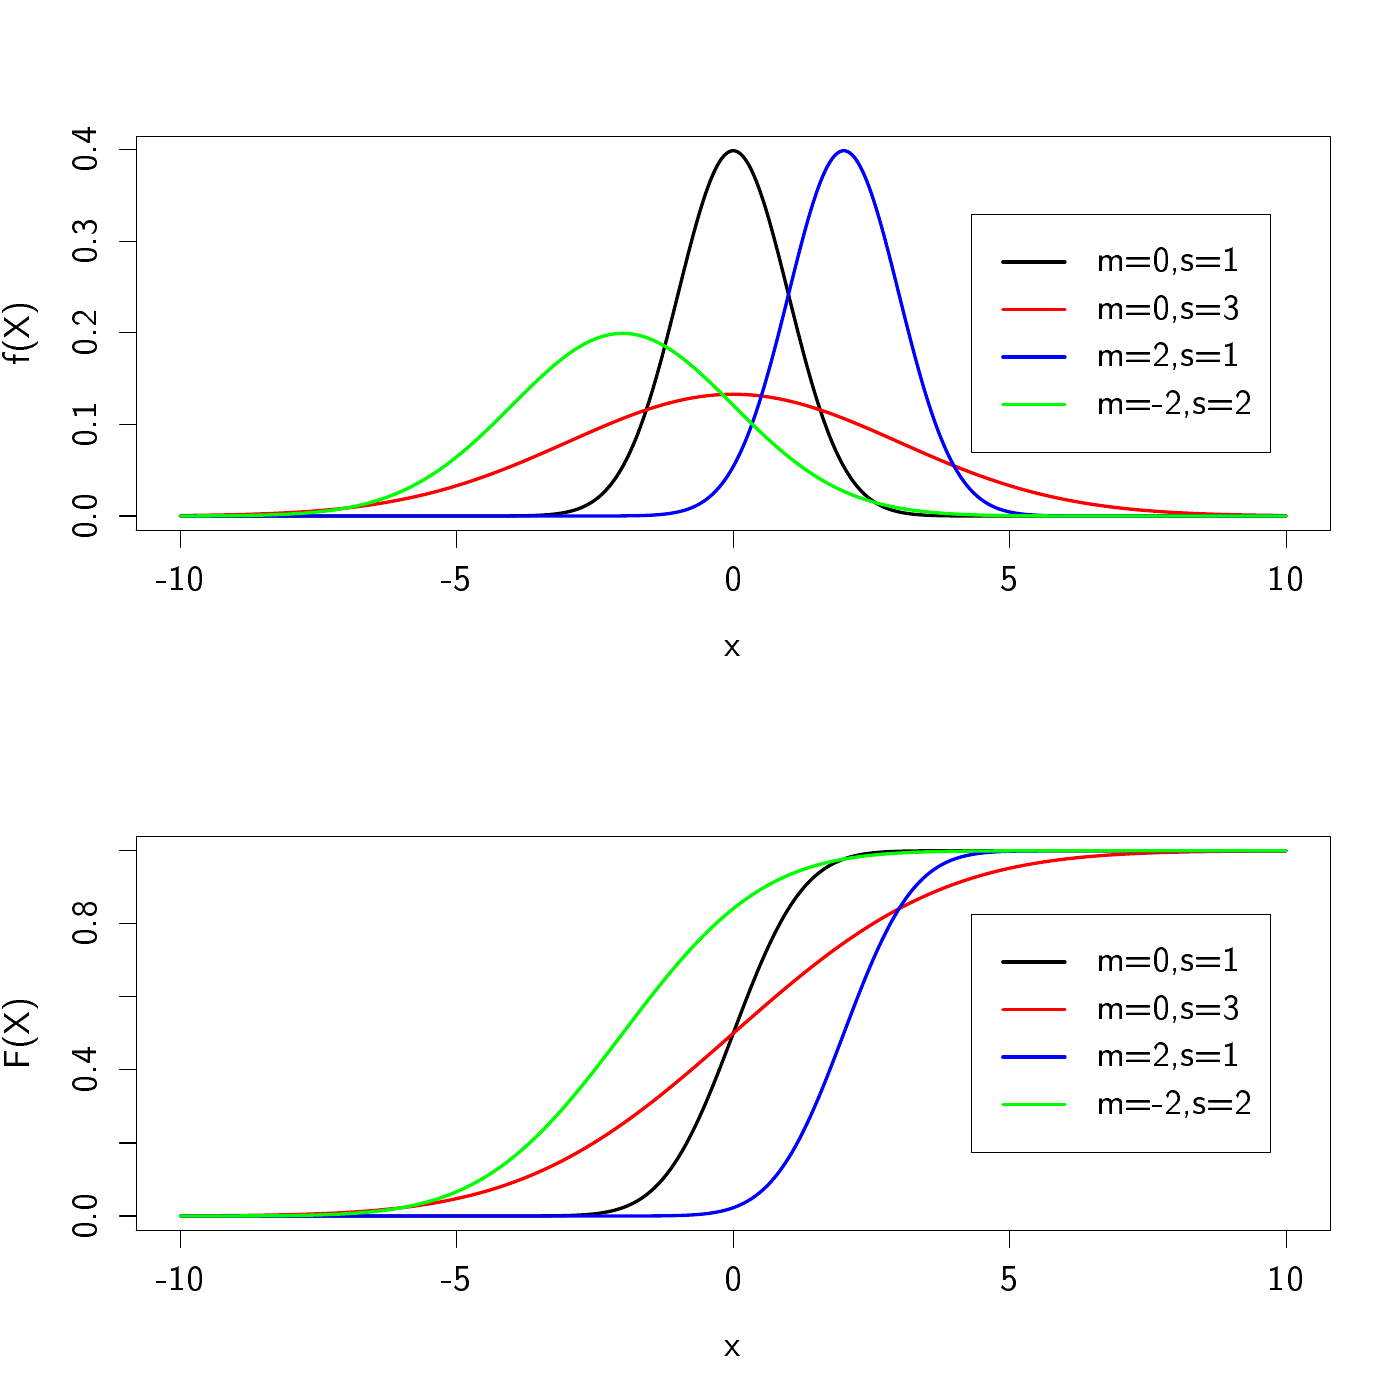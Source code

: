 % Created by tikzDevice version 0.8.1 on 2015-09-28 19:16:56
% !TEX encoding = UTF-8 Unicode
\batchmode
\makeatletter
\def\input@path{{/Users/matvi05/Dropbox/Teaching/ProbStatUProg/Lectures//}}
\makeatother
\documentclass[english,xcolor=svgnames, handout]{beamer}
\nonstopmode

\usepackage{tikz}

\usepackage[active,tightpage,psfixbb]{preview}

\PreviewEnvironment{pgfpicture}

\setlength\PreviewBorder{0pt}

\newcommand{\SweaveOpts}[1]{}  % do not interfere with LaTeX
\newcommand{\SweaveInput}[1]{} % because they are not real TeX commands
\newcommand{\Sexpr}[1]{}       % will only be parsed by R


\usepackage{mathpazo}
\usepackage[T1]{fontenc}
\usepackage[latin9]{inputenc}
\setcounter{secnumdepth}{3}
\setcounter{tocdepth}{3}
\usepackage{calc}
\usepackage{amsmath}
\usepackage{amssymb}
\usepackage{graphicx}

\makeatletter
%%%%%%%%%%%%%%%%%%%%%%%%%%%%%% Textclass specific LaTeX commands.
 % this default might be overridden by plain title style
 \newcommand\makebeamertitle{\frame{\maketitle}}%
 % (ERT) argument for the TOC
 \AtBeginDocument{%
   \let\origtableofcontents=\tableofcontents
   \def\tableofcontents{\@ifnextchar[{\origtableofcontents}{\gobbletableofcontents}}
   \def\gobbletableofcontents#1{\origtableofcontents}
 }

%%%%%%%%%%%%%%%%%%%%%%%%%%%%%% User specified LaTeX commands.
\setcounter{MaxMatrixCols}{10}
\usepackage{graphicx}
\usepackage{amsmath}
\usepackage{mathpazo}
\usepackage{hyperref}
%\usepackage{multimedia}
\usepackage{movie15}
\usepackage{xcolor}
\usepackage{colortbl}
\definecolor{RawSienna}{cmyk}{0,0.87,0.82,0.31}
\definecolor{gray97}{cmyk}{0,0,0,0.03}
\definecolor{robinsegg}{cmyk}{0.18,0.04,0,0.07}
\definecolor{cola}{cmyk}{0,0.315,0.35,0.155}

\newenvironment{stepenumerate}{\begin{enumerate}[<+->]}{\end{enumerate}}
\newenvironment{stepitemize}{\begin{itemize}[<+->]}{\end{itemize} }
\newenvironment{stepenumeratewithalert}{\begin{enumerate}[<+-| alert@+>]}{\end{enumerate}}
\newenvironment{stepitemizewithalert}{\begin{itemize}[<+-| alert@+>]}{\end{itemize} }
\usecolortheme[named=RawSienna]{structure}
%\usecolortheme[RGB={205,0,0}]{structure}
\setbeamertemplate{navigation symbols}{}
\useoutertheme{infolines}
\usetheme{default}
\setbeamertemplate{blocks}[shadow=true]
%\setbeamerfont{structure}{shape=\itshape}
\usefonttheme{structuresmallcapsserif}
\setbeamertemplate{background canvas}{
 % \ifnum \thepage>0 \relax % we are on the first page
%\includegraphics[width=\paperwidth,height=\paperheight]{/home/mv/Dropbox/Foton/IconsWallpaper/greyribbonLighter.jpg}
 % \else
 	% No background for page 2 and onwards
 % \fi
}

\makeatother

\usepackage{babel}

\begin{document}

\begin{tikzpicture}[x=1pt,y=1pt]
\definecolor{fillColor}{RGB}{255,255,255}
\path[use as bounding box,fill=fillColor,fill opacity=0.00] (0,0) rectangle (505.89,505.89);
\begin{scope}
\path[clip] ( 49.20,314.14) rectangle (480.69,456.69);
\definecolor{drawColor}{RGB}{0,0,0}

\path[draw=drawColor,line width= 1.2pt,line join=round,line cap=round] ( 65.18,319.42) --
	( 65.38,319.42) --
	( 65.58,319.42) --
	( 65.78,319.42) --
	( 65.98,319.42) --
	( 66.18,319.42) --
	( 66.38,319.42) --
	( 66.58,319.42) --
	( 66.78,319.42) --
	( 66.98,319.42) --
	( 67.18,319.42) --
	( 67.38,319.42) --
	( 67.58,319.42) --
	( 67.78,319.42) --
	( 67.98,319.42) --
	( 68.18,319.42) --
	( 68.38,319.42) --
	( 68.58,319.42) --
	( 68.78,319.42) --
	( 68.98,319.42) --
	( 69.18,319.42) --
	( 69.38,319.42) --
	( 69.58,319.42) --
	( 69.78,319.42) --
	( 69.98,319.42) --
	( 70.18,319.42) --
	( 70.37,319.42) --
	( 70.57,319.42) --
	( 70.77,319.42) --
	( 70.97,319.42) --
	( 71.17,319.42) --
	( 71.37,319.42) --
	( 71.57,319.42) --
	( 71.77,319.42) --
	( 71.97,319.42) --
	( 72.17,319.42) --
	( 72.37,319.42) --
	( 72.57,319.42) --
	( 72.77,319.42) --
	( 72.97,319.42) --
	( 73.17,319.42) --
	( 73.37,319.42) --
	( 73.57,319.42) --
	( 73.77,319.42) --
	( 73.97,319.42) --
	( 74.17,319.42) --
	( 74.37,319.42) --
	( 74.57,319.42) --
	( 74.77,319.42) --
	( 74.97,319.42) --
	( 75.17,319.42) --
	( 75.37,319.42) --
	( 75.57,319.42) --
	( 75.77,319.42) --
	( 75.97,319.42) --
	( 76.17,319.42) --
	( 76.37,319.42) --
	( 76.57,319.42) --
	( 76.77,319.42) --
	( 76.97,319.42) --
	( 77.17,319.42) --
	( 77.37,319.42) --
	( 77.57,319.42) --
	( 77.77,319.42) --
	( 77.97,319.42) --
	( 78.17,319.42) --
	( 78.37,319.42) --
	( 78.57,319.42) --
	( 78.77,319.42) --
	( 78.96,319.42) --
	( 79.16,319.42) --
	( 79.36,319.42) --
	( 79.56,319.42) --
	( 79.76,319.42) --
	( 79.96,319.42) --
	( 80.16,319.42) --
	( 80.36,319.42) --
	( 80.56,319.42) --
	( 80.76,319.42) --
	( 80.96,319.42) --
	( 81.16,319.42) --
	( 81.36,319.42) --
	( 81.56,319.42) --
	( 81.76,319.42) --
	( 81.96,319.42) --
	( 82.16,319.42) --
	( 82.36,319.42) --
	( 82.56,319.42) --
	( 82.76,319.42) --
	( 82.96,319.42) --
	( 83.16,319.42) --
	( 83.36,319.42) --
	( 83.56,319.42) --
	( 83.76,319.42) --
	( 83.96,319.42) --
	( 84.16,319.42) --
	( 84.36,319.42) --
	( 84.56,319.42) --
	( 84.76,319.42) --
	( 84.96,319.42) --
	( 85.16,319.42) --
	( 85.36,319.42) --
	( 85.56,319.42) --
	( 85.76,319.42) --
	( 85.96,319.42) --
	( 86.16,319.42) --
	( 86.36,319.42) --
	( 86.56,319.42) --
	( 86.76,319.42) --
	( 86.96,319.42) --
	( 87.16,319.42) --
	( 87.35,319.42) --
	( 87.55,319.42) --
	( 87.75,319.42) --
	( 87.95,319.42) --
	( 88.15,319.42) --
	( 88.35,319.42) --
	( 88.55,319.42) --
	( 88.75,319.42) --
	( 88.95,319.42) --
	( 89.15,319.42) --
	( 89.35,319.42) --
	( 89.55,319.42) --
	( 89.75,319.42) --
	( 89.95,319.42) --
	( 90.15,319.42) --
	( 90.35,319.42) --
	( 90.55,319.42) --
	( 90.75,319.42) --
	( 90.95,319.42) --
	( 91.15,319.42) --
	( 91.35,319.42) --
	( 91.55,319.42) --
	( 91.75,319.42) --
	( 91.95,319.42) --
	( 92.15,319.42) --
	( 92.35,319.42) --
	( 92.55,319.42) --
	( 92.75,319.42) --
	( 92.95,319.42) --
	( 93.15,319.42) --
	( 93.35,319.42) --
	( 93.55,319.42) --
	( 93.75,319.42) --
	( 93.95,319.42) --
	( 94.15,319.42) --
	( 94.35,319.42) --
	( 94.55,319.42) --
	( 94.75,319.42) --
	( 94.95,319.42) --
	( 95.15,319.42) --
	( 95.35,319.42) --
	( 95.55,319.42) --
	( 95.74,319.42) --
	( 95.94,319.42) --
	( 96.14,319.42) --
	( 96.34,319.42) --
	( 96.54,319.42) --
	( 96.74,319.42) --
	( 96.94,319.42) --
	( 97.14,319.42) --
	( 97.34,319.42) --
	( 97.54,319.42) --
	( 97.74,319.42) --
	( 97.94,319.42) --
	( 98.14,319.42) --
	( 98.34,319.42) --
	( 98.54,319.42) --
	( 98.74,319.42) --
	( 98.94,319.42) --
	( 99.14,319.42) --
	( 99.34,319.42) --
	( 99.54,319.42) --
	( 99.74,319.42) --
	( 99.94,319.42) --
	(100.14,319.42) --
	(100.34,319.42) --
	(100.54,319.42) --
	(100.74,319.42) --
	(100.94,319.42) --
	(101.14,319.42) --
	(101.34,319.42) --
	(101.54,319.42) --
	(101.74,319.42) --
	(101.94,319.42) --
	(102.14,319.42) --
	(102.34,319.42) --
	(102.54,319.42) --
	(102.74,319.42) --
	(102.94,319.42) --
	(103.14,319.42) --
	(103.34,319.42) --
	(103.54,319.42) --
	(103.74,319.42) --
	(103.94,319.42) --
	(104.14,319.42) --
	(104.33,319.42) --
	(104.53,319.42) --
	(104.73,319.42) --
	(104.93,319.42) --
	(105.13,319.42) --
	(105.33,319.42) --
	(105.53,319.42) --
	(105.73,319.42) --
	(105.93,319.42) --
	(106.13,319.42) --
	(106.33,319.42) --
	(106.53,319.42) --
	(106.73,319.42) --
	(106.93,319.42) --
	(107.13,319.42) --
	(107.33,319.42) --
	(107.53,319.42) --
	(107.73,319.42) --
	(107.93,319.42) --
	(108.13,319.42) --
	(108.33,319.42) --
	(108.53,319.42) --
	(108.73,319.42) --
	(108.93,319.42) --
	(109.13,319.42) --
	(109.33,319.42) --
	(109.53,319.42) --
	(109.73,319.42) --
	(109.93,319.42) --
	(110.13,319.42) --
	(110.33,319.42) --
	(110.53,319.42) --
	(110.73,319.42) --
	(110.93,319.42) --
	(111.13,319.42) --
	(111.33,319.42) --
	(111.53,319.42) --
	(111.73,319.42) --
	(111.93,319.42) --
	(112.13,319.42) --
	(112.33,319.42) --
	(112.53,319.42) --
	(112.72,319.42) --
	(112.92,319.42) --
	(113.12,319.42) --
	(113.32,319.42) --
	(113.52,319.42) --
	(113.72,319.42) --
	(113.92,319.42) --
	(114.12,319.42) --
	(114.32,319.42) --
	(114.52,319.42) --
	(114.72,319.42) --
	(114.92,319.42) --
	(115.12,319.42) --
	(115.32,319.42) --
	(115.52,319.42) --
	(115.72,319.42) --
	(115.92,319.42) --
	(116.12,319.42) --
	(116.32,319.42) --
	(116.52,319.42) --
	(116.72,319.42) --
	(116.92,319.42) --
	(117.12,319.42) --
	(117.32,319.42) --
	(117.52,319.42) --
	(117.72,319.42) --
	(117.92,319.42) --
	(118.12,319.42) --
	(118.32,319.42) --
	(118.52,319.42) --
	(118.72,319.42) --
	(118.92,319.42) --
	(119.12,319.42) --
	(119.32,319.42) --
	(119.52,319.42) --
	(119.72,319.42) --
	(119.92,319.42) --
	(120.12,319.42) --
	(120.32,319.42) --
	(120.52,319.42) --
	(120.72,319.42) --
	(120.92,319.42) --
	(121.12,319.42) --
	(121.31,319.42) --
	(121.51,319.42) --
	(121.71,319.42) --
	(121.91,319.42) --
	(122.11,319.42) --
	(122.31,319.42) --
	(122.51,319.42) --
	(122.71,319.42) --
	(122.91,319.42) --
	(123.11,319.42) --
	(123.31,319.42) --
	(123.51,319.42) --
	(123.71,319.42) --
	(123.91,319.42) --
	(124.11,319.42) --
	(124.31,319.42) --
	(124.51,319.42) --
	(124.71,319.42) --
	(124.91,319.42) --
	(125.11,319.42) --
	(125.31,319.42) --
	(125.51,319.42) --
	(125.71,319.42) --
	(125.91,319.42) --
	(126.11,319.42) --
	(126.31,319.42) --
	(126.51,319.42) --
	(126.71,319.42) --
	(126.91,319.42) --
	(127.11,319.42) --
	(127.31,319.42) --
	(127.51,319.42) --
	(127.71,319.42) --
	(127.91,319.42) --
	(128.11,319.42) --
	(128.31,319.42) --
	(128.51,319.42) --
	(128.71,319.42) --
	(128.91,319.42) --
	(129.11,319.42) --
	(129.31,319.42) --
	(129.51,319.42) --
	(129.70,319.42) --
	(129.90,319.42) --
	(130.10,319.42) --
	(130.30,319.42) --
	(130.50,319.42) --
	(130.70,319.42) --
	(130.90,319.42) --
	(131.10,319.42) --
	(131.30,319.42) --
	(131.50,319.42) --
	(131.70,319.42) --
	(131.90,319.42) --
	(132.10,319.42) --
	(132.30,319.42) --
	(132.50,319.42) --
	(132.70,319.42) --
	(132.90,319.42) --
	(133.10,319.42) --
	(133.30,319.42) --
	(133.50,319.42) --
	(133.70,319.42) --
	(133.90,319.42) --
	(134.10,319.42) --
	(134.30,319.42) --
	(134.50,319.42) --
	(134.70,319.42) --
	(134.90,319.42) --
	(135.10,319.42) --
	(135.30,319.42) --
	(135.50,319.42) --
	(135.70,319.42) --
	(135.90,319.42) --
	(136.10,319.42) --
	(136.30,319.42) --
	(136.50,319.42) --
	(136.70,319.42) --
	(136.90,319.42) --
	(137.10,319.42) --
	(137.30,319.42) --
	(137.50,319.42) --
	(137.70,319.42) --
	(137.90,319.42) --
	(138.09,319.42) --
	(138.29,319.42) --
	(138.49,319.42) --
	(138.69,319.42) --
	(138.89,319.42) --
	(139.09,319.42) --
	(139.29,319.42) --
	(139.49,319.42) --
	(139.69,319.42) --
	(139.89,319.42) --
	(140.09,319.42) --
	(140.29,319.42) --
	(140.49,319.42) --
	(140.69,319.42) --
	(140.89,319.42) --
	(141.09,319.42) --
	(141.29,319.42) --
	(141.49,319.42) --
	(141.69,319.42) --
	(141.89,319.42) --
	(142.09,319.42) --
	(142.29,319.42) --
	(142.49,319.42) --
	(142.69,319.42) --
	(142.89,319.42) --
	(143.09,319.42) --
	(143.29,319.42) --
	(143.49,319.42) --
	(143.69,319.42) --
	(143.89,319.42) --
	(144.09,319.42) --
	(144.29,319.42) --
	(144.49,319.42) --
	(144.69,319.42) --
	(144.89,319.42) --
	(145.09,319.42) --
	(145.29,319.42) --
	(145.49,319.42) --
	(145.69,319.42) --
	(145.89,319.42) --
	(146.09,319.42) --
	(146.29,319.42) --
	(146.49,319.42) --
	(146.68,319.42) --
	(146.88,319.42) --
	(147.08,319.42) --
	(147.28,319.42) --
	(147.48,319.42) --
	(147.68,319.42) --
	(147.88,319.42) --
	(148.08,319.42) --
	(148.28,319.42) --
	(148.48,319.42) --
	(148.68,319.42) --
	(148.88,319.42) --
	(149.08,319.42) --
	(149.28,319.42) --
	(149.48,319.42) --
	(149.68,319.42) --
	(149.88,319.42) --
	(150.08,319.42) --
	(150.28,319.42) --
	(150.48,319.42) --
	(150.68,319.42) --
	(150.88,319.42) --
	(151.08,319.42) --
	(151.28,319.42) --
	(151.48,319.42) --
	(151.68,319.42) --
	(151.88,319.42) --
	(152.08,319.42) --
	(152.28,319.42) --
	(152.48,319.42) --
	(152.68,319.42) --
	(152.88,319.42) --
	(153.08,319.42) --
	(153.28,319.42) --
	(153.48,319.42) --
	(153.68,319.42) --
	(153.88,319.42) --
	(154.08,319.42) --
	(154.28,319.42) --
	(154.48,319.42) --
	(154.68,319.42) --
	(154.88,319.42) --
	(155.07,319.42) --
	(155.27,319.42) --
	(155.47,319.42) --
	(155.67,319.42) --
	(155.87,319.42) --
	(156.07,319.42) --
	(156.27,319.42) --
	(156.47,319.42) --
	(156.67,319.42) --
	(156.87,319.42) --
	(157.07,319.42) --
	(157.27,319.42) --
	(157.47,319.42) --
	(157.67,319.42) --
	(157.87,319.42) --
	(158.07,319.42) --
	(158.27,319.42) --
	(158.47,319.42) --
	(158.67,319.42) --
	(158.87,319.42) --
	(159.07,319.42) --
	(159.27,319.42) --
	(159.47,319.42) --
	(159.67,319.42) --
	(159.87,319.42) --
	(160.07,319.42) --
	(160.27,319.42) --
	(160.47,319.42) --
	(160.67,319.42) --
	(160.87,319.42) --
	(161.07,319.42) --
	(161.27,319.42) --
	(161.47,319.42) --
	(161.67,319.42) --
	(161.87,319.42) --
	(162.07,319.42) --
	(162.27,319.42) --
	(162.47,319.42) --
	(162.67,319.42) --
	(162.87,319.42) --
	(163.07,319.42) --
	(163.27,319.42) --
	(163.46,319.42) --
	(163.66,319.42) --
	(163.86,319.42) --
	(164.06,319.42) --
	(164.26,319.42) --
	(164.46,319.42) --
	(164.66,319.42) --
	(164.86,319.42) --
	(165.06,319.42) --
	(165.26,319.42) --
	(165.46,319.42) --
	(165.66,319.43) --
	(165.86,319.43) --
	(166.06,319.43) --
	(166.26,319.43) --
	(166.46,319.43) --
	(166.66,319.43) --
	(166.86,319.43) --
	(167.06,319.43) --
	(167.26,319.43) --
	(167.46,319.43) --
	(167.66,319.43) --
	(167.86,319.43) --
	(168.06,319.43) --
	(168.26,319.43) --
	(168.46,319.43) --
	(168.66,319.43) --
	(168.86,319.43) --
	(169.06,319.43) --
	(169.26,319.43) --
	(169.46,319.43) --
	(169.66,319.43) --
	(169.86,319.43) --
	(170.06,319.43) --
	(170.26,319.43) --
	(170.46,319.43) --
	(170.66,319.43) --
	(170.86,319.43) --
	(171.06,319.43) --
	(171.26,319.43) --
	(171.46,319.43) --
	(171.66,319.43) --
	(171.86,319.43) --
	(172.05,319.43) --
	(172.25,319.43) --
	(172.45,319.43) --
	(172.65,319.43) --
	(172.85,319.43) --
	(173.05,319.43) --
	(173.25,319.43) --
	(173.45,319.43) --
	(173.65,319.43) --
	(173.85,319.43) --
	(174.05,319.43) --
	(174.25,319.43) --
	(174.45,319.43) --
	(174.65,319.43) --
	(174.85,319.43) --
	(175.05,319.43) --
	(175.25,319.43) --
	(175.45,319.43) --
	(175.65,319.43) --
	(175.85,319.43) --
	(176.05,319.43) --
	(176.25,319.43) --
	(176.45,319.43) --
	(176.65,319.43) --
	(176.85,319.43) --
	(177.05,319.43) --
	(177.25,319.43) --
	(177.45,319.43) --
	(177.65,319.43) --
	(177.85,319.43) --
	(178.05,319.43) --
	(178.25,319.44) --
	(178.45,319.44) --
	(178.65,319.44) --
	(178.85,319.44) --
	(179.05,319.44) --
	(179.25,319.44) --
	(179.45,319.44) --
	(179.65,319.44) --
	(179.85,319.44) --
	(180.05,319.44) --
	(180.25,319.44) --
	(180.44,319.44) --
	(180.64,319.44) --
	(180.84,319.44) --
	(181.04,319.44) --
	(181.24,319.44) --
	(181.44,319.45) --
	(181.64,319.45) --
	(181.84,319.45) --
	(182.04,319.45) --
	(182.24,319.45) --
	(182.44,319.45) --
	(182.64,319.45) --
	(182.84,319.45) --
	(183.04,319.45) --
	(183.24,319.46) --
	(183.44,319.46) --
	(183.64,319.46) --
	(183.84,319.46) --
	(184.04,319.46) --
	(184.24,319.46) --
	(184.44,319.46) --
	(184.64,319.47) --
	(184.84,319.47) --
	(185.04,319.47) --
	(185.24,319.47) --
	(185.44,319.47) --
	(185.64,319.47) --
	(185.84,319.48) --
	(186.04,319.48) --
	(186.24,319.48) --
	(186.44,319.48) --
	(186.64,319.49) --
	(186.84,319.49) --
	(187.04,319.49) --
	(187.24,319.49) --
	(187.44,319.50) --
	(187.64,319.50) --
	(187.84,319.50) --
	(188.04,319.50) --
	(188.24,319.51) --
	(188.44,319.51) --
	(188.64,319.51) --
	(188.83,319.52) --
	(189.03,319.52) --
	(189.23,319.52) --
	(189.43,319.53) --
	(189.63,319.53) --
	(189.83,319.54) --
	(190.03,319.54) --
	(190.23,319.55) --
	(190.43,319.55) --
	(190.63,319.55) --
	(190.83,319.56) --
	(191.03,319.56) --
	(191.23,319.57) --
	(191.43,319.58) --
	(191.63,319.58) --
	(191.83,319.59) --
	(192.03,319.59) --
	(192.23,319.60) --
	(192.43,319.61) --
	(192.63,319.61) --
	(192.83,319.62) --
	(193.03,319.63) --
	(193.23,319.63) --
	(193.43,319.64) --
	(193.63,319.65) --
	(193.83,319.66) --
	(194.03,319.67) --
	(194.23,319.68) --
	(194.43,319.68) --
	(194.63,319.69) --
	(194.83,319.70) --
	(195.03,319.71) --
	(195.23,319.72) --
	(195.43,319.73) --
	(195.63,319.74) --
	(195.83,319.76) --
	(196.03,319.77) --
	(196.23,319.78) --
	(196.43,319.79) --
	(196.63,319.81) --
	(196.83,319.82) --
	(197.03,319.83) --
	(197.23,319.85) --
	(197.42,319.86) --
	(197.62,319.88) --
	(197.82,319.89) --
	(198.02,319.91) --
	(198.22,319.92) --
	(198.42,319.94) --
	(198.62,319.96) --
	(198.82,319.98) --
	(199.02,319.99) --
	(199.22,320.01) --
	(199.42,320.03) --
	(199.62,320.05) --
	(199.82,320.07) --
	(200.02,320.10) --
	(200.22,320.12) --
	(200.42,320.14) --
	(200.62,320.16) --
	(200.82,320.19) --
	(201.02,320.21) --
	(201.22,320.24) --
	(201.42,320.27) --
	(201.62,320.29) --
	(201.82,320.32) --
	(202.02,320.35) --
	(202.22,320.38) --
	(202.42,320.41) --
	(202.62,320.44) --
	(202.82,320.47) --
	(203.02,320.51) --
	(203.22,320.54) --
	(203.42,320.57) --
	(203.62,320.61) --
	(203.82,320.65) --
	(204.02,320.68) --
	(204.22,320.72) --
	(204.42,320.76) --
	(204.62,320.81) --
	(204.82,320.85) --
	(205.02,320.89) --
	(205.22,320.94) --
	(205.42,320.98) --
	(205.62,321.03) --
	(205.81,321.08) --
	(206.01,321.13) --
	(206.21,321.18) --
	(206.41,321.23) --
	(206.61,321.28) --
	(206.81,321.34) --
	(207.01,321.39) --
	(207.21,321.45) --
	(207.41,321.51) --
	(207.61,321.57) --
	(207.81,321.63) --
	(208.01,321.70) --
	(208.21,321.76) --
	(208.41,321.83) --
	(208.61,321.90) --
	(208.81,321.97) --
	(209.01,322.04) --
	(209.21,322.12) --
	(209.41,322.19) --
	(209.61,322.27) --
	(209.81,322.35) --
	(210.01,322.43) --
	(210.21,322.52) --
	(210.41,322.60) --
	(210.61,322.69) --
	(210.81,322.78) --
	(211.01,322.87) --
	(211.21,322.97) --
	(211.41,323.06) --
	(211.61,323.16) --
	(211.81,323.26) --
	(212.01,323.37) --
	(212.21,323.47) --
	(212.41,323.58) --
	(212.61,323.69) --
	(212.81,323.80) --
	(213.01,323.92) --
	(213.21,324.04) --
	(213.41,324.16) --
	(213.61,324.28) --
	(213.81,324.41) --
	(214.01,324.54) --
	(214.20,324.67) --
	(214.40,324.80) --
	(214.60,324.94) --
	(214.80,325.08) --
	(215.00,325.22) --
	(215.20,325.37) --
	(215.40,325.52) --
	(215.60,325.67) --
	(215.80,325.83) --
	(216.00,325.99) --
	(216.20,326.15) --
	(216.40,326.32) --
	(216.60,326.48) --
	(216.80,326.66) --
	(217.00,326.83) --
	(217.20,327.01) --
	(217.40,327.20) --
	(217.60,327.38) --
	(217.80,327.57) --
	(218.00,327.77) --
	(218.20,327.97) --
	(218.40,328.17) --
	(218.60,328.37) --
	(218.80,328.58) --
	(219.00,328.80) --
	(219.20,329.01) --
	(219.40,329.24) --
	(219.60,329.46) --
	(219.80,329.69) --
	(220.00,329.93) --
	(220.20,330.16) --
	(220.40,330.41) --
	(220.60,330.65) --
	(220.80,330.90) --
	(221.00,331.16) --
	(221.20,331.42) --
	(221.40,331.69) --
	(221.60,331.96) --
	(221.80,332.23) --
	(222.00,332.51) --
	(222.20,332.79) --
	(222.40,333.08) --
	(222.60,333.37) --
	(222.79,333.67) --
	(222.99,333.98) --
	(223.19,334.28) --
	(223.39,334.60) --
	(223.59,334.92) --
	(223.79,335.24) --
	(223.99,335.57) --
	(224.19,335.90) --
	(224.39,336.24) --
	(224.59,336.58) --
	(224.79,336.93) --
	(224.99,337.29) --
	(225.19,337.65) --
	(225.39,338.01) --
	(225.59,338.38) --
	(225.79,338.76) --
	(225.99,339.14) --
	(226.19,339.53) --
	(226.39,339.92) --
	(226.59,340.32) --
	(226.79,340.72) --
	(226.99,341.13) --
	(227.19,341.55) --
	(227.39,341.97) --
	(227.59,342.40) --
	(227.79,342.83) --
	(227.99,343.27) --
	(228.19,343.71) --
	(228.39,344.16) --
	(228.59,344.62) --
	(228.79,345.08) --
	(228.99,345.54) --
	(229.19,346.02) --
	(229.39,346.50) --
	(229.59,346.98) --
	(229.79,347.47) --
	(229.99,347.97) --
	(230.19,348.47) --
	(230.39,348.98) --
	(230.59,349.49) --
	(230.79,350.01) --
	(230.99,350.54) --
	(231.18,351.07) --
	(231.38,351.61) --
	(231.58,352.15) --
	(231.78,352.70) --
	(231.98,353.26) --
	(232.18,353.82) --
	(232.38,354.39) --
	(232.58,354.96) --
	(232.78,355.54) --
	(232.98,356.12) --
	(233.18,356.71) --
	(233.38,357.31) --
	(233.58,357.91) --
	(233.78,358.52) --
	(233.98,359.13) --
	(234.18,359.75) --
	(234.38,360.37) --
	(234.58,361.00) --
	(234.78,361.63) --
	(234.98,362.27) --
	(235.18,362.92) --
	(235.38,363.57) --
	(235.58,364.23) --
	(235.78,364.89) --
	(235.98,365.55) --
	(236.18,366.23) --
	(236.38,366.90) --
	(236.58,367.58) --
	(236.78,368.27) --
	(236.98,368.96) --
	(237.18,369.66) --
	(237.38,370.36) --
	(237.58,371.06) --
	(237.78,371.77) --
	(237.98,372.49) --
	(238.18,373.20) --
	(238.38,373.93) --
	(238.58,374.65) --
	(238.78,375.38) --
	(238.98,376.12) --
	(239.18,376.86) --
	(239.38,377.60) --
	(239.57,378.35) --
	(239.77,379.10) --
	(239.97,379.85) --
	(240.17,380.61) --
	(240.37,381.37) --
	(240.57,382.13) --
	(240.77,382.90) --
	(240.97,383.67) --
	(241.17,384.44) --
	(241.37,385.22) --
	(241.57,385.99) --
	(241.77,386.77) --
	(241.97,387.56) --
	(242.17,388.34) --
	(242.37,389.13) --
	(242.57,389.92) --
	(242.77,390.71) --
	(242.97,391.50) --
	(243.17,392.29) --
	(243.37,393.09) --
	(243.57,393.88) --
	(243.77,394.68) --
	(243.97,395.48) --
	(244.17,396.28) --
	(244.37,397.08) --
	(244.57,397.88) --
	(244.77,398.68) --
	(244.97,399.48) --
	(245.17,400.28) --
	(245.37,401.08) --
	(245.57,401.88) --
	(245.77,402.68) --
	(245.97,403.48) --
	(246.17,404.28) --
	(246.37,405.07) --
	(246.57,405.87) --
	(246.77,406.66) --
	(246.97,407.46) --
	(247.17,408.25) --
	(247.37,409.04) --
	(247.57,409.82) --
	(247.77,410.61) --
	(247.97,411.39) --
	(248.16,412.17) --
	(248.36,412.95) --
	(248.56,413.73) --
	(248.76,414.50) --
	(248.96,415.27) --
	(249.16,416.03) --
	(249.36,416.79) --
	(249.56,417.55) --
	(249.76,418.30) --
	(249.96,419.05) --
	(250.16,419.80) --
	(250.36,420.54) --
	(250.56,421.27) --
	(250.76,422.00) --
	(250.96,422.73) --
	(251.16,423.45) --
	(251.36,424.17) --
	(251.56,424.88) --
	(251.76,425.58) --
	(251.96,426.28) --
	(252.16,426.97) --
	(252.36,427.65) --
	(252.56,428.33) --
	(252.76,429.00) --
	(252.96,429.67) --
	(253.16,430.33) --
	(253.36,430.98) --
	(253.56,431.62) --
	(253.76,432.26) --
	(253.96,432.88) --
	(254.16,433.50) --
	(254.36,434.12) --
	(254.56,434.72) --
	(254.76,435.32) --
	(254.96,435.90) --
	(255.16,436.48) --
	(255.36,437.05) --
	(255.56,437.61) --
	(255.76,438.16) --
	(255.96,438.70) --
	(256.16,439.23) --
	(256.36,439.76) --
	(256.55,440.27) --
	(256.75,440.77) --
	(256.95,441.26) --
	(257.15,441.75) --
	(257.35,442.22) --
	(257.55,442.68) --
	(257.75,443.13) --
	(257.95,443.57) --
	(258.15,444.00) --
	(258.35,444.42) --
	(258.55,444.82) --
	(258.75,445.22) --
	(258.95,445.60) --
	(259.15,445.98) --
	(259.35,446.34) --
	(259.55,446.69) --
	(259.75,447.02) --
	(259.95,447.35) --
	(260.15,447.66) --
	(260.35,447.97) --
	(260.55,448.25) --
	(260.75,448.53) --
	(260.95,448.80) --
	(261.15,449.05) --
	(261.35,449.29) --
	(261.55,449.52) --
	(261.75,449.73) --
	(261.95,449.93) --
	(262.15,450.12) --
	(262.35,450.30) --
	(262.55,450.46) --
	(262.75,450.61) --
	(262.95,450.75) --
	(263.15,450.88) --
	(263.35,450.99) --
	(263.55,451.09) --
	(263.75,451.17) --
	(263.95,451.25) --
	(264.15,451.31) --
	(264.35,451.35) --
	(264.55,451.38) --
	(264.75,451.40) --
	(264.95,451.41) --
	(265.14,451.40) --
	(265.34,451.38) --
	(265.54,451.35) --
	(265.74,451.31) --
	(265.94,451.25) --
	(266.14,451.17) --
	(266.34,451.09) --
	(266.54,450.99) --
	(266.74,450.88) --
	(266.94,450.75) --
	(267.14,450.61) --
	(267.34,450.46) --
	(267.54,450.30) --
	(267.74,450.12) --
	(267.94,449.93) --
	(268.14,449.73) --
	(268.34,449.52) --
	(268.54,449.29) --
	(268.74,449.05) --
	(268.94,448.80) --
	(269.14,448.53) --
	(269.34,448.25) --
	(269.54,447.97) --
	(269.74,447.66) --
	(269.94,447.35) --
	(270.14,447.02) --
	(270.34,446.69) --
	(270.54,446.34) --
	(270.74,445.98) --
	(270.94,445.60) --
	(271.14,445.22) --
	(271.34,444.82) --
	(271.54,444.42) --
	(271.74,444.00) --
	(271.94,443.57) --
	(272.14,443.13) --
	(272.34,442.68) --
	(272.54,442.22) --
	(272.74,441.75) --
	(272.94,441.26) --
	(273.14,440.77) --
	(273.34,440.27) --
	(273.53,439.76) --
	(273.73,439.23) --
	(273.93,438.70) --
	(274.13,438.16) --
	(274.33,437.61) --
	(274.53,437.05) --
	(274.73,436.48) --
	(274.93,435.90) --
	(275.13,435.32) --
	(275.33,434.72) --
	(275.53,434.12) --
	(275.73,433.50) --
	(275.93,432.88) --
	(276.13,432.26) --
	(276.33,431.62) --
	(276.53,430.98) --
	(276.73,430.33) --
	(276.93,429.67) --
	(277.13,429.00) --
	(277.33,428.33) --
	(277.53,427.65) --
	(277.73,426.97) --
	(277.93,426.28) --
	(278.13,425.58) --
	(278.33,424.88) --
	(278.53,424.17) --
	(278.73,423.45) --
	(278.93,422.73) --
	(279.13,422.00) --
	(279.33,421.27) --
	(279.53,420.54) --
	(279.73,419.80) --
	(279.93,419.05) --
	(280.13,418.30) --
	(280.33,417.55) --
	(280.53,416.79) --
	(280.73,416.03) --
	(280.93,415.27) --
	(281.13,414.50) --
	(281.33,413.73) --
	(281.53,412.95) --
	(281.73,412.17) --
	(281.92,411.39) --
	(282.12,410.61) --
	(282.32,409.82) --
	(282.52,409.04) --
	(282.72,408.25) --
	(282.92,407.46) --
	(283.12,406.66) --
	(283.32,405.87) --
	(283.52,405.07) --
	(283.72,404.28) --
	(283.92,403.48) --
	(284.12,402.68) --
	(284.32,401.88) --
	(284.52,401.08) --
	(284.72,400.28) --
	(284.92,399.48) --
	(285.12,398.68) --
	(285.32,397.88) --
	(285.52,397.08) --
	(285.72,396.28) --
	(285.92,395.48) --
	(286.12,394.68) --
	(286.32,393.88) --
	(286.52,393.09) --
	(286.72,392.29) --
	(286.92,391.50) --
	(287.12,390.71) --
	(287.32,389.92) --
	(287.52,389.13) --
	(287.72,388.34) --
	(287.92,387.56) --
	(288.12,386.77) --
	(288.32,385.99) --
	(288.52,385.22) --
	(288.72,384.44) --
	(288.92,383.67) --
	(289.12,382.90) --
	(289.32,382.13) --
	(289.52,381.37) --
	(289.72,380.61) --
	(289.92,379.85) --
	(290.12,379.10) --
	(290.32,378.35) --
	(290.51,377.60) --
	(290.71,376.86) --
	(290.91,376.12) --
	(291.11,375.38) --
	(291.31,374.65) --
	(291.51,373.93) --
	(291.71,373.20) --
	(291.91,372.49) --
	(292.11,371.77) --
	(292.31,371.06) --
	(292.51,370.36) --
	(292.71,369.66) --
	(292.91,368.96) --
	(293.11,368.27) --
	(293.31,367.58) --
	(293.51,366.90) --
	(293.71,366.23) --
	(293.91,365.55) --
	(294.11,364.89) --
	(294.31,364.23) --
	(294.51,363.57) --
	(294.71,362.92) --
	(294.91,362.27) --
	(295.11,361.63) --
	(295.31,361.00) --
	(295.51,360.37) --
	(295.71,359.75) --
	(295.91,359.13) --
	(296.11,358.52) --
	(296.31,357.91) --
	(296.51,357.31) --
	(296.71,356.71) --
	(296.91,356.12) --
	(297.11,355.54) --
	(297.31,354.96) --
	(297.51,354.39) --
	(297.71,353.82) --
	(297.91,353.26) --
	(298.11,352.70) --
	(298.31,352.15) --
	(298.51,351.61) --
	(298.71,351.07) --
	(298.90,350.54) --
	(299.10,350.01) --
	(299.30,349.49) --
	(299.50,348.98) --
	(299.70,348.47) --
	(299.90,347.97) --
	(300.10,347.47) --
	(300.30,346.98) --
	(300.50,346.50) --
	(300.70,346.02) --
	(300.90,345.54) --
	(301.10,345.08) --
	(301.30,344.62) --
	(301.50,344.16) --
	(301.70,343.71) --
	(301.90,343.27) --
	(302.10,342.83) --
	(302.30,342.40) --
	(302.50,341.97) --
	(302.70,341.55) --
	(302.90,341.13) --
	(303.10,340.72) --
	(303.30,340.32) --
	(303.50,339.92) --
	(303.70,339.53) --
	(303.90,339.14) --
	(304.10,338.76) --
	(304.30,338.38) --
	(304.50,338.01) --
	(304.70,337.65) --
	(304.90,337.29) --
	(305.10,336.93) --
	(305.30,336.58) --
	(305.50,336.24) --
	(305.70,335.90) --
	(305.90,335.57) --
	(306.10,335.24) --
	(306.30,334.92) --
	(306.50,334.60) --
	(306.70,334.28) --
	(306.90,333.98) --
	(307.10,333.67) --
	(307.29,333.37) --
	(307.49,333.08) --
	(307.69,332.79) --
	(307.89,332.51) --
	(308.09,332.23) --
	(308.29,331.96) --
	(308.49,331.69) --
	(308.69,331.42) --
	(308.89,331.16) --
	(309.09,330.90) --
	(309.29,330.65) --
	(309.49,330.41) --
	(309.69,330.16) --
	(309.89,329.93) --
	(310.09,329.69) --
	(310.29,329.46) --
	(310.49,329.24) --
	(310.69,329.01) --
	(310.89,328.80) --
	(311.09,328.58) --
	(311.29,328.37) --
	(311.49,328.17) --
	(311.69,327.97) --
	(311.89,327.77) --
	(312.09,327.57) --
	(312.29,327.38) --
	(312.49,327.20) --
	(312.69,327.01) --
	(312.89,326.83) --
	(313.09,326.66) --
	(313.29,326.48) --
	(313.49,326.32) --
	(313.69,326.15) --
	(313.89,325.99) --
	(314.09,325.83) --
	(314.29,325.67) --
	(314.49,325.52) --
	(314.69,325.37) --
	(314.89,325.22) --
	(315.09,325.08) --
	(315.29,324.94) --
	(315.49,324.80) --
	(315.69,324.67) --
	(315.88,324.54) --
	(316.08,324.41) --
	(316.28,324.28) --
	(316.48,324.16) --
	(316.68,324.04) --
	(316.88,323.92) --
	(317.08,323.80) --
	(317.28,323.69) --
	(317.48,323.58) --
	(317.68,323.47) --
	(317.88,323.37) --
	(318.08,323.26) --
	(318.28,323.16) --
	(318.48,323.06) --
	(318.68,322.97) --
	(318.88,322.87) --
	(319.08,322.78) --
	(319.28,322.69) --
	(319.48,322.60) --
	(319.68,322.52) --
	(319.88,322.43) --
	(320.08,322.35) --
	(320.28,322.27) --
	(320.48,322.19) --
	(320.68,322.12) --
	(320.88,322.04) --
	(321.08,321.97) --
	(321.28,321.90) --
	(321.48,321.83) --
	(321.68,321.76) --
	(321.88,321.70) --
	(322.08,321.63) --
	(322.28,321.57) --
	(322.48,321.51) --
	(322.68,321.45) --
	(322.88,321.39) --
	(323.08,321.34) --
	(323.28,321.28) --
	(323.48,321.23) --
	(323.68,321.18) --
	(323.88,321.13) --
	(324.08,321.08) --
	(324.27,321.03) --
	(324.47,320.98) --
	(324.67,320.94) --
	(324.87,320.89) --
	(325.07,320.85) --
	(325.27,320.81) --
	(325.47,320.76) --
	(325.67,320.72) --
	(325.87,320.68) --
	(326.07,320.65) --
	(326.27,320.61) --
	(326.47,320.57) --
	(326.67,320.54) --
	(326.87,320.51) --
	(327.07,320.47) --
	(327.27,320.44) --
	(327.47,320.41) --
	(327.67,320.38) --
	(327.87,320.35) --
	(328.07,320.32) --
	(328.27,320.29) --
	(328.47,320.27) --
	(328.67,320.24) --
	(328.87,320.21) --
	(329.07,320.19) --
	(329.27,320.16) --
	(329.47,320.14) --
	(329.67,320.12) --
	(329.87,320.10) --
	(330.07,320.07) --
	(330.27,320.05) --
	(330.47,320.03) --
	(330.67,320.01) --
	(330.87,319.99) --
	(331.07,319.98) --
	(331.27,319.96) --
	(331.47,319.94) --
	(331.67,319.92) --
	(331.87,319.91) --
	(332.07,319.89) --
	(332.27,319.88) --
	(332.47,319.86) --
	(332.66,319.85) --
	(332.86,319.83) --
	(333.06,319.82) --
	(333.26,319.81) --
	(333.46,319.79) --
	(333.66,319.78) --
	(333.86,319.77) --
	(334.06,319.76) --
	(334.26,319.74) --
	(334.46,319.73) --
	(334.66,319.72) --
	(334.86,319.71) --
	(335.06,319.70) --
	(335.26,319.69) --
	(335.46,319.68) --
	(335.66,319.68) --
	(335.86,319.67) --
	(336.06,319.66) --
	(336.26,319.65) --
	(336.46,319.64) --
	(336.66,319.63) --
	(336.86,319.63) --
	(337.06,319.62) --
	(337.26,319.61) --
	(337.46,319.61) --
	(337.66,319.60) --
	(337.86,319.59) --
	(338.06,319.59) --
	(338.26,319.58) --
	(338.46,319.58) --
	(338.66,319.57) --
	(338.86,319.56) --
	(339.06,319.56) --
	(339.26,319.55) --
	(339.46,319.55) --
	(339.66,319.55) --
	(339.86,319.54) --
	(340.06,319.54) --
	(340.26,319.53) --
	(340.46,319.53) --
	(340.66,319.52) --
	(340.86,319.52) --
	(341.06,319.52) --
	(341.25,319.51) --
	(341.45,319.51) --
	(341.65,319.51) --
	(341.85,319.50) --
	(342.05,319.50) --
	(342.25,319.50) --
	(342.45,319.50) --
	(342.65,319.49) --
	(342.85,319.49) --
	(343.05,319.49) --
	(343.25,319.49) --
	(343.45,319.48) --
	(343.65,319.48) --
	(343.85,319.48) --
	(344.05,319.48) --
	(344.25,319.47) --
	(344.45,319.47) --
	(344.65,319.47) --
	(344.85,319.47) --
	(345.05,319.47) --
	(345.25,319.47) --
	(345.45,319.46) --
	(345.65,319.46) --
	(345.85,319.46) --
	(346.05,319.46) --
	(346.25,319.46) --
	(346.45,319.46) --
	(346.65,319.46) --
	(346.85,319.45) --
	(347.05,319.45) --
	(347.25,319.45) --
	(347.45,319.45) --
	(347.65,319.45) --
	(347.85,319.45) --
	(348.05,319.45) --
	(348.25,319.45) --
	(348.45,319.45) --
	(348.65,319.44) --
	(348.85,319.44) --
	(349.05,319.44) --
	(349.25,319.44) --
	(349.45,319.44) --
	(349.64,319.44) --
	(349.84,319.44) --
	(350.04,319.44) --
	(350.24,319.44) --
	(350.44,319.44) --
	(350.64,319.44) --
	(350.84,319.44) --
	(351.04,319.44) --
	(351.24,319.44) --
	(351.44,319.44) --
	(351.64,319.44) --
	(351.84,319.43) --
	(352.04,319.43) --
	(352.24,319.43) --
	(352.44,319.43) --
	(352.64,319.43) --
	(352.84,319.43) --
	(353.04,319.43) --
	(353.24,319.43) --
	(353.44,319.43) --
	(353.64,319.43) --
	(353.84,319.43) --
	(354.04,319.43) --
	(354.24,319.43) --
	(354.44,319.43) --
	(354.64,319.43) --
	(354.84,319.43) --
	(355.04,319.43) --
	(355.24,319.43) --
	(355.44,319.43) --
	(355.64,319.43) --
	(355.84,319.43) --
	(356.04,319.43) --
	(356.24,319.43) --
	(356.44,319.43) --
	(356.64,319.43) --
	(356.84,319.43) --
	(357.04,319.43) --
	(357.24,319.43) --
	(357.44,319.43) --
	(357.64,319.43) --
	(357.84,319.43) --
	(358.03,319.43) --
	(358.23,319.43) --
	(358.43,319.43) --
	(358.63,319.43) --
	(358.83,319.43) --
	(359.03,319.43) --
	(359.23,319.43) --
	(359.43,319.43) --
	(359.63,319.43) --
	(359.83,319.43) --
	(360.03,319.43) --
	(360.23,319.43) --
	(360.43,319.43) --
	(360.63,319.43) --
	(360.83,319.43) --
	(361.03,319.43) --
	(361.23,319.43) --
	(361.43,319.43) --
	(361.63,319.43) --
	(361.83,319.43) --
	(362.03,319.43) --
	(362.23,319.43) --
	(362.43,319.43) --
	(362.63,319.43) --
	(362.83,319.43) --
	(363.03,319.43) --
	(363.23,319.43) --
	(363.43,319.43) --
	(363.63,319.43) --
	(363.83,319.43) --
	(364.03,319.43) --
	(364.23,319.43) --
	(364.43,319.42) --
	(364.63,319.42) --
	(364.83,319.42) --
	(365.03,319.42) --
	(365.23,319.42) --
	(365.43,319.42) --
	(365.63,319.42) --
	(365.83,319.42) --
	(366.03,319.42) --
	(366.23,319.42) --
	(366.43,319.42) --
	(366.62,319.42) --
	(366.82,319.42) --
	(367.02,319.42) --
	(367.22,319.42) --
	(367.42,319.42) --
	(367.62,319.42) --
	(367.82,319.42) --
	(368.02,319.42) --
	(368.22,319.42) --
	(368.42,319.42) --
	(368.62,319.42) --
	(368.82,319.42) --
	(369.02,319.42) --
	(369.22,319.42) --
	(369.42,319.42) --
	(369.62,319.42) --
	(369.82,319.42) --
	(370.02,319.42) --
	(370.22,319.42) --
	(370.42,319.42) --
	(370.62,319.42) --
	(370.82,319.42) --
	(371.02,319.42) --
	(371.22,319.42) --
	(371.42,319.42) --
	(371.62,319.42) --
	(371.82,319.42) --
	(372.02,319.42) --
	(372.22,319.42) --
	(372.42,319.42) --
	(372.62,319.42) --
	(372.82,319.42) --
	(373.02,319.42) --
	(373.22,319.42) --
	(373.42,319.42) --
	(373.62,319.42) --
	(373.82,319.42) --
	(374.02,319.42) --
	(374.22,319.42) --
	(374.42,319.42) --
	(374.62,319.42) --
	(374.82,319.42) --
	(375.01,319.42) --
	(375.21,319.42) --
	(375.41,319.42) --
	(375.61,319.42) --
	(375.81,319.42) --
	(376.01,319.42) --
	(376.21,319.42) --
	(376.41,319.42) --
	(376.61,319.42) --
	(376.81,319.42) --
	(377.01,319.42) --
	(377.21,319.42) --
	(377.41,319.42) --
	(377.61,319.42) --
	(377.81,319.42) --
	(378.01,319.42) --
	(378.21,319.42) --
	(378.41,319.42) --
	(378.61,319.42) --
	(378.81,319.42) --
	(379.01,319.42) --
	(379.21,319.42) --
	(379.41,319.42) --
	(379.61,319.42) --
	(379.81,319.42) --
	(380.01,319.42) --
	(380.21,319.42) --
	(380.41,319.42) --
	(380.61,319.42) --
	(380.81,319.42) --
	(381.01,319.42) --
	(381.21,319.42) --
	(381.41,319.42) --
	(381.61,319.42) --
	(381.81,319.42) --
	(382.01,319.42) --
	(382.21,319.42) --
	(382.41,319.42) --
	(382.61,319.42) --
	(382.81,319.42) --
	(383.01,319.42) --
	(383.21,319.42) --
	(383.40,319.42) --
	(383.60,319.42) --
	(383.80,319.42) --
	(384.00,319.42) --
	(384.20,319.42) --
	(384.40,319.42) --
	(384.60,319.42) --
	(384.80,319.42) --
	(385.00,319.42) --
	(385.20,319.42) --
	(385.40,319.42) --
	(385.60,319.42) --
	(385.80,319.42) --
	(386.00,319.42) --
	(386.20,319.42) --
	(386.40,319.42) --
	(386.60,319.42) --
	(386.80,319.42) --
	(387.00,319.42) --
	(387.20,319.42) --
	(387.40,319.42) --
	(387.60,319.42) --
	(387.80,319.42) --
	(388.00,319.42) --
	(388.20,319.42) --
	(388.40,319.42) --
	(388.60,319.42) --
	(388.80,319.42) --
	(389.00,319.42) --
	(389.20,319.42) --
	(389.40,319.42) --
	(389.60,319.42) --
	(389.80,319.42) --
	(390.00,319.42) --
	(390.20,319.42) --
	(390.40,319.42) --
	(390.60,319.42) --
	(390.80,319.42) --
	(391.00,319.42) --
	(391.20,319.42) --
	(391.40,319.42) --
	(391.60,319.42) --
	(391.80,319.42) --
	(391.99,319.42) --
	(392.19,319.42) --
	(392.39,319.42) --
	(392.59,319.42) --
	(392.79,319.42) --
	(392.99,319.42) --
	(393.19,319.42) --
	(393.39,319.42) --
	(393.59,319.42) --
	(393.79,319.42) --
	(393.99,319.42) --
	(394.19,319.42) --
	(394.39,319.42) --
	(394.59,319.42) --
	(394.79,319.42) --
	(394.99,319.42) --
	(395.19,319.42) --
	(395.39,319.42) --
	(395.59,319.42) --
	(395.79,319.42) --
	(395.99,319.42) --
	(396.19,319.42) --
	(396.39,319.42) --
	(396.59,319.42) --
	(396.79,319.42) --
	(396.99,319.42) --
	(397.19,319.42) --
	(397.39,319.42) --
	(397.59,319.42) --
	(397.79,319.42) --
	(397.99,319.42) --
	(398.19,319.42) --
	(398.39,319.42) --
	(398.59,319.42) --
	(398.79,319.42) --
	(398.99,319.42) --
	(399.19,319.42) --
	(399.39,319.42) --
	(399.59,319.42) --
	(399.79,319.42) --
	(399.99,319.42) --
	(400.19,319.42) --
	(400.38,319.42) --
	(400.58,319.42) --
	(400.78,319.42) --
	(400.98,319.42) --
	(401.18,319.42) --
	(401.38,319.42) --
	(401.58,319.42) --
	(401.78,319.42) --
	(401.98,319.42) --
	(402.18,319.42) --
	(402.38,319.42) --
	(402.58,319.42) --
	(402.78,319.42) --
	(402.98,319.42) --
	(403.18,319.42) --
	(403.38,319.42) --
	(403.58,319.42) --
	(403.78,319.42) --
	(403.98,319.42) --
	(404.18,319.42) --
	(404.38,319.42) --
	(404.58,319.42) --
	(404.78,319.42) --
	(404.98,319.42) --
	(405.18,319.42) --
	(405.38,319.42) --
	(405.58,319.42) --
	(405.78,319.42) --
	(405.98,319.42) --
	(406.18,319.42) --
	(406.38,319.42) --
	(406.58,319.42) --
	(406.78,319.42) --
	(406.98,319.42) --
	(407.18,319.42) --
	(407.38,319.42) --
	(407.58,319.42) --
	(407.78,319.42) --
	(407.98,319.42) --
	(408.18,319.42) --
	(408.38,319.42) --
	(408.58,319.42) --
	(408.77,319.42) --
	(408.97,319.42) --
	(409.17,319.42) --
	(409.37,319.42) --
	(409.57,319.42) --
	(409.77,319.42) --
	(409.97,319.42) --
	(410.17,319.42) --
	(410.37,319.42) --
	(410.57,319.42) --
	(410.77,319.42) --
	(410.97,319.42) --
	(411.17,319.42) --
	(411.37,319.42) --
	(411.57,319.42) --
	(411.77,319.42) --
	(411.97,319.42) --
	(412.17,319.42) --
	(412.37,319.42) --
	(412.57,319.42) --
	(412.77,319.42) --
	(412.97,319.42) --
	(413.17,319.42) --
	(413.37,319.42) --
	(413.57,319.42) --
	(413.77,319.42) --
	(413.97,319.42) --
	(414.17,319.42) --
	(414.37,319.42) --
	(414.57,319.42) --
	(414.77,319.42) --
	(414.97,319.42) --
	(415.17,319.42) --
	(415.37,319.42) --
	(415.57,319.42) --
	(415.77,319.42) --
	(415.97,319.42) --
	(416.17,319.42) --
	(416.37,319.42) --
	(416.57,319.42) --
	(416.77,319.42) --
	(416.97,319.42) --
	(417.17,319.42) --
	(417.36,319.42) --
	(417.56,319.42) --
	(417.76,319.42) --
	(417.96,319.42) --
	(418.16,319.42) --
	(418.36,319.42) --
	(418.56,319.42) --
	(418.76,319.42) --
	(418.96,319.42) --
	(419.16,319.42) --
	(419.36,319.42) --
	(419.56,319.42) --
	(419.76,319.42) --
	(419.96,319.42) --
	(420.16,319.42) --
	(420.36,319.42) --
	(420.56,319.42) --
	(420.76,319.42) --
	(420.96,319.42) --
	(421.16,319.42) --
	(421.36,319.42) --
	(421.56,319.42) --
	(421.76,319.42) --
	(421.96,319.42) --
	(422.16,319.42) --
	(422.36,319.42) --
	(422.56,319.42) --
	(422.76,319.42) --
	(422.96,319.42) --
	(423.16,319.42) --
	(423.36,319.42) --
	(423.56,319.42) --
	(423.76,319.42) --
	(423.96,319.42) --
	(424.16,319.42) --
	(424.36,319.42) --
	(424.56,319.42) --
	(424.76,319.42) --
	(424.96,319.42) --
	(425.16,319.42) --
	(425.36,319.42) --
	(425.56,319.42) --
	(425.75,319.42) --
	(425.95,319.42) --
	(426.15,319.42) --
	(426.35,319.42) --
	(426.55,319.42) --
	(426.75,319.42) --
	(426.95,319.42) --
	(427.15,319.42) --
	(427.35,319.42) --
	(427.55,319.42) --
	(427.75,319.42) --
	(427.95,319.42) --
	(428.15,319.42) --
	(428.35,319.42) --
	(428.55,319.42) --
	(428.75,319.42) --
	(428.95,319.42) --
	(429.15,319.42) --
	(429.35,319.42) --
	(429.55,319.42) --
	(429.75,319.42) --
	(429.95,319.42) --
	(430.15,319.42) --
	(430.35,319.42) --
	(430.55,319.42) --
	(430.75,319.42) --
	(430.95,319.42) --
	(431.15,319.42) --
	(431.35,319.42) --
	(431.55,319.42) --
	(431.75,319.42) --
	(431.95,319.42) --
	(432.15,319.42) --
	(432.35,319.42) --
	(432.55,319.42) --
	(432.75,319.42) --
	(432.95,319.42) --
	(433.15,319.42) --
	(433.35,319.42) --
	(433.55,319.42) --
	(433.75,319.42) --
	(433.95,319.42) --
	(434.15,319.42) --
	(434.34,319.42) --
	(434.54,319.42) --
	(434.74,319.42) --
	(434.94,319.42) --
	(435.14,319.42) --
	(435.34,319.42) --
	(435.54,319.42) --
	(435.74,319.42) --
	(435.94,319.42) --
	(436.14,319.42) --
	(436.34,319.42) --
	(436.54,319.42) --
	(436.74,319.42) --
	(436.94,319.42) --
	(437.14,319.42) --
	(437.34,319.42) --
	(437.54,319.42) --
	(437.74,319.42) --
	(437.94,319.42) --
	(438.14,319.42) --
	(438.34,319.42) --
	(438.54,319.42) --
	(438.74,319.42) --
	(438.94,319.42) --
	(439.14,319.42) --
	(439.34,319.42) --
	(439.54,319.42) --
	(439.74,319.42) --
	(439.94,319.42) --
	(440.14,319.42) --
	(440.34,319.42) --
	(440.54,319.42) --
	(440.74,319.42) --
	(440.94,319.42) --
	(441.14,319.42) --
	(441.34,319.42) --
	(441.54,319.42) --
	(441.74,319.42) --
	(441.94,319.42) --
	(442.14,319.42) --
	(442.34,319.42) --
	(442.54,319.42) --
	(442.73,319.42) --
	(442.93,319.42) --
	(443.13,319.42) --
	(443.33,319.42) --
	(443.53,319.42) --
	(443.73,319.42) --
	(443.93,319.42) --
	(444.13,319.42) --
	(444.33,319.42) --
	(444.53,319.42) --
	(444.73,319.42) --
	(444.93,319.42) --
	(445.13,319.42) --
	(445.33,319.42) --
	(445.53,319.42) --
	(445.73,319.42) --
	(445.93,319.42) --
	(446.13,319.42) --
	(446.33,319.42) --
	(446.53,319.42) --
	(446.73,319.42) --
	(446.93,319.42) --
	(447.13,319.42) --
	(447.33,319.42) --
	(447.53,319.42) --
	(447.73,319.42) --
	(447.93,319.42) --
	(448.13,319.42) --
	(448.33,319.42) --
	(448.53,319.42) --
	(448.73,319.42) --
	(448.93,319.42) --
	(449.13,319.42) --
	(449.33,319.42) --
	(449.53,319.42) --
	(449.73,319.42) --
	(449.93,319.42) --
	(450.13,319.42) --
	(450.33,319.42) --
	(450.53,319.42) --
	(450.73,319.42) --
	(450.93,319.42) --
	(451.12,319.42) --
	(451.32,319.42) --
	(451.52,319.42) --
	(451.72,319.42) --
	(451.92,319.42) --
	(452.12,319.42) --
	(452.32,319.42) --
	(452.52,319.42) --
	(452.72,319.42) --
	(452.92,319.42) --
	(453.12,319.42) --
	(453.32,319.42) --
	(453.52,319.42) --
	(453.72,319.42) --
	(453.92,319.42) --
	(454.12,319.42) --
	(454.32,319.42) --
	(454.52,319.42) --
	(454.72,319.42) --
	(454.92,319.42) --
	(455.12,319.42) --
	(455.32,319.42) --
	(455.52,319.42) --
	(455.72,319.42) --
	(455.92,319.42) --
	(456.12,319.42) --
	(456.32,319.42) --
	(456.52,319.42) --
	(456.72,319.42) --
	(456.92,319.42) --
	(457.12,319.42) --
	(457.32,319.42) --
	(457.52,319.42) --
	(457.72,319.42) --
	(457.92,319.42) --
	(458.12,319.42) --
	(458.32,319.42) --
	(458.52,319.42) --
	(458.72,319.42) --
	(458.92,319.42) --
	(459.12,319.42) --
	(459.32,319.42) --
	(459.52,319.42) --
	(459.71,319.42) --
	(459.91,319.42) --
	(460.11,319.42) --
	(460.31,319.42) --
	(460.51,319.42) --
	(460.71,319.42) --
	(460.91,319.42) --
	(461.11,319.42) --
	(461.31,319.42) --
	(461.51,319.42) --
	(461.71,319.42) --
	(461.91,319.42) --
	(462.11,319.42) --
	(462.31,319.42) --
	(462.51,319.42) --
	(462.71,319.42) --
	(462.91,319.42) --
	(463.11,319.42) --
	(463.31,319.42) --
	(463.51,319.42) --
	(463.71,319.42) --
	(463.91,319.42) --
	(464.11,319.42) --
	(464.31,319.42) --
	(464.51,319.42) --
	(464.71,319.42);
\end{scope}
\begin{scope}
\path[clip] (  0.00,  0.00) rectangle (505.89,505.89);
\definecolor{drawColor}{RGB}{0,0,0}

\path[draw=drawColor,line width= 0.4pt,line join=round,line cap=round] ( 65.18,314.14) -- (464.71,314.14);

\path[draw=drawColor,line width= 0.4pt,line join=round,line cap=round] ( 65.18,314.14) -- ( 65.18,308.14);

\path[draw=drawColor,line width= 0.4pt,line join=round,line cap=round] (165.06,314.14) -- (165.06,308.14);

\path[draw=drawColor,line width= 0.4pt,line join=round,line cap=round] (264.95,314.14) -- (264.95,308.14);

\path[draw=drawColor,line width= 0.4pt,line join=round,line cap=round] (364.83,314.14) -- (364.83,308.14);

\path[draw=drawColor,line width= 0.4pt,line join=round,line cap=round] (464.71,314.14) -- (464.71,308.14);

\node[text=drawColor,anchor=base,inner sep=0pt, outer sep=0pt, scale=  1.20] at ( 65.18,292.54) {-10};

\node[text=drawColor,anchor=base,inner sep=0pt, outer sep=0pt, scale=  1.20] at (165.06,292.54) {-5};

\node[text=drawColor,anchor=base,inner sep=0pt, outer sep=0pt, scale=  1.20] at (264.95,292.54) {0};

\node[text=drawColor,anchor=base,inner sep=0pt, outer sep=0pt, scale=  1.20] at (364.83,292.54) {5};

\node[text=drawColor,anchor=base,inner sep=0pt, outer sep=0pt, scale=  1.20] at (464.71,292.54) {10};

\path[draw=drawColor,line width= 0.4pt,line join=round,line cap=round] ( 49.20,319.42) -- ( 49.20,451.76);

\path[draw=drawColor,line width= 0.4pt,line join=round,line cap=round] ( 49.20,319.42) -- ( 43.20,319.42);

\path[draw=drawColor,line width= 0.4pt,line join=round,line cap=round] ( 49.20,352.51) -- ( 43.20,352.51);

\path[draw=drawColor,line width= 0.4pt,line join=round,line cap=round] ( 49.20,385.59) -- ( 43.20,385.59);

\path[draw=drawColor,line width= 0.4pt,line join=round,line cap=round] ( 49.20,418.68) -- ( 43.20,418.68);

\path[draw=drawColor,line width= 0.4pt,line join=round,line cap=round] ( 49.20,451.76) -- ( 43.20,451.76);

\node[text=drawColor,rotate= 90.00,anchor=base,inner sep=0pt, outer sep=0pt, scale=  1.20] at ( 34.80,319.42) {0.0};

\node[text=drawColor,rotate= 90.00,anchor=base,inner sep=0pt, outer sep=0pt, scale=  1.20] at ( 34.80,352.51) {0.1};

\node[text=drawColor,rotate= 90.00,anchor=base,inner sep=0pt, outer sep=0pt, scale=  1.20] at ( 34.80,385.59) {0.2};

\node[text=drawColor,rotate= 90.00,anchor=base,inner sep=0pt, outer sep=0pt, scale=  1.20] at ( 34.80,418.68) {0.3};

\node[text=drawColor,rotate= 90.00,anchor=base,inner sep=0pt, outer sep=0pt, scale=  1.20] at ( 34.80,451.76) {0.4};

\path[draw=drawColor,line width= 0.4pt,line join=round,line cap=round] ( 49.20,314.14) --
	(480.69,314.14) --
	(480.69,456.69) --
	( 49.20,456.69) --
	( 49.20,314.14);
\end{scope}
\begin{scope}
\path[clip] (  0.00,252.94) rectangle (505.89,505.89);
\definecolor{drawColor}{RGB}{0,0,0}

\node[text=drawColor,anchor=base,inner sep=0pt, outer sep=0pt, scale=  1.20] at (264.94,268.54) {x};

\node[text=drawColor,rotate= 90.00,anchor=base,inner sep=0pt, outer sep=0pt, scale=  1.20] at ( 10.80,385.42) {f(X)};
\end{scope}
\begin{scope}
\path[clip] ( 49.20,314.14) rectangle (480.69,456.69);
\definecolor{drawColor}{RGB}{255,0,0}

\path[draw=drawColor,line width= 1.2pt,line join=round,line cap=round] ( 65.18,319.59) --
	( 65.38,319.60) --
	( 65.58,319.60) --
	( 65.78,319.60) --
	( 65.98,319.60) --
	( 66.18,319.60) --
	( 66.38,319.61) --
	( 66.58,319.61) --
	( 66.78,319.61) --
	( 66.98,319.61) --
	( 67.18,319.61) --
	( 67.38,319.62) --
	( 67.58,319.62) --
	( 67.78,319.62) --
	( 67.98,319.62) --
	( 68.18,319.63) --
	( 68.38,319.63) --
	( 68.58,319.63) --
	( 68.78,319.63) --
	( 68.98,319.63) --
	( 69.18,319.64) --
	( 69.38,319.64) --
	( 69.58,319.64) --
	( 69.78,319.64) --
	( 69.98,319.65) --
	( 70.18,319.65) --
	( 70.37,319.65) --
	( 70.57,319.65) --
	( 70.77,319.66) --
	( 70.97,319.66) --
	( 71.17,319.66) --
	( 71.37,319.66) --
	( 71.57,319.67) --
	( 71.77,319.67) --
	( 71.97,319.67) --
	( 72.17,319.67) --
	( 72.37,319.68) --
	( 72.57,319.68) --
	( 72.77,319.68) --
	( 72.97,319.68) --
	( 73.17,319.69) --
	( 73.37,319.69) --
	( 73.57,319.69) --
	( 73.77,319.70) --
	( 73.97,319.70) --
	( 74.17,319.70) --
	( 74.37,319.70) --
	( 74.57,319.71) --
	( 74.77,319.71) --
	( 74.97,319.71) --
	( 75.17,319.72) --
	( 75.37,319.72) --
	( 75.57,319.72) --
	( 75.77,319.73) --
	( 75.97,319.73) --
	( 76.17,319.73) --
	( 76.37,319.74) --
	( 76.57,319.74) --
	( 76.77,319.74) --
	( 76.97,319.75) --
	( 77.17,319.75) --
	( 77.37,319.75) --
	( 77.57,319.76) --
	( 77.77,319.76) --
	( 77.97,319.76) --
	( 78.17,319.77) --
	( 78.37,319.77) --
	( 78.57,319.77) --
	( 78.77,319.78) --
	( 78.96,319.78) --
	( 79.16,319.78) --
	( 79.36,319.79) --
	( 79.56,319.79) --
	( 79.76,319.80) --
	( 79.96,319.80) --
	( 80.16,319.80) --
	( 80.36,319.81) --
	( 80.56,319.81) --
	( 80.76,319.82) --
	( 80.96,319.82) --
	( 81.16,319.82) --
	( 81.36,319.83) --
	( 81.56,319.83) --
	( 81.76,319.84) --
	( 81.96,319.84) --
	( 82.16,319.84) --
	( 82.36,319.85) --
	( 82.56,319.85) --
	( 82.76,319.86) --
	( 82.96,319.86) --
	( 83.16,319.87) --
	( 83.36,319.87) --
	( 83.56,319.88) --
	( 83.76,319.88) --
	( 83.96,319.88) --
	( 84.16,319.89) --
	( 84.36,319.89) --
	( 84.56,319.90) --
	( 84.76,319.90) --
	( 84.96,319.91) --
	( 85.16,319.91) --
	( 85.36,319.92) --
	( 85.56,319.92) --
	( 85.76,319.93) --
	( 85.96,319.93) --
	( 86.16,319.94) --
	( 86.36,319.94) --
	( 86.56,319.95) --
	( 86.76,319.95) --
	( 86.96,319.96) --
	( 87.16,319.96) --
	( 87.35,319.97) --
	( 87.55,319.98) --
	( 87.75,319.98) --
	( 87.95,319.99) --
	( 88.15,319.99) --
	( 88.35,320.00) --
	( 88.55,320.00) --
	( 88.75,320.01) --
	( 88.95,320.01) --
	( 89.15,320.02) --
	( 89.35,320.03) --
	( 89.55,320.03) --
	( 89.75,320.04) --
	( 89.95,320.04) --
	( 90.15,320.05) --
	( 90.35,320.06) --
	( 90.55,320.06) --
	( 90.75,320.07) --
	( 90.95,320.07) --
	( 91.15,320.08) --
	( 91.35,320.09) --
	( 91.55,320.09) --
	( 91.75,320.10) --
	( 91.95,320.11) --
	( 92.15,320.11) --
	( 92.35,320.12) --
	( 92.55,320.13) --
	( 92.75,320.13) --
	( 92.95,320.14) --
	( 93.15,320.15) --
	( 93.35,320.15) --
	( 93.55,320.16) --
	( 93.75,320.17) --
	( 93.95,320.18) --
	( 94.15,320.18) --
	( 94.35,320.19) --
	( 94.55,320.20) --
	( 94.75,320.20) --
	( 94.95,320.21) --
	( 95.15,320.22) --
	( 95.35,320.23) --
	( 95.55,320.23) --
	( 95.74,320.24) --
	( 95.94,320.25) --
	( 96.14,320.26) --
	( 96.34,320.27) --
	( 96.54,320.27) --
	( 96.74,320.28) --
	( 96.94,320.29) --
	( 97.14,320.30) --
	( 97.34,320.31) --
	( 97.54,320.31) --
	( 97.74,320.32) --
	( 97.94,320.33) --
	( 98.14,320.34) --
	( 98.34,320.35) --
	( 98.54,320.36) --
	( 98.74,320.36) --
	( 98.94,320.37) --
	( 99.14,320.38) --
	( 99.34,320.39) --
	( 99.54,320.40) --
	( 99.74,320.41) --
	( 99.94,320.42) --
	(100.14,320.43) --
	(100.34,320.44) --
	(100.54,320.45) --
	(100.74,320.46) --
	(100.94,320.46) --
	(101.14,320.47) --
	(101.34,320.48) --
	(101.54,320.49) --
	(101.74,320.50) --
	(101.94,320.51) --
	(102.14,320.52) --
	(102.34,320.53) --
	(102.54,320.54) --
	(102.74,320.55) --
	(102.94,320.56) --
	(103.14,320.57) --
	(103.34,320.58) --
	(103.54,320.59) --
	(103.74,320.61) --
	(103.94,320.62) --
	(104.14,320.63) --
	(104.33,320.64) --
	(104.53,320.65) --
	(104.73,320.66) --
	(104.93,320.67) --
	(105.13,320.68) --
	(105.33,320.69) --
	(105.53,320.70) --
	(105.73,320.72) --
	(105.93,320.73) --
	(106.13,320.74) --
	(106.33,320.75) --
	(106.53,320.76) --
	(106.73,320.77) --
	(106.93,320.79) --
	(107.13,320.80) --
	(107.33,320.81) --
	(107.53,320.82) --
	(107.73,320.83) --
	(107.93,320.85) --
	(108.13,320.86) --
	(108.33,320.87) --
	(108.53,320.88) --
	(108.73,320.90) --
	(108.93,320.91) --
	(109.13,320.92) --
	(109.33,320.94) --
	(109.53,320.95) --
	(109.73,320.96) --
	(109.93,320.98) --
	(110.13,320.99) --
	(110.33,321.00) --
	(110.53,321.02) --
	(110.73,321.03) --
	(110.93,321.04) --
	(111.13,321.06) --
	(111.33,321.07) --
	(111.53,321.09) --
	(111.73,321.10) --
	(111.93,321.11) --
	(112.13,321.13) --
	(112.33,321.14) --
	(112.53,321.16) --
	(112.72,321.17) --
	(112.92,321.19) --
	(113.12,321.20) --
	(113.32,321.22) --
	(113.52,321.23) --
	(113.72,321.25) --
	(113.92,321.26) --
	(114.12,321.28) --
	(114.32,321.29) --
	(114.52,321.31) --
	(114.72,321.33) --
	(114.92,321.34) --
	(115.12,321.36) --
	(115.32,321.37) --
	(115.52,321.39) --
	(115.72,321.41) --
	(115.92,321.42) --
	(116.12,321.44) --
	(116.32,321.46) --
	(116.52,321.47) --
	(116.72,321.49) --
	(116.92,321.51) --
	(117.12,321.52) --
	(117.32,321.54) --
	(117.52,321.56) --
	(117.72,321.58) --
	(117.92,321.59) --
	(118.12,321.61) --
	(118.32,321.63) --
	(118.52,321.65) --
	(118.72,321.67) --
	(118.92,321.68) --
	(119.12,321.70) --
	(119.32,321.72) --
	(119.52,321.74) --
	(119.72,321.76) --
	(119.92,321.78) --
	(120.12,321.80) --
	(120.32,321.82) --
	(120.52,321.84) --
	(120.72,321.85) --
	(120.92,321.87) --
	(121.12,321.89) --
	(121.31,321.91) --
	(121.51,321.93) --
	(121.71,321.95) --
	(121.91,321.97) --
	(122.11,321.99) --
	(122.31,322.02) --
	(122.51,322.04) --
	(122.71,322.06) --
	(122.91,322.08) --
	(123.11,322.10) --
	(123.31,322.12) --
	(123.51,322.14) --
	(123.71,322.16) --
	(123.91,322.18) --
	(124.11,322.21) --
	(124.31,322.23) --
	(124.51,322.25) --
	(124.71,322.27) --
	(124.91,322.29) --
	(125.11,322.32) --
	(125.31,322.34) --
	(125.51,322.36) --
	(125.71,322.38) --
	(125.91,322.41) --
	(126.11,322.43) --
	(126.31,322.45) --
	(126.51,322.48) --
	(126.71,322.50) --
	(126.91,322.52) --
	(127.11,322.55) --
	(127.31,322.57) --
	(127.51,322.60) --
	(127.71,322.62) --
	(127.91,322.65) --
	(128.11,322.67) --
	(128.31,322.69) --
	(128.51,322.72) --
	(128.71,322.74) --
	(128.91,322.77) --
	(129.11,322.80) --
	(129.31,322.82) --
	(129.51,322.85) --
	(129.70,322.87) --
	(129.90,322.90) --
	(130.10,322.92) --
	(130.30,322.95) --
	(130.50,322.98) --
	(130.70,323.00) --
	(130.90,323.03) --
	(131.10,323.06) --
	(131.30,323.09) --
	(131.50,323.11) --
	(131.70,323.14) --
	(131.90,323.17) --
	(132.10,323.20) --
	(132.30,323.22) --
	(132.50,323.25) --
	(132.70,323.28) --
	(132.90,323.31) --
	(133.10,323.34) --
	(133.30,323.37) --
	(133.50,323.39) --
	(133.70,323.42) --
	(133.90,323.45) --
	(134.10,323.48) --
	(134.30,323.51) --
	(134.50,323.54) --
	(134.70,323.57) --
	(134.90,323.60) --
	(135.10,323.63) --
	(135.30,323.66) --
	(135.50,323.69) --
	(135.70,323.72) --
	(135.90,323.75) --
	(136.10,323.79) --
	(136.30,323.82) --
	(136.50,323.85) --
	(136.70,323.88) --
	(136.90,323.91) --
	(137.10,323.94) --
	(137.30,323.98) --
	(137.50,324.01) --
	(137.70,324.04) --
	(137.90,324.07) --
	(138.09,324.11) --
	(138.29,324.14) --
	(138.49,324.17) --
	(138.69,324.21) --
	(138.89,324.24) --
	(139.09,324.27) --
	(139.29,324.31) --
	(139.49,324.34) --
	(139.69,324.38) --
	(139.89,324.41) --
	(140.09,324.45) --
	(140.29,324.48) --
	(140.49,324.52) --
	(140.69,324.55) --
	(140.89,324.59) --
	(141.09,324.62) --
	(141.29,324.66) --
	(141.49,324.70) --
	(141.69,324.73) --
	(141.89,324.77) --
	(142.09,324.81) --
	(142.29,324.84) --
	(142.49,324.88) --
	(142.69,324.92) --
	(142.89,324.95) --
	(143.09,324.99) --
	(143.29,325.03) --
	(143.49,325.07) --
	(143.69,325.11) --
	(143.89,325.14) --
	(144.09,325.18) --
	(144.29,325.22) --
	(144.49,325.26) --
	(144.69,325.30) --
	(144.89,325.34) --
	(145.09,325.38) --
	(145.29,325.42) --
	(145.49,325.46) --
	(145.69,325.50) --
	(145.89,325.54) --
	(146.09,325.58) --
	(146.29,325.62) --
	(146.49,325.66) --
	(146.68,325.70) --
	(146.88,325.74) --
	(147.08,325.79) --
	(147.28,325.83) --
	(147.48,325.87) --
	(147.68,325.91) --
	(147.88,325.95) --
	(148.08,326.00) --
	(148.28,326.04) --
	(148.48,326.08) --
	(148.68,326.13) --
	(148.88,326.17) --
	(149.08,326.21) --
	(149.28,326.26) --
	(149.48,326.30) --
	(149.68,326.34) --
	(149.88,326.39) --
	(150.08,326.43) --
	(150.28,326.48) --
	(150.48,326.52) --
	(150.68,326.57) --
	(150.88,326.61) --
	(151.08,326.66) --
	(151.28,326.71) --
	(151.48,326.75) --
	(151.68,326.80) --
	(151.88,326.85) --
	(152.08,326.89) --
	(152.28,326.94) --
	(152.48,326.99) --
	(152.68,327.03) --
	(152.88,327.08) --
	(153.08,327.13) --
	(153.28,327.18) --
	(153.48,327.23) --
	(153.68,327.27) --
	(153.88,327.32) --
	(154.08,327.37) --
	(154.28,327.42) --
	(154.48,327.47) --
	(154.68,327.52) --
	(154.88,327.57) --
	(155.07,327.62) --
	(155.27,327.67) --
	(155.47,327.72) --
	(155.67,327.77) --
	(155.87,327.82) --
	(156.07,327.87) --
	(156.27,327.92) --
	(156.47,327.98) --
	(156.67,328.03) --
	(156.87,328.08) --
	(157.07,328.13) --
	(157.27,328.18) --
	(157.47,328.24) --
	(157.67,328.29) --
	(157.87,328.34) --
	(158.07,328.39) --
	(158.27,328.45) --
	(158.47,328.50) --
	(158.67,328.56) --
	(158.87,328.61) --
	(159.07,328.66) --
	(159.27,328.72) --
	(159.47,328.77) --
	(159.67,328.83) --
	(159.87,328.88) --
	(160.07,328.94) --
	(160.27,328.99) --
	(160.47,329.05) --
	(160.67,329.11) --
	(160.87,329.16) --
	(161.07,329.22) --
	(161.27,329.28) --
	(161.47,329.33) --
	(161.67,329.39) --
	(161.87,329.45) --
	(162.07,329.51) --
	(162.27,329.56) --
	(162.47,329.62) --
	(162.67,329.68) --
	(162.87,329.74) --
	(163.07,329.80) --
	(163.27,329.86) --
	(163.46,329.91) --
	(163.66,329.97) --
	(163.86,330.03) --
	(164.06,330.09) --
	(164.26,330.15) --
	(164.46,330.21) --
	(164.66,330.27) --
	(164.86,330.33) --
	(165.06,330.39) --
	(165.26,330.46) --
	(165.46,330.52) --
	(165.66,330.58) --
	(165.86,330.64) --
	(166.06,330.70) --
	(166.26,330.76) --
	(166.46,330.83) --
	(166.66,330.89) --
	(166.86,330.95) --
	(167.06,331.02) --
	(167.26,331.08) --
	(167.46,331.14) --
	(167.66,331.21) --
	(167.86,331.27) --
	(168.06,331.33) --
	(168.26,331.40) --
	(168.46,331.46) --
	(168.66,331.53) --
	(168.86,331.59) --
	(169.06,331.66) --
	(169.26,331.72) --
	(169.46,331.79) --
	(169.66,331.85) --
	(169.86,331.92) --
	(170.06,331.99) --
	(170.26,332.05) --
	(170.46,332.12) --
	(170.66,332.19) --
	(170.86,332.25) --
	(171.06,332.32) --
	(171.26,332.39) --
	(171.46,332.45) --
	(171.66,332.52) --
	(171.86,332.59) --
	(172.05,332.66) --
	(172.25,332.73) --
	(172.45,332.80) --
	(172.65,332.87) --
	(172.85,332.93) --
	(173.05,333.00) --
	(173.25,333.07) --
	(173.45,333.14) --
	(173.65,333.21) --
	(173.85,333.28) --
	(174.05,333.35) --
	(174.25,333.42) --
	(174.45,333.49) --
	(174.65,333.57) --
	(174.85,333.64) --
	(175.05,333.71) --
	(175.25,333.78) --
	(175.45,333.85) --
	(175.65,333.92) --
	(175.85,333.99) --
	(176.05,334.07) --
	(176.25,334.14) --
	(176.45,334.21) --
	(176.65,334.29) --
	(176.85,334.36) --
	(177.05,334.43) --
	(177.25,334.51) --
	(177.45,334.58) --
	(177.65,334.65) --
	(177.85,334.73) --
	(178.05,334.80) --
	(178.25,334.88) --
	(178.45,334.95) --
	(178.65,335.02) --
	(178.85,335.10) --
	(179.05,335.17) --
	(179.25,335.25) --
	(179.45,335.33) --
	(179.65,335.40) --
	(179.85,335.48) --
	(180.05,335.55) --
	(180.25,335.63) --
	(180.44,335.71) --
	(180.64,335.78) --
	(180.84,335.86) --
	(181.04,335.94) --
	(181.24,336.01) --
	(181.44,336.09) --
	(181.64,336.17) --
	(181.84,336.25) --
	(182.04,336.32) --
	(182.24,336.40) --
	(182.44,336.48) --
	(182.64,336.56) --
	(182.84,336.64) --
	(183.04,336.72) --
	(183.24,336.79) --
	(183.44,336.87) --
	(183.64,336.95) --
	(183.84,337.03) --
	(184.04,337.11) --
	(184.24,337.19) --
	(184.44,337.27) --
	(184.64,337.35) --
	(184.84,337.43) --
	(185.04,337.51) --
	(185.24,337.59) --
	(185.44,337.67) --
	(185.64,337.75) --
	(185.84,337.83) --
	(186.04,337.92) --
	(186.24,338.00) --
	(186.44,338.08) --
	(186.64,338.16) --
	(186.84,338.24) --
	(187.04,338.32) --
	(187.24,338.40) --
	(187.44,338.49) --
	(187.64,338.57) --
	(187.84,338.65) --
	(188.04,338.73) --
	(188.24,338.82) --
	(188.44,338.90) --
	(188.64,338.98) --
	(188.83,339.07) --
	(189.03,339.15) --
	(189.23,339.23) --
	(189.43,339.32) --
	(189.63,339.40) --
	(189.83,339.48) --
	(190.03,339.57) --
	(190.23,339.65) --
	(190.43,339.74) --
	(190.63,339.82) --
	(190.83,339.90) --
	(191.03,339.99) --
	(191.23,340.07) --
	(191.43,340.16) --
	(191.63,340.24) --
	(191.83,340.33) --
	(192.03,340.41) --
	(192.23,340.50) --
	(192.43,340.58) --
	(192.63,340.67) --
	(192.83,340.75) --
	(193.03,340.84) --
	(193.23,340.93) --
	(193.43,341.01) --
	(193.63,341.10) --
	(193.83,341.18) --
	(194.03,341.27) --
	(194.23,341.36) --
	(194.43,341.44) --
	(194.63,341.53) --
	(194.83,341.61) --
	(195.03,341.70) --
	(195.23,341.79) --
	(195.43,341.87) --
	(195.63,341.96) --
	(195.83,342.05) --
	(196.03,342.14) --
	(196.23,342.22) --
	(196.43,342.31) --
	(196.63,342.40) --
	(196.83,342.48) --
	(197.03,342.57) --
	(197.23,342.66) --
	(197.42,342.75) --
	(197.62,342.83) --
	(197.82,342.92) --
	(198.02,343.01) --
	(198.22,343.10) --
	(198.42,343.19) --
	(198.62,343.27) --
	(198.82,343.36) --
	(199.02,343.45) --
	(199.22,343.54) --
	(199.42,343.63) --
	(199.62,343.71) --
	(199.82,343.80) --
	(200.02,343.89) --
	(200.22,343.98) --
	(200.42,344.07) --
	(200.62,344.16) --
	(200.82,344.24) --
	(201.02,344.33) --
	(201.22,344.42) --
	(201.42,344.51) --
	(201.62,344.60) --
	(201.82,344.69) --
	(202.02,344.78) --
	(202.22,344.86) --
	(202.42,344.95) --
	(202.62,345.04) --
	(202.82,345.13) --
	(203.02,345.22) --
	(203.22,345.31) --
	(203.42,345.40) --
	(203.62,345.49) --
	(203.82,345.58) --
	(204.02,345.66) --
	(204.22,345.75) --
	(204.42,345.84) --
	(204.62,345.93) --
	(204.82,346.02) --
	(205.02,346.11) --
	(205.22,346.20) --
	(205.42,346.29) --
	(205.62,346.38) --
	(205.81,346.46) --
	(206.01,346.55) --
	(206.21,346.64) --
	(206.41,346.73) --
	(206.61,346.82) --
	(206.81,346.91) --
	(207.01,347.00) --
	(207.21,347.09) --
	(207.41,347.18) --
	(207.61,347.26) --
	(207.81,347.35) --
	(208.01,347.44) --
	(208.21,347.53) --
	(208.41,347.62) --
	(208.61,347.71) --
	(208.81,347.80) --
	(209.01,347.89) --
	(209.21,347.97) --
	(209.41,348.06) --
	(209.61,348.15) --
	(209.81,348.24) --
	(210.01,348.33) --
	(210.21,348.42) --
	(210.41,348.50) --
	(210.61,348.59) --
	(210.81,348.68) --
	(211.01,348.77) --
	(211.21,348.86) --
	(211.41,348.94) --
	(211.61,349.03) --
	(211.81,349.12) --
	(212.01,349.21) --
	(212.21,349.30) --
	(212.41,349.38) --
	(212.61,349.47) --
	(212.81,349.56) --
	(213.01,349.65) --
	(213.21,349.73) --
	(213.41,349.82) --
	(213.61,349.91) --
	(213.81,349.99) --
	(214.01,350.08) --
	(214.20,350.17) --
	(214.40,350.25) --
	(214.60,350.34) --
	(214.80,350.43) --
	(215.00,350.51) --
	(215.20,350.60) --
	(215.40,350.69) --
	(215.60,350.77) --
	(215.80,350.86) --
	(216.00,350.94) --
	(216.20,351.03) --
	(216.40,351.12) --
	(216.60,351.20) --
	(216.80,351.29) --
	(217.00,351.37) --
	(217.20,351.46) --
	(217.40,351.54) --
	(217.60,351.63) --
	(217.80,351.71) --
	(218.00,351.80) --
	(218.20,351.88) --
	(218.40,351.96) --
	(218.60,352.05) --
	(218.80,352.13) --
	(219.00,352.22) --
	(219.20,352.30) --
	(219.40,352.38) --
	(219.60,352.47) --
	(219.80,352.55) --
	(220.00,352.63) --
	(220.20,352.72) --
	(220.40,352.80) --
	(220.60,352.88) --
	(220.80,352.96) --
	(221.00,353.05) --
	(221.20,353.13) --
	(221.40,353.21) --
	(221.60,353.29) --
	(221.80,353.37) --
	(222.00,353.46) --
	(222.20,353.54) --
	(222.40,353.62) --
	(222.60,353.70) --
	(222.79,353.78) --
	(222.99,353.86) --
	(223.19,353.94) --
	(223.39,354.02) --
	(223.59,354.10) --
	(223.79,354.18) --
	(223.99,354.26) --
	(224.19,354.34) --
	(224.39,354.42) --
	(224.59,354.50) --
	(224.79,354.57) --
	(224.99,354.65) --
	(225.19,354.73) --
	(225.39,354.81) --
	(225.59,354.89) --
	(225.79,354.96) --
	(225.99,355.04) --
	(226.19,355.12) --
	(226.39,355.20) --
	(226.59,355.27) --
	(226.79,355.35) --
	(226.99,355.42) --
	(227.19,355.50) --
	(227.39,355.58) --
	(227.59,355.65) --
	(227.79,355.73) --
	(227.99,355.80) --
	(228.19,355.88) --
	(228.39,355.95) --
	(228.59,356.02) --
	(228.79,356.10) --
	(228.99,356.17) --
	(229.19,356.25) --
	(229.39,356.32) --
	(229.59,356.39) --
	(229.79,356.46) --
	(229.99,356.54) --
	(230.19,356.61) --
	(230.39,356.68) --
	(230.59,356.75) --
	(230.79,356.82) --
	(230.99,356.89) --
	(231.18,356.96) --
	(231.38,357.03) --
	(231.58,357.11) --
	(231.78,357.17) --
	(231.98,357.24) --
	(232.18,357.31) --
	(232.38,357.38) --
	(232.58,357.45) --
	(232.78,357.52) --
	(232.98,357.59) --
	(233.18,357.65) --
	(233.38,357.72) --
	(233.58,357.79) --
	(233.78,357.86) --
	(233.98,357.92) --
	(234.18,357.99) --
	(234.38,358.05) --
	(234.58,358.12) --
	(234.78,358.19) --
	(234.98,358.25) --
	(235.18,358.31) --
	(235.38,358.38) --
	(235.58,358.44) --
	(235.78,358.51) --
	(235.98,358.57) --
	(236.18,358.63) --
	(236.38,358.70) --
	(236.58,358.76) --
	(236.78,358.82) --
	(236.98,358.88) --
	(237.18,358.94) --
	(237.38,359.00) --
	(237.58,359.06) --
	(237.78,359.12) --
	(237.98,359.18) --
	(238.18,359.24) --
	(238.38,359.30) --
	(238.58,359.36) --
	(238.78,359.42) --
	(238.98,359.48) --
	(239.18,359.53) --
	(239.38,359.59) --
	(239.57,359.65) --
	(239.77,359.71) --
	(239.97,359.76) --
	(240.17,359.82) --
	(240.37,359.87) --
	(240.57,359.93) --
	(240.77,359.98) --
	(240.97,360.04) --
	(241.17,360.09) --
	(241.37,360.14) --
	(241.57,360.20) --
	(241.77,360.25) --
	(241.97,360.30) --
	(242.17,360.36) --
	(242.37,360.41) --
	(242.57,360.46) --
	(242.77,360.51) --
	(242.97,360.56) --
	(243.17,360.61) --
	(243.37,360.66) --
	(243.57,360.71) --
	(243.77,360.76) --
	(243.97,360.81) --
	(244.17,360.85) --
	(244.37,360.90) --
	(244.57,360.95) --
	(244.77,361.00) --
	(244.97,361.04) --
	(245.17,361.09) --
	(245.37,361.13) --
	(245.57,361.18) --
	(245.77,361.22) --
	(245.97,361.27) --
	(246.17,361.31) --
	(246.37,361.36) --
	(246.57,361.40) --
	(246.77,361.44) --
	(246.97,361.48) --
	(247.17,361.53) --
	(247.37,361.57) --
	(247.57,361.61) --
	(247.77,361.65) --
	(247.97,361.69) --
	(248.16,361.73) --
	(248.36,361.77) --
	(248.56,361.81) --
	(248.76,361.85) --
	(248.96,361.88) --
	(249.16,361.92) --
	(249.36,361.96) --
	(249.56,361.99) --
	(249.76,362.03) --
	(249.96,362.07) --
	(250.16,362.10) --
	(250.36,362.14) --
	(250.56,362.17) --
	(250.76,362.20) --
	(250.96,362.24) --
	(251.16,362.27) --
	(251.36,362.30) --
	(251.56,362.34) --
	(251.76,362.37) --
	(251.96,362.40) --
	(252.16,362.43) --
	(252.36,362.46) --
	(252.56,362.49) --
	(252.76,362.52) --
	(252.96,362.55) --
	(253.16,362.58) --
	(253.36,362.61) --
	(253.56,362.63) --
	(253.76,362.66) --
	(253.96,362.69) --
	(254.16,362.71) --
	(254.36,362.74) --
	(254.56,362.76) --
	(254.76,362.79) --
	(254.96,362.81) --
	(255.16,362.84) --
	(255.36,362.86) --
	(255.56,362.88) --
	(255.76,362.91) --
	(255.96,362.93) --
	(256.16,362.95) --
	(256.36,362.97) --
	(256.55,362.99) --
	(256.75,363.01) --
	(256.95,363.03) --
	(257.15,363.05) --
	(257.35,363.07) --
	(257.55,363.09) --
	(257.75,363.10) --
	(257.95,363.12) --
	(258.15,363.14) --
	(258.35,363.15) --
	(258.55,363.17) --
	(258.75,363.19) --
	(258.95,363.20) --
	(259.15,363.21) --
	(259.35,363.23) --
	(259.55,363.24) --
	(259.75,363.25) --
	(259.95,363.27) --
	(260.15,363.28) --
	(260.35,363.29) --
	(260.55,363.30) --
	(260.75,363.31) --
	(260.95,363.32) --
	(261.15,363.33) --
	(261.35,363.34) --
	(261.55,363.35) --
	(261.75,363.36) --
	(261.95,363.36) --
	(262.15,363.37) --
	(262.35,363.38) --
	(262.55,363.38) --
	(262.75,363.39) --
	(262.95,363.40) --
	(263.15,363.40) --
	(263.35,363.40) --
	(263.55,363.41) --
	(263.75,363.41) --
	(263.95,363.41) --
	(264.15,363.42) --
	(264.35,363.42) --
	(264.55,363.42) --
	(264.75,363.42) --
	(264.95,363.42) --
	(265.14,363.42) --
	(265.34,363.42) --
	(265.54,363.42) --
	(265.74,363.42) --
	(265.94,363.41) --
	(266.14,363.41) --
	(266.34,363.41) --
	(266.54,363.40) --
	(266.74,363.40) --
	(266.94,363.40) --
	(267.14,363.39) --
	(267.34,363.38) --
	(267.54,363.38) --
	(267.74,363.37) --
	(267.94,363.36) --
	(268.14,363.36) --
	(268.34,363.35) --
	(268.54,363.34) --
	(268.74,363.33) --
	(268.94,363.32) --
	(269.14,363.31) --
	(269.34,363.30) --
	(269.54,363.29) --
	(269.74,363.28) --
	(269.94,363.27) --
	(270.14,363.25) --
	(270.34,363.24) --
	(270.54,363.23) --
	(270.74,363.21) --
	(270.94,363.20) --
	(271.14,363.19) --
	(271.34,363.17) --
	(271.54,363.15) --
	(271.74,363.14) --
	(271.94,363.12) --
	(272.14,363.10) --
	(272.34,363.09) --
	(272.54,363.07) --
	(272.74,363.05) --
	(272.94,363.03) --
	(273.14,363.01) --
	(273.34,362.99) --
	(273.53,362.97) --
	(273.73,362.95) --
	(273.93,362.93) --
	(274.13,362.91) --
	(274.33,362.88) --
	(274.53,362.86) --
	(274.73,362.84) --
	(274.93,362.81) --
	(275.13,362.79) --
	(275.33,362.76) --
	(275.53,362.74) --
	(275.73,362.71) --
	(275.93,362.69) --
	(276.13,362.66) --
	(276.33,362.63) --
	(276.53,362.61) --
	(276.73,362.58) --
	(276.93,362.55) --
	(277.13,362.52) --
	(277.33,362.49) --
	(277.53,362.46) --
	(277.73,362.43) --
	(277.93,362.40) --
	(278.13,362.37) --
	(278.33,362.34) --
	(278.53,362.30) --
	(278.73,362.27) --
	(278.93,362.24) --
	(279.13,362.20) --
	(279.33,362.17) --
	(279.53,362.14) --
	(279.73,362.10) --
	(279.93,362.07) --
	(280.13,362.03) --
	(280.33,361.99) --
	(280.53,361.96) --
	(280.73,361.92) --
	(280.93,361.88) --
	(281.13,361.85) --
	(281.33,361.81) --
	(281.53,361.77) --
	(281.73,361.73) --
	(281.92,361.69) --
	(282.12,361.65) --
	(282.32,361.61) --
	(282.52,361.57) --
	(282.72,361.53) --
	(282.92,361.48) --
	(283.12,361.44) --
	(283.32,361.40) --
	(283.52,361.36) --
	(283.72,361.31) --
	(283.92,361.27) --
	(284.12,361.22) --
	(284.32,361.18) --
	(284.52,361.13) --
	(284.72,361.09) --
	(284.92,361.04) --
	(285.12,361.00) --
	(285.32,360.95) --
	(285.52,360.90) --
	(285.72,360.85) --
	(285.92,360.81) --
	(286.12,360.76) --
	(286.32,360.71) --
	(286.52,360.66) --
	(286.72,360.61) --
	(286.92,360.56) --
	(287.12,360.51) --
	(287.32,360.46) --
	(287.52,360.41) --
	(287.72,360.36) --
	(287.92,360.30) --
	(288.12,360.25) --
	(288.32,360.20) --
	(288.52,360.14) --
	(288.72,360.09) --
	(288.92,360.04) --
	(289.12,359.98) --
	(289.32,359.93) --
	(289.52,359.87) --
	(289.72,359.82) --
	(289.92,359.76) --
	(290.12,359.71) --
	(290.32,359.65) --
	(290.51,359.59) --
	(290.71,359.53) --
	(290.91,359.48) --
	(291.11,359.42) --
	(291.31,359.36) --
	(291.51,359.30) --
	(291.71,359.24) --
	(291.91,359.18) --
	(292.11,359.12) --
	(292.31,359.06) --
	(292.51,359.00) --
	(292.71,358.94) --
	(292.91,358.88) --
	(293.11,358.82) --
	(293.31,358.76) --
	(293.51,358.70) --
	(293.71,358.63) --
	(293.91,358.57) --
	(294.11,358.51) --
	(294.31,358.44) --
	(294.51,358.38) --
	(294.71,358.31) --
	(294.91,358.25) --
	(295.11,358.19) --
	(295.31,358.12) --
	(295.51,358.05) --
	(295.71,357.99) --
	(295.91,357.92) --
	(296.11,357.86) --
	(296.31,357.79) --
	(296.51,357.72) --
	(296.71,357.65) --
	(296.91,357.59) --
	(297.11,357.52) --
	(297.31,357.45) --
	(297.51,357.38) --
	(297.71,357.31) --
	(297.91,357.24) --
	(298.11,357.17) --
	(298.31,357.11) --
	(298.51,357.03) --
	(298.71,356.96) --
	(298.90,356.89) --
	(299.10,356.82) --
	(299.30,356.75) --
	(299.50,356.68) --
	(299.70,356.61) --
	(299.90,356.54) --
	(300.10,356.46) --
	(300.30,356.39) --
	(300.50,356.32) --
	(300.70,356.25) --
	(300.90,356.17) --
	(301.10,356.10) --
	(301.30,356.02) --
	(301.50,355.95) --
	(301.70,355.88) --
	(301.90,355.80) --
	(302.10,355.73) --
	(302.30,355.65) --
	(302.50,355.58) --
	(302.70,355.50) --
	(302.90,355.42) --
	(303.10,355.35) --
	(303.30,355.27) --
	(303.50,355.20) --
	(303.70,355.12) --
	(303.90,355.04) --
	(304.10,354.96) --
	(304.30,354.89) --
	(304.50,354.81) --
	(304.70,354.73) --
	(304.90,354.65) --
	(305.10,354.57) --
	(305.30,354.50) --
	(305.50,354.42) --
	(305.70,354.34) --
	(305.90,354.26) --
	(306.10,354.18) --
	(306.30,354.10) --
	(306.50,354.02) --
	(306.70,353.94) --
	(306.90,353.86) --
	(307.10,353.78) --
	(307.29,353.70) --
	(307.49,353.62) --
	(307.69,353.54) --
	(307.89,353.46) --
	(308.09,353.37) --
	(308.29,353.29) --
	(308.49,353.21) --
	(308.69,353.13) --
	(308.89,353.05) --
	(309.09,352.96) --
	(309.29,352.88) --
	(309.49,352.80) --
	(309.69,352.72) --
	(309.89,352.63) --
	(310.09,352.55) --
	(310.29,352.47) --
	(310.49,352.38) --
	(310.69,352.30) --
	(310.89,352.22) --
	(311.09,352.13) --
	(311.29,352.05) --
	(311.49,351.96) --
	(311.69,351.88) --
	(311.89,351.80) --
	(312.09,351.71) --
	(312.29,351.63) --
	(312.49,351.54) --
	(312.69,351.46) --
	(312.89,351.37) --
	(313.09,351.29) --
	(313.29,351.20) --
	(313.49,351.12) --
	(313.69,351.03) --
	(313.89,350.94) --
	(314.09,350.86) --
	(314.29,350.77) --
	(314.49,350.69) --
	(314.69,350.60) --
	(314.89,350.51) --
	(315.09,350.43) --
	(315.29,350.34) --
	(315.49,350.25) --
	(315.69,350.17) --
	(315.88,350.08) --
	(316.08,349.99) --
	(316.28,349.91) --
	(316.48,349.82) --
	(316.68,349.73) --
	(316.88,349.65) --
	(317.08,349.56) --
	(317.28,349.47) --
	(317.48,349.38) --
	(317.68,349.30) --
	(317.88,349.21) --
	(318.08,349.12) --
	(318.28,349.03) --
	(318.48,348.94) --
	(318.68,348.86) --
	(318.88,348.77) --
	(319.08,348.68) --
	(319.28,348.59) --
	(319.48,348.50) --
	(319.68,348.42) --
	(319.88,348.33) --
	(320.08,348.24) --
	(320.28,348.15) --
	(320.48,348.06) --
	(320.68,347.97) --
	(320.88,347.89) --
	(321.08,347.80) --
	(321.28,347.71) --
	(321.48,347.62) --
	(321.68,347.53) --
	(321.88,347.44) --
	(322.08,347.35) --
	(322.28,347.26) --
	(322.48,347.18) --
	(322.68,347.09) --
	(322.88,347.00) --
	(323.08,346.91) --
	(323.28,346.82) --
	(323.48,346.73) --
	(323.68,346.64) --
	(323.88,346.55) --
	(324.08,346.46) --
	(324.27,346.38) --
	(324.47,346.29) --
	(324.67,346.20) --
	(324.87,346.11) --
	(325.07,346.02) --
	(325.27,345.93) --
	(325.47,345.84) --
	(325.67,345.75) --
	(325.87,345.66) --
	(326.07,345.58) --
	(326.27,345.49) --
	(326.47,345.40) --
	(326.67,345.31) --
	(326.87,345.22) --
	(327.07,345.13) --
	(327.27,345.04) --
	(327.47,344.95) --
	(327.67,344.86) --
	(327.87,344.78) --
	(328.07,344.69) --
	(328.27,344.60) --
	(328.47,344.51) --
	(328.67,344.42) --
	(328.87,344.33) --
	(329.07,344.24) --
	(329.27,344.16) --
	(329.47,344.07) --
	(329.67,343.98) --
	(329.87,343.89) --
	(330.07,343.80) --
	(330.27,343.71) --
	(330.47,343.63) --
	(330.67,343.54) --
	(330.87,343.45) --
	(331.07,343.36) --
	(331.27,343.27) --
	(331.47,343.19) --
	(331.67,343.10) --
	(331.87,343.01) --
	(332.07,342.92) --
	(332.27,342.83) --
	(332.47,342.75) --
	(332.66,342.66) --
	(332.86,342.57) --
	(333.06,342.48) --
	(333.26,342.40) --
	(333.46,342.31) --
	(333.66,342.22) --
	(333.86,342.14) --
	(334.06,342.05) --
	(334.26,341.96) --
	(334.46,341.87) --
	(334.66,341.79) --
	(334.86,341.70) --
	(335.06,341.61) --
	(335.26,341.53) --
	(335.46,341.44) --
	(335.66,341.36) --
	(335.86,341.27) --
	(336.06,341.18) --
	(336.26,341.10) --
	(336.46,341.01) --
	(336.66,340.93) --
	(336.86,340.84) --
	(337.06,340.75) --
	(337.26,340.67) --
	(337.46,340.58) --
	(337.66,340.50) --
	(337.86,340.41) --
	(338.06,340.33) --
	(338.26,340.24) --
	(338.46,340.16) --
	(338.66,340.07) --
	(338.86,339.99) --
	(339.06,339.90) --
	(339.26,339.82) --
	(339.46,339.74) --
	(339.66,339.65) --
	(339.86,339.57) --
	(340.06,339.48) --
	(340.26,339.40) --
	(340.46,339.32) --
	(340.66,339.23) --
	(340.86,339.15) --
	(341.06,339.07) --
	(341.25,338.98) --
	(341.45,338.90) --
	(341.65,338.82) --
	(341.85,338.73) --
	(342.05,338.65) --
	(342.25,338.57) --
	(342.45,338.49) --
	(342.65,338.40) --
	(342.85,338.32) --
	(343.05,338.24) --
	(343.25,338.16) --
	(343.45,338.08) --
	(343.65,338.00) --
	(343.85,337.92) --
	(344.05,337.83) --
	(344.25,337.75) --
	(344.45,337.67) --
	(344.65,337.59) --
	(344.85,337.51) --
	(345.05,337.43) --
	(345.25,337.35) --
	(345.45,337.27) --
	(345.65,337.19) --
	(345.85,337.11) --
	(346.05,337.03) --
	(346.25,336.95) --
	(346.45,336.87) --
	(346.65,336.79) --
	(346.85,336.72) --
	(347.05,336.64) --
	(347.25,336.56) --
	(347.45,336.48) --
	(347.65,336.40) --
	(347.85,336.32) --
	(348.05,336.25) --
	(348.25,336.17) --
	(348.45,336.09) --
	(348.65,336.01) --
	(348.85,335.94) --
	(349.05,335.86) --
	(349.25,335.78) --
	(349.45,335.71) --
	(349.64,335.63) --
	(349.84,335.55) --
	(350.04,335.48) --
	(350.24,335.40) --
	(350.44,335.33) --
	(350.64,335.25) --
	(350.84,335.17) --
	(351.04,335.10) --
	(351.24,335.02) --
	(351.44,334.95) --
	(351.64,334.88) --
	(351.84,334.80) --
	(352.04,334.73) --
	(352.24,334.65) --
	(352.44,334.58) --
	(352.64,334.51) --
	(352.84,334.43) --
	(353.04,334.36) --
	(353.24,334.29) --
	(353.44,334.21) --
	(353.64,334.14) --
	(353.84,334.07) --
	(354.04,333.99) --
	(354.24,333.92) --
	(354.44,333.85) --
	(354.64,333.78) --
	(354.84,333.71) --
	(355.04,333.64) --
	(355.24,333.57) --
	(355.44,333.49) --
	(355.64,333.42) --
	(355.84,333.35) --
	(356.04,333.28) --
	(356.24,333.21) --
	(356.44,333.14) --
	(356.64,333.07) --
	(356.84,333.00) --
	(357.04,332.93) --
	(357.24,332.87) --
	(357.44,332.80) --
	(357.64,332.73) --
	(357.84,332.66) --
	(358.03,332.59) --
	(358.23,332.52) --
	(358.43,332.45) --
	(358.63,332.39) --
	(358.83,332.32) --
	(359.03,332.25) --
	(359.23,332.19) --
	(359.43,332.12) --
	(359.63,332.05) --
	(359.83,331.99) --
	(360.03,331.92) --
	(360.23,331.85) --
	(360.43,331.79) --
	(360.63,331.72) --
	(360.83,331.66) --
	(361.03,331.59) --
	(361.23,331.53) --
	(361.43,331.46) --
	(361.63,331.40) --
	(361.83,331.33) --
	(362.03,331.27) --
	(362.23,331.21) --
	(362.43,331.14) --
	(362.63,331.08) --
	(362.83,331.02) --
	(363.03,330.95) --
	(363.23,330.89) --
	(363.43,330.83) --
	(363.63,330.76) --
	(363.83,330.70) --
	(364.03,330.64) --
	(364.23,330.58) --
	(364.43,330.52) --
	(364.63,330.46) --
	(364.83,330.39) --
	(365.03,330.33) --
	(365.23,330.27) --
	(365.43,330.21) --
	(365.63,330.15) --
	(365.83,330.09) --
	(366.03,330.03) --
	(366.23,329.97) --
	(366.43,329.91) --
	(366.62,329.86) --
	(366.82,329.80) --
	(367.02,329.74) --
	(367.22,329.68) --
	(367.42,329.62) --
	(367.62,329.56) --
	(367.82,329.51) --
	(368.02,329.45) --
	(368.22,329.39) --
	(368.42,329.33) --
	(368.62,329.28) --
	(368.82,329.22) --
	(369.02,329.16) --
	(369.22,329.11) --
	(369.42,329.05) --
	(369.62,328.99) --
	(369.82,328.94) --
	(370.02,328.88) --
	(370.22,328.83) --
	(370.42,328.77) --
	(370.62,328.72) --
	(370.82,328.66) --
	(371.02,328.61) --
	(371.22,328.56) --
	(371.42,328.50) --
	(371.62,328.45) --
	(371.82,328.39) --
	(372.02,328.34) --
	(372.22,328.29) --
	(372.42,328.24) --
	(372.62,328.18) --
	(372.82,328.13) --
	(373.02,328.08) --
	(373.22,328.03) --
	(373.42,327.98) --
	(373.62,327.92) --
	(373.82,327.87) --
	(374.02,327.82) --
	(374.22,327.77) --
	(374.42,327.72) --
	(374.62,327.67) --
	(374.82,327.62) --
	(375.01,327.57) --
	(375.21,327.52) --
	(375.41,327.47) --
	(375.61,327.42) --
	(375.81,327.37) --
	(376.01,327.32) --
	(376.21,327.27) --
	(376.41,327.23) --
	(376.61,327.18) --
	(376.81,327.13) --
	(377.01,327.08) --
	(377.21,327.03) --
	(377.41,326.99) --
	(377.61,326.94) --
	(377.81,326.89) --
	(378.01,326.85) --
	(378.21,326.80) --
	(378.41,326.75) --
	(378.61,326.71) --
	(378.81,326.66) --
	(379.01,326.61) --
	(379.21,326.57) --
	(379.41,326.52) --
	(379.61,326.48) --
	(379.81,326.43) --
	(380.01,326.39) --
	(380.21,326.34) --
	(380.41,326.30) --
	(380.61,326.26) --
	(380.81,326.21) --
	(381.01,326.17) --
	(381.21,326.13) --
	(381.41,326.08) --
	(381.61,326.04) --
	(381.81,326.00) --
	(382.01,325.95) --
	(382.21,325.91) --
	(382.41,325.87) --
	(382.61,325.83) --
	(382.81,325.79) --
	(383.01,325.74) --
	(383.21,325.70) --
	(383.40,325.66) --
	(383.60,325.62) --
	(383.80,325.58) --
	(384.00,325.54) --
	(384.20,325.50) --
	(384.40,325.46) --
	(384.60,325.42) --
	(384.80,325.38) --
	(385.00,325.34) --
	(385.20,325.30) --
	(385.40,325.26) --
	(385.60,325.22) --
	(385.80,325.18) --
	(386.00,325.14) --
	(386.20,325.11) --
	(386.40,325.07) --
	(386.60,325.03) --
	(386.80,324.99) --
	(387.00,324.95) --
	(387.20,324.92) --
	(387.40,324.88) --
	(387.60,324.84) --
	(387.80,324.81) --
	(388.00,324.77) --
	(388.20,324.73) --
	(388.40,324.70) --
	(388.60,324.66) --
	(388.80,324.62) --
	(389.00,324.59) --
	(389.20,324.55) --
	(389.40,324.52) --
	(389.60,324.48) --
	(389.80,324.45) --
	(390.00,324.41) --
	(390.20,324.38) --
	(390.40,324.34) --
	(390.60,324.31) --
	(390.80,324.27) --
	(391.00,324.24) --
	(391.20,324.21) --
	(391.40,324.17) --
	(391.60,324.14) --
	(391.80,324.11) --
	(391.99,324.07) --
	(392.19,324.04) --
	(392.39,324.01) --
	(392.59,323.98) --
	(392.79,323.94) --
	(392.99,323.91) --
	(393.19,323.88) --
	(393.39,323.85) --
	(393.59,323.82) --
	(393.79,323.79) --
	(393.99,323.75) --
	(394.19,323.72) --
	(394.39,323.69) --
	(394.59,323.66) --
	(394.79,323.63) --
	(394.99,323.60) --
	(395.19,323.57) --
	(395.39,323.54) --
	(395.59,323.51) --
	(395.79,323.48) --
	(395.99,323.45) --
	(396.19,323.42) --
	(396.39,323.39) --
	(396.59,323.37) --
	(396.79,323.34) --
	(396.99,323.31) --
	(397.19,323.28) --
	(397.39,323.25) --
	(397.59,323.22) --
	(397.79,323.20) --
	(397.99,323.17) --
	(398.19,323.14) --
	(398.39,323.11) --
	(398.59,323.09) --
	(398.79,323.06) --
	(398.99,323.03) --
	(399.19,323.00) --
	(399.39,322.98) --
	(399.59,322.95) --
	(399.79,322.92) --
	(399.99,322.90) --
	(400.19,322.87) --
	(400.38,322.85) --
	(400.58,322.82) --
	(400.78,322.80) --
	(400.98,322.77) --
	(401.18,322.74) --
	(401.38,322.72) --
	(401.58,322.69) --
	(401.78,322.67) --
	(401.98,322.65) --
	(402.18,322.62) --
	(402.38,322.60) --
	(402.58,322.57) --
	(402.78,322.55) --
	(402.98,322.52) --
	(403.18,322.50) --
	(403.38,322.48) --
	(403.58,322.45) --
	(403.78,322.43) --
	(403.98,322.41) --
	(404.18,322.38) --
	(404.38,322.36) --
	(404.58,322.34) --
	(404.78,322.32) --
	(404.98,322.29) --
	(405.18,322.27) --
	(405.38,322.25) --
	(405.58,322.23) --
	(405.78,322.21) --
	(405.98,322.18) --
	(406.18,322.16) --
	(406.38,322.14) --
	(406.58,322.12) --
	(406.78,322.10) --
	(406.98,322.08) --
	(407.18,322.06) --
	(407.38,322.04) --
	(407.58,322.02) --
	(407.78,321.99) --
	(407.98,321.97) --
	(408.18,321.95) --
	(408.38,321.93) --
	(408.58,321.91) --
	(408.77,321.89) --
	(408.97,321.87) --
	(409.17,321.85) --
	(409.37,321.84) --
	(409.57,321.82) --
	(409.77,321.80) --
	(409.97,321.78) --
	(410.17,321.76) --
	(410.37,321.74) --
	(410.57,321.72) --
	(410.77,321.70) --
	(410.97,321.68) --
	(411.17,321.67) --
	(411.37,321.65) --
	(411.57,321.63) --
	(411.77,321.61) --
	(411.97,321.59) --
	(412.17,321.58) --
	(412.37,321.56) --
	(412.57,321.54) --
	(412.77,321.52) --
	(412.97,321.51) --
	(413.17,321.49) --
	(413.37,321.47) --
	(413.57,321.46) --
	(413.77,321.44) --
	(413.97,321.42) --
	(414.17,321.41) --
	(414.37,321.39) --
	(414.57,321.37) --
	(414.77,321.36) --
	(414.97,321.34) --
	(415.17,321.33) --
	(415.37,321.31) --
	(415.57,321.29) --
	(415.77,321.28) --
	(415.97,321.26) --
	(416.17,321.25) --
	(416.37,321.23) --
	(416.57,321.22) --
	(416.77,321.20) --
	(416.97,321.19) --
	(417.17,321.17) --
	(417.36,321.16) --
	(417.56,321.14) --
	(417.76,321.13) --
	(417.96,321.11) --
	(418.16,321.10) --
	(418.36,321.09) --
	(418.56,321.07) --
	(418.76,321.06) --
	(418.96,321.04) --
	(419.16,321.03) --
	(419.36,321.02) --
	(419.56,321.00) --
	(419.76,320.99) --
	(419.96,320.98) --
	(420.16,320.96) --
	(420.36,320.95) --
	(420.56,320.94) --
	(420.76,320.92) --
	(420.96,320.91) --
	(421.16,320.90) --
	(421.36,320.88) --
	(421.56,320.87) --
	(421.76,320.86) --
	(421.96,320.85) --
	(422.16,320.83) --
	(422.36,320.82) --
	(422.56,320.81) --
	(422.76,320.80) --
	(422.96,320.79) --
	(423.16,320.77) --
	(423.36,320.76) --
	(423.56,320.75) --
	(423.76,320.74) --
	(423.96,320.73) --
	(424.16,320.72) --
	(424.36,320.70) --
	(424.56,320.69) --
	(424.76,320.68) --
	(424.96,320.67) --
	(425.16,320.66) --
	(425.36,320.65) --
	(425.56,320.64) --
	(425.75,320.63) --
	(425.95,320.62) --
	(426.15,320.61) --
	(426.35,320.59) --
	(426.55,320.58) --
	(426.75,320.57) --
	(426.95,320.56) --
	(427.15,320.55) --
	(427.35,320.54) --
	(427.55,320.53) --
	(427.75,320.52) --
	(427.95,320.51) --
	(428.15,320.50) --
	(428.35,320.49) --
	(428.55,320.48) --
	(428.75,320.47) --
	(428.95,320.46) --
	(429.15,320.46) --
	(429.35,320.45) --
	(429.55,320.44) --
	(429.75,320.43) --
	(429.95,320.42) --
	(430.15,320.41) --
	(430.35,320.40) --
	(430.55,320.39) --
	(430.75,320.38) --
	(430.95,320.37) --
	(431.15,320.36) --
	(431.35,320.36) --
	(431.55,320.35) --
	(431.75,320.34) --
	(431.95,320.33) --
	(432.15,320.32) --
	(432.35,320.31) --
	(432.55,320.31) --
	(432.75,320.30) --
	(432.95,320.29) --
	(433.15,320.28) --
	(433.35,320.27) --
	(433.55,320.27) --
	(433.75,320.26) --
	(433.95,320.25) --
	(434.15,320.24) --
	(434.34,320.23) --
	(434.54,320.23) --
	(434.74,320.22) --
	(434.94,320.21) --
	(435.14,320.20) --
	(435.34,320.20) --
	(435.54,320.19) --
	(435.74,320.18) --
	(435.94,320.18) --
	(436.14,320.17) --
	(436.34,320.16) --
	(436.54,320.15) --
	(436.74,320.15) --
	(436.94,320.14) --
	(437.14,320.13) --
	(437.34,320.13) --
	(437.54,320.12) --
	(437.74,320.11) --
	(437.94,320.11) --
	(438.14,320.10) --
	(438.34,320.09) --
	(438.54,320.09) --
	(438.74,320.08) --
	(438.94,320.07) --
	(439.14,320.07) --
	(439.34,320.06) --
	(439.54,320.06) --
	(439.74,320.05) --
	(439.94,320.04) --
	(440.14,320.04) --
	(440.34,320.03) --
	(440.54,320.03) --
	(440.74,320.02) --
	(440.94,320.01) --
	(441.14,320.01) --
	(441.34,320.00) --
	(441.54,320.00) --
	(441.74,319.99) --
	(441.94,319.99) --
	(442.14,319.98) --
	(442.34,319.98) --
	(442.54,319.97) --
	(442.73,319.96) --
	(442.93,319.96) --
	(443.13,319.95) --
	(443.33,319.95) --
	(443.53,319.94) --
	(443.73,319.94) --
	(443.93,319.93) --
	(444.13,319.93) --
	(444.33,319.92) --
	(444.53,319.92) --
	(444.73,319.91) --
	(444.93,319.91) --
	(445.13,319.90) --
	(445.33,319.90) --
	(445.53,319.89) --
	(445.73,319.89) --
	(445.93,319.88) --
	(446.13,319.88) --
	(446.33,319.88) --
	(446.53,319.87) --
	(446.73,319.87) --
	(446.93,319.86) --
	(447.13,319.86) --
	(447.33,319.85) --
	(447.53,319.85) --
	(447.73,319.84) --
	(447.93,319.84) --
	(448.13,319.84) --
	(448.33,319.83) --
	(448.53,319.83) --
	(448.73,319.82) --
	(448.93,319.82) --
	(449.13,319.82) --
	(449.33,319.81) --
	(449.53,319.81) --
	(449.73,319.80) --
	(449.93,319.80) --
	(450.13,319.80) --
	(450.33,319.79) --
	(450.53,319.79) --
	(450.73,319.78) --
	(450.93,319.78) --
	(451.12,319.78) --
	(451.32,319.77) --
	(451.52,319.77) --
	(451.72,319.77) --
	(451.92,319.76) --
	(452.12,319.76) --
	(452.32,319.76) --
	(452.52,319.75) --
	(452.72,319.75) --
	(452.92,319.75) --
	(453.12,319.74) --
	(453.32,319.74) --
	(453.52,319.74) --
	(453.72,319.73) --
	(453.92,319.73) --
	(454.12,319.73) --
	(454.32,319.72) --
	(454.52,319.72) --
	(454.72,319.72) --
	(454.92,319.71) --
	(455.12,319.71) --
	(455.32,319.71) --
	(455.52,319.70) --
	(455.72,319.70) --
	(455.92,319.70) --
	(456.12,319.70) --
	(456.32,319.69) --
	(456.52,319.69) --
	(456.72,319.69) --
	(456.92,319.68) --
	(457.12,319.68) --
	(457.32,319.68) --
	(457.52,319.68) --
	(457.72,319.67) --
	(457.92,319.67) --
	(458.12,319.67) --
	(458.32,319.67) --
	(458.52,319.66) --
	(458.72,319.66) --
	(458.92,319.66) --
	(459.12,319.66) --
	(459.32,319.65) --
	(459.52,319.65) --
	(459.71,319.65) --
	(459.91,319.65) --
	(460.11,319.64) --
	(460.31,319.64) --
	(460.51,319.64) --
	(460.71,319.64) --
	(460.91,319.63) --
	(461.11,319.63) --
	(461.31,319.63) --
	(461.51,319.63) --
	(461.71,319.63) --
	(461.91,319.62) --
	(462.11,319.62) --
	(462.31,319.62) --
	(462.51,319.62) --
	(462.71,319.61) --
	(462.91,319.61) --
	(463.11,319.61) --
	(463.31,319.61) --
	(463.51,319.61) --
	(463.71,319.60) --
	(463.91,319.60) --
	(464.11,319.60) --
	(464.31,319.60) --
	(464.51,319.60) --
	(464.71,319.59);
\definecolor{drawColor}{RGB}{0,0,255}

\path[draw=drawColor,line width= 1.2pt,line join=round,line cap=round] ( 65.18,319.42) --
	( 65.38,319.42) --
	( 65.58,319.42) --
	( 65.78,319.42) --
	( 65.98,319.42) --
	( 66.18,319.42) --
	( 66.38,319.42) --
	( 66.58,319.42) --
	( 66.78,319.42) --
	( 66.98,319.42) --
	( 67.18,319.42) --
	( 67.38,319.42) --
	( 67.58,319.42) --
	( 67.78,319.42) --
	( 67.98,319.42) --
	( 68.18,319.42) --
	( 68.38,319.42) --
	( 68.58,319.42) --
	( 68.78,319.42) --
	( 68.98,319.42) --
	( 69.18,319.42) --
	( 69.38,319.42) --
	( 69.58,319.42) --
	( 69.78,319.42) --
	( 69.98,319.42) --
	( 70.18,319.42) --
	( 70.37,319.42) --
	( 70.57,319.42) --
	( 70.77,319.42) --
	( 70.97,319.42) --
	( 71.17,319.42) --
	( 71.37,319.42) --
	( 71.57,319.42) --
	( 71.77,319.42) --
	( 71.97,319.42) --
	( 72.17,319.42) --
	( 72.37,319.42) --
	( 72.57,319.42) --
	( 72.77,319.42) --
	( 72.97,319.42) --
	( 73.17,319.42) --
	( 73.37,319.42) --
	( 73.57,319.42) --
	( 73.77,319.42) --
	( 73.97,319.42) --
	( 74.17,319.42) --
	( 74.37,319.42) --
	( 74.57,319.42) --
	( 74.77,319.42) --
	( 74.97,319.42) --
	( 75.17,319.42) --
	( 75.37,319.42) --
	( 75.57,319.42) --
	( 75.77,319.42) --
	( 75.97,319.42) --
	( 76.17,319.42) --
	( 76.37,319.42) --
	( 76.57,319.42) --
	( 76.77,319.42) --
	( 76.97,319.42) --
	( 77.17,319.42) --
	( 77.37,319.42) --
	( 77.57,319.42) --
	( 77.77,319.42) --
	( 77.97,319.42) --
	( 78.17,319.42) --
	( 78.37,319.42) --
	( 78.57,319.42) --
	( 78.77,319.42) --
	( 78.96,319.42) --
	( 79.16,319.42) --
	( 79.36,319.42) --
	( 79.56,319.42) --
	( 79.76,319.42) --
	( 79.96,319.42) --
	( 80.16,319.42) --
	( 80.36,319.42) --
	( 80.56,319.42) --
	( 80.76,319.42) --
	( 80.96,319.42) --
	( 81.16,319.42) --
	( 81.36,319.42) --
	( 81.56,319.42) --
	( 81.76,319.42) --
	( 81.96,319.42) --
	( 82.16,319.42) --
	( 82.36,319.42) --
	( 82.56,319.42) --
	( 82.76,319.42) --
	( 82.96,319.42) --
	( 83.16,319.42) --
	( 83.36,319.42) --
	( 83.56,319.42) --
	( 83.76,319.42) --
	( 83.96,319.42) --
	( 84.16,319.42) --
	( 84.36,319.42) --
	( 84.56,319.42) --
	( 84.76,319.42) --
	( 84.96,319.42) --
	( 85.16,319.42) --
	( 85.36,319.42) --
	( 85.56,319.42) --
	( 85.76,319.42) --
	( 85.96,319.42) --
	( 86.16,319.42) --
	( 86.36,319.42) --
	( 86.56,319.42) --
	( 86.76,319.42) --
	( 86.96,319.42) --
	( 87.16,319.42) --
	( 87.35,319.42) --
	( 87.55,319.42) --
	( 87.75,319.42) --
	( 87.95,319.42) --
	( 88.15,319.42) --
	( 88.35,319.42) --
	( 88.55,319.42) --
	( 88.75,319.42) --
	( 88.95,319.42) --
	( 89.15,319.42) --
	( 89.35,319.42) --
	( 89.55,319.42) --
	( 89.75,319.42) --
	( 89.95,319.42) --
	( 90.15,319.42) --
	( 90.35,319.42) --
	( 90.55,319.42) --
	( 90.75,319.42) --
	( 90.95,319.42) --
	( 91.15,319.42) --
	( 91.35,319.42) --
	( 91.55,319.42) --
	( 91.75,319.42) --
	( 91.95,319.42) --
	( 92.15,319.42) --
	( 92.35,319.42) --
	( 92.55,319.42) --
	( 92.75,319.42) --
	( 92.95,319.42) --
	( 93.15,319.42) --
	( 93.35,319.42) --
	( 93.55,319.42) --
	( 93.75,319.42) --
	( 93.95,319.42) --
	( 94.15,319.42) --
	( 94.35,319.42) --
	( 94.55,319.42) --
	( 94.75,319.42) --
	( 94.95,319.42) --
	( 95.15,319.42) --
	( 95.35,319.42) --
	( 95.55,319.42) --
	( 95.74,319.42) --
	( 95.94,319.42) --
	( 96.14,319.42) --
	( 96.34,319.42) --
	( 96.54,319.42) --
	( 96.74,319.42) --
	( 96.94,319.42) --
	( 97.14,319.42) --
	( 97.34,319.42) --
	( 97.54,319.42) --
	( 97.74,319.42) --
	( 97.94,319.42) --
	( 98.14,319.42) --
	( 98.34,319.42) --
	( 98.54,319.42) --
	( 98.74,319.42) --
	( 98.94,319.42) --
	( 99.14,319.42) --
	( 99.34,319.42) --
	( 99.54,319.42) --
	( 99.74,319.42) --
	( 99.94,319.42) --
	(100.14,319.42) --
	(100.34,319.42) --
	(100.54,319.42) --
	(100.74,319.42) --
	(100.94,319.42) --
	(101.14,319.42) --
	(101.34,319.42) --
	(101.54,319.42) --
	(101.74,319.42) --
	(101.94,319.42) --
	(102.14,319.42) --
	(102.34,319.42) --
	(102.54,319.42) --
	(102.74,319.42) --
	(102.94,319.42) --
	(103.14,319.42) --
	(103.34,319.42) --
	(103.54,319.42) --
	(103.74,319.42) --
	(103.94,319.42) --
	(104.14,319.42) --
	(104.33,319.42) --
	(104.53,319.42) --
	(104.73,319.42) --
	(104.93,319.42) --
	(105.13,319.42) --
	(105.33,319.42) --
	(105.53,319.42) --
	(105.73,319.42) --
	(105.93,319.42) --
	(106.13,319.42) --
	(106.33,319.42) --
	(106.53,319.42) --
	(106.73,319.42) --
	(106.93,319.42) --
	(107.13,319.42) --
	(107.33,319.42) --
	(107.53,319.42) --
	(107.73,319.42) --
	(107.93,319.42) --
	(108.13,319.42) --
	(108.33,319.42) --
	(108.53,319.42) --
	(108.73,319.42) --
	(108.93,319.42) --
	(109.13,319.42) --
	(109.33,319.42) --
	(109.53,319.42) --
	(109.73,319.42) --
	(109.93,319.42) --
	(110.13,319.42) --
	(110.33,319.42) --
	(110.53,319.42) --
	(110.73,319.42) --
	(110.93,319.42) --
	(111.13,319.42) --
	(111.33,319.42) --
	(111.53,319.42) --
	(111.73,319.42) --
	(111.93,319.42) --
	(112.13,319.42) --
	(112.33,319.42) --
	(112.53,319.42) --
	(112.72,319.42) --
	(112.92,319.42) --
	(113.12,319.42) --
	(113.32,319.42) --
	(113.52,319.42) --
	(113.72,319.42) --
	(113.92,319.42) --
	(114.12,319.42) --
	(114.32,319.42) --
	(114.52,319.42) --
	(114.72,319.42) --
	(114.92,319.42) --
	(115.12,319.42) --
	(115.32,319.42) --
	(115.52,319.42) --
	(115.72,319.42) --
	(115.92,319.42) --
	(116.12,319.42) --
	(116.32,319.42) --
	(116.52,319.42) --
	(116.72,319.42) --
	(116.92,319.42) --
	(117.12,319.42) --
	(117.32,319.42) --
	(117.52,319.42) --
	(117.72,319.42) --
	(117.92,319.42) --
	(118.12,319.42) --
	(118.32,319.42) --
	(118.52,319.42) --
	(118.72,319.42) --
	(118.92,319.42) --
	(119.12,319.42) --
	(119.32,319.42) --
	(119.52,319.42) --
	(119.72,319.42) --
	(119.92,319.42) --
	(120.12,319.42) --
	(120.32,319.42) --
	(120.52,319.42) --
	(120.72,319.42) --
	(120.92,319.42) --
	(121.12,319.42) --
	(121.31,319.42) --
	(121.51,319.42) --
	(121.71,319.42) --
	(121.91,319.42) --
	(122.11,319.42) --
	(122.31,319.42) --
	(122.51,319.42) --
	(122.71,319.42) --
	(122.91,319.42) --
	(123.11,319.42) --
	(123.31,319.42) --
	(123.51,319.42) --
	(123.71,319.42) --
	(123.91,319.42) --
	(124.11,319.42) --
	(124.31,319.42) --
	(124.51,319.42) --
	(124.71,319.42) --
	(124.91,319.42) --
	(125.11,319.42) --
	(125.31,319.42) --
	(125.51,319.42) --
	(125.71,319.42) --
	(125.91,319.42) --
	(126.11,319.42) --
	(126.31,319.42) --
	(126.51,319.42) --
	(126.71,319.42) --
	(126.91,319.42) --
	(127.11,319.42) --
	(127.31,319.42) --
	(127.51,319.42) --
	(127.71,319.42) --
	(127.91,319.42) --
	(128.11,319.42) --
	(128.31,319.42) --
	(128.51,319.42) --
	(128.71,319.42) --
	(128.91,319.42) --
	(129.11,319.42) --
	(129.31,319.42) --
	(129.51,319.42) --
	(129.70,319.42) --
	(129.90,319.42) --
	(130.10,319.42) --
	(130.30,319.42) --
	(130.50,319.42) --
	(130.70,319.42) --
	(130.90,319.42) --
	(131.10,319.42) --
	(131.30,319.42) --
	(131.50,319.42) --
	(131.70,319.42) --
	(131.90,319.42) --
	(132.10,319.42) --
	(132.30,319.42) --
	(132.50,319.42) --
	(132.70,319.42) --
	(132.90,319.42) --
	(133.10,319.42) --
	(133.30,319.42) --
	(133.50,319.42) --
	(133.70,319.42) --
	(133.90,319.42) --
	(134.10,319.42) --
	(134.30,319.42) --
	(134.50,319.42) --
	(134.70,319.42) --
	(134.90,319.42) --
	(135.10,319.42) --
	(135.30,319.42) --
	(135.50,319.42) --
	(135.70,319.42) --
	(135.90,319.42) --
	(136.10,319.42) --
	(136.30,319.42) --
	(136.50,319.42) --
	(136.70,319.42) --
	(136.90,319.42) --
	(137.10,319.42) --
	(137.30,319.42) --
	(137.50,319.42) --
	(137.70,319.42) --
	(137.90,319.42) --
	(138.09,319.42) --
	(138.29,319.42) --
	(138.49,319.42) --
	(138.69,319.42) --
	(138.89,319.42) --
	(139.09,319.42) --
	(139.29,319.42) --
	(139.49,319.42) --
	(139.69,319.42) --
	(139.89,319.42) --
	(140.09,319.42) --
	(140.29,319.42) --
	(140.49,319.42) --
	(140.69,319.42) --
	(140.89,319.42) --
	(141.09,319.42) --
	(141.29,319.42) --
	(141.49,319.42) --
	(141.69,319.42) --
	(141.89,319.42) --
	(142.09,319.42) --
	(142.29,319.42) --
	(142.49,319.42) --
	(142.69,319.42) --
	(142.89,319.42) --
	(143.09,319.42) --
	(143.29,319.42) --
	(143.49,319.42) --
	(143.69,319.42) --
	(143.89,319.42) --
	(144.09,319.42) --
	(144.29,319.42) --
	(144.49,319.42) --
	(144.69,319.42) --
	(144.89,319.42) --
	(145.09,319.42) --
	(145.29,319.42) --
	(145.49,319.42) --
	(145.69,319.42) --
	(145.89,319.42) --
	(146.09,319.42) --
	(146.29,319.42) --
	(146.49,319.42) --
	(146.68,319.42) --
	(146.88,319.42) --
	(147.08,319.42) --
	(147.28,319.42) --
	(147.48,319.42) --
	(147.68,319.42) --
	(147.88,319.42) --
	(148.08,319.42) --
	(148.28,319.42) --
	(148.48,319.42) --
	(148.68,319.42) --
	(148.88,319.42) --
	(149.08,319.42) --
	(149.28,319.42) --
	(149.48,319.42) --
	(149.68,319.42) --
	(149.88,319.42) --
	(150.08,319.42) --
	(150.28,319.42) --
	(150.48,319.42) --
	(150.68,319.42) --
	(150.88,319.42) --
	(151.08,319.42) --
	(151.28,319.42) --
	(151.48,319.42) --
	(151.68,319.42) --
	(151.88,319.42) --
	(152.08,319.42) --
	(152.28,319.42) --
	(152.48,319.42) --
	(152.68,319.42) --
	(152.88,319.42) --
	(153.08,319.42) --
	(153.28,319.42) --
	(153.48,319.42) --
	(153.68,319.42) --
	(153.88,319.42) --
	(154.08,319.42) --
	(154.28,319.42) --
	(154.48,319.42) --
	(154.68,319.42) --
	(154.88,319.42) --
	(155.07,319.42) --
	(155.27,319.42) --
	(155.47,319.42) --
	(155.67,319.42) --
	(155.87,319.42) --
	(156.07,319.42) --
	(156.27,319.42) --
	(156.47,319.42) --
	(156.67,319.42) --
	(156.87,319.42) --
	(157.07,319.42) --
	(157.27,319.42) --
	(157.47,319.42) --
	(157.67,319.42) --
	(157.87,319.42) --
	(158.07,319.42) --
	(158.27,319.42) --
	(158.47,319.42) --
	(158.67,319.42) --
	(158.87,319.42) --
	(159.07,319.42) --
	(159.27,319.42) --
	(159.47,319.42) --
	(159.67,319.42) --
	(159.87,319.42) --
	(160.07,319.42) --
	(160.27,319.42) --
	(160.47,319.42) --
	(160.67,319.42) --
	(160.87,319.42) --
	(161.07,319.42) --
	(161.27,319.42) --
	(161.47,319.42) --
	(161.67,319.42) --
	(161.87,319.42) --
	(162.07,319.42) --
	(162.27,319.42) --
	(162.47,319.42) --
	(162.67,319.42) --
	(162.87,319.42) --
	(163.07,319.42) --
	(163.27,319.42) --
	(163.46,319.42) --
	(163.66,319.42) --
	(163.86,319.42) --
	(164.06,319.42) --
	(164.26,319.42) --
	(164.46,319.42) --
	(164.66,319.42) --
	(164.86,319.42) --
	(165.06,319.42) --
	(165.26,319.42) --
	(165.46,319.42) --
	(165.66,319.42) --
	(165.86,319.42) --
	(166.06,319.42) --
	(166.26,319.42) --
	(166.46,319.42) --
	(166.66,319.42) --
	(166.86,319.42) --
	(167.06,319.42) --
	(167.26,319.42) --
	(167.46,319.42) --
	(167.66,319.42) --
	(167.86,319.42) --
	(168.06,319.42) --
	(168.26,319.42) --
	(168.46,319.42) --
	(168.66,319.42) --
	(168.86,319.42) --
	(169.06,319.42) --
	(169.26,319.42) --
	(169.46,319.42) --
	(169.66,319.42) --
	(169.86,319.42) --
	(170.06,319.42) --
	(170.26,319.42) --
	(170.46,319.42) --
	(170.66,319.42) --
	(170.86,319.42) --
	(171.06,319.42) --
	(171.26,319.42) --
	(171.46,319.42) --
	(171.66,319.42) --
	(171.86,319.42) --
	(172.05,319.42) --
	(172.25,319.42) --
	(172.45,319.42) --
	(172.65,319.42) --
	(172.85,319.42) --
	(173.05,319.42) --
	(173.25,319.42) --
	(173.45,319.42) --
	(173.65,319.42) --
	(173.85,319.42) --
	(174.05,319.42) --
	(174.25,319.42) --
	(174.45,319.42) --
	(174.65,319.42) --
	(174.85,319.42) --
	(175.05,319.42) --
	(175.25,319.42) --
	(175.45,319.42) --
	(175.65,319.42) --
	(175.85,319.42) --
	(176.05,319.42) --
	(176.25,319.42) --
	(176.45,319.42) --
	(176.65,319.42) --
	(176.85,319.42) --
	(177.05,319.42) --
	(177.25,319.42) --
	(177.45,319.42) --
	(177.65,319.42) --
	(177.85,319.42) --
	(178.05,319.42) --
	(178.25,319.42) --
	(178.45,319.42) --
	(178.65,319.42) --
	(178.85,319.42) --
	(179.05,319.42) --
	(179.25,319.42) --
	(179.45,319.42) --
	(179.65,319.42) --
	(179.85,319.42) --
	(180.05,319.42) --
	(180.25,319.42) --
	(180.44,319.42) --
	(180.64,319.42) --
	(180.84,319.42) --
	(181.04,319.42) --
	(181.24,319.42) --
	(181.44,319.42) --
	(181.64,319.42) --
	(181.84,319.42) --
	(182.04,319.42) --
	(182.24,319.42) --
	(182.44,319.42) --
	(182.64,319.42) --
	(182.84,319.42) --
	(183.04,319.42) --
	(183.24,319.42) --
	(183.44,319.42) --
	(183.64,319.42) --
	(183.84,319.42) --
	(184.04,319.42) --
	(184.24,319.42) --
	(184.44,319.42) --
	(184.64,319.42) --
	(184.84,319.42) --
	(185.04,319.42) --
	(185.24,319.42) --
	(185.44,319.42) --
	(185.64,319.42) --
	(185.84,319.42) --
	(186.04,319.42) --
	(186.24,319.42) --
	(186.44,319.42) --
	(186.64,319.42) --
	(186.84,319.42) --
	(187.04,319.42) --
	(187.24,319.42) --
	(187.44,319.42) --
	(187.64,319.42) --
	(187.84,319.42) --
	(188.04,319.42) --
	(188.24,319.42) --
	(188.44,319.42) --
	(188.64,319.42) --
	(188.83,319.42) --
	(189.03,319.42) --
	(189.23,319.42) --
	(189.43,319.42) --
	(189.63,319.42) --
	(189.83,319.42) --
	(190.03,319.42) --
	(190.23,319.42) --
	(190.43,319.42) --
	(190.63,319.42) --
	(190.83,319.42) --
	(191.03,319.42) --
	(191.23,319.42) --
	(191.43,319.42) --
	(191.63,319.42) --
	(191.83,319.42) --
	(192.03,319.42) --
	(192.23,319.42) --
	(192.43,319.42) --
	(192.63,319.42) --
	(192.83,319.42) --
	(193.03,319.42) --
	(193.23,319.42) --
	(193.43,319.42) --
	(193.63,319.42) --
	(193.83,319.42) --
	(194.03,319.42) --
	(194.23,319.42) --
	(194.43,319.42) --
	(194.63,319.42) --
	(194.83,319.42) --
	(195.03,319.42) --
	(195.23,319.42) --
	(195.43,319.42) --
	(195.63,319.42) --
	(195.83,319.42) --
	(196.03,319.42) --
	(196.23,319.42) --
	(196.43,319.42) --
	(196.63,319.42) --
	(196.83,319.42) --
	(197.03,319.42) --
	(197.23,319.42) --
	(197.42,319.42) --
	(197.62,319.42) --
	(197.82,319.42) --
	(198.02,319.42) --
	(198.22,319.42) --
	(198.42,319.42) --
	(198.62,319.42) --
	(198.82,319.42) --
	(199.02,319.42) --
	(199.22,319.42) --
	(199.42,319.42) --
	(199.62,319.42) --
	(199.82,319.42) --
	(200.02,319.42) --
	(200.22,319.42) --
	(200.42,319.42) --
	(200.62,319.42) --
	(200.82,319.42) --
	(201.02,319.42) --
	(201.22,319.42) --
	(201.42,319.42) --
	(201.62,319.42) --
	(201.82,319.42) --
	(202.02,319.42) --
	(202.22,319.42) --
	(202.42,319.42) --
	(202.62,319.42) --
	(202.82,319.42) --
	(203.02,319.42) --
	(203.22,319.42) --
	(203.42,319.42) --
	(203.62,319.42) --
	(203.82,319.42) --
	(204.02,319.42) --
	(204.22,319.42) --
	(204.42,319.42) --
	(204.62,319.42) --
	(204.82,319.42) --
	(205.02,319.42) --
	(205.22,319.42) --
	(205.42,319.42) --
	(205.62,319.43) --
	(205.81,319.43) --
	(206.01,319.43) --
	(206.21,319.43) --
	(206.41,319.43) --
	(206.61,319.43) --
	(206.81,319.43) --
	(207.01,319.43) --
	(207.21,319.43) --
	(207.41,319.43) --
	(207.61,319.43) --
	(207.81,319.43) --
	(208.01,319.43) --
	(208.21,319.43) --
	(208.41,319.43) --
	(208.61,319.43) --
	(208.81,319.43) --
	(209.01,319.43) --
	(209.21,319.43) --
	(209.41,319.43) --
	(209.61,319.43) --
	(209.81,319.43) --
	(210.01,319.43) --
	(210.21,319.43) --
	(210.41,319.43) --
	(210.61,319.43) --
	(210.81,319.43) --
	(211.01,319.43) --
	(211.21,319.43) --
	(211.41,319.43) --
	(211.61,319.43) --
	(211.81,319.43) --
	(212.01,319.43) --
	(212.21,319.43) --
	(212.41,319.43) --
	(212.61,319.43) --
	(212.81,319.43) --
	(213.01,319.43) --
	(213.21,319.43) --
	(213.41,319.43) --
	(213.61,319.43) --
	(213.81,319.43) --
	(214.01,319.43) --
	(214.20,319.43) --
	(214.40,319.43) --
	(214.60,319.43) --
	(214.80,319.43) --
	(215.00,319.43) --
	(215.20,319.43) --
	(215.40,319.43) --
	(215.60,319.43) --
	(215.80,319.43) --
	(216.00,319.43) --
	(216.20,319.43) --
	(216.40,319.43) --
	(216.60,319.43) --
	(216.80,319.43) --
	(217.00,319.43) --
	(217.20,319.43) --
	(217.40,319.43) --
	(217.60,319.43) --
	(217.80,319.43) --
	(218.00,319.43) --
	(218.20,319.44) --
	(218.40,319.44) --
	(218.60,319.44) --
	(218.80,319.44) --
	(219.00,319.44) --
	(219.20,319.44) --
	(219.40,319.44) --
	(219.60,319.44) --
	(219.80,319.44) --
	(220.00,319.44) --
	(220.20,319.44) --
	(220.40,319.44) --
	(220.60,319.44) --
	(220.80,319.44) --
	(221.00,319.44) --
	(221.20,319.44) --
	(221.40,319.45) --
	(221.60,319.45) --
	(221.80,319.45) --
	(222.00,319.45) --
	(222.20,319.45) --
	(222.40,319.45) --
	(222.60,319.45) --
	(222.79,319.45) --
	(222.99,319.45) --
	(223.19,319.46) --
	(223.39,319.46) --
	(223.59,319.46) --
	(223.79,319.46) --
	(223.99,319.46) --
	(224.19,319.46) --
	(224.39,319.46) --
	(224.59,319.47) --
	(224.79,319.47) --
	(224.99,319.47) --
	(225.19,319.47) --
	(225.39,319.47) --
	(225.59,319.47) --
	(225.79,319.48) --
	(225.99,319.48) --
	(226.19,319.48) --
	(226.39,319.48) --
	(226.59,319.49) --
	(226.79,319.49) --
	(226.99,319.49) --
	(227.19,319.49) --
	(227.39,319.50) --
	(227.59,319.50) --
	(227.79,319.50) --
	(227.99,319.50) --
	(228.19,319.51) --
	(228.39,319.51) --
	(228.59,319.51) --
	(228.79,319.52) --
	(228.99,319.52) --
	(229.19,319.52) --
	(229.39,319.53) --
	(229.59,319.53) --
	(229.79,319.54) --
	(229.99,319.54) --
	(230.19,319.55) --
	(230.39,319.55) --
	(230.59,319.55) --
	(230.79,319.56) --
	(230.99,319.56) --
	(231.18,319.57) --
	(231.38,319.58) --
	(231.58,319.58) --
	(231.78,319.59) --
	(231.98,319.59) --
	(232.18,319.60) --
	(232.38,319.61) --
	(232.58,319.61) --
	(232.78,319.62) --
	(232.98,319.63) --
	(233.18,319.63) --
	(233.38,319.64) --
	(233.58,319.65) --
	(233.78,319.66) --
	(233.98,319.67) --
	(234.18,319.68) --
	(234.38,319.68) --
	(234.58,319.69) --
	(234.78,319.70) --
	(234.98,319.71) --
	(235.18,319.72) --
	(235.38,319.73) --
	(235.58,319.74) --
	(235.78,319.76) --
	(235.98,319.77) --
	(236.18,319.78) --
	(236.38,319.79) --
	(236.58,319.81) --
	(236.78,319.82) --
	(236.98,319.83) --
	(237.18,319.85) --
	(237.38,319.86) --
	(237.58,319.88) --
	(237.78,319.89) --
	(237.98,319.91) --
	(238.18,319.92) --
	(238.38,319.94) --
	(238.58,319.96) --
	(238.78,319.98) --
	(238.98,319.99) --
	(239.18,320.01) --
	(239.38,320.03) --
	(239.57,320.05) --
	(239.77,320.07) --
	(239.97,320.10) --
	(240.17,320.12) --
	(240.37,320.14) --
	(240.57,320.16) --
	(240.77,320.19) --
	(240.97,320.21) --
	(241.17,320.24) --
	(241.37,320.27) --
	(241.57,320.29) --
	(241.77,320.32) --
	(241.97,320.35) --
	(242.17,320.38) --
	(242.37,320.41) --
	(242.57,320.44) --
	(242.77,320.47) --
	(242.97,320.51) --
	(243.17,320.54) --
	(243.37,320.57) --
	(243.57,320.61) --
	(243.77,320.65) --
	(243.97,320.68) --
	(244.17,320.72) --
	(244.37,320.76) --
	(244.57,320.81) --
	(244.77,320.85) --
	(244.97,320.89) --
	(245.17,320.94) --
	(245.37,320.98) --
	(245.57,321.03) --
	(245.77,321.08) --
	(245.97,321.13) --
	(246.17,321.18) --
	(246.37,321.23) --
	(246.57,321.28) --
	(246.77,321.34) --
	(246.97,321.39) --
	(247.17,321.45) --
	(247.37,321.51) --
	(247.57,321.57) --
	(247.77,321.63) --
	(247.97,321.70) --
	(248.16,321.76) --
	(248.36,321.83) --
	(248.56,321.90) --
	(248.76,321.97) --
	(248.96,322.04) --
	(249.16,322.12) --
	(249.36,322.19) --
	(249.56,322.27) --
	(249.76,322.35) --
	(249.96,322.43) --
	(250.16,322.52) --
	(250.36,322.60) --
	(250.56,322.69) --
	(250.76,322.78) --
	(250.96,322.87) --
	(251.16,322.97) --
	(251.36,323.06) --
	(251.56,323.16) --
	(251.76,323.26) --
	(251.96,323.37) --
	(252.16,323.47) --
	(252.36,323.58) --
	(252.56,323.69) --
	(252.76,323.80) --
	(252.96,323.92) --
	(253.16,324.04) --
	(253.36,324.16) --
	(253.56,324.28) --
	(253.76,324.41) --
	(253.96,324.54) --
	(254.16,324.67) --
	(254.36,324.80) --
	(254.56,324.94) --
	(254.76,325.08) --
	(254.96,325.22) --
	(255.16,325.37) --
	(255.36,325.52) --
	(255.56,325.67) --
	(255.76,325.83) --
	(255.96,325.99) --
	(256.16,326.15) --
	(256.36,326.32) --
	(256.55,326.48) --
	(256.75,326.66) --
	(256.95,326.83) --
	(257.15,327.01) --
	(257.35,327.20) --
	(257.55,327.38) --
	(257.75,327.57) --
	(257.95,327.77) --
	(258.15,327.97) --
	(258.35,328.17) --
	(258.55,328.37) --
	(258.75,328.58) --
	(258.95,328.80) --
	(259.15,329.01) --
	(259.35,329.24) --
	(259.55,329.46) --
	(259.75,329.69) --
	(259.95,329.93) --
	(260.15,330.16) --
	(260.35,330.41) --
	(260.55,330.65) --
	(260.75,330.90) --
	(260.95,331.16) --
	(261.15,331.42) --
	(261.35,331.69) --
	(261.55,331.96) --
	(261.75,332.23) --
	(261.95,332.51) --
	(262.15,332.79) --
	(262.35,333.08) --
	(262.55,333.37) --
	(262.75,333.67) --
	(262.95,333.98) --
	(263.15,334.28) --
	(263.35,334.60) --
	(263.55,334.92) --
	(263.75,335.24) --
	(263.95,335.57) --
	(264.15,335.90) --
	(264.35,336.24) --
	(264.55,336.58) --
	(264.75,336.93) --
	(264.95,337.29) --
	(265.14,337.65) --
	(265.34,338.01) --
	(265.54,338.38) --
	(265.74,338.76) --
	(265.94,339.14) --
	(266.14,339.53) --
	(266.34,339.92) --
	(266.54,340.32) --
	(266.74,340.72) --
	(266.94,341.13) --
	(267.14,341.55) --
	(267.34,341.97) --
	(267.54,342.40) --
	(267.74,342.83) --
	(267.94,343.27) --
	(268.14,343.71) --
	(268.34,344.16) --
	(268.54,344.62) --
	(268.74,345.08) --
	(268.94,345.54) --
	(269.14,346.02) --
	(269.34,346.50) --
	(269.54,346.98) --
	(269.74,347.47) --
	(269.94,347.97) --
	(270.14,348.47) --
	(270.34,348.98) --
	(270.54,349.49) --
	(270.74,350.01) --
	(270.94,350.54) --
	(271.14,351.07) --
	(271.34,351.61) --
	(271.54,352.15) --
	(271.74,352.70) --
	(271.94,353.26) --
	(272.14,353.82) --
	(272.34,354.39) --
	(272.54,354.96) --
	(272.74,355.54) --
	(272.94,356.12) --
	(273.14,356.71) --
	(273.34,357.31) --
	(273.53,357.91) --
	(273.73,358.52) --
	(273.93,359.13) --
	(274.13,359.75) --
	(274.33,360.37) --
	(274.53,361.00) --
	(274.73,361.63) --
	(274.93,362.27) --
	(275.13,362.92) --
	(275.33,363.57) --
	(275.53,364.23) --
	(275.73,364.89) --
	(275.93,365.55) --
	(276.13,366.23) --
	(276.33,366.90) --
	(276.53,367.58) --
	(276.73,368.27) --
	(276.93,368.96) --
	(277.13,369.66) --
	(277.33,370.36) --
	(277.53,371.06) --
	(277.73,371.77) --
	(277.93,372.49) --
	(278.13,373.20) --
	(278.33,373.93) --
	(278.53,374.65) --
	(278.73,375.38) --
	(278.93,376.12) --
	(279.13,376.86) --
	(279.33,377.60) --
	(279.53,378.35) --
	(279.73,379.10) --
	(279.93,379.85) --
	(280.13,380.61) --
	(280.33,381.37) --
	(280.53,382.13) --
	(280.73,382.90) --
	(280.93,383.67) --
	(281.13,384.44) --
	(281.33,385.22) --
	(281.53,385.99) --
	(281.73,386.77) --
	(281.92,387.56) --
	(282.12,388.34) --
	(282.32,389.13) --
	(282.52,389.92) --
	(282.72,390.71) --
	(282.92,391.50) --
	(283.12,392.29) --
	(283.32,393.09) --
	(283.52,393.88) --
	(283.72,394.68) --
	(283.92,395.48) --
	(284.12,396.28) --
	(284.32,397.08) --
	(284.52,397.88) --
	(284.72,398.68) --
	(284.92,399.48) --
	(285.12,400.28) --
	(285.32,401.08) --
	(285.52,401.88) --
	(285.72,402.68) --
	(285.92,403.48) --
	(286.12,404.28) --
	(286.32,405.07) --
	(286.52,405.87) --
	(286.72,406.66) --
	(286.92,407.46) --
	(287.12,408.25) --
	(287.32,409.04) --
	(287.52,409.82) --
	(287.72,410.61) --
	(287.92,411.39) --
	(288.12,412.17) --
	(288.32,412.95) --
	(288.52,413.73) --
	(288.72,414.50) --
	(288.92,415.27) --
	(289.12,416.03) --
	(289.32,416.79) --
	(289.52,417.55) --
	(289.72,418.30) --
	(289.92,419.05) --
	(290.12,419.80) --
	(290.32,420.54) --
	(290.51,421.27) --
	(290.71,422.00) --
	(290.91,422.73) --
	(291.11,423.45) --
	(291.31,424.17) --
	(291.51,424.88) --
	(291.71,425.58) --
	(291.91,426.28) --
	(292.11,426.97) --
	(292.31,427.65) --
	(292.51,428.33) --
	(292.71,429.00) --
	(292.91,429.67) --
	(293.11,430.33) --
	(293.31,430.98) --
	(293.51,431.62) --
	(293.71,432.26) --
	(293.91,432.88) --
	(294.11,433.50) --
	(294.31,434.12) --
	(294.51,434.72) --
	(294.71,435.32) --
	(294.91,435.90) --
	(295.11,436.48) --
	(295.31,437.05) --
	(295.51,437.61) --
	(295.71,438.16) --
	(295.91,438.70) --
	(296.11,439.23) --
	(296.31,439.76) --
	(296.51,440.27) --
	(296.71,440.77) --
	(296.91,441.26) --
	(297.11,441.75) --
	(297.31,442.22) --
	(297.51,442.68) --
	(297.71,443.13) --
	(297.91,443.57) --
	(298.11,444.00) --
	(298.31,444.42) --
	(298.51,444.82) --
	(298.71,445.22) --
	(298.90,445.60) --
	(299.10,445.98) --
	(299.30,446.34) --
	(299.50,446.69) --
	(299.70,447.02) --
	(299.90,447.35) --
	(300.10,447.66) --
	(300.30,447.97) --
	(300.50,448.25) --
	(300.70,448.53) --
	(300.90,448.80) --
	(301.10,449.05) --
	(301.30,449.29) --
	(301.50,449.52) --
	(301.70,449.73) --
	(301.90,449.93) --
	(302.10,450.12) --
	(302.30,450.30) --
	(302.50,450.46) --
	(302.70,450.61) --
	(302.90,450.75) --
	(303.10,450.88) --
	(303.30,450.99) --
	(303.50,451.09) --
	(303.70,451.17) --
	(303.90,451.25) --
	(304.10,451.31) --
	(304.30,451.35) --
	(304.50,451.38) --
	(304.70,451.40) --
	(304.90,451.41) --
	(305.10,451.40) --
	(305.30,451.38) --
	(305.50,451.35) --
	(305.70,451.31) --
	(305.90,451.25) --
	(306.10,451.17) --
	(306.30,451.09) --
	(306.50,450.99) --
	(306.70,450.88) --
	(306.90,450.75) --
	(307.10,450.61) --
	(307.29,450.46) --
	(307.49,450.30) --
	(307.69,450.12) --
	(307.89,449.93) --
	(308.09,449.73) --
	(308.29,449.52) --
	(308.49,449.29) --
	(308.69,449.05) --
	(308.89,448.80) --
	(309.09,448.53) --
	(309.29,448.25) --
	(309.49,447.97) --
	(309.69,447.66) --
	(309.89,447.35) --
	(310.09,447.02) --
	(310.29,446.69) --
	(310.49,446.34) --
	(310.69,445.98) --
	(310.89,445.60) --
	(311.09,445.22) --
	(311.29,444.82) --
	(311.49,444.42) --
	(311.69,444.00) --
	(311.89,443.57) --
	(312.09,443.13) --
	(312.29,442.68) --
	(312.49,442.22) --
	(312.69,441.75) --
	(312.89,441.26) --
	(313.09,440.77) --
	(313.29,440.27) --
	(313.49,439.76) --
	(313.69,439.23) --
	(313.89,438.70) --
	(314.09,438.16) --
	(314.29,437.61) --
	(314.49,437.05) --
	(314.69,436.48) --
	(314.89,435.90) --
	(315.09,435.32) --
	(315.29,434.72) --
	(315.49,434.12) --
	(315.69,433.50) --
	(315.88,432.88) --
	(316.08,432.26) --
	(316.28,431.62) --
	(316.48,430.98) --
	(316.68,430.33) --
	(316.88,429.67) --
	(317.08,429.00) --
	(317.28,428.33) --
	(317.48,427.65) --
	(317.68,426.97) --
	(317.88,426.28) --
	(318.08,425.58) --
	(318.28,424.88) --
	(318.48,424.17) --
	(318.68,423.45) --
	(318.88,422.73) --
	(319.08,422.00) --
	(319.28,421.27) --
	(319.48,420.54) --
	(319.68,419.80) --
	(319.88,419.05) --
	(320.08,418.30) --
	(320.28,417.55) --
	(320.48,416.79) --
	(320.68,416.03) --
	(320.88,415.27) --
	(321.08,414.50) --
	(321.28,413.73) --
	(321.48,412.95) --
	(321.68,412.17) --
	(321.88,411.39) --
	(322.08,410.61) --
	(322.28,409.82) --
	(322.48,409.04) --
	(322.68,408.25) --
	(322.88,407.46) --
	(323.08,406.66) --
	(323.28,405.87) --
	(323.48,405.07) --
	(323.68,404.28) --
	(323.88,403.48) --
	(324.08,402.68) --
	(324.27,401.88) --
	(324.47,401.08) --
	(324.67,400.28) --
	(324.87,399.48) --
	(325.07,398.68) --
	(325.27,397.88) --
	(325.47,397.08) --
	(325.67,396.28) --
	(325.87,395.48) --
	(326.07,394.68) --
	(326.27,393.88) --
	(326.47,393.09) --
	(326.67,392.29) --
	(326.87,391.50) --
	(327.07,390.71) --
	(327.27,389.92) --
	(327.47,389.13) --
	(327.67,388.34) --
	(327.87,387.56) --
	(328.07,386.77) --
	(328.27,385.99) --
	(328.47,385.22) --
	(328.67,384.44) --
	(328.87,383.67) --
	(329.07,382.90) --
	(329.27,382.13) --
	(329.47,381.37) --
	(329.67,380.61) --
	(329.87,379.85) --
	(330.07,379.10) --
	(330.27,378.35) --
	(330.47,377.60) --
	(330.67,376.86) --
	(330.87,376.12) --
	(331.07,375.38) --
	(331.27,374.65) --
	(331.47,373.93) --
	(331.67,373.20) --
	(331.87,372.49) --
	(332.07,371.77) --
	(332.27,371.06) --
	(332.47,370.36) --
	(332.66,369.66) --
	(332.86,368.96) --
	(333.06,368.27) --
	(333.26,367.58) --
	(333.46,366.90) --
	(333.66,366.23) --
	(333.86,365.55) --
	(334.06,364.89) --
	(334.26,364.23) --
	(334.46,363.57) --
	(334.66,362.92) --
	(334.86,362.27) --
	(335.06,361.63) --
	(335.26,361.00) --
	(335.46,360.37) --
	(335.66,359.75) --
	(335.86,359.13) --
	(336.06,358.52) --
	(336.26,357.91) --
	(336.46,357.31) --
	(336.66,356.71) --
	(336.86,356.12) --
	(337.06,355.54) --
	(337.26,354.96) --
	(337.46,354.39) --
	(337.66,353.82) --
	(337.86,353.26) --
	(338.06,352.70) --
	(338.26,352.15) --
	(338.46,351.61) --
	(338.66,351.07) --
	(338.86,350.54) --
	(339.06,350.01) --
	(339.26,349.49) --
	(339.46,348.98) --
	(339.66,348.47) --
	(339.86,347.97) --
	(340.06,347.47) --
	(340.26,346.98) --
	(340.46,346.50) --
	(340.66,346.02) --
	(340.86,345.54) --
	(341.06,345.08) --
	(341.25,344.62) --
	(341.45,344.16) --
	(341.65,343.71) --
	(341.85,343.27) --
	(342.05,342.83) --
	(342.25,342.40) --
	(342.45,341.97) --
	(342.65,341.55) --
	(342.85,341.13) --
	(343.05,340.72) --
	(343.25,340.32) --
	(343.45,339.92) --
	(343.65,339.53) --
	(343.85,339.14) --
	(344.05,338.76) --
	(344.25,338.38) --
	(344.45,338.01) --
	(344.65,337.65) --
	(344.85,337.29) --
	(345.05,336.93) --
	(345.25,336.58) --
	(345.45,336.24) --
	(345.65,335.90) --
	(345.85,335.57) --
	(346.05,335.24) --
	(346.25,334.92) --
	(346.45,334.60) --
	(346.65,334.28) --
	(346.85,333.98) --
	(347.05,333.67) --
	(347.25,333.37) --
	(347.45,333.08) --
	(347.65,332.79) --
	(347.85,332.51) --
	(348.05,332.23) --
	(348.25,331.96) --
	(348.45,331.69) --
	(348.65,331.42) --
	(348.85,331.16) --
	(349.05,330.90) --
	(349.25,330.65) --
	(349.45,330.41) --
	(349.64,330.16) --
	(349.84,329.93) --
	(350.04,329.69) --
	(350.24,329.46) --
	(350.44,329.24) --
	(350.64,329.01) --
	(350.84,328.80) --
	(351.04,328.58) --
	(351.24,328.37) --
	(351.44,328.17) --
	(351.64,327.97) --
	(351.84,327.77) --
	(352.04,327.57) --
	(352.24,327.38) --
	(352.44,327.20) --
	(352.64,327.01) --
	(352.84,326.83) --
	(353.04,326.66) --
	(353.24,326.48) --
	(353.44,326.32) --
	(353.64,326.15) --
	(353.84,325.99) --
	(354.04,325.83) --
	(354.24,325.67) --
	(354.44,325.52) --
	(354.64,325.37) --
	(354.84,325.22) --
	(355.04,325.08) --
	(355.24,324.94) --
	(355.44,324.80) --
	(355.64,324.67) --
	(355.84,324.54) --
	(356.04,324.41) --
	(356.24,324.28) --
	(356.44,324.16) --
	(356.64,324.04) --
	(356.84,323.92) --
	(357.04,323.80) --
	(357.24,323.69) --
	(357.44,323.58) --
	(357.64,323.47) --
	(357.84,323.37) --
	(358.03,323.26) --
	(358.23,323.16) --
	(358.43,323.06) --
	(358.63,322.97) --
	(358.83,322.87) --
	(359.03,322.78) --
	(359.23,322.69) --
	(359.43,322.60) --
	(359.63,322.52) --
	(359.83,322.43) --
	(360.03,322.35) --
	(360.23,322.27) --
	(360.43,322.19) --
	(360.63,322.12) --
	(360.83,322.04) --
	(361.03,321.97) --
	(361.23,321.90) --
	(361.43,321.83) --
	(361.63,321.76) --
	(361.83,321.70) --
	(362.03,321.63) --
	(362.23,321.57) --
	(362.43,321.51) --
	(362.63,321.45) --
	(362.83,321.39) --
	(363.03,321.34) --
	(363.23,321.28) --
	(363.43,321.23) --
	(363.63,321.18) --
	(363.83,321.13) --
	(364.03,321.08) --
	(364.23,321.03) --
	(364.43,320.98) --
	(364.63,320.94) --
	(364.83,320.89) --
	(365.03,320.85) --
	(365.23,320.81) --
	(365.43,320.76) --
	(365.63,320.72) --
	(365.83,320.68) --
	(366.03,320.65) --
	(366.23,320.61) --
	(366.43,320.57) --
	(366.62,320.54) --
	(366.82,320.51) --
	(367.02,320.47) --
	(367.22,320.44) --
	(367.42,320.41) --
	(367.62,320.38) --
	(367.82,320.35) --
	(368.02,320.32) --
	(368.22,320.29) --
	(368.42,320.27) --
	(368.62,320.24) --
	(368.82,320.21) --
	(369.02,320.19) --
	(369.22,320.16) --
	(369.42,320.14) --
	(369.62,320.12) --
	(369.82,320.10) --
	(370.02,320.07) --
	(370.22,320.05) --
	(370.42,320.03) --
	(370.62,320.01) --
	(370.82,319.99) --
	(371.02,319.98) --
	(371.22,319.96) --
	(371.42,319.94) --
	(371.62,319.92) --
	(371.82,319.91) --
	(372.02,319.89) --
	(372.22,319.88) --
	(372.42,319.86) --
	(372.62,319.85) --
	(372.82,319.83) --
	(373.02,319.82) --
	(373.22,319.81) --
	(373.42,319.79) --
	(373.62,319.78) --
	(373.82,319.77) --
	(374.02,319.76) --
	(374.22,319.74) --
	(374.42,319.73) --
	(374.62,319.72) --
	(374.82,319.71) --
	(375.01,319.70) --
	(375.21,319.69) --
	(375.41,319.68) --
	(375.61,319.68) --
	(375.81,319.67) --
	(376.01,319.66) --
	(376.21,319.65) --
	(376.41,319.64) --
	(376.61,319.63) --
	(376.81,319.63) --
	(377.01,319.62) --
	(377.21,319.61) --
	(377.41,319.61) --
	(377.61,319.60) --
	(377.81,319.59) --
	(378.01,319.59) --
	(378.21,319.58) --
	(378.41,319.58) --
	(378.61,319.57) --
	(378.81,319.56) --
	(379.01,319.56) --
	(379.21,319.55) --
	(379.41,319.55) --
	(379.61,319.55) --
	(379.81,319.54) --
	(380.01,319.54) --
	(380.21,319.53) --
	(380.41,319.53) --
	(380.61,319.52) --
	(380.81,319.52) --
	(381.01,319.52) --
	(381.21,319.51) --
	(381.41,319.51) --
	(381.61,319.51) --
	(381.81,319.50) --
	(382.01,319.50) --
	(382.21,319.50) --
	(382.41,319.50) --
	(382.61,319.49) --
	(382.81,319.49) --
	(383.01,319.49) --
	(383.21,319.49) --
	(383.40,319.48) --
	(383.60,319.48) --
	(383.80,319.48) --
	(384.00,319.48) --
	(384.20,319.47) --
	(384.40,319.47) --
	(384.60,319.47) --
	(384.80,319.47) --
	(385.00,319.47) --
	(385.20,319.47) --
	(385.40,319.46) --
	(385.60,319.46) --
	(385.80,319.46) --
	(386.00,319.46) --
	(386.20,319.46) --
	(386.40,319.46) --
	(386.60,319.46) --
	(386.80,319.45) --
	(387.00,319.45) --
	(387.20,319.45) --
	(387.40,319.45) --
	(387.60,319.45) --
	(387.80,319.45) --
	(388.00,319.45) --
	(388.20,319.45) --
	(388.40,319.45) --
	(388.60,319.44) --
	(388.80,319.44) --
	(389.00,319.44) --
	(389.20,319.44) --
	(389.40,319.44) --
	(389.60,319.44) --
	(389.80,319.44) --
	(390.00,319.44) --
	(390.20,319.44) --
	(390.40,319.44) --
	(390.60,319.44) --
	(390.80,319.44) --
	(391.00,319.44) --
	(391.20,319.44) --
	(391.40,319.44) --
	(391.60,319.44) --
	(391.80,319.43) --
	(391.99,319.43) --
	(392.19,319.43) --
	(392.39,319.43) --
	(392.59,319.43) --
	(392.79,319.43) --
	(392.99,319.43) --
	(393.19,319.43) --
	(393.39,319.43) --
	(393.59,319.43) --
	(393.79,319.43) --
	(393.99,319.43) --
	(394.19,319.43) --
	(394.39,319.43) --
	(394.59,319.43) --
	(394.79,319.43) --
	(394.99,319.43) --
	(395.19,319.43) --
	(395.39,319.43) --
	(395.59,319.43) --
	(395.79,319.43) --
	(395.99,319.43) --
	(396.19,319.43) --
	(396.39,319.43) --
	(396.59,319.43) --
	(396.79,319.43) --
	(396.99,319.43) --
	(397.19,319.43) --
	(397.39,319.43) --
	(397.59,319.43) --
	(397.79,319.43) --
	(397.99,319.43) --
	(398.19,319.43) --
	(398.39,319.43) --
	(398.59,319.43) --
	(398.79,319.43) --
	(398.99,319.43) --
	(399.19,319.43) --
	(399.39,319.43) --
	(399.59,319.43) --
	(399.79,319.43) --
	(399.99,319.43) --
	(400.19,319.43) --
	(400.38,319.43) --
	(400.58,319.43) --
	(400.78,319.43) --
	(400.98,319.43) --
	(401.18,319.43) --
	(401.38,319.43) --
	(401.58,319.43) --
	(401.78,319.43) --
	(401.98,319.43) --
	(402.18,319.43) --
	(402.38,319.43) --
	(402.58,319.43) --
	(402.78,319.43) --
	(402.98,319.43) --
	(403.18,319.43) --
	(403.38,319.43) --
	(403.58,319.43) --
	(403.78,319.43) --
	(403.98,319.43) --
	(404.18,319.43) --
	(404.38,319.42) --
	(404.58,319.42) --
	(404.78,319.42) --
	(404.98,319.42) --
	(405.18,319.42) --
	(405.38,319.42) --
	(405.58,319.42) --
	(405.78,319.42) --
	(405.98,319.42) --
	(406.18,319.42) --
	(406.38,319.42) --
	(406.58,319.42) --
	(406.78,319.42) --
	(406.98,319.42) --
	(407.18,319.42) --
	(407.38,319.42) --
	(407.58,319.42) --
	(407.78,319.42) --
	(407.98,319.42) --
	(408.18,319.42) --
	(408.38,319.42) --
	(408.58,319.42) --
	(408.77,319.42) --
	(408.97,319.42) --
	(409.17,319.42) --
	(409.37,319.42) --
	(409.57,319.42) --
	(409.77,319.42) --
	(409.97,319.42) --
	(410.17,319.42) --
	(410.37,319.42) --
	(410.57,319.42) --
	(410.77,319.42) --
	(410.97,319.42) --
	(411.17,319.42) --
	(411.37,319.42) --
	(411.57,319.42) --
	(411.77,319.42) --
	(411.97,319.42) --
	(412.17,319.42) --
	(412.37,319.42) --
	(412.57,319.42) --
	(412.77,319.42) --
	(412.97,319.42) --
	(413.17,319.42) --
	(413.37,319.42) --
	(413.57,319.42) --
	(413.77,319.42) --
	(413.97,319.42) --
	(414.17,319.42) --
	(414.37,319.42) --
	(414.57,319.42) --
	(414.77,319.42) --
	(414.97,319.42) --
	(415.17,319.42) --
	(415.37,319.42) --
	(415.57,319.42) --
	(415.77,319.42) --
	(415.97,319.42) --
	(416.17,319.42) --
	(416.37,319.42) --
	(416.57,319.42) --
	(416.77,319.42) --
	(416.97,319.42) --
	(417.17,319.42) --
	(417.36,319.42) --
	(417.56,319.42) --
	(417.76,319.42) --
	(417.96,319.42) --
	(418.16,319.42) --
	(418.36,319.42) --
	(418.56,319.42) --
	(418.76,319.42) --
	(418.96,319.42) --
	(419.16,319.42) --
	(419.36,319.42) --
	(419.56,319.42) --
	(419.76,319.42) --
	(419.96,319.42) --
	(420.16,319.42) --
	(420.36,319.42) --
	(420.56,319.42) --
	(420.76,319.42) --
	(420.96,319.42) --
	(421.16,319.42) --
	(421.36,319.42) --
	(421.56,319.42) --
	(421.76,319.42) --
	(421.96,319.42) --
	(422.16,319.42) --
	(422.36,319.42) --
	(422.56,319.42) --
	(422.76,319.42) --
	(422.96,319.42) --
	(423.16,319.42) --
	(423.36,319.42) --
	(423.56,319.42) --
	(423.76,319.42) --
	(423.96,319.42) --
	(424.16,319.42) --
	(424.36,319.42) --
	(424.56,319.42) --
	(424.76,319.42) --
	(424.96,319.42) --
	(425.16,319.42) --
	(425.36,319.42) --
	(425.56,319.42) --
	(425.75,319.42) --
	(425.95,319.42) --
	(426.15,319.42) --
	(426.35,319.42) --
	(426.55,319.42) --
	(426.75,319.42) --
	(426.95,319.42) --
	(427.15,319.42) --
	(427.35,319.42) --
	(427.55,319.42) --
	(427.75,319.42) --
	(427.95,319.42) --
	(428.15,319.42) --
	(428.35,319.42) --
	(428.55,319.42) --
	(428.75,319.42) --
	(428.95,319.42) --
	(429.15,319.42) --
	(429.35,319.42) --
	(429.55,319.42) --
	(429.75,319.42) --
	(429.95,319.42) --
	(430.15,319.42) --
	(430.35,319.42) --
	(430.55,319.42) --
	(430.75,319.42) --
	(430.95,319.42) --
	(431.15,319.42) --
	(431.35,319.42) --
	(431.55,319.42) --
	(431.75,319.42) --
	(431.95,319.42) --
	(432.15,319.42) --
	(432.35,319.42) --
	(432.55,319.42) --
	(432.75,319.42) --
	(432.95,319.42) --
	(433.15,319.42) --
	(433.35,319.42) --
	(433.55,319.42) --
	(433.75,319.42) --
	(433.95,319.42) --
	(434.15,319.42) --
	(434.34,319.42) --
	(434.54,319.42) --
	(434.74,319.42) --
	(434.94,319.42) --
	(435.14,319.42) --
	(435.34,319.42) --
	(435.54,319.42) --
	(435.74,319.42) --
	(435.94,319.42) --
	(436.14,319.42) --
	(436.34,319.42) --
	(436.54,319.42) --
	(436.74,319.42) --
	(436.94,319.42) --
	(437.14,319.42) --
	(437.34,319.42) --
	(437.54,319.42) --
	(437.74,319.42) --
	(437.94,319.42) --
	(438.14,319.42) --
	(438.34,319.42) --
	(438.54,319.42) --
	(438.74,319.42) --
	(438.94,319.42) --
	(439.14,319.42) --
	(439.34,319.42) --
	(439.54,319.42) --
	(439.74,319.42) --
	(439.94,319.42) --
	(440.14,319.42) --
	(440.34,319.42) --
	(440.54,319.42) --
	(440.74,319.42) --
	(440.94,319.42) --
	(441.14,319.42) --
	(441.34,319.42) --
	(441.54,319.42) --
	(441.74,319.42) --
	(441.94,319.42) --
	(442.14,319.42) --
	(442.34,319.42) --
	(442.54,319.42) --
	(442.73,319.42) --
	(442.93,319.42) --
	(443.13,319.42) --
	(443.33,319.42) --
	(443.53,319.42) --
	(443.73,319.42) --
	(443.93,319.42) --
	(444.13,319.42) --
	(444.33,319.42) --
	(444.53,319.42) --
	(444.73,319.42) --
	(444.93,319.42) --
	(445.13,319.42) --
	(445.33,319.42) --
	(445.53,319.42) --
	(445.73,319.42) --
	(445.93,319.42) --
	(446.13,319.42) --
	(446.33,319.42) --
	(446.53,319.42) --
	(446.73,319.42) --
	(446.93,319.42) --
	(447.13,319.42) --
	(447.33,319.42) --
	(447.53,319.42) --
	(447.73,319.42) --
	(447.93,319.42) --
	(448.13,319.42) --
	(448.33,319.42) --
	(448.53,319.42) --
	(448.73,319.42) --
	(448.93,319.42) --
	(449.13,319.42) --
	(449.33,319.42) --
	(449.53,319.42) --
	(449.73,319.42) --
	(449.93,319.42) --
	(450.13,319.42) --
	(450.33,319.42) --
	(450.53,319.42) --
	(450.73,319.42) --
	(450.93,319.42) --
	(451.12,319.42) --
	(451.32,319.42) --
	(451.52,319.42) --
	(451.72,319.42) --
	(451.92,319.42) --
	(452.12,319.42) --
	(452.32,319.42) --
	(452.52,319.42) --
	(452.72,319.42) --
	(452.92,319.42) --
	(453.12,319.42) --
	(453.32,319.42) --
	(453.52,319.42) --
	(453.72,319.42) --
	(453.92,319.42) --
	(454.12,319.42) --
	(454.32,319.42) --
	(454.52,319.42) --
	(454.72,319.42) --
	(454.92,319.42) --
	(455.12,319.42) --
	(455.32,319.42) --
	(455.52,319.42) --
	(455.72,319.42) --
	(455.92,319.42) --
	(456.12,319.42) --
	(456.32,319.42) --
	(456.52,319.42) --
	(456.72,319.42) --
	(456.92,319.42) --
	(457.12,319.42) --
	(457.32,319.42) --
	(457.52,319.42) --
	(457.72,319.42) --
	(457.92,319.42) --
	(458.12,319.42) --
	(458.32,319.42) --
	(458.52,319.42) --
	(458.72,319.42) --
	(458.92,319.42) --
	(459.12,319.42) --
	(459.32,319.42) --
	(459.52,319.42) --
	(459.71,319.42) --
	(459.91,319.42) --
	(460.11,319.42) --
	(460.31,319.42) --
	(460.51,319.42) --
	(460.71,319.42) --
	(460.91,319.42) --
	(461.11,319.42) --
	(461.31,319.42) --
	(461.51,319.42) --
	(461.71,319.42) --
	(461.91,319.42) --
	(462.11,319.42) --
	(462.31,319.42) --
	(462.51,319.42) --
	(462.71,319.42) --
	(462.91,319.42) --
	(463.11,319.42) --
	(463.31,319.42) --
	(463.51,319.42) --
	(463.71,319.42) --
	(463.91,319.42) --
	(464.11,319.42) --
	(464.31,319.42) --
	(464.51,319.42) --
	(464.71,319.42);
\definecolor{drawColor}{RGB}{0,255,0}

\path[draw=drawColor,line width= 1.2pt,line join=round,line cap=round] ( 65.18,319.45) --
	( 65.38,319.45) --
	( 65.58,319.45) --
	( 65.78,319.45) --
	( 65.98,319.45) --
	( 66.18,319.45) --
	( 66.38,319.45) --
	( 66.58,319.45) --
	( 66.78,319.45) --
	( 66.98,319.45) --
	( 67.18,319.45) --
	( 67.38,319.45) --
	( 67.58,319.45) --
	( 67.78,319.45) --
	( 67.98,319.45) --
	( 68.18,319.45) --
	( 68.38,319.45) --
	( 68.58,319.46) --
	( 68.78,319.46) --
	( 68.98,319.46) --
	( 69.18,319.46) --
	( 69.38,319.46) --
	( 69.58,319.46) --
	( 69.78,319.46) --
	( 69.98,319.46) --
	( 70.18,319.46) --
	( 70.37,319.46) --
	( 70.57,319.46) --
	( 70.77,319.46) --
	( 70.97,319.46) --
	( 71.17,319.46) --
	( 71.37,319.47) --
	( 71.57,319.47) --
	( 71.77,319.47) --
	( 71.97,319.47) --
	( 72.17,319.47) --
	( 72.37,319.47) --
	( 72.57,319.47) --
	( 72.77,319.47) --
	( 72.97,319.47) --
	( 73.17,319.47) --
	( 73.37,319.47) --
	( 73.57,319.47) --
	( 73.77,319.48) --
	( 73.97,319.48) --
	( 74.17,319.48) --
	( 74.37,319.48) --
	( 74.57,319.48) --
	( 74.77,319.48) --
	( 74.97,319.48) --
	( 75.17,319.48) --
	( 75.37,319.48) --
	( 75.57,319.48) --
	( 75.77,319.49) --
	( 75.97,319.49) --
	( 76.17,319.49) --
	( 76.37,319.49) --
	( 76.57,319.49) --
	( 76.77,319.49) --
	( 76.97,319.49) --
	( 77.17,319.49) --
	( 77.37,319.50) --
	( 77.57,319.50) --
	( 77.77,319.50) --
	( 77.97,319.50) --
	( 78.17,319.50) --
	( 78.37,319.50) --
	( 78.57,319.50) --
	( 78.77,319.51) --
	( 78.96,319.51) --
	( 79.16,319.51) --
	( 79.36,319.51) --
	( 79.56,319.51) --
	( 79.76,319.51) --
	( 79.96,319.52) --
	( 80.16,319.52) --
	( 80.36,319.52) --
	( 80.56,319.52) --
	( 80.76,319.52) --
	( 80.96,319.52) --
	( 81.16,319.53) --
	( 81.36,319.53) --
	( 81.56,319.53) --
	( 81.76,319.53) --
	( 81.96,319.53) --
	( 82.16,319.54) --
	( 82.36,319.54) --
	( 82.56,319.54) --
	( 82.76,319.54) --
	( 82.96,319.54) --
	( 83.16,319.55) --
	( 83.36,319.55) --
	( 83.56,319.55) --
	( 83.76,319.55) --
	( 83.96,319.55) --
	( 84.16,319.56) --
	( 84.36,319.56) --
	( 84.56,319.56) --
	( 84.76,319.56) --
	( 84.96,319.57) --
	( 85.16,319.57) --
	( 85.36,319.57) --
	( 85.56,319.57) --
	( 85.76,319.58) --
	( 85.96,319.58) --
	( 86.16,319.58) --
	( 86.36,319.58) --
	( 86.56,319.59) --
	( 86.76,319.59) --
	( 86.96,319.59) --
	( 87.16,319.60) --
	( 87.35,319.60) --
	( 87.55,319.60) --
	( 87.75,319.61) --
	( 87.95,319.61) --
	( 88.15,319.61) --
	( 88.35,319.61) --
	( 88.55,319.62) --
	( 88.75,319.62) --
	( 88.95,319.62) --
	( 89.15,319.63) --
	( 89.35,319.63) --
	( 89.55,319.64) --
	( 89.75,319.64) --
	( 89.95,319.64) --
	( 90.15,319.65) --
	( 90.35,319.65) --
	( 90.55,319.65) --
	( 90.75,319.66) --
	( 90.95,319.66) --
	( 91.15,319.67) --
	( 91.35,319.67) --
	( 91.55,319.67) --
	( 91.75,319.68) --
	( 91.95,319.68) --
	( 92.15,319.69) --
	( 92.35,319.69) --
	( 92.55,319.70) --
	( 92.75,319.70) --
	( 92.95,319.70) --
	( 93.15,319.71) --
	( 93.35,319.71) --
	( 93.55,319.72) --
	( 93.75,319.72) --
	( 93.95,319.73) --
	( 94.15,319.73) --
	( 94.35,319.74) --
	( 94.55,319.74) --
	( 94.75,319.75) --
	( 94.95,319.75) --
	( 95.15,319.76) --
	( 95.35,319.77) --
	( 95.55,319.77) --
	( 95.74,319.78) --
	( 95.94,319.78) --
	( 96.14,319.79) --
	( 96.34,319.79) --
	( 96.54,319.80) --
	( 96.74,319.81) --
	( 96.94,319.81) --
	( 97.14,319.82) --
	( 97.34,319.83) --
	( 97.54,319.83) --
	( 97.74,319.84) --
	( 97.94,319.84) --
	( 98.14,319.85) --
	( 98.34,319.86) --
	( 98.54,319.87) --
	( 98.74,319.87) --
	( 98.94,319.88) --
	( 99.14,319.89) --
	( 99.34,319.89) --
	( 99.54,319.90) --
	( 99.74,319.91) --
	( 99.94,319.92) --
	(100.14,319.92) --
	(100.34,319.93) --
	(100.54,319.94) --
	(100.74,319.95) --
	(100.94,319.96) --
	(101.14,319.96) --
	(101.34,319.97) --
	(101.54,319.98) --
	(101.74,319.99) --
	(101.94,320.00) --
	(102.14,320.01) --
	(102.34,320.02) --
	(102.54,320.03) --
	(102.74,320.04) --
	(102.94,320.05) --
	(103.14,320.05) --
	(103.34,320.06) --
	(103.54,320.07) --
	(103.74,320.08) --
	(103.94,320.09) --
	(104.14,320.10) --
	(104.33,320.11) --
	(104.53,320.13) --
	(104.73,320.14) --
	(104.93,320.15) --
	(105.13,320.16) --
	(105.33,320.17) --
	(105.53,320.18) --
	(105.73,320.19) --
	(105.93,320.20) --
	(106.13,320.21) --
	(106.33,320.23) --
	(106.53,320.24) --
	(106.73,320.25) --
	(106.93,320.26) --
	(107.13,320.28) --
	(107.33,320.29) --
	(107.53,320.30) --
	(107.73,320.31) --
	(107.93,320.33) --
	(108.13,320.34) --
	(108.33,320.35) --
	(108.53,320.37) --
	(108.73,320.38) --
	(108.93,320.39) --
	(109.13,320.41) --
	(109.33,320.42) --
	(109.53,320.44) --
	(109.73,320.45) --
	(109.93,320.47) --
	(110.13,320.48) --
	(110.33,320.50) --
	(110.53,320.51) --
	(110.73,320.53) --
	(110.93,320.55) --
	(111.13,320.56) --
	(111.33,320.58) --
	(111.53,320.59) --
	(111.73,320.61) --
	(111.93,320.63) --
	(112.13,320.64) --
	(112.33,320.66) --
	(112.53,320.68) --
	(112.72,320.70) --
	(112.92,320.72) --
	(113.12,320.73) --
	(113.32,320.75) --
	(113.52,320.77) --
	(113.72,320.79) --
	(113.92,320.81) --
	(114.12,320.83) --
	(114.32,320.85) --
	(114.52,320.87) --
	(114.72,320.89) --
	(114.92,320.91) --
	(115.12,320.93) --
	(115.32,320.95) --
	(115.52,320.97) --
	(115.72,320.99) --
	(115.92,321.01) --
	(116.12,321.04) --
	(116.32,321.06) --
	(116.52,321.08) --
	(116.72,321.10) --
	(116.92,321.13) --
	(117.12,321.15) --
	(117.32,321.17) --
	(117.52,321.20) --
	(117.72,321.22) --
	(117.92,321.24) --
	(118.12,321.27) --
	(118.32,321.29) --
	(118.52,321.32) --
	(118.72,321.34) --
	(118.92,321.37) --
	(119.12,321.39) --
	(119.32,321.42) --
	(119.52,321.45) --
	(119.72,321.47) --
	(119.92,321.50) --
	(120.12,321.53) --
	(120.32,321.56) --
	(120.52,321.59) --
	(120.72,321.61) --
	(120.92,321.64) --
	(121.12,321.67) --
	(121.31,321.70) --
	(121.51,321.73) --
	(121.71,321.76) --
	(121.91,321.79) --
	(122.11,321.82) --
	(122.31,321.85) --
	(122.51,321.88) --
	(122.71,321.92) --
	(122.91,321.95) --
	(123.11,321.98) --
	(123.31,322.01) --
	(123.51,322.05) --
	(123.71,322.08) --
	(123.91,322.11) --
	(124.11,322.15) --
	(124.31,322.18) --
	(124.51,322.22) --
	(124.71,322.25) --
	(124.91,322.29) --
	(125.11,322.32) --
	(125.31,322.36) --
	(125.51,322.40) --
	(125.71,322.43) --
	(125.91,322.47) --
	(126.11,322.51) --
	(126.31,322.55) --
	(126.51,322.59) --
	(126.71,322.63) --
	(126.91,322.67) --
	(127.11,322.71) --
	(127.31,322.75) --
	(127.51,322.79) --
	(127.71,322.83) --
	(127.91,322.87) --
	(128.11,322.91) --
	(128.31,322.95) --
	(128.51,323.00) --
	(128.71,323.04) --
	(128.91,323.08) --
	(129.11,323.13) --
	(129.31,323.17) --
	(129.51,323.22) --
	(129.70,323.26) --
	(129.90,323.31) --
	(130.10,323.36) --
	(130.30,323.40) --
	(130.50,323.45) --
	(130.70,323.50) --
	(130.90,323.55) --
	(131.10,323.60) --
	(131.30,323.65) --
	(131.50,323.70) --
	(131.70,323.75) --
	(131.90,323.80) --
	(132.10,323.85) --
	(132.30,323.90) --
	(132.50,323.95) --
	(132.70,324.00) --
	(132.90,324.06) --
	(133.10,324.11) --
	(133.30,324.16) --
	(133.50,324.22) --
	(133.70,324.27) --
	(133.90,324.33) --
	(134.10,324.39) --
	(134.30,324.44) --
	(134.50,324.50) --
	(134.70,324.56) --
	(134.90,324.62) --
	(135.10,324.67) --
	(135.30,324.73) --
	(135.50,324.79) --
	(135.70,324.85) --
	(135.90,324.92) --
	(136.10,324.98) --
	(136.30,325.04) --
	(136.50,325.10) --
	(136.70,325.16) --
	(136.90,325.23) --
	(137.10,325.29) --
	(137.30,325.36) --
	(137.50,325.42) --
	(137.70,325.49) --
	(137.90,325.56) --
	(138.09,325.62) --
	(138.29,325.69) --
	(138.49,325.76) --
	(138.69,325.83) --
	(138.89,325.90) --
	(139.09,325.97) --
	(139.29,326.04) --
	(139.49,326.11) --
	(139.69,326.18) --
	(139.89,326.25) --
	(140.09,326.33) --
	(140.29,326.40) --
	(140.49,326.47) --
	(140.69,326.55) --
	(140.89,326.62) --
	(141.09,326.70) --
	(141.29,326.78) --
	(141.49,326.85) --
	(141.69,326.93) --
	(141.89,327.01) --
	(142.09,327.09) --
	(142.29,327.17) --
	(142.49,327.25) --
	(142.69,327.33) --
	(142.89,327.41) --
	(143.09,327.50) --
	(143.29,327.58) --
	(143.49,327.66) --
	(143.69,327.75) --
	(143.89,327.83) --
	(144.09,327.92) --
	(144.29,328.00) --
	(144.49,328.09) --
	(144.69,328.18) --
	(144.89,328.27) --
	(145.09,328.36) --
	(145.29,328.45) --
	(145.49,328.54) --
	(145.69,328.63) --
	(145.89,328.72) --
	(146.09,328.81) --
	(146.29,328.90) --
	(146.49,329.00) --
	(146.68,329.09) --
	(146.88,329.19) --
	(147.08,329.28) --
	(147.28,329.38) --
	(147.48,329.48) --
	(147.68,329.57) --
	(147.88,329.67) --
	(148.08,329.77) --
	(148.28,329.87) --
	(148.48,329.97) --
	(148.68,330.07) --
	(148.88,330.18) --
	(149.08,330.28) --
	(149.28,330.38) --
	(149.48,330.49) --
	(149.68,330.59) --
	(149.88,330.70) --
	(150.08,330.80) --
	(150.28,330.91) --
	(150.48,331.02) --
	(150.68,331.13) --
	(150.88,331.24) --
	(151.08,331.35) --
	(151.28,331.46) --
	(151.48,331.57) --
	(151.68,331.68) --
	(151.88,331.79) --
	(152.08,331.91) --
	(152.28,332.02) --
	(152.48,332.14) --
	(152.68,332.25) --
	(152.88,332.37) --
	(153.08,332.48) --
	(153.28,332.60) --
	(153.48,332.72) --
	(153.68,332.84) --
	(153.88,332.96) --
	(154.08,333.08) --
	(154.28,333.20) --
	(154.48,333.33) --
	(154.68,333.45) --
	(154.88,333.57) --
	(155.07,333.70) --
	(155.27,333.82) --
	(155.47,333.95) --
	(155.67,334.07) --
	(155.87,334.20) --
	(156.07,334.33) --
	(156.27,334.46) --
	(156.47,334.59) --
	(156.67,334.72) --
	(156.87,334.85) --
	(157.07,334.98) --
	(157.27,335.11) --
	(157.47,335.25) --
	(157.67,335.38) --
	(157.87,335.52) --
	(158.07,335.65) --
	(158.27,335.79) --
	(158.47,335.93) --
	(158.67,336.06) --
	(158.87,336.20) --
	(159.07,336.34) --
	(159.27,336.48) --
	(159.47,336.62) --
	(159.67,336.76) --
	(159.87,336.91) --
	(160.07,337.05) --
	(160.27,337.19) --
	(160.47,337.34) --
	(160.67,337.48) --
	(160.87,337.63) --
	(161.07,337.77) --
	(161.27,337.92) --
	(161.47,338.07) --
	(161.67,338.22) --
	(161.87,338.37) --
	(162.07,338.52) --
	(162.27,338.67) --
	(162.47,338.82) --
	(162.67,338.97) --
	(162.87,339.12) --
	(163.07,339.28) --
	(163.27,339.43) --
	(163.46,339.59) --
	(163.66,339.74) --
	(163.86,339.90) --
	(164.06,340.05) --
	(164.26,340.21) --
	(164.46,340.37) --
	(164.66,340.53) --
	(164.86,340.69) --
	(165.06,340.85) --
	(165.26,341.01) --
	(165.46,341.17) --
	(165.66,341.33) --
	(165.86,341.50) --
	(166.06,341.66) --
	(166.26,341.83) --
	(166.46,341.99) --
	(166.66,342.16) --
	(166.86,342.32) --
	(167.06,342.49) --
	(167.26,342.66) --
	(167.46,342.82) --
	(167.66,342.99) --
	(167.86,343.16) --
	(168.06,343.33) --
	(168.26,343.50) --
	(168.46,343.67) --
	(168.66,343.85) --
	(168.86,344.02) --
	(169.06,344.19) --
	(169.26,344.37) --
	(169.46,344.54) --
	(169.66,344.72) --
	(169.86,344.89) --
	(170.06,345.07) --
	(170.26,345.24) --
	(170.46,345.42) --
	(170.66,345.60) --
	(170.86,345.78) --
	(171.06,345.96) --
	(171.26,346.13) --
	(171.46,346.31) --
	(171.66,346.49) --
	(171.86,346.68) --
	(172.05,346.86) --
	(172.25,347.04) --
	(172.45,347.22) --
	(172.65,347.40) --
	(172.85,347.59) --
	(173.05,347.77) --
	(173.25,347.96) --
	(173.45,348.14) --
	(173.65,348.33) --
	(173.85,348.51) --
	(174.05,348.70) --
	(174.25,348.89) --
	(174.45,349.07) --
	(174.65,349.26) --
	(174.85,349.45) --
	(175.05,349.64) --
	(175.25,349.83) --
	(175.45,350.02) --
	(175.65,350.21) --
	(175.85,350.40) --
	(176.05,350.59) --
	(176.25,350.78) --
	(176.45,350.97) --
	(176.65,351.16) --
	(176.85,351.35) --
	(177.05,351.55) --
	(177.25,351.74) --
	(177.45,351.93) --
	(177.65,352.13) --
	(177.85,352.32) --
	(178.05,352.51) --
	(178.25,352.71) --
	(178.45,352.90) --
	(178.65,353.10) --
	(178.85,353.29) --
	(179.05,353.49) --
	(179.25,353.69) --
	(179.45,353.88) --
	(179.65,354.08) --
	(179.85,354.28) --
	(180.05,354.47) --
	(180.25,354.67) --
	(180.44,354.87) --
	(180.64,355.07) --
	(180.84,355.26) --
	(181.04,355.46) --
	(181.24,355.66) --
	(181.44,355.86) --
	(181.64,356.06) --
	(181.84,356.26) --
	(182.04,356.45) --
	(182.24,356.65) --
	(182.44,356.85) --
	(182.64,357.05) --
	(182.84,357.25) --
	(183.04,357.45) --
	(183.24,357.65) --
	(183.44,357.85) --
	(183.64,358.05) --
	(183.84,358.25) --
	(184.04,358.45) --
	(184.24,358.65) --
	(184.44,358.85) --
	(184.64,359.05) --
	(184.84,359.25) --
	(185.04,359.45) --
	(185.24,359.65) --
	(185.44,359.85) --
	(185.64,360.05) --
	(185.84,360.25) --
	(186.04,360.45) --
	(186.24,360.65) --
	(186.44,360.85) --
	(186.64,361.05) --
	(186.84,361.25) --
	(187.04,361.45) --
	(187.24,361.65) --
	(187.44,361.85) --
	(187.64,362.05) --
	(187.84,362.25) --
	(188.04,362.45) --
	(188.24,362.65) --
	(188.44,362.85) --
	(188.64,363.04) --
	(188.83,363.24) --
	(189.03,363.44) --
	(189.23,363.64) --
	(189.43,363.84) --
	(189.63,364.03) --
	(189.83,364.23) --
	(190.03,364.43) --
	(190.23,364.62) --
	(190.43,364.82) --
	(190.63,365.02) --
	(190.83,365.21) --
	(191.03,365.41) --
	(191.23,365.60) --
	(191.43,365.80) --
	(191.63,365.99) --
	(191.83,366.19) --
	(192.03,366.38) --
	(192.23,366.58) --
	(192.43,366.77) --
	(192.63,366.96) --
	(192.83,367.15) --
	(193.03,367.35) --
	(193.23,367.54) --
	(193.43,367.73) --
	(193.63,367.92) --
	(193.83,368.11) --
	(194.03,368.30) --
	(194.23,368.49) --
	(194.43,368.68) --
	(194.63,368.86) --
	(194.83,369.05) --
	(195.03,369.24) --
	(195.23,369.43) --
	(195.43,369.61) --
	(195.63,369.80) --
	(195.83,369.98) --
	(196.03,370.17) --
	(196.23,370.35) --
	(196.43,370.53) --
	(196.63,370.71) --
	(196.83,370.90) --
	(197.03,371.08) --
	(197.23,371.26) --
	(197.42,371.44) --
	(197.62,371.62) --
	(197.82,371.80) --
	(198.02,371.97) --
	(198.22,372.15) --
	(198.42,372.33) --
	(198.62,372.50) --
	(198.82,372.68) --
	(199.02,372.85) --
	(199.22,373.02) --
	(199.42,373.20) --
	(199.62,373.37) --
	(199.82,373.54) --
	(200.02,373.71) --
	(200.22,373.88) --
	(200.42,374.05) --
	(200.62,374.21) --
	(200.82,374.38) --
	(201.02,374.55) --
	(201.22,374.71) --
	(201.42,374.88) --
	(201.62,375.04) --
	(201.82,375.20) --
	(202.02,375.36) --
	(202.22,375.52) --
	(202.42,375.68) --
	(202.62,375.84) --
	(202.82,376.00) --
	(203.02,376.15) --
	(203.22,376.31) --
	(203.42,376.46) --
	(203.62,376.62) --
	(203.82,376.77) --
	(204.02,376.92) --
	(204.22,377.07) --
	(204.42,377.22) --
	(204.62,377.37) --
	(204.82,377.52) --
	(205.02,377.66) --
	(205.22,377.81) --
	(205.42,377.95) --
	(205.62,378.09) --
	(205.81,378.24) --
	(206.01,378.38) --
	(206.21,378.52) --
	(206.41,378.65) --
	(206.61,378.79) --
	(206.81,378.93) --
	(207.01,379.06) --
	(207.21,379.20) --
	(207.41,379.33) --
	(207.61,379.46) --
	(207.81,379.59) --
	(208.01,379.72) --
	(208.21,379.85) --
	(208.41,379.97) --
	(208.61,380.10) --
	(208.81,380.22) --
	(209.01,380.34) --
	(209.21,380.46) --
	(209.41,380.58) --
	(209.61,380.70) --
	(209.81,380.82) --
	(210.01,380.94) --
	(210.21,381.05) --
	(210.41,381.16) --
	(210.61,381.28) --
	(210.81,381.39) --
	(211.01,381.50) --
	(211.21,381.60) --
	(211.41,381.71) --
	(211.61,381.82) --
	(211.81,381.92) --
	(212.01,382.02) --
	(212.21,382.12) --
	(212.41,382.22) --
	(212.61,382.32) --
	(212.81,382.42) --
	(213.01,382.51) --
	(213.21,382.61) --
	(213.41,382.70) --
	(213.61,382.79) --
	(213.81,382.88) --
	(214.01,382.97) --
	(214.20,383.06) --
	(214.40,383.14) --
	(214.60,383.22) --
	(214.80,383.31) --
	(215.00,383.39) --
	(215.20,383.47) --
	(215.40,383.54) --
	(215.60,383.62) --
	(215.80,383.69) --
	(216.00,383.77) --
	(216.20,383.84) --
	(216.40,383.91) --
	(216.60,383.98) --
	(216.80,384.05) --
	(217.00,384.11) --
	(217.20,384.17) --
	(217.40,384.24) --
	(217.60,384.30) --
	(217.80,384.36) --
	(218.00,384.41) --
	(218.20,384.47) --
	(218.40,384.53) --
	(218.60,384.58) --
	(218.80,384.63) --
	(219.00,384.68) --
	(219.20,384.73) --
	(219.40,384.77) --
	(219.60,384.82) --
	(219.80,384.86) --
	(220.00,384.90) --
	(220.20,384.94) --
	(220.40,384.98) --
	(220.60,385.02) --
	(220.80,385.05) --
	(221.00,385.09) --
	(221.20,385.12) --
	(221.40,385.15) --
	(221.60,385.18) --
	(221.80,385.21) --
	(222.00,385.23) --
	(222.20,385.26) --
	(222.40,385.28) --
	(222.60,385.30) --
	(222.79,385.32) --
	(222.99,385.34) --
	(223.19,385.35) --
	(223.39,385.36) --
	(223.59,385.38) --
	(223.79,385.39) --
	(223.99,385.40) --
	(224.19,385.40) --
	(224.39,385.41) --
	(224.59,385.41) --
	(224.79,385.42) --
	(224.99,385.42) --
	(225.19,385.42) --
	(225.39,385.41) --
	(225.59,385.41) --
	(225.79,385.40) --
	(225.99,385.40) --
	(226.19,385.39) --
	(226.39,385.38) --
	(226.59,385.36) --
	(226.79,385.35) --
	(226.99,385.34) --
	(227.19,385.32) --
	(227.39,385.30) --
	(227.59,385.28) --
	(227.79,385.26) --
	(227.99,385.23) --
	(228.19,385.21) --
	(228.39,385.18) --
	(228.59,385.15) --
	(228.79,385.12) --
	(228.99,385.09) --
	(229.19,385.05) --
	(229.39,385.02) --
	(229.59,384.98) --
	(229.79,384.94) --
	(229.99,384.90) --
	(230.19,384.86) --
	(230.39,384.82) --
	(230.59,384.77) --
	(230.79,384.73) --
	(230.99,384.68) --
	(231.18,384.63) --
	(231.38,384.58) --
	(231.58,384.53) --
	(231.78,384.47) --
	(231.98,384.41) --
	(232.18,384.36) --
	(232.38,384.30) --
	(232.58,384.24) --
	(232.78,384.17) --
	(232.98,384.11) --
	(233.18,384.05) --
	(233.38,383.98) --
	(233.58,383.91) --
	(233.78,383.84) --
	(233.98,383.77) --
	(234.18,383.69) --
	(234.38,383.62) --
	(234.58,383.54) --
	(234.78,383.47) --
	(234.98,383.39) --
	(235.18,383.31) --
	(235.38,383.22) --
	(235.58,383.14) --
	(235.78,383.06) --
	(235.98,382.97) --
	(236.18,382.88) --
	(236.38,382.79) --
	(236.58,382.70) --
	(236.78,382.61) --
	(236.98,382.51) --
	(237.18,382.42) --
	(237.38,382.32) --
	(237.58,382.22) --
	(237.78,382.12) --
	(237.98,382.02) --
	(238.18,381.92) --
	(238.38,381.82) --
	(238.58,381.71) --
	(238.78,381.60) --
	(238.98,381.50) --
	(239.18,381.39) --
	(239.38,381.28) --
	(239.57,381.16) --
	(239.77,381.05) --
	(239.97,380.94) --
	(240.17,380.82) --
	(240.37,380.70) --
	(240.57,380.58) --
	(240.77,380.46) --
	(240.97,380.34) --
	(241.17,380.22) --
	(241.37,380.10) --
	(241.57,379.97) --
	(241.77,379.85) --
	(241.97,379.72) --
	(242.17,379.59) --
	(242.37,379.46) --
	(242.57,379.33) --
	(242.77,379.20) --
	(242.97,379.06) --
	(243.17,378.93) --
	(243.37,378.79) --
	(243.57,378.65) --
	(243.77,378.52) --
	(243.97,378.38) --
	(244.17,378.24) --
	(244.37,378.09) --
	(244.57,377.95) --
	(244.77,377.81) --
	(244.97,377.66) --
	(245.17,377.52) --
	(245.37,377.37) --
	(245.57,377.22) --
	(245.77,377.07) --
	(245.97,376.92) --
	(246.17,376.77) --
	(246.37,376.62) --
	(246.57,376.46) --
	(246.77,376.31) --
	(246.97,376.15) --
	(247.17,376.00) --
	(247.37,375.84) --
	(247.57,375.68) --
	(247.77,375.52) --
	(247.97,375.36) --
	(248.16,375.20) --
	(248.36,375.04) --
	(248.56,374.88) --
	(248.76,374.71) --
	(248.96,374.55) --
	(249.16,374.38) --
	(249.36,374.21) --
	(249.56,374.05) --
	(249.76,373.88) --
	(249.96,373.71) --
	(250.16,373.54) --
	(250.36,373.37) --
	(250.56,373.20) --
	(250.76,373.02) --
	(250.96,372.85) --
	(251.16,372.68) --
	(251.36,372.50) --
	(251.56,372.33) --
	(251.76,372.15) --
	(251.96,371.97) --
	(252.16,371.80) --
	(252.36,371.62) --
	(252.56,371.44) --
	(252.76,371.26) --
	(252.96,371.08) --
	(253.16,370.90) --
	(253.36,370.71) --
	(253.56,370.53) --
	(253.76,370.35) --
	(253.96,370.17) --
	(254.16,369.98) --
	(254.36,369.80) --
	(254.56,369.61) --
	(254.76,369.43) --
	(254.96,369.24) --
	(255.16,369.05) --
	(255.36,368.86) --
	(255.56,368.68) --
	(255.76,368.49) --
	(255.96,368.30) --
	(256.16,368.11) --
	(256.36,367.92) --
	(256.55,367.73) --
	(256.75,367.54) --
	(256.95,367.35) --
	(257.15,367.15) --
	(257.35,366.96) --
	(257.55,366.77) --
	(257.75,366.58) --
	(257.95,366.38) --
	(258.15,366.19) --
	(258.35,365.99) --
	(258.55,365.80) --
	(258.75,365.60) --
	(258.95,365.41) --
	(259.15,365.21) --
	(259.35,365.02) --
	(259.55,364.82) --
	(259.75,364.62) --
	(259.95,364.43) --
	(260.15,364.23) --
	(260.35,364.03) --
	(260.55,363.84) --
	(260.75,363.64) --
	(260.95,363.44) --
	(261.15,363.24) --
	(261.35,363.04) --
	(261.55,362.85) --
	(261.75,362.65) --
	(261.95,362.45) --
	(262.15,362.25) --
	(262.35,362.05) --
	(262.55,361.85) --
	(262.75,361.65) --
	(262.95,361.45) --
	(263.15,361.25) --
	(263.35,361.05) --
	(263.55,360.85) --
	(263.75,360.65) --
	(263.95,360.45) --
	(264.15,360.25) --
	(264.35,360.05) --
	(264.55,359.85) --
	(264.75,359.65) --
	(264.95,359.45) --
	(265.14,359.25) --
	(265.34,359.05) --
	(265.54,358.85) --
	(265.74,358.65) --
	(265.94,358.45) --
	(266.14,358.25) --
	(266.34,358.05) --
	(266.54,357.85) --
	(266.74,357.65) --
	(266.94,357.45) --
	(267.14,357.25) --
	(267.34,357.05) --
	(267.54,356.85) --
	(267.74,356.65) --
	(267.94,356.45) --
	(268.14,356.26) --
	(268.34,356.06) --
	(268.54,355.86) --
	(268.74,355.66) --
	(268.94,355.46) --
	(269.14,355.26) --
	(269.34,355.07) --
	(269.54,354.87) --
	(269.74,354.67) --
	(269.94,354.47) --
	(270.14,354.28) --
	(270.34,354.08) --
	(270.54,353.88) --
	(270.74,353.69) --
	(270.94,353.49) --
	(271.14,353.29) --
	(271.34,353.10) --
	(271.54,352.90) --
	(271.74,352.71) --
	(271.94,352.51) --
	(272.14,352.32) --
	(272.34,352.13) --
	(272.54,351.93) --
	(272.74,351.74) --
	(272.94,351.55) --
	(273.14,351.35) --
	(273.34,351.16) --
	(273.53,350.97) --
	(273.73,350.78) --
	(273.93,350.59) --
	(274.13,350.40) --
	(274.33,350.21) --
	(274.53,350.02) --
	(274.73,349.83) --
	(274.93,349.64) --
	(275.13,349.45) --
	(275.33,349.26) --
	(275.53,349.07) --
	(275.73,348.89) --
	(275.93,348.70) --
	(276.13,348.51) --
	(276.33,348.33) --
	(276.53,348.14) --
	(276.73,347.96) --
	(276.93,347.77) --
	(277.13,347.59) --
	(277.33,347.40) --
	(277.53,347.22) --
	(277.73,347.04) --
	(277.93,346.86) --
	(278.13,346.68) --
	(278.33,346.49) --
	(278.53,346.31) --
	(278.73,346.13) --
	(278.93,345.96) --
	(279.13,345.78) --
	(279.33,345.60) --
	(279.53,345.42) --
	(279.73,345.24) --
	(279.93,345.07) --
	(280.13,344.89) --
	(280.33,344.72) --
	(280.53,344.54) --
	(280.73,344.37) --
	(280.93,344.19) --
	(281.13,344.02) --
	(281.33,343.85) --
	(281.53,343.67) --
	(281.73,343.50) --
	(281.92,343.33) --
	(282.12,343.16) --
	(282.32,342.99) --
	(282.52,342.82) --
	(282.72,342.66) --
	(282.92,342.49) --
	(283.12,342.32) --
	(283.32,342.16) --
	(283.52,341.99) --
	(283.72,341.83) --
	(283.92,341.66) --
	(284.12,341.50) --
	(284.32,341.33) --
	(284.52,341.17) --
	(284.72,341.01) --
	(284.92,340.85) --
	(285.12,340.69) --
	(285.32,340.53) --
	(285.52,340.37) --
	(285.72,340.21) --
	(285.92,340.05) --
	(286.12,339.90) --
	(286.32,339.74) --
	(286.52,339.59) --
	(286.72,339.43) --
	(286.92,339.28) --
	(287.12,339.12) --
	(287.32,338.97) --
	(287.52,338.82) --
	(287.72,338.67) --
	(287.92,338.52) --
	(288.12,338.37) --
	(288.32,338.22) --
	(288.52,338.07) --
	(288.72,337.92) --
	(288.92,337.77) --
	(289.12,337.63) --
	(289.32,337.48) --
	(289.52,337.34) --
	(289.72,337.19) --
	(289.92,337.05) --
	(290.12,336.91) --
	(290.32,336.76) --
	(290.51,336.62) --
	(290.71,336.48) --
	(290.91,336.34) --
	(291.11,336.20) --
	(291.31,336.06) --
	(291.51,335.93) --
	(291.71,335.79) --
	(291.91,335.65) --
	(292.11,335.52) --
	(292.31,335.38) --
	(292.51,335.25) --
	(292.71,335.11) --
	(292.91,334.98) --
	(293.11,334.85) --
	(293.31,334.72) --
	(293.51,334.59) --
	(293.71,334.46) --
	(293.91,334.33) --
	(294.11,334.20) --
	(294.31,334.07) --
	(294.51,333.95) --
	(294.71,333.82) --
	(294.91,333.70) --
	(295.11,333.57) --
	(295.31,333.45) --
	(295.51,333.33) --
	(295.71,333.20) --
	(295.91,333.08) --
	(296.11,332.96) --
	(296.31,332.84) --
	(296.51,332.72) --
	(296.71,332.60) --
	(296.91,332.48) --
	(297.11,332.37) --
	(297.31,332.25) --
	(297.51,332.14) --
	(297.71,332.02) --
	(297.91,331.91) --
	(298.11,331.79) --
	(298.31,331.68) --
	(298.51,331.57) --
	(298.71,331.46) --
	(298.90,331.35) --
	(299.10,331.24) --
	(299.30,331.13) --
	(299.50,331.02) --
	(299.70,330.91) --
	(299.90,330.80) --
	(300.10,330.70) --
	(300.30,330.59) --
	(300.50,330.49) --
	(300.70,330.38) --
	(300.90,330.28) --
	(301.10,330.18) --
	(301.30,330.07) --
	(301.50,329.97) --
	(301.70,329.87) --
	(301.90,329.77) --
	(302.10,329.67) --
	(302.30,329.57) --
	(302.50,329.48) --
	(302.70,329.38) --
	(302.90,329.28) --
	(303.10,329.19) --
	(303.30,329.09) --
	(303.50,329.00) --
	(303.70,328.90) --
	(303.90,328.81) --
	(304.10,328.72) --
	(304.30,328.63) --
	(304.50,328.54) --
	(304.70,328.45) --
	(304.90,328.36) --
	(305.10,328.27) --
	(305.30,328.18) --
	(305.50,328.09) --
	(305.70,328.00) --
	(305.90,327.92) --
	(306.10,327.83) --
	(306.30,327.75) --
	(306.50,327.66) --
	(306.70,327.58) --
	(306.90,327.50) --
	(307.10,327.41) --
	(307.29,327.33) --
	(307.49,327.25) --
	(307.69,327.17) --
	(307.89,327.09) --
	(308.09,327.01) --
	(308.29,326.93) --
	(308.49,326.85) --
	(308.69,326.78) --
	(308.89,326.70) --
	(309.09,326.62) --
	(309.29,326.55) --
	(309.49,326.47) --
	(309.69,326.40) --
	(309.89,326.33) --
	(310.09,326.25) --
	(310.29,326.18) --
	(310.49,326.11) --
	(310.69,326.04) --
	(310.89,325.97) --
	(311.09,325.90) --
	(311.29,325.83) --
	(311.49,325.76) --
	(311.69,325.69) --
	(311.89,325.62) --
	(312.09,325.56) --
	(312.29,325.49) --
	(312.49,325.42) --
	(312.69,325.36) --
	(312.89,325.29) --
	(313.09,325.23) --
	(313.29,325.16) --
	(313.49,325.10) --
	(313.69,325.04) --
	(313.89,324.98) --
	(314.09,324.92) --
	(314.29,324.85) --
	(314.49,324.79) --
	(314.69,324.73) --
	(314.89,324.67) --
	(315.09,324.62) --
	(315.29,324.56) --
	(315.49,324.50) --
	(315.69,324.44) --
	(315.88,324.39) --
	(316.08,324.33) --
	(316.28,324.27) --
	(316.48,324.22) --
	(316.68,324.16) --
	(316.88,324.11) --
	(317.08,324.06) --
	(317.28,324.00) --
	(317.48,323.95) --
	(317.68,323.90) --
	(317.88,323.85) --
	(318.08,323.80) --
	(318.28,323.75) --
	(318.48,323.70) --
	(318.68,323.65) --
	(318.88,323.60) --
	(319.08,323.55) --
	(319.28,323.50) --
	(319.48,323.45) --
	(319.68,323.40) --
	(319.88,323.36) --
	(320.08,323.31) --
	(320.28,323.26) --
	(320.48,323.22) --
	(320.68,323.17) --
	(320.88,323.13) --
	(321.08,323.08) --
	(321.28,323.04) --
	(321.48,323.00) --
	(321.68,322.95) --
	(321.88,322.91) --
	(322.08,322.87) --
	(322.28,322.83) --
	(322.48,322.79) --
	(322.68,322.75) --
	(322.88,322.71) --
	(323.08,322.67) --
	(323.28,322.63) --
	(323.48,322.59) --
	(323.68,322.55) --
	(323.88,322.51) --
	(324.08,322.47) --
	(324.27,322.43) --
	(324.47,322.40) --
	(324.67,322.36) --
	(324.87,322.32) --
	(325.07,322.29) --
	(325.27,322.25) --
	(325.47,322.22) --
	(325.67,322.18) --
	(325.87,322.15) --
	(326.07,322.11) --
	(326.27,322.08) --
	(326.47,322.05) --
	(326.67,322.01) --
	(326.87,321.98) --
	(327.07,321.95) --
	(327.27,321.92) --
	(327.47,321.88) --
	(327.67,321.85) --
	(327.87,321.82) --
	(328.07,321.79) --
	(328.27,321.76) --
	(328.47,321.73) --
	(328.67,321.70) --
	(328.87,321.67) --
	(329.07,321.64) --
	(329.27,321.61) --
	(329.47,321.59) --
	(329.67,321.56) --
	(329.87,321.53) --
	(330.07,321.50) --
	(330.27,321.47) --
	(330.47,321.45) --
	(330.67,321.42) --
	(330.87,321.39) --
	(331.07,321.37) --
	(331.27,321.34) --
	(331.47,321.32) --
	(331.67,321.29) --
	(331.87,321.27) --
	(332.07,321.24) --
	(332.27,321.22) --
	(332.47,321.20) --
	(332.66,321.17) --
	(332.86,321.15) --
	(333.06,321.13) --
	(333.26,321.10) --
	(333.46,321.08) --
	(333.66,321.06) --
	(333.86,321.04) --
	(334.06,321.01) --
	(334.26,320.99) --
	(334.46,320.97) --
	(334.66,320.95) --
	(334.86,320.93) --
	(335.06,320.91) --
	(335.26,320.89) --
	(335.46,320.87) --
	(335.66,320.85) --
	(335.86,320.83) --
	(336.06,320.81) --
	(336.26,320.79) --
	(336.46,320.77) --
	(336.66,320.75) --
	(336.86,320.73) --
	(337.06,320.72) --
	(337.26,320.70) --
	(337.46,320.68) --
	(337.66,320.66) --
	(337.86,320.64) --
	(338.06,320.63) --
	(338.26,320.61) --
	(338.46,320.59) --
	(338.66,320.58) --
	(338.86,320.56) --
	(339.06,320.55) --
	(339.26,320.53) --
	(339.46,320.51) --
	(339.66,320.50) --
	(339.86,320.48) --
	(340.06,320.47) --
	(340.26,320.45) --
	(340.46,320.44) --
	(340.66,320.42) --
	(340.86,320.41) --
	(341.06,320.39) --
	(341.25,320.38) --
	(341.45,320.37) --
	(341.65,320.35) --
	(341.85,320.34) --
	(342.05,320.33) --
	(342.25,320.31) --
	(342.45,320.30) --
	(342.65,320.29) --
	(342.85,320.28) --
	(343.05,320.26) --
	(343.25,320.25) --
	(343.45,320.24) --
	(343.65,320.23) --
	(343.85,320.21) --
	(344.05,320.20) --
	(344.25,320.19) --
	(344.45,320.18) --
	(344.65,320.17) --
	(344.85,320.16) --
	(345.05,320.15) --
	(345.25,320.14) --
	(345.45,320.13) --
	(345.65,320.11) --
	(345.85,320.10) --
	(346.05,320.09) --
	(346.25,320.08) --
	(346.45,320.07) --
	(346.65,320.06) --
	(346.85,320.05) --
	(347.05,320.05) --
	(347.25,320.04) --
	(347.45,320.03) --
	(347.65,320.02) --
	(347.85,320.01) --
	(348.05,320.00) --
	(348.25,319.99) --
	(348.45,319.98) --
	(348.65,319.97) --
	(348.85,319.96) --
	(349.05,319.96) --
	(349.25,319.95) --
	(349.45,319.94) --
	(349.64,319.93) --
	(349.84,319.92) --
	(350.04,319.92) --
	(350.24,319.91) --
	(350.44,319.90) --
	(350.64,319.89) --
	(350.84,319.89) --
	(351.04,319.88) --
	(351.24,319.87) --
	(351.44,319.87) --
	(351.64,319.86) --
	(351.84,319.85) --
	(352.04,319.84) --
	(352.24,319.84) --
	(352.44,319.83) --
	(352.64,319.83) --
	(352.84,319.82) --
	(353.04,319.81) --
	(353.24,319.81) --
	(353.44,319.80) --
	(353.64,319.79) --
	(353.84,319.79) --
	(354.04,319.78) --
	(354.24,319.78) --
	(354.44,319.77) --
	(354.64,319.77) --
	(354.84,319.76) --
	(355.04,319.75) --
	(355.24,319.75) --
	(355.44,319.74) --
	(355.64,319.74) --
	(355.84,319.73) --
	(356.04,319.73) --
	(356.24,319.72) --
	(356.44,319.72) --
	(356.64,319.71) --
	(356.84,319.71) --
	(357.04,319.70) --
	(357.24,319.70) --
	(357.44,319.70) --
	(357.64,319.69) --
	(357.84,319.69) --
	(358.03,319.68) --
	(358.23,319.68) --
	(358.43,319.67) --
	(358.63,319.67) --
	(358.83,319.67) --
	(359.03,319.66) --
	(359.23,319.66) --
	(359.43,319.65) --
	(359.63,319.65) --
	(359.83,319.65) --
	(360.03,319.64) --
	(360.23,319.64) --
	(360.43,319.64) --
	(360.63,319.63) --
	(360.83,319.63) --
	(361.03,319.62) --
	(361.23,319.62) --
	(361.43,319.62) --
	(361.63,319.61) --
	(361.83,319.61) --
	(362.03,319.61) --
	(362.23,319.61) --
	(362.43,319.60) --
	(362.63,319.60) --
	(362.83,319.60) --
	(363.03,319.59) --
	(363.23,319.59) --
	(363.43,319.59) --
	(363.63,319.58) --
	(363.83,319.58) --
	(364.03,319.58) --
	(364.23,319.58) --
	(364.43,319.57) --
	(364.63,319.57) --
	(364.83,319.57) --
	(365.03,319.57) --
	(365.23,319.56) --
	(365.43,319.56) --
	(365.63,319.56) --
	(365.83,319.56) --
	(366.03,319.55) --
	(366.23,319.55) --
	(366.43,319.55) --
	(366.62,319.55) --
	(366.82,319.55) --
	(367.02,319.54) --
	(367.22,319.54) --
	(367.42,319.54) --
	(367.62,319.54) --
	(367.82,319.54) --
	(368.02,319.53) --
	(368.22,319.53) --
	(368.42,319.53) --
	(368.62,319.53) --
	(368.82,319.53) --
	(369.02,319.52) --
	(369.22,319.52) --
	(369.42,319.52) --
	(369.62,319.52) --
	(369.82,319.52) --
	(370.02,319.52) --
	(370.22,319.51) --
	(370.42,319.51) --
	(370.62,319.51) --
	(370.82,319.51) --
	(371.02,319.51) --
	(371.22,319.51) --
	(371.42,319.50) --
	(371.62,319.50) --
	(371.82,319.50) --
	(372.02,319.50) --
	(372.22,319.50) --
	(372.42,319.50) --
	(372.62,319.50) --
	(372.82,319.49) --
	(373.02,319.49) --
	(373.22,319.49) --
	(373.42,319.49) --
	(373.62,319.49) --
	(373.82,319.49) --
	(374.02,319.49) --
	(374.22,319.49) --
	(374.42,319.48) --
	(374.62,319.48) --
	(374.82,319.48) --
	(375.01,319.48) --
	(375.21,319.48) --
	(375.41,319.48) --
	(375.61,319.48) --
	(375.81,319.48) --
	(376.01,319.48) --
	(376.21,319.48) --
	(376.41,319.47) --
	(376.61,319.47) --
	(376.81,319.47) --
	(377.01,319.47) --
	(377.21,319.47) --
	(377.41,319.47) --
	(377.61,319.47) --
	(377.81,319.47) --
	(378.01,319.47) --
	(378.21,319.47) --
	(378.41,319.47) --
	(378.61,319.47) --
	(378.81,319.46) --
	(379.01,319.46) --
	(379.21,319.46) --
	(379.41,319.46) --
	(379.61,319.46) --
	(379.81,319.46) --
	(380.01,319.46) --
	(380.21,319.46) --
	(380.41,319.46) --
	(380.61,319.46) --
	(380.81,319.46) --
	(381.01,319.46) --
	(381.21,319.46) --
	(381.41,319.46) --
	(381.61,319.45) --
	(381.81,319.45) --
	(382.01,319.45) --
	(382.21,319.45) --
	(382.41,319.45) --
	(382.61,319.45) --
	(382.81,319.45) --
	(383.01,319.45) --
	(383.21,319.45) --
	(383.40,319.45) --
	(383.60,319.45) --
	(383.80,319.45) --
	(384.00,319.45) --
	(384.20,319.45) --
	(384.40,319.45) --
	(384.60,319.45) --
	(384.80,319.45) --
	(385.00,319.45) --
	(385.20,319.45) --
	(385.40,319.45) --
	(385.60,319.44) --
	(385.80,319.44) --
	(386.00,319.44) --
	(386.20,319.44) --
	(386.40,319.44) --
	(386.60,319.44) --
	(386.80,319.44) --
	(387.00,319.44) --
	(387.20,319.44) --
	(387.40,319.44) --
	(387.60,319.44) --
	(387.80,319.44) --
	(388.00,319.44) --
	(388.20,319.44) --
	(388.40,319.44) --
	(388.60,319.44) --
	(388.80,319.44) --
	(389.00,319.44) --
	(389.20,319.44) --
	(389.40,319.44) --
	(389.60,319.44) --
	(389.80,319.44) --
	(390.00,319.44) --
	(390.20,319.44) --
	(390.40,319.44) --
	(390.60,319.44) --
	(390.80,319.44) --
	(391.00,319.44) --
	(391.20,319.44) --
	(391.40,319.44) --
	(391.60,319.44) --
	(391.80,319.44) --
	(391.99,319.44) --
	(392.19,319.43) --
	(392.39,319.43) --
	(392.59,319.43) --
	(392.79,319.43) --
	(392.99,319.43) --
	(393.19,319.43) --
	(393.39,319.43) --
	(393.59,319.43) --
	(393.79,319.43) --
	(393.99,319.43) --
	(394.19,319.43) --
	(394.39,319.43) --
	(394.59,319.43) --
	(394.79,319.43) --
	(394.99,319.43) --
	(395.19,319.43) --
	(395.39,319.43) --
	(395.59,319.43) --
	(395.79,319.43) --
	(395.99,319.43) --
	(396.19,319.43) --
	(396.39,319.43) --
	(396.59,319.43) --
	(396.79,319.43) --
	(396.99,319.43) --
	(397.19,319.43) --
	(397.39,319.43) --
	(397.59,319.43) --
	(397.79,319.43) --
	(397.99,319.43) --
	(398.19,319.43) --
	(398.39,319.43) --
	(398.59,319.43) --
	(398.79,319.43) --
	(398.99,319.43) --
	(399.19,319.43) --
	(399.39,319.43) --
	(399.59,319.43) --
	(399.79,319.43) --
	(399.99,319.43) --
	(400.19,319.43) --
	(400.38,319.43) --
	(400.58,319.43) --
	(400.78,319.43) --
	(400.98,319.43) --
	(401.18,319.43) --
	(401.38,319.43) --
	(401.58,319.43) --
	(401.78,319.43) --
	(401.98,319.43) --
	(402.18,319.43) --
	(402.38,319.43) --
	(402.58,319.43) --
	(402.78,319.43) --
	(402.98,319.43) --
	(403.18,319.43) --
	(403.38,319.43) --
	(403.58,319.43) --
	(403.78,319.43) --
	(403.98,319.43) --
	(404.18,319.43) --
	(404.38,319.43) --
	(404.58,319.43) --
	(404.78,319.43) --
	(404.98,319.43) --
	(405.18,319.43) --
	(405.38,319.43) --
	(405.58,319.43) --
	(405.78,319.43) --
	(405.98,319.43) --
	(406.18,319.43) --
	(406.38,319.43) --
	(406.58,319.43) --
	(406.78,319.43) --
	(406.98,319.43) --
	(407.18,319.43) --
	(407.38,319.43) --
	(407.58,319.43) --
	(407.78,319.43) --
	(407.98,319.43) --
	(408.18,319.43) --
	(408.38,319.43) --
	(408.58,319.43) --
	(408.77,319.43) --
	(408.97,319.43) --
	(409.17,319.43) --
	(409.37,319.43) --
	(409.57,319.43) --
	(409.77,319.43) --
	(409.97,319.43) --
	(410.17,319.43) --
	(410.37,319.43) --
	(410.57,319.43) --
	(410.77,319.43) --
	(410.97,319.43) --
	(411.17,319.43) --
	(411.37,319.43) --
	(411.57,319.43) --
	(411.77,319.43) --
	(411.97,319.43) --
	(412.17,319.43) --
	(412.37,319.43) --
	(412.57,319.43) --
	(412.77,319.43) --
	(412.97,319.43) --
	(413.17,319.43) --
	(413.37,319.43) --
	(413.57,319.43) --
	(413.77,319.43) --
	(413.97,319.43) --
	(414.17,319.43) --
	(414.37,319.43) --
	(414.57,319.43) --
	(414.77,319.43) --
	(414.97,319.43) --
	(415.17,319.43) --
	(415.37,319.43) --
	(415.57,319.43) --
	(415.77,319.43) --
	(415.97,319.43) --
	(416.17,319.43) --
	(416.37,319.43) --
	(416.57,319.43) --
	(416.77,319.43) --
	(416.97,319.43) --
	(417.17,319.43) --
	(417.36,319.43) --
	(417.56,319.43) --
	(417.76,319.43) --
	(417.96,319.43) --
	(418.16,319.42) --
	(418.36,319.42) --
	(418.56,319.42) --
	(418.76,319.42) --
	(418.96,319.42) --
	(419.16,319.42) --
	(419.36,319.42) --
	(419.56,319.42) --
	(419.76,319.42) --
	(419.96,319.42) --
	(420.16,319.42) --
	(420.36,319.42) --
	(420.56,319.42) --
	(420.76,319.42) --
	(420.96,319.42) --
	(421.16,319.42) --
	(421.36,319.42) --
	(421.56,319.42) --
	(421.76,319.42) --
	(421.96,319.42) --
	(422.16,319.42) --
	(422.36,319.42) --
	(422.56,319.42) --
	(422.76,319.42) --
	(422.96,319.42) --
	(423.16,319.42) --
	(423.36,319.42) --
	(423.56,319.42) --
	(423.76,319.42) --
	(423.96,319.42) --
	(424.16,319.42) --
	(424.36,319.42) --
	(424.56,319.42) --
	(424.76,319.42) --
	(424.96,319.42) --
	(425.16,319.42) --
	(425.36,319.42) --
	(425.56,319.42) --
	(425.75,319.42) --
	(425.95,319.42) --
	(426.15,319.42) --
	(426.35,319.42) --
	(426.55,319.42) --
	(426.75,319.42) --
	(426.95,319.42) --
	(427.15,319.42) --
	(427.35,319.42) --
	(427.55,319.42) --
	(427.75,319.42) --
	(427.95,319.42) --
	(428.15,319.42) --
	(428.35,319.42) --
	(428.55,319.42) --
	(428.75,319.42) --
	(428.95,319.42) --
	(429.15,319.42) --
	(429.35,319.42) --
	(429.55,319.42) --
	(429.75,319.42) --
	(429.95,319.42) --
	(430.15,319.42) --
	(430.35,319.42) --
	(430.55,319.42) --
	(430.75,319.42) --
	(430.95,319.42) --
	(431.15,319.42) --
	(431.35,319.42) --
	(431.55,319.42) --
	(431.75,319.42) --
	(431.95,319.42) --
	(432.15,319.42) --
	(432.35,319.42) --
	(432.55,319.42) --
	(432.75,319.42) --
	(432.95,319.42) --
	(433.15,319.42) --
	(433.35,319.42) --
	(433.55,319.42) --
	(433.75,319.42) --
	(433.95,319.42) --
	(434.15,319.42) --
	(434.34,319.42) --
	(434.54,319.42) --
	(434.74,319.42) --
	(434.94,319.42) --
	(435.14,319.42) --
	(435.34,319.42) --
	(435.54,319.42) --
	(435.74,319.42) --
	(435.94,319.42) --
	(436.14,319.42) --
	(436.34,319.42) --
	(436.54,319.42) --
	(436.74,319.42) --
	(436.94,319.42) --
	(437.14,319.42) --
	(437.34,319.42) --
	(437.54,319.42) --
	(437.74,319.42) --
	(437.94,319.42) --
	(438.14,319.42) --
	(438.34,319.42) --
	(438.54,319.42) --
	(438.74,319.42) --
	(438.94,319.42) --
	(439.14,319.42) --
	(439.34,319.42) --
	(439.54,319.42) --
	(439.74,319.42) --
	(439.94,319.42) --
	(440.14,319.42) --
	(440.34,319.42) --
	(440.54,319.42) --
	(440.74,319.42) --
	(440.94,319.42) --
	(441.14,319.42) --
	(441.34,319.42) --
	(441.54,319.42) --
	(441.74,319.42) --
	(441.94,319.42) --
	(442.14,319.42) --
	(442.34,319.42) --
	(442.54,319.42) --
	(442.73,319.42) --
	(442.93,319.42) --
	(443.13,319.42) --
	(443.33,319.42) --
	(443.53,319.42) --
	(443.73,319.42) --
	(443.93,319.42) --
	(444.13,319.42) --
	(444.33,319.42) --
	(444.53,319.42) --
	(444.73,319.42) --
	(444.93,319.42) --
	(445.13,319.42) --
	(445.33,319.42) --
	(445.53,319.42) --
	(445.73,319.42) --
	(445.93,319.42) --
	(446.13,319.42) --
	(446.33,319.42) --
	(446.53,319.42) --
	(446.73,319.42) --
	(446.93,319.42) --
	(447.13,319.42) --
	(447.33,319.42) --
	(447.53,319.42) --
	(447.73,319.42) --
	(447.93,319.42) --
	(448.13,319.42) --
	(448.33,319.42) --
	(448.53,319.42) --
	(448.73,319.42) --
	(448.93,319.42) --
	(449.13,319.42) --
	(449.33,319.42) --
	(449.53,319.42) --
	(449.73,319.42) --
	(449.93,319.42) --
	(450.13,319.42) --
	(450.33,319.42) --
	(450.53,319.42) --
	(450.73,319.42) --
	(450.93,319.42) --
	(451.12,319.42) --
	(451.32,319.42) --
	(451.52,319.42) --
	(451.72,319.42) --
	(451.92,319.42) --
	(452.12,319.42) --
	(452.32,319.42) --
	(452.52,319.42) --
	(452.72,319.42) --
	(452.92,319.42) --
	(453.12,319.42) --
	(453.32,319.42) --
	(453.52,319.42) --
	(453.72,319.42) --
	(453.92,319.42) --
	(454.12,319.42) --
	(454.32,319.42) --
	(454.52,319.42) --
	(454.72,319.42) --
	(454.92,319.42) --
	(455.12,319.42) --
	(455.32,319.42) --
	(455.52,319.42) --
	(455.72,319.42) --
	(455.92,319.42) --
	(456.12,319.42) --
	(456.32,319.42) --
	(456.52,319.42) --
	(456.72,319.42) --
	(456.92,319.42) --
	(457.12,319.42) --
	(457.32,319.42) --
	(457.52,319.42) --
	(457.72,319.42) --
	(457.92,319.42) --
	(458.12,319.42) --
	(458.32,319.42) --
	(458.52,319.42) --
	(458.72,319.42) --
	(458.92,319.42) --
	(459.12,319.42) --
	(459.32,319.42) --
	(459.52,319.42) --
	(459.71,319.42) --
	(459.91,319.42) --
	(460.11,319.42) --
	(460.31,319.42) --
	(460.51,319.42) --
	(460.71,319.42) --
	(460.91,319.42) --
	(461.11,319.42) --
	(461.31,319.42) --
	(461.51,319.42) --
	(461.71,319.42) --
	(461.91,319.42) --
	(462.11,319.42) --
	(462.31,319.42) --
	(462.51,319.42) --
	(462.71,319.42) --
	(462.91,319.42) --
	(463.11,319.42) --
	(463.31,319.42) --
	(463.51,319.42) --
	(463.71,319.42) --
	(463.91,319.42) --
	(464.11,319.42) --
	(464.31,319.42) --
	(464.51,319.42) --
	(464.71,319.42);
\definecolor{drawColor}{RGB}{0,0,0}

\path[draw=drawColor,line width= 0.4pt,line join=round,line cap=round] (351.13,428.35) rectangle (459.12,342.48);

\path[draw=drawColor,line width= 1.2pt,line join=round,line cap=round] (362.37,411.18) -- (384.84,411.18);
\definecolor{drawColor}{RGB}{255,0,0}

\path[draw=drawColor,line width= 1.2pt,line join=round,line cap=round] (362.37,394.00) -- (384.84,394.00);
\definecolor{drawColor}{RGB}{0,0,255}

\path[draw=drawColor,line width= 1.2pt,line join=round,line cap=round] (362.37,376.83) -- (384.84,376.83);
\definecolor{drawColor}{RGB}{0,255,0}

\path[draw=drawColor,line width= 1.2pt,line join=round,line cap=round] (362.37,359.66) -- (384.84,359.66);
\definecolor{drawColor}{RGB}{0,0,0}

\node[text=drawColor,anchor=base west,inner sep=0pt, outer sep=0pt, scale=  1.20] at (396.08,407.68) {m};

\node[text=drawColor,anchor=base west,inner sep=0pt, outer sep=0pt, scale=  1.20] at (406.41,407.68) {=0, };

\node[text=drawColor,anchor=base west,inner sep=0pt, outer sep=0pt, scale=  1.20] at (426.72,407.68) {s};

\node[text=drawColor,anchor=base west,inner sep=0pt, outer sep=0pt, scale=  1.20] at (431.73,407.68) {=1};

\node[text=drawColor,anchor=base west,inner sep=0pt, outer sep=0pt, scale=  1.20] at (396.08,390.51) {m};

\node[text=drawColor,anchor=base west,inner sep=0pt, outer sep=0pt, scale=  1.20] at (406.41,390.51) {=0, };

\node[text=drawColor,anchor=base west,inner sep=0pt, outer sep=0pt, scale=  1.20] at (426.72,390.51) {s};

\node[text=drawColor,anchor=base west,inner sep=0pt, outer sep=0pt, scale=  1.20] at (431.73,390.51) {=3};

\node[text=drawColor,anchor=base west,inner sep=0pt, outer sep=0pt, scale=  1.20] at (396.08,373.34) {m};

\node[text=drawColor,anchor=base west,inner sep=0pt, outer sep=0pt, scale=  1.20] at (406.41,373.34) {=2, };

\node[text=drawColor,anchor=base west,inner sep=0pt, outer sep=0pt, scale=  1.20] at (426.72,373.34) {s};

\node[text=drawColor,anchor=base west,inner sep=0pt, outer sep=0pt, scale=  1.20] at (431.73,373.34) {=1};

\node[text=drawColor,anchor=base west,inner sep=0pt, outer sep=0pt, scale=  1.20] at (396.08,356.16) {m};

\node[text=drawColor,anchor=base west,inner sep=0pt, outer sep=0pt, scale=  1.20] at (406.41,356.16) {=-2, };

\node[text=drawColor,anchor=base west,inner sep=0pt, outer sep=0pt, scale=  1.20] at (431.07,356.16) {s};

\node[text=drawColor,anchor=base west,inner sep=0pt, outer sep=0pt, scale=  1.20] at (436.08,356.16) {=2};
\end{scope}
\begin{scope}
\path[clip] ( 49.20, 61.20) rectangle (480.69,203.75);
\definecolor{drawColor}{RGB}{0,0,0}

\path[draw=drawColor,line width= 1.2pt,line join=round,line cap=round] ( 65.18, 66.48) --
	( 65.38, 66.48) --
	( 65.58, 66.48) --
	( 65.78, 66.48) --
	( 65.98, 66.48) --
	( 66.18, 66.48) --
	( 66.38, 66.48) --
	( 66.58, 66.48) --
	( 66.78, 66.48) --
	( 66.98, 66.48) --
	( 67.18, 66.48) --
	( 67.38, 66.48) --
	( 67.58, 66.48) --
	( 67.78, 66.48) --
	( 67.98, 66.48) --
	( 68.18, 66.48) --
	( 68.38, 66.48) --
	( 68.58, 66.48) --
	( 68.78, 66.48) --
	( 68.98, 66.48) --
	( 69.18, 66.48) --
	( 69.38, 66.48) --
	( 69.58, 66.48) --
	( 69.78, 66.48) --
	( 69.98, 66.48) --
	( 70.18, 66.48) --
	( 70.37, 66.48) --
	( 70.57, 66.48) --
	( 70.77, 66.48) --
	( 70.97, 66.48) --
	( 71.17, 66.48) --
	( 71.37, 66.48) --
	( 71.57, 66.48) --
	( 71.77, 66.48) --
	( 71.97, 66.48) --
	( 72.17, 66.48) --
	( 72.37, 66.48) --
	( 72.57, 66.48) --
	( 72.77, 66.48) --
	( 72.97, 66.48) --
	( 73.17, 66.48) --
	( 73.37, 66.48) --
	( 73.57, 66.48) --
	( 73.77, 66.48) --
	( 73.97, 66.48) --
	( 74.17, 66.48) --
	( 74.37, 66.48) --
	( 74.57, 66.48) --
	( 74.77, 66.48) --
	( 74.97, 66.48) --
	( 75.17, 66.48) --
	( 75.37, 66.48) --
	( 75.57, 66.48) --
	( 75.77, 66.48) --
	( 75.97, 66.48) --
	( 76.17, 66.48) --
	( 76.37, 66.48) --
	( 76.57, 66.48) --
	( 76.77, 66.48) --
	( 76.97, 66.48) --
	( 77.17, 66.48) --
	( 77.37, 66.48) --
	( 77.57, 66.48) --
	( 77.77, 66.48) --
	( 77.97, 66.48) --
	( 78.17, 66.48) --
	( 78.37, 66.48) --
	( 78.57, 66.48) --
	( 78.77, 66.48) --
	( 78.96, 66.48) --
	( 79.16, 66.48) --
	( 79.36, 66.48) --
	( 79.56, 66.48) --
	( 79.76, 66.48) --
	( 79.96, 66.48) --
	( 80.16, 66.48) --
	( 80.36, 66.48) --
	( 80.56, 66.48) --
	( 80.76, 66.48) --
	( 80.96, 66.48) --
	( 81.16, 66.48) --
	( 81.36, 66.48) --
	( 81.56, 66.48) --
	( 81.76, 66.48) --
	( 81.96, 66.48) --
	( 82.16, 66.48) --
	( 82.36, 66.48) --
	( 82.56, 66.48) --
	( 82.76, 66.48) --
	( 82.96, 66.48) --
	( 83.16, 66.48) --
	( 83.36, 66.48) --
	( 83.56, 66.48) --
	( 83.76, 66.48) --
	( 83.96, 66.48) --
	( 84.16, 66.48) --
	( 84.36, 66.48) --
	( 84.56, 66.48) --
	( 84.76, 66.48) --
	( 84.96, 66.48) --
	( 85.16, 66.48) --
	( 85.36, 66.48) --
	( 85.56, 66.48) --
	( 85.76, 66.48) --
	( 85.96, 66.48) --
	( 86.16, 66.48) --
	( 86.36, 66.48) --
	( 86.56, 66.48) --
	( 86.76, 66.48) --
	( 86.96, 66.48) --
	( 87.16, 66.48) --
	( 87.35, 66.48) --
	( 87.55, 66.48) --
	( 87.75, 66.48) --
	( 87.95, 66.48) --
	( 88.15, 66.48) --
	( 88.35, 66.48) --
	( 88.55, 66.48) --
	( 88.75, 66.48) --
	( 88.95, 66.48) --
	( 89.15, 66.48) --
	( 89.35, 66.48) --
	( 89.55, 66.48) --
	( 89.75, 66.48) --
	( 89.95, 66.48) --
	( 90.15, 66.48) --
	( 90.35, 66.48) --
	( 90.55, 66.48) --
	( 90.75, 66.48) --
	( 90.95, 66.48) --
	( 91.15, 66.48) --
	( 91.35, 66.48) --
	( 91.55, 66.48) --
	( 91.75, 66.48) --
	( 91.95, 66.48) --
	( 92.15, 66.48) --
	( 92.35, 66.48) --
	( 92.55, 66.48) --
	( 92.75, 66.48) --
	( 92.95, 66.48) --
	( 93.15, 66.48) --
	( 93.35, 66.48) --
	( 93.55, 66.48) --
	( 93.75, 66.48) --
	( 93.95, 66.48) --
	( 94.15, 66.48) --
	( 94.35, 66.48) --
	( 94.55, 66.48) --
	( 94.75, 66.48) --
	( 94.95, 66.48) --
	( 95.15, 66.48) --
	( 95.35, 66.48) --
	( 95.55, 66.48) --
	( 95.74, 66.48) --
	( 95.94, 66.48) --
	( 96.14, 66.48) --
	( 96.34, 66.48) --
	( 96.54, 66.48) --
	( 96.74, 66.48) --
	( 96.94, 66.48) --
	( 97.14, 66.48) --
	( 97.34, 66.48) --
	( 97.54, 66.48) --
	( 97.74, 66.48) --
	( 97.94, 66.48) --
	( 98.14, 66.48) --
	( 98.34, 66.48) --
	( 98.54, 66.48) --
	( 98.74, 66.48) --
	( 98.94, 66.48) --
	( 99.14, 66.48) --
	( 99.34, 66.48) --
	( 99.54, 66.48) --
	( 99.74, 66.48) --
	( 99.94, 66.48) --
	(100.14, 66.48) --
	(100.34, 66.48) --
	(100.54, 66.48) --
	(100.74, 66.48) --
	(100.94, 66.48) --
	(101.14, 66.48) --
	(101.34, 66.48) --
	(101.54, 66.48) --
	(101.74, 66.48) --
	(101.94, 66.48) --
	(102.14, 66.48) --
	(102.34, 66.48) --
	(102.54, 66.48) --
	(102.74, 66.48) --
	(102.94, 66.48) --
	(103.14, 66.48) --
	(103.34, 66.48) --
	(103.54, 66.48) --
	(103.74, 66.48) --
	(103.94, 66.48) --
	(104.14, 66.48) --
	(104.33, 66.48) --
	(104.53, 66.48) --
	(104.73, 66.48) --
	(104.93, 66.48) --
	(105.13, 66.48) --
	(105.33, 66.48) --
	(105.53, 66.48) --
	(105.73, 66.48) --
	(105.93, 66.48) --
	(106.13, 66.48) --
	(106.33, 66.48) --
	(106.53, 66.48) --
	(106.73, 66.48) --
	(106.93, 66.48) --
	(107.13, 66.48) --
	(107.33, 66.48) --
	(107.53, 66.48) --
	(107.73, 66.48) --
	(107.93, 66.48) --
	(108.13, 66.48) --
	(108.33, 66.48) --
	(108.53, 66.48) --
	(108.73, 66.48) --
	(108.93, 66.48) --
	(109.13, 66.48) --
	(109.33, 66.48) --
	(109.53, 66.48) --
	(109.73, 66.48) --
	(109.93, 66.48) --
	(110.13, 66.48) --
	(110.33, 66.48) --
	(110.53, 66.48) --
	(110.73, 66.48) --
	(110.93, 66.48) --
	(111.13, 66.48) --
	(111.33, 66.48) --
	(111.53, 66.48) --
	(111.73, 66.48) --
	(111.93, 66.48) --
	(112.13, 66.48) --
	(112.33, 66.48) --
	(112.53, 66.48) --
	(112.72, 66.48) --
	(112.92, 66.48) --
	(113.12, 66.48) --
	(113.32, 66.48) --
	(113.52, 66.48) --
	(113.72, 66.48) --
	(113.92, 66.48) --
	(114.12, 66.48) --
	(114.32, 66.48) --
	(114.52, 66.48) --
	(114.72, 66.48) --
	(114.92, 66.48) --
	(115.12, 66.48) --
	(115.32, 66.48) --
	(115.52, 66.48) --
	(115.72, 66.48) --
	(115.92, 66.48) --
	(116.12, 66.48) --
	(116.32, 66.48) --
	(116.52, 66.48) --
	(116.72, 66.48) --
	(116.92, 66.48) --
	(117.12, 66.48) --
	(117.32, 66.48) --
	(117.52, 66.48) --
	(117.72, 66.48) --
	(117.92, 66.48) --
	(118.12, 66.48) --
	(118.32, 66.48) --
	(118.52, 66.48) --
	(118.72, 66.48) --
	(118.92, 66.48) --
	(119.12, 66.48) --
	(119.32, 66.48) --
	(119.52, 66.48) --
	(119.72, 66.48) --
	(119.92, 66.48) --
	(120.12, 66.48) --
	(120.32, 66.48) --
	(120.52, 66.48) --
	(120.72, 66.48) --
	(120.92, 66.48) --
	(121.12, 66.48) --
	(121.31, 66.48) --
	(121.51, 66.48) --
	(121.71, 66.48) --
	(121.91, 66.48) --
	(122.11, 66.48) --
	(122.31, 66.48) --
	(122.51, 66.48) --
	(122.71, 66.48) --
	(122.91, 66.48) --
	(123.11, 66.48) --
	(123.31, 66.48) --
	(123.51, 66.48) --
	(123.71, 66.48) --
	(123.91, 66.48) --
	(124.11, 66.48) --
	(124.31, 66.48) --
	(124.51, 66.48) --
	(124.71, 66.48) --
	(124.91, 66.48) --
	(125.11, 66.48) --
	(125.31, 66.48) --
	(125.51, 66.48) --
	(125.71, 66.48) --
	(125.91, 66.48) --
	(126.11, 66.48) --
	(126.31, 66.48) --
	(126.51, 66.48) --
	(126.71, 66.48) --
	(126.91, 66.48) --
	(127.11, 66.48) --
	(127.31, 66.48) --
	(127.51, 66.48) --
	(127.71, 66.48) --
	(127.91, 66.48) --
	(128.11, 66.48) --
	(128.31, 66.48) --
	(128.51, 66.48) --
	(128.71, 66.48) --
	(128.91, 66.48) --
	(129.11, 66.48) --
	(129.31, 66.48) --
	(129.51, 66.48) --
	(129.70, 66.48) --
	(129.90, 66.48) --
	(130.10, 66.48) --
	(130.30, 66.48) --
	(130.50, 66.48) --
	(130.70, 66.48) --
	(130.90, 66.48) --
	(131.10, 66.48) --
	(131.30, 66.48) --
	(131.50, 66.48) --
	(131.70, 66.48) --
	(131.90, 66.48) --
	(132.10, 66.48) --
	(132.30, 66.48) --
	(132.50, 66.48) --
	(132.70, 66.48) --
	(132.90, 66.48) --
	(133.10, 66.48) --
	(133.30, 66.48) --
	(133.50, 66.48) --
	(133.70, 66.48) --
	(133.90, 66.48) --
	(134.10, 66.48) --
	(134.30, 66.48) --
	(134.50, 66.48) --
	(134.70, 66.48) --
	(134.90, 66.48) --
	(135.10, 66.48) --
	(135.30, 66.48) --
	(135.50, 66.48) --
	(135.70, 66.48) --
	(135.90, 66.48) --
	(136.10, 66.48) --
	(136.30, 66.48) --
	(136.50, 66.48) --
	(136.70, 66.48) --
	(136.90, 66.48) --
	(137.10, 66.48) --
	(137.30, 66.48) --
	(137.50, 66.48) --
	(137.70, 66.48) --
	(137.90, 66.48) --
	(138.09, 66.48) --
	(138.29, 66.48) --
	(138.49, 66.48) --
	(138.69, 66.48) --
	(138.89, 66.48) --
	(139.09, 66.48) --
	(139.29, 66.48) --
	(139.49, 66.48) --
	(139.69, 66.48) --
	(139.89, 66.48) --
	(140.09, 66.48) --
	(140.29, 66.48) --
	(140.49, 66.48) --
	(140.69, 66.48) --
	(140.89, 66.48) --
	(141.09, 66.48) --
	(141.29, 66.48) --
	(141.49, 66.48) --
	(141.69, 66.48) --
	(141.89, 66.48) --
	(142.09, 66.48) --
	(142.29, 66.48) --
	(142.49, 66.48) --
	(142.69, 66.48) --
	(142.89, 66.48) --
	(143.09, 66.48) --
	(143.29, 66.48) --
	(143.49, 66.48) --
	(143.69, 66.48) --
	(143.89, 66.48) --
	(144.09, 66.48) --
	(144.29, 66.48) --
	(144.49, 66.48) --
	(144.69, 66.48) --
	(144.89, 66.48) --
	(145.09, 66.48) --
	(145.29, 66.48) --
	(145.49, 66.48) --
	(145.69, 66.48) --
	(145.89, 66.48) --
	(146.09, 66.48) --
	(146.29, 66.48) --
	(146.49, 66.48) --
	(146.68, 66.48) --
	(146.88, 66.48) --
	(147.08, 66.48) --
	(147.28, 66.48) --
	(147.48, 66.48) --
	(147.68, 66.48) --
	(147.88, 66.48) --
	(148.08, 66.48) --
	(148.28, 66.48) --
	(148.48, 66.48) --
	(148.68, 66.48) --
	(148.88, 66.48) --
	(149.08, 66.48) --
	(149.28, 66.48) --
	(149.48, 66.48) --
	(149.68, 66.48) --
	(149.88, 66.48) --
	(150.08, 66.48) --
	(150.28, 66.48) --
	(150.48, 66.48) --
	(150.68, 66.48) --
	(150.88, 66.48) --
	(151.08, 66.48) --
	(151.28, 66.48) --
	(151.48, 66.48) --
	(151.68, 66.48) --
	(151.88, 66.48) --
	(152.08, 66.48) --
	(152.28, 66.48) --
	(152.48, 66.48) --
	(152.68, 66.48) --
	(152.88, 66.48) --
	(153.08, 66.48) --
	(153.28, 66.48) --
	(153.48, 66.48) --
	(153.68, 66.48) --
	(153.88, 66.48) --
	(154.08, 66.48) --
	(154.28, 66.48) --
	(154.48, 66.48) --
	(154.68, 66.48) --
	(154.88, 66.48) --
	(155.07, 66.48) --
	(155.27, 66.48) --
	(155.47, 66.48) --
	(155.67, 66.48) --
	(155.87, 66.48) --
	(156.07, 66.48) --
	(156.27, 66.48) --
	(156.47, 66.48) --
	(156.67, 66.48) --
	(156.87, 66.48) --
	(157.07, 66.48) --
	(157.27, 66.48) --
	(157.47, 66.48) --
	(157.67, 66.48) --
	(157.87, 66.48) --
	(158.07, 66.48) --
	(158.27, 66.48) --
	(158.47, 66.48) --
	(158.67, 66.48) --
	(158.87, 66.48) --
	(159.07, 66.48) --
	(159.27, 66.48) --
	(159.47, 66.48) --
	(159.67, 66.48) --
	(159.87, 66.48) --
	(160.07, 66.48) --
	(160.27, 66.48) --
	(160.47, 66.48) --
	(160.67, 66.48) --
	(160.87, 66.48) --
	(161.07, 66.48) --
	(161.27, 66.48) --
	(161.47, 66.48) --
	(161.67, 66.48) --
	(161.87, 66.48) --
	(162.07, 66.48) --
	(162.27, 66.48) --
	(162.47, 66.48) --
	(162.67, 66.48) --
	(162.87, 66.48) --
	(163.07, 66.48) --
	(163.27, 66.48) --
	(163.46, 66.48) --
	(163.66, 66.48) --
	(163.86, 66.48) --
	(164.06, 66.48) --
	(164.26, 66.48) --
	(164.46, 66.48) --
	(164.66, 66.48) --
	(164.86, 66.48) --
	(165.06, 66.48) --
	(165.26, 66.48) --
	(165.46, 66.48) --
	(165.66, 66.48) --
	(165.86, 66.48) --
	(166.06, 66.48) --
	(166.26, 66.48) --
	(166.46, 66.48) --
	(166.66, 66.48) --
	(166.86, 66.48) --
	(167.06, 66.48) --
	(167.26, 66.48) --
	(167.46, 66.48) --
	(167.66, 66.48) --
	(167.86, 66.48) --
	(168.06, 66.48) --
	(168.26, 66.48) --
	(168.46, 66.48) --
	(168.66, 66.48) --
	(168.86, 66.48) --
	(169.06, 66.48) --
	(169.26, 66.48) --
	(169.46, 66.48) --
	(169.66, 66.48) --
	(169.86, 66.48) --
	(170.06, 66.48) --
	(170.26, 66.48) --
	(170.46, 66.48) --
	(170.66, 66.48) --
	(170.86, 66.48) --
	(171.06, 66.48) --
	(171.26, 66.48) --
	(171.46, 66.48) --
	(171.66, 66.48) --
	(171.86, 66.48) --
	(172.05, 66.48) --
	(172.25, 66.48) --
	(172.45, 66.48) --
	(172.65, 66.48) --
	(172.85, 66.48) --
	(173.05, 66.48) --
	(173.25, 66.48) --
	(173.45, 66.48) --
	(173.65, 66.48) --
	(173.85, 66.48) --
	(174.05, 66.48) --
	(174.25, 66.48) --
	(174.45, 66.48) --
	(174.65, 66.48) --
	(174.85, 66.48) --
	(175.05, 66.48) --
	(175.25, 66.48) --
	(175.45, 66.48) --
	(175.65, 66.48) --
	(175.85, 66.48) --
	(176.05, 66.48) --
	(176.25, 66.48) --
	(176.45, 66.48) --
	(176.65, 66.48) --
	(176.85, 66.48) --
	(177.05, 66.48) --
	(177.25, 66.48) --
	(177.45, 66.48) --
	(177.65, 66.48) --
	(177.85, 66.48) --
	(178.05, 66.48) --
	(178.25, 66.48) --
	(178.45, 66.48) --
	(178.65, 66.48) --
	(178.85, 66.48) --
	(179.05, 66.48) --
	(179.25, 66.48) --
	(179.45, 66.48) --
	(179.65, 66.48) --
	(179.85, 66.48) --
	(180.05, 66.48) --
	(180.25, 66.48) --
	(180.44, 66.48) --
	(180.64, 66.48) --
	(180.84, 66.48) --
	(181.04, 66.48) --
	(181.24, 66.48) --
	(181.44, 66.48) --
	(181.64, 66.48) --
	(181.84, 66.48) --
	(182.04, 66.48) --
	(182.24, 66.48) --
	(182.44, 66.48) --
	(182.64, 66.48) --
	(182.84, 66.48) --
	(183.04, 66.48) --
	(183.24, 66.48) --
	(183.44, 66.48) --
	(183.64, 66.48) --
	(183.84, 66.48) --
	(184.04, 66.48) --
	(184.24, 66.48) --
	(184.44, 66.48) --
	(184.64, 66.48) --
	(184.84, 66.48) --
	(185.04, 66.48) --
	(185.24, 66.48) --
	(185.44, 66.48) --
	(185.64, 66.48) --
	(185.84, 66.48) --
	(186.04, 66.48) --
	(186.24, 66.48) --
	(186.44, 66.49) --
	(186.64, 66.49) --
	(186.84, 66.49) --
	(187.04, 66.49) --
	(187.24, 66.49) --
	(187.44, 66.49) --
	(187.64, 66.49) --
	(187.84, 66.49) --
	(188.04, 66.49) --
	(188.24, 66.49) --
	(188.44, 66.49) --
	(188.64, 66.49) --
	(188.83, 66.49) --
	(189.03, 66.49) --
	(189.23, 66.49) --
	(189.43, 66.49) --
	(189.63, 66.49) --
	(189.83, 66.49) --
	(190.03, 66.49) --
	(190.23, 66.49) --
	(190.43, 66.49) --
	(190.63, 66.49) --
	(190.83, 66.49) --
	(191.03, 66.49) --
	(191.23, 66.49) --
	(191.43, 66.49) --
	(191.63, 66.50) --
	(191.83, 66.50) --
	(192.03, 66.50) --
	(192.23, 66.50) --
	(192.43, 66.50) --
	(192.63, 66.50) --
	(192.83, 66.50) --
	(193.03, 66.50) --
	(193.23, 66.50) --
	(193.43, 66.50) --
	(193.63, 66.50) --
	(193.83, 66.50) --
	(194.03, 66.50) --
	(194.23, 66.51) --
	(194.43, 66.51) --
	(194.63, 66.51) --
	(194.83, 66.51) --
	(195.03, 66.51) --
	(195.23, 66.51) --
	(195.43, 66.51) --
	(195.63, 66.51) --
	(195.83, 66.52) --
	(196.03, 66.52) --
	(196.23, 66.52) --
	(196.43, 66.52) --
	(196.63, 66.52) --
	(196.83, 66.52) --
	(197.03, 66.52) --
	(197.23, 66.53) --
	(197.42, 66.53) --
	(197.62, 66.53) --
	(197.82, 66.53) --
	(198.02, 66.53) --
	(198.22, 66.53) --
	(198.42, 66.54) --
	(198.62, 66.54) --
	(198.82, 66.54) --
	(199.02, 66.54) --
	(199.22, 66.55) --
	(199.42, 66.55) --
	(199.62, 66.55) --
	(199.82, 66.55) --
	(200.02, 66.56) --
	(200.22, 66.56) --
	(200.42, 66.56) --
	(200.62, 66.56) --
	(200.82, 66.57) --
	(201.02, 66.57) --
	(201.22, 66.57) --
	(201.42, 66.58) --
	(201.62, 66.58) --
	(201.82, 66.58) --
	(202.02, 66.59) --
	(202.22, 66.59) --
	(202.42, 66.59) --
	(202.62, 66.60) --
	(202.82, 66.60) --
	(203.02, 66.61) --
	(203.22, 66.61) --
	(203.42, 66.62) --
	(203.62, 66.62) --
	(203.82, 66.63) --
	(204.02, 66.63) --
	(204.22, 66.64) --
	(204.42, 66.64) --
	(204.62, 66.65) --
	(204.82, 66.65) --
	(205.02, 66.66) --
	(205.22, 66.66) --
	(205.42, 66.67) --
	(205.62, 66.68) --
	(205.81, 66.68) --
	(206.01, 66.69) --
	(206.21, 66.70) --
	(206.41, 66.70) --
	(206.61, 66.71) --
	(206.81, 66.72) --
	(207.01, 66.73) --
	(207.21, 66.73) --
	(207.41, 66.74) --
	(207.61, 66.75) --
	(207.81, 66.76) --
	(208.01, 66.77) --
	(208.21, 66.78) --
	(208.41, 66.79) --
	(208.61, 66.80) --
	(208.81, 66.81) --
	(209.01, 66.82) --
	(209.21, 66.83) --
	(209.41, 66.84) --
	(209.61, 66.85) --
	(209.81, 66.86) --
	(210.01, 66.87) --
	(210.21, 66.88) --
	(210.41, 66.90) --
	(210.61, 66.91) --
	(210.81, 66.92) --
	(211.01, 66.94) --
	(211.21, 66.95) --
	(211.41, 66.97) --
	(211.61, 66.98) --
	(211.81, 67.00) --
	(212.01, 67.01) --
	(212.21, 67.03) --
	(212.41, 67.04) --
	(212.61, 67.06) --
	(212.81, 67.08) --
	(213.01, 67.09) --
	(213.21, 67.11) --
	(213.41, 67.13) --
	(213.61, 67.15) --
	(213.81, 67.17) --
	(214.01, 67.19) --
	(214.20, 67.21) --
	(214.40, 67.23) --
	(214.60, 67.25) --
	(214.80, 67.28) --
	(215.00, 67.30) --
	(215.20, 67.32) --
	(215.40, 67.35) --
	(215.60, 67.37) --
	(215.80, 67.40) --
	(216.00, 67.42) --
	(216.20, 67.45) --
	(216.40, 67.48) --
	(216.60, 67.50) --
	(216.80, 67.53) --
	(217.00, 67.56) --
	(217.20, 67.59) --
	(217.40, 67.62) --
	(217.60, 67.65) --
	(217.80, 67.69) --
	(218.00, 67.72) --
	(218.20, 67.75) --
	(218.40, 67.79) --
	(218.60, 67.82) --
	(218.80, 67.86) --
	(219.00, 67.89) --
	(219.20, 67.93) --
	(219.40, 67.97) --
	(219.60, 68.01) --
	(219.80, 68.05) --
	(220.00, 68.09) --
	(220.20, 68.14) --
	(220.40, 68.18) --
	(220.60, 68.22) --
	(220.80, 68.27) --
	(221.00, 68.31) --
	(221.20, 68.36) --
	(221.40, 68.41) --
	(221.60, 68.46) --
	(221.80, 68.51) --
	(222.00, 68.56) --
	(222.20, 68.61) --
	(222.40, 68.67) --
	(222.60, 68.72) --
	(222.79, 68.78) --
	(222.99, 68.84) --
	(223.19, 68.90) --
	(223.39, 68.96) --
	(223.59, 69.02) --
	(223.79, 69.08) --
	(223.99, 69.14) --
	(224.19, 69.21) --
	(224.39, 69.27) --
	(224.59, 69.34) --
	(224.79, 69.41) --
	(224.99, 69.48) --
	(225.19, 69.55) --
	(225.39, 69.63) --
	(225.59, 69.70) --
	(225.79, 69.78) --
	(225.99, 69.86) --
	(226.19, 69.94) --
	(226.39, 70.02) --
	(226.59, 70.10) --
	(226.79, 70.18) --
	(226.99, 70.27) --
	(227.19, 70.36) --
	(227.39, 70.45) --
	(227.59, 70.54) --
	(227.79, 70.63) --
	(227.99, 70.72) --
	(228.19, 70.82) --
	(228.39, 70.92) --
	(228.59, 71.02) --
	(228.79, 71.12) --
	(228.99, 71.22) --
	(229.19, 71.33) --
	(229.39, 71.43) --
	(229.59, 71.54) --
	(229.79, 71.65) --
	(229.99, 71.77) --
	(230.19, 71.88) --
	(230.39, 72.00) --
	(230.59, 72.12) --
	(230.79, 72.24) --
	(230.99, 72.36) --
	(231.18, 72.49) --
	(231.38, 72.61) --
	(231.58, 72.74) --
	(231.78, 72.88) --
	(231.98, 73.01) --
	(232.18, 73.15) --
	(232.38, 73.28) --
	(232.58, 73.42) --
	(232.78, 73.57) --
	(232.98, 73.71) --
	(233.18, 73.86) --
	(233.38, 74.01) --
	(233.58, 74.16) --
	(233.78, 74.32) --
	(233.98, 74.47) --
	(234.18, 74.63) --
	(234.38, 74.80) --
	(234.58, 74.96) --
	(234.78, 75.13) --
	(234.98, 75.30) --
	(235.18, 75.47) --
	(235.38, 75.64) --
	(235.58, 75.82) --
	(235.78, 76.00) --
	(235.98, 76.18) --
	(236.18, 76.37) --
	(236.38, 76.56) --
	(236.58, 76.75) --
	(236.78, 76.94) --
	(236.98, 77.14) --
	(237.18, 77.34) --
	(237.38, 77.54) --
	(237.58, 77.74) --
	(237.78, 77.95) --
	(237.98, 78.16) --
	(238.18, 78.37) --
	(238.38, 78.59) --
	(238.58, 78.81) --
	(238.78, 79.03) --
	(238.98, 79.26) --
	(239.18, 79.48) --
	(239.38, 79.71) --
	(239.57, 79.95) --
	(239.77, 80.18) --
	(239.97, 80.42) --
	(240.17, 80.67) --
	(240.37, 80.91) --
	(240.57, 81.16) --
	(240.77, 81.41) --
	(240.97, 81.67) --
	(241.17, 81.92) --
	(241.37, 82.19) --
	(241.57, 82.45) --
	(241.77, 82.72) --
	(241.97, 82.99) --
	(242.17, 83.26) --
	(242.37, 83.54) --
	(242.57, 83.82) --
	(242.77, 84.10) --
	(242.97, 84.39) --
	(243.17, 84.67) --
	(243.37, 84.97) --
	(243.57, 85.26) --
	(243.77, 85.56) --
	(243.97, 85.86) --
	(244.17, 86.17) --
	(244.37, 86.48) --
	(244.57, 86.79) --
	(244.77, 87.10) --
	(244.97, 87.42) --
	(245.17, 87.74) --
	(245.37, 88.06) --
	(245.57, 88.39) --
	(245.77, 88.72) --
	(245.97, 89.06) --
	(246.17, 89.39) --
	(246.37, 89.73) --
	(246.57, 90.08) --
	(246.77, 90.42) --
	(246.97, 90.77) --
	(247.17, 91.13) --
	(247.37, 91.48) --
	(247.57, 91.84) --
	(247.77, 92.20) --
	(247.97, 92.57) --
	(248.16, 92.94) --
	(248.36, 93.31) --
	(248.56, 93.68) --
	(248.76, 94.06) --
	(248.96, 94.44) --
	(249.16, 94.83) --
	(249.36, 95.21) --
	(249.56, 95.60) --
	(249.76, 96.00) --
	(249.96, 96.39) --
	(250.16, 96.79) --
	(250.36, 97.19) --
	(250.56, 97.60) --
	(250.76, 98.00) --
	(250.96, 98.42) --
	(251.16, 98.83) --
	(251.36, 99.25) --
	(251.56, 99.66) --
	(251.76,100.09) --
	(251.96,100.51) --
	(252.16,100.94) --
	(252.36,101.37) --
	(252.56,101.80) --
	(252.76,102.24) --
	(252.96,102.68) --
	(253.16,103.12) --
	(253.36,103.56) --
	(253.56,104.01) --
	(253.76,104.46) --
	(253.96,104.91) --
	(254.16,105.36) --
	(254.36,105.82) --
	(254.56,106.28) --
	(254.76,106.74) --
	(254.96,107.20) --
	(255.16,107.67) --
	(255.36,108.14) --
	(255.56,108.61) --
	(255.76,109.08) --
	(255.96,109.55) --
	(256.16,110.03) --
	(256.36,110.51) --
	(256.55,110.99) --
	(256.75,111.47) --
	(256.95,111.96) --
	(257.15,112.45) --
	(257.35,112.93) --
	(257.55,113.43) --
	(257.75,113.92) --
	(257.95,114.41) --
	(258.15,114.91) --
	(258.35,115.41) --
	(258.55,115.91) --
	(258.75,116.41) --
	(258.95,116.91) --
	(259.15,117.41) --
	(259.35,117.92) --
	(259.55,118.43) --
	(259.75,118.93) --
	(259.95,119.44) --
	(260.15,119.96) --
	(260.35,120.47) --
	(260.55,120.98) --
	(260.75,121.50) --
	(260.95,122.01) --
	(261.15,122.53) --
	(261.35,123.05) --
	(261.55,123.56) --
	(261.75,124.08) --
	(261.95,124.60) --
	(262.15,125.12) --
	(262.35,125.65) --
	(262.55,126.17) --
	(262.75,126.69) --
	(262.95,127.22) --
	(263.15,127.74) --
	(263.35,128.26) --
	(263.55,128.79) --
	(263.75,129.32) --
	(263.95,129.84) --
	(264.15,130.37) --
	(264.35,130.89) --
	(264.55,131.42) --
	(264.75,131.95) --
	(264.95,132.47) --
	(265.14,133.00) --
	(265.34,133.53) --
	(265.54,134.05) --
	(265.74,134.58) --
	(265.94,135.10) --
	(266.14,135.63) --
	(266.34,136.16) --
	(266.54,136.68) --
	(266.74,137.21) --
	(266.94,137.73) --
	(267.14,138.25) --
	(267.34,138.78) --
	(267.54,139.30) --
	(267.74,139.82) --
	(267.94,140.34) --
	(268.14,140.86) --
	(268.34,141.38) --
	(268.54,141.90) --
	(268.74,142.42) --
	(268.94,142.93) --
	(269.14,143.45) --
	(269.34,143.96) --
	(269.54,144.48) --
	(269.74,144.99) --
	(269.94,145.50) --
	(270.14,146.01) --
	(270.34,146.52) --
	(270.54,147.03) --
	(270.74,147.53) --
	(270.94,148.04) --
	(271.14,148.54) --
	(271.34,149.04) --
	(271.54,149.54) --
	(271.74,150.04) --
	(271.94,150.53) --
	(272.14,151.03) --
	(272.34,151.52) --
	(272.54,152.01) --
	(272.74,152.50) --
	(272.94,152.99) --
	(273.14,153.47) --
	(273.34,153.95) --
	(273.53,154.44) --
	(273.73,154.91) --
	(273.93,155.39) --
	(274.13,155.87) --
	(274.33,156.34) --
	(274.53,156.81) --
	(274.73,157.28) --
	(274.93,157.74) --
	(275.13,158.21) --
	(275.33,158.67) --
	(275.53,159.13) --
	(275.73,159.58) --
	(275.93,160.04) --
	(276.13,160.49) --
	(276.33,160.94) --
	(276.53,161.38) --
	(276.73,161.83) --
	(276.93,162.27) --
	(277.13,162.71) --
	(277.33,163.14) --
	(277.53,163.58) --
	(277.73,164.01) --
	(277.93,164.43) --
	(278.13,164.86) --
	(278.33,165.28) --
	(278.53,165.70) --
	(278.73,166.12) --
	(278.93,166.53) --
	(279.13,166.94) --
	(279.33,167.35) --
	(279.53,167.75) --
	(279.73,168.15) --
	(279.93,168.55) --
	(280.13,168.95) --
	(280.33,169.34) --
	(280.53,169.73) --
	(280.73,170.12) --
	(280.93,170.50) --
	(281.13,170.88) --
	(281.33,171.26) --
	(281.53,171.64) --
	(281.73,172.01) --
	(281.92,172.38) --
	(282.12,172.74) --
	(282.32,173.10) --
	(282.52,173.46) --
	(282.72,173.82) --
	(282.92,174.17) --
	(283.12,174.52) --
	(283.32,174.87) --
	(283.52,175.21) --
	(283.72,175.55) --
	(283.92,175.89) --
	(284.12,176.22) --
	(284.32,176.55) --
	(284.52,176.88) --
	(284.72,177.20) --
	(284.92,177.53) --
	(285.12,177.84) --
	(285.32,178.16) --
	(285.52,178.47) --
	(285.72,178.78) --
	(285.92,179.08) --
	(286.12,179.38) --
	(286.32,179.68) --
	(286.52,179.98) --
	(286.72,180.27) --
	(286.92,180.56) --
	(287.12,180.85) --
	(287.32,181.13) --
	(287.52,181.41) --
	(287.72,181.68) --
	(287.92,181.96) --
	(288.12,182.23) --
	(288.32,182.50) --
	(288.52,182.76) --
	(288.72,183.02) --
	(288.92,183.28) --
	(289.12,183.53) --
	(289.32,183.78) --
	(289.52,184.03) --
	(289.72,184.28) --
	(289.92,184.52) --
	(290.12,184.76) --
	(290.32,185.00) --
	(290.51,185.23) --
	(290.71,185.46) --
	(290.91,185.69) --
	(291.11,185.91) --
	(291.31,186.14) --
	(291.51,186.35) --
	(291.71,186.57) --
	(291.91,186.78) --
	(292.11,186.99) --
	(292.31,187.20) --
	(292.51,187.41) --
	(292.71,187.61) --
	(292.91,187.81) --
	(293.11,188.00) --
	(293.31,188.20) --
	(293.51,188.39) --
	(293.71,188.58) --
	(293.91,188.76) --
	(294.11,188.94) --
	(294.31,189.12) --
	(294.51,189.30) --
	(294.71,189.48) --
	(294.91,189.65) --
	(295.11,189.82) --
	(295.31,189.98) --
	(295.51,190.15) --
	(295.71,190.31) --
	(295.91,190.47) --
	(296.11,190.63) --
	(296.31,190.78) --
	(296.51,190.94) --
	(296.71,191.09) --
	(296.91,191.23) --
	(297.11,191.38) --
	(297.31,191.52) --
	(297.51,191.66) --
	(297.71,191.80) --
	(297.91,191.94) --
	(298.11,192.07) --
	(298.31,192.20) --
	(298.51,192.33) --
	(298.71,192.46) --
	(298.90,192.58) --
	(299.10,192.71) --
	(299.30,192.83) --
	(299.50,192.95) --
	(299.70,193.06) --
	(299.90,193.18) --
	(300.10,193.29) --
	(300.30,193.40) --
	(300.50,193.51) --
	(300.70,193.62) --
	(300.90,193.72) --
	(301.10,193.83) --
	(301.30,193.93) --
	(301.50,194.03) --
	(301.70,194.13) --
	(301.90,194.22) --
	(302.10,194.32) --
	(302.30,194.41) --
	(302.50,194.50) --
	(302.70,194.59) --
	(302.90,194.68) --
	(303.10,194.76) --
	(303.30,194.85) --
	(303.50,194.93) --
	(303.70,195.01) --
	(303.90,195.09) --
	(304.10,195.17) --
	(304.30,195.24) --
	(304.50,195.32) --
	(304.70,195.39) --
	(304.90,195.46) --
	(305.10,195.53) --
	(305.30,195.60) --
	(305.50,195.67) --
	(305.70,195.74) --
	(305.90,195.80) --
	(306.10,195.87) --
	(306.30,195.93) --
	(306.50,195.99) --
	(306.70,196.05) --
	(306.90,196.11) --
	(307.10,196.17) --
	(307.29,196.22) --
	(307.49,196.28) --
	(307.69,196.33) --
	(307.89,196.38) --
	(308.09,196.43) --
	(308.29,196.49) --
	(308.49,196.53) --
	(308.69,196.58) --
	(308.89,196.63) --
	(309.09,196.68) --
	(309.29,196.72) --
	(309.49,196.77) --
	(309.69,196.81) --
	(309.89,196.85) --
	(310.09,196.89) --
	(310.29,196.93) --
	(310.49,196.97) --
	(310.69,197.01) --
	(310.89,197.05) --
	(311.09,197.09) --
	(311.29,197.12) --
	(311.49,197.16) --
	(311.69,197.19) --
	(311.89,197.23) --
	(312.09,197.26) --
	(312.29,197.29) --
	(312.49,197.32) --
	(312.69,197.35) --
	(312.89,197.38) --
	(313.09,197.41) --
	(313.29,197.44) --
	(313.49,197.47) --
	(313.69,197.50) --
	(313.89,197.52) --
	(314.09,197.55) --
	(314.29,197.57) --
	(314.49,197.60) --
	(314.69,197.62) --
	(314.89,197.65) --
	(315.09,197.67) --
	(315.29,197.69) --
	(315.49,197.71) --
	(315.69,197.73) --
	(315.88,197.75) --
	(316.08,197.77) --
	(316.28,197.79) --
	(316.48,197.81) --
	(316.68,197.83) --
	(316.88,197.85) --
	(317.08,197.87) --
	(317.28,197.89) --
	(317.48,197.90) --
	(317.68,197.92) --
	(317.88,197.93) --
	(318.08,197.95) --
	(318.28,197.96) --
	(318.48,197.98) --
	(318.68,197.99) --
	(318.88,198.01) --
	(319.08,198.02) --
	(319.28,198.03) --
	(319.48,198.05) --
	(319.68,198.06) --
	(319.88,198.07) --
	(320.08,198.08) --
	(320.28,198.10) --
	(320.48,198.11) --
	(320.68,198.12) --
	(320.88,198.13) --
	(321.08,198.14) --
	(321.28,198.15) --
	(321.48,198.16) --
	(321.68,198.17) --
	(321.88,198.18) --
	(322.08,198.19) --
	(322.28,198.19) --
	(322.48,198.20) --
	(322.68,198.21) --
	(322.88,198.22) --
	(323.08,198.23) --
	(323.28,198.23) --
	(323.48,198.24) --
	(323.68,198.25) --
	(323.88,198.26) --
	(324.08,198.26) --
	(324.27,198.27) --
	(324.47,198.28) --
	(324.67,198.28) --
	(324.87,198.29) --
	(325.07,198.29) --
	(325.27,198.30) --
	(325.47,198.30) --
	(325.67,198.31) --
	(325.87,198.31) --
	(326.07,198.32) --
	(326.27,198.32) --
	(326.47,198.33) --
	(326.67,198.33) --
	(326.87,198.34) --
	(327.07,198.34) --
	(327.27,198.35) --
	(327.47,198.35) --
	(327.67,198.35) --
	(327.87,198.36) --
	(328.07,198.36) --
	(328.27,198.36) --
	(328.47,198.37) --
	(328.67,198.37) --
	(328.87,198.37) --
	(329.07,198.38) --
	(329.27,198.38) --
	(329.47,198.38) --
	(329.67,198.39) --
	(329.87,198.39) --
	(330.07,198.39) --
	(330.27,198.39) --
	(330.47,198.40) --
	(330.67,198.40) --
	(330.87,198.40) --
	(331.07,198.40) --
	(331.27,198.41) --
	(331.47,198.41) --
	(331.67,198.41) --
	(331.87,198.41) --
	(332.07,198.41) --
	(332.27,198.42) --
	(332.47,198.42) --
	(332.66,198.42) --
	(332.86,198.42) --
	(333.06,198.42) --
	(333.26,198.42) --
	(333.46,198.43) --
	(333.66,198.43) --
	(333.86,198.43) --
	(334.06,198.43) --
	(334.26,198.43) --
	(334.46,198.43) --
	(334.66,198.43) --
	(334.86,198.43) --
	(335.06,198.44) --
	(335.26,198.44) --
	(335.46,198.44) --
	(335.66,198.44) --
	(335.86,198.44) --
	(336.06,198.44) --
	(336.26,198.44) --
	(336.46,198.44) --
	(336.66,198.44) --
	(336.86,198.44) --
	(337.06,198.45) --
	(337.26,198.45) --
	(337.46,198.45) --
	(337.66,198.45) --
	(337.86,198.45) --
	(338.06,198.45) --
	(338.26,198.45) --
	(338.46,198.45) --
	(338.66,198.45) --
	(338.86,198.45) --
	(339.06,198.45) --
	(339.26,198.45) --
	(339.46,198.45) --
	(339.66,198.45) --
	(339.86,198.45) --
	(340.06,198.45) --
	(340.26,198.45) --
	(340.46,198.46) --
	(340.66,198.46) --
	(340.86,198.46) --
	(341.06,198.46) --
	(341.25,198.46) --
	(341.45,198.46) --
	(341.65,198.46) --
	(341.85,198.46) --
	(342.05,198.46) --
	(342.25,198.46) --
	(342.45,198.46) --
	(342.65,198.46) --
	(342.85,198.46) --
	(343.05,198.46) --
	(343.25,198.46) --
	(343.45,198.46) --
	(343.65,198.46) --
	(343.85,198.46) --
	(344.05,198.46) --
	(344.25,198.46) --
	(344.45,198.46) --
	(344.65,198.46) --
	(344.85,198.46) --
	(345.05,198.46) --
	(345.25,198.46) --
	(345.45,198.46) --
	(345.65,198.46) --
	(345.85,198.46) --
	(346.05,198.46) --
	(346.25,198.46) --
	(346.45,198.46) --
	(346.65,198.46) --
	(346.85,198.46) --
	(347.05,198.46) --
	(347.25,198.46) --
	(347.45,198.46) --
	(347.65,198.46) --
	(347.85,198.46) --
	(348.05,198.46) --
	(348.25,198.46) --
	(348.45,198.46) --
	(348.65,198.46) --
	(348.85,198.46) --
	(349.05,198.46) --
	(349.25,198.46) --
	(349.45,198.46) --
	(349.64,198.46) --
	(349.84,198.46) --
	(350.04,198.46) --
	(350.24,198.46) --
	(350.44,198.46) --
	(350.64,198.46) --
	(350.84,198.46) --
	(351.04,198.46) --
	(351.24,198.46) --
	(351.44,198.46) --
	(351.64,198.46) --
	(351.84,198.46) --
	(352.04,198.46) --
	(352.24,198.46) --
	(352.44,198.46) --
	(352.64,198.46) --
	(352.84,198.46) --
	(353.04,198.46) --
	(353.24,198.46) --
	(353.44,198.46) --
	(353.64,198.46) --
	(353.84,198.46) --
	(354.04,198.47) --
	(354.24,198.47) --
	(354.44,198.47) --
	(354.64,198.47) --
	(354.84,198.47) --
	(355.04,198.47) --
	(355.24,198.47) --
	(355.44,198.47) --
	(355.64,198.47) --
	(355.84,198.47) --
	(356.04,198.47) --
	(356.24,198.47) --
	(356.44,198.47) --
	(356.64,198.47) --
	(356.84,198.47) --
	(357.04,198.47) --
	(357.24,198.47) --
	(357.44,198.47) --
	(357.64,198.47) --
	(357.84,198.47) --
	(358.03,198.47) --
	(358.23,198.47) --
	(358.43,198.47) --
	(358.63,198.47) --
	(358.83,198.47) --
	(359.03,198.47) --
	(359.23,198.47) --
	(359.43,198.47) --
	(359.63,198.47) --
	(359.83,198.47) --
	(360.03,198.47) --
	(360.23,198.47) --
	(360.43,198.47) --
	(360.63,198.47) --
	(360.83,198.47) --
	(361.03,198.47) --
	(361.23,198.47) --
	(361.43,198.47) --
	(361.63,198.47) --
	(361.83,198.47) --
	(362.03,198.47) --
	(362.23,198.47) --
	(362.43,198.47) --
	(362.63,198.47) --
	(362.83,198.47) --
	(363.03,198.47) --
	(363.23,198.47) --
	(363.43,198.47) --
	(363.63,198.47) --
	(363.83,198.47) --
	(364.03,198.47) --
	(364.23,198.47) --
	(364.43,198.47) --
	(364.63,198.47) --
	(364.83,198.47) --
	(365.03,198.47) --
	(365.23,198.47) --
	(365.43,198.47) --
	(365.63,198.47) --
	(365.83,198.47) --
	(366.03,198.47) --
	(366.23,198.47) --
	(366.43,198.47) --
	(366.62,198.47) --
	(366.82,198.47) --
	(367.02,198.47) --
	(367.22,198.47) --
	(367.42,198.47) --
	(367.62,198.47) --
	(367.82,198.47) --
	(368.02,198.47) --
	(368.22,198.47) --
	(368.42,198.47) --
	(368.62,198.47) --
	(368.82,198.47) --
	(369.02,198.47) --
	(369.22,198.47) --
	(369.42,198.47) --
	(369.62,198.47) --
	(369.82,198.47) --
	(370.02,198.47) --
	(370.22,198.47) --
	(370.42,198.47) --
	(370.62,198.47) --
	(370.82,198.47) --
	(371.02,198.47) --
	(371.22,198.47) --
	(371.42,198.47) --
	(371.62,198.47) --
	(371.82,198.47) --
	(372.02,198.47) --
	(372.22,198.47) --
	(372.42,198.47) --
	(372.62,198.47) --
	(372.82,198.47) --
	(373.02,198.47) --
	(373.22,198.47) --
	(373.42,198.47) --
	(373.62,198.47) --
	(373.82,198.47) --
	(374.02,198.47) --
	(374.22,198.47) --
	(374.42,198.47) --
	(374.62,198.47) --
	(374.82,198.47) --
	(375.01,198.47) --
	(375.21,198.47) --
	(375.41,198.47) --
	(375.61,198.47) --
	(375.81,198.47) --
	(376.01,198.47) --
	(376.21,198.47) --
	(376.41,198.47) --
	(376.61,198.47) --
	(376.81,198.47) --
	(377.01,198.47) --
	(377.21,198.47) --
	(377.41,198.47) --
	(377.61,198.47) --
	(377.81,198.47) --
	(378.01,198.47) --
	(378.21,198.47) --
	(378.41,198.47) --
	(378.61,198.47) --
	(378.81,198.47) --
	(379.01,198.47) --
	(379.21,198.47) --
	(379.41,198.47) --
	(379.61,198.47) --
	(379.81,198.47) --
	(380.01,198.47) --
	(380.21,198.47) --
	(380.41,198.47) --
	(380.61,198.47) --
	(380.81,198.47) --
	(381.01,198.47) --
	(381.21,198.47) --
	(381.41,198.47) --
	(381.61,198.47) --
	(381.81,198.47) --
	(382.01,198.47) --
	(382.21,198.47) --
	(382.41,198.47) --
	(382.61,198.47) --
	(382.81,198.47) --
	(383.01,198.47) --
	(383.21,198.47) --
	(383.40,198.47) --
	(383.60,198.47) --
	(383.80,198.47) --
	(384.00,198.47) --
	(384.20,198.47) --
	(384.40,198.47) --
	(384.60,198.47) --
	(384.80,198.47) --
	(385.00,198.47) --
	(385.20,198.47) --
	(385.40,198.47) --
	(385.60,198.47) --
	(385.80,198.47) --
	(386.00,198.47) --
	(386.20,198.47) --
	(386.40,198.47) --
	(386.60,198.47) --
	(386.80,198.47) --
	(387.00,198.47) --
	(387.20,198.47) --
	(387.40,198.47) --
	(387.60,198.47) --
	(387.80,198.47) --
	(388.00,198.47) --
	(388.20,198.47) --
	(388.40,198.47) --
	(388.60,198.47) --
	(388.80,198.47) --
	(389.00,198.47) --
	(389.20,198.47) --
	(389.40,198.47) --
	(389.60,198.47) --
	(389.80,198.47) --
	(390.00,198.47) --
	(390.20,198.47) --
	(390.40,198.47) --
	(390.60,198.47) --
	(390.80,198.47) --
	(391.00,198.47) --
	(391.20,198.47) --
	(391.40,198.47) --
	(391.60,198.47) --
	(391.80,198.47) --
	(391.99,198.47) --
	(392.19,198.47) --
	(392.39,198.47) --
	(392.59,198.47) --
	(392.79,198.47) --
	(392.99,198.47) --
	(393.19,198.47) --
	(393.39,198.47) --
	(393.59,198.47) --
	(393.79,198.47) --
	(393.99,198.47) --
	(394.19,198.47) --
	(394.39,198.47) --
	(394.59,198.47) --
	(394.79,198.47) --
	(394.99,198.47) --
	(395.19,198.47) --
	(395.39,198.47) --
	(395.59,198.47) --
	(395.79,198.47) --
	(395.99,198.47) --
	(396.19,198.47) --
	(396.39,198.47) --
	(396.59,198.47) --
	(396.79,198.47) --
	(396.99,198.47) --
	(397.19,198.47) --
	(397.39,198.47) --
	(397.59,198.47) --
	(397.79,198.47) --
	(397.99,198.47) --
	(398.19,198.47) --
	(398.39,198.47) --
	(398.59,198.47) --
	(398.79,198.47) --
	(398.99,198.47) --
	(399.19,198.47) --
	(399.39,198.47) --
	(399.59,198.47) --
	(399.79,198.47) --
	(399.99,198.47) --
	(400.19,198.47) --
	(400.38,198.47) --
	(400.58,198.47) --
	(400.78,198.47) --
	(400.98,198.47) --
	(401.18,198.47) --
	(401.38,198.47) --
	(401.58,198.47) --
	(401.78,198.47) --
	(401.98,198.47) --
	(402.18,198.47) --
	(402.38,198.47) --
	(402.58,198.47) --
	(402.78,198.47) --
	(402.98,198.47) --
	(403.18,198.47) --
	(403.38,198.47) --
	(403.58,198.47) --
	(403.78,198.47) --
	(403.98,198.47) --
	(404.18,198.47) --
	(404.38,198.47) --
	(404.58,198.47) --
	(404.78,198.47) --
	(404.98,198.47) --
	(405.18,198.47) --
	(405.38,198.47) --
	(405.58,198.47) --
	(405.78,198.47) --
	(405.98,198.47) --
	(406.18,198.47) --
	(406.38,198.47) --
	(406.58,198.47) --
	(406.78,198.47) --
	(406.98,198.47) --
	(407.18,198.47) --
	(407.38,198.47) --
	(407.58,198.47) --
	(407.78,198.47) --
	(407.98,198.47) --
	(408.18,198.47) --
	(408.38,198.47) --
	(408.58,198.47) --
	(408.77,198.47) --
	(408.97,198.47) --
	(409.17,198.47) --
	(409.37,198.47) --
	(409.57,198.47) --
	(409.77,198.47) --
	(409.97,198.47) --
	(410.17,198.47) --
	(410.37,198.47) --
	(410.57,198.47) --
	(410.77,198.47) --
	(410.97,198.47) --
	(411.17,198.47) --
	(411.37,198.47) --
	(411.57,198.47) --
	(411.77,198.47) --
	(411.97,198.47) --
	(412.17,198.47) --
	(412.37,198.47) --
	(412.57,198.47) --
	(412.77,198.47) --
	(412.97,198.47) --
	(413.17,198.47) --
	(413.37,198.47) --
	(413.57,198.47) --
	(413.77,198.47) --
	(413.97,198.47) --
	(414.17,198.47) --
	(414.37,198.47) --
	(414.57,198.47) --
	(414.77,198.47) --
	(414.97,198.47) --
	(415.17,198.47) --
	(415.37,198.47) --
	(415.57,198.47) --
	(415.77,198.47) --
	(415.97,198.47) --
	(416.17,198.47) --
	(416.37,198.47) --
	(416.57,198.47) --
	(416.77,198.47) --
	(416.97,198.47) --
	(417.17,198.47) --
	(417.36,198.47) --
	(417.56,198.47) --
	(417.76,198.47) --
	(417.96,198.47) --
	(418.16,198.47) --
	(418.36,198.47) --
	(418.56,198.47) --
	(418.76,198.47) --
	(418.96,198.47) --
	(419.16,198.47) --
	(419.36,198.47) --
	(419.56,198.47) --
	(419.76,198.47) --
	(419.96,198.47) --
	(420.16,198.47) --
	(420.36,198.47) --
	(420.56,198.47) --
	(420.76,198.47) --
	(420.96,198.47) --
	(421.16,198.47) --
	(421.36,198.47) --
	(421.56,198.47) --
	(421.76,198.47) --
	(421.96,198.47) --
	(422.16,198.47) --
	(422.36,198.47) --
	(422.56,198.47) --
	(422.76,198.47) --
	(422.96,198.47) --
	(423.16,198.47) --
	(423.36,198.47) --
	(423.56,198.47) --
	(423.76,198.47) --
	(423.96,198.47) --
	(424.16,198.47) --
	(424.36,198.47) --
	(424.56,198.47) --
	(424.76,198.47) --
	(424.96,198.47) --
	(425.16,198.47) --
	(425.36,198.47) --
	(425.56,198.47) --
	(425.75,198.47) --
	(425.95,198.47) --
	(426.15,198.47) --
	(426.35,198.47) --
	(426.55,198.47) --
	(426.75,198.47) --
	(426.95,198.47) --
	(427.15,198.47) --
	(427.35,198.47) --
	(427.55,198.47) --
	(427.75,198.47) --
	(427.95,198.47) --
	(428.15,198.47) --
	(428.35,198.47) --
	(428.55,198.47) --
	(428.75,198.47) --
	(428.95,198.47) --
	(429.15,198.47) --
	(429.35,198.47) --
	(429.55,198.47) --
	(429.75,198.47) --
	(429.95,198.47) --
	(430.15,198.47) --
	(430.35,198.47) --
	(430.55,198.47) --
	(430.75,198.47) --
	(430.95,198.47) --
	(431.15,198.47) --
	(431.35,198.47) --
	(431.55,198.47) --
	(431.75,198.47) --
	(431.95,198.47) --
	(432.15,198.47) --
	(432.35,198.47) --
	(432.55,198.47) --
	(432.75,198.47) --
	(432.95,198.47) --
	(433.15,198.47) --
	(433.35,198.47) --
	(433.55,198.47) --
	(433.75,198.47) --
	(433.95,198.47) --
	(434.15,198.47) --
	(434.34,198.47) --
	(434.54,198.47) --
	(434.74,198.47) --
	(434.94,198.47) --
	(435.14,198.47) --
	(435.34,198.47) --
	(435.54,198.47) --
	(435.74,198.47) --
	(435.94,198.47) --
	(436.14,198.47) --
	(436.34,198.47) --
	(436.54,198.47) --
	(436.74,198.47) --
	(436.94,198.47) --
	(437.14,198.47) --
	(437.34,198.47) --
	(437.54,198.47) --
	(437.74,198.47) --
	(437.94,198.47) --
	(438.14,198.47) --
	(438.34,198.47) --
	(438.54,198.47) --
	(438.74,198.47) --
	(438.94,198.47) --
	(439.14,198.47) --
	(439.34,198.47) --
	(439.54,198.47) --
	(439.74,198.47) --
	(439.94,198.47) --
	(440.14,198.47) --
	(440.34,198.47) --
	(440.54,198.47) --
	(440.74,198.47) --
	(440.94,198.47) --
	(441.14,198.47) --
	(441.34,198.47) --
	(441.54,198.47) --
	(441.74,198.47) --
	(441.94,198.47) --
	(442.14,198.47) --
	(442.34,198.47) --
	(442.54,198.47) --
	(442.73,198.47) --
	(442.93,198.47) --
	(443.13,198.47) --
	(443.33,198.47) --
	(443.53,198.47) --
	(443.73,198.47) --
	(443.93,198.47) --
	(444.13,198.47) --
	(444.33,198.47) --
	(444.53,198.47) --
	(444.73,198.47) --
	(444.93,198.47) --
	(445.13,198.47) --
	(445.33,198.47) --
	(445.53,198.47) --
	(445.73,198.47) --
	(445.93,198.47) --
	(446.13,198.47) --
	(446.33,198.47) --
	(446.53,198.47) --
	(446.73,198.47) --
	(446.93,198.47) --
	(447.13,198.47) --
	(447.33,198.47) --
	(447.53,198.47) --
	(447.73,198.47) --
	(447.93,198.47) --
	(448.13,198.47) --
	(448.33,198.47) --
	(448.53,198.47) --
	(448.73,198.47) --
	(448.93,198.47) --
	(449.13,198.47) --
	(449.33,198.47) --
	(449.53,198.47) --
	(449.73,198.47) --
	(449.93,198.47) --
	(450.13,198.47) --
	(450.33,198.47) --
	(450.53,198.47) --
	(450.73,198.47) --
	(450.93,198.47) --
	(451.12,198.47) --
	(451.32,198.47) --
	(451.52,198.47) --
	(451.72,198.47) --
	(451.92,198.47) --
	(452.12,198.47) --
	(452.32,198.47) --
	(452.52,198.47) --
	(452.72,198.47) --
	(452.92,198.47) --
	(453.12,198.47) --
	(453.32,198.47) --
	(453.52,198.47) --
	(453.72,198.47) --
	(453.92,198.47) --
	(454.12,198.47) --
	(454.32,198.47) --
	(454.52,198.47) --
	(454.72,198.47) --
	(454.92,198.47) --
	(455.12,198.47) --
	(455.32,198.47) --
	(455.52,198.47) --
	(455.72,198.47) --
	(455.92,198.47) --
	(456.12,198.47) --
	(456.32,198.47) --
	(456.52,198.47) --
	(456.72,198.47) --
	(456.92,198.47) --
	(457.12,198.47) --
	(457.32,198.47) --
	(457.52,198.47) --
	(457.72,198.47) --
	(457.92,198.47) --
	(458.12,198.47) --
	(458.32,198.47) --
	(458.52,198.47) --
	(458.72,198.47) --
	(458.92,198.47) --
	(459.12,198.47) --
	(459.32,198.47) --
	(459.52,198.47) --
	(459.71,198.47) --
	(459.91,198.47) --
	(460.11,198.47) --
	(460.31,198.47) --
	(460.51,198.47) --
	(460.71,198.47) --
	(460.91,198.47) --
	(461.11,198.47) --
	(461.31,198.47) --
	(461.51,198.47) --
	(461.71,198.47) --
	(461.91,198.47) --
	(462.11,198.47) --
	(462.31,198.47) --
	(462.51,198.47) --
	(462.71,198.47) --
	(462.91,198.47) --
	(463.11,198.47) --
	(463.31,198.47) --
	(463.51,198.47) --
	(463.71,198.47) --
	(463.91,198.47) --
	(464.11,198.47) --
	(464.31,198.47) --
	(464.51,198.47) --
	(464.71,198.47);
\end{scope}
\begin{scope}
\path[clip] (  0.00,  0.00) rectangle (505.89,505.89);
\definecolor{drawColor}{RGB}{0,0,0}

\path[draw=drawColor,line width= 0.4pt,line join=round,line cap=round] ( 65.18, 61.20) -- (464.71, 61.20);

\path[draw=drawColor,line width= 0.4pt,line join=round,line cap=round] ( 65.18, 61.20) -- ( 65.18, 55.20);

\path[draw=drawColor,line width= 0.4pt,line join=round,line cap=round] (165.06, 61.20) -- (165.06, 55.20);

\path[draw=drawColor,line width= 0.4pt,line join=round,line cap=round] (264.95, 61.20) -- (264.95, 55.20);

\path[draw=drawColor,line width= 0.4pt,line join=round,line cap=round] (364.83, 61.20) -- (364.83, 55.20);

\path[draw=drawColor,line width= 0.4pt,line join=round,line cap=round] (464.71, 61.20) -- (464.71, 55.20);

\node[text=drawColor,anchor=base,inner sep=0pt, outer sep=0pt, scale=  1.20] at ( 65.18, 39.60) {-10};

\node[text=drawColor,anchor=base,inner sep=0pt, outer sep=0pt, scale=  1.20] at (165.06, 39.60) {-5};

\node[text=drawColor,anchor=base,inner sep=0pt, outer sep=0pt, scale=  1.20] at (264.95, 39.60) {0};

\node[text=drawColor,anchor=base,inner sep=0pt, outer sep=0pt, scale=  1.20] at (364.83, 39.60) {5};

\node[text=drawColor,anchor=base,inner sep=0pt, outer sep=0pt, scale=  1.20] at (464.71, 39.60) {10};

\path[draw=drawColor,line width= 0.4pt,line join=round,line cap=round] ( 49.20, 66.48) -- ( 49.20,198.47);

\path[draw=drawColor,line width= 0.4pt,line join=round,line cap=round] ( 49.20, 66.48) -- ( 43.20, 66.48);

\path[draw=drawColor,line width= 0.4pt,line join=round,line cap=round] ( 49.20, 92.88) -- ( 43.20, 92.88);

\path[draw=drawColor,line width= 0.4pt,line join=round,line cap=round] ( 49.20,119.27) -- ( 43.20,119.27);

\path[draw=drawColor,line width= 0.4pt,line join=round,line cap=round] ( 49.20,145.67) -- ( 43.20,145.67);

\path[draw=drawColor,line width= 0.4pt,line join=round,line cap=round] ( 49.20,172.07) -- ( 43.20,172.07);

\path[draw=drawColor,line width= 0.4pt,line join=round,line cap=round] ( 49.20,198.47) -- ( 43.20,198.47);

\node[text=drawColor,rotate= 90.00,anchor=base,inner sep=0pt, outer sep=0pt, scale=  1.20] at ( 34.80, 66.48) {0.0};

\node[text=drawColor,rotate= 90.00,anchor=base,inner sep=0pt, outer sep=0pt, scale=  1.20] at ( 34.80,119.27) {0.4};

\node[text=drawColor,rotate= 90.00,anchor=base,inner sep=0pt, outer sep=0pt, scale=  1.20] at ( 34.80,172.07) {0.8};

\path[draw=drawColor,line width= 0.4pt,line join=round,line cap=round] ( 49.20, 61.20) --
	(480.69, 61.20) --
	(480.69,203.75) --
	( 49.20,203.75) --
	( 49.20, 61.20);
\end{scope}
\begin{scope}
\path[clip] (  0.00,  0.00) rectangle (505.89,252.94);
\definecolor{drawColor}{RGB}{0,0,0}

\node[text=drawColor,anchor=base,inner sep=0pt, outer sep=0pt, scale=  1.20] at (264.94, 15.60) {x};

\node[text=drawColor,rotate= 90.00,anchor=base,inner sep=0pt, outer sep=0pt, scale=  1.20] at ( 10.80,132.47) {F(X)};
\end{scope}
\begin{scope}
\path[clip] ( 49.20, 61.20) rectangle (480.69,203.75);
\definecolor{drawColor}{RGB}{255,0,0}

\path[draw=drawColor,line width= 1.2pt,line join=round,line cap=round] ( 65.18, 66.54) --
	( 65.38, 66.54) --
	( 65.58, 66.54) --
	( 65.78, 66.54) --
	( 65.98, 66.54) --
	( 66.18, 66.54) --
	( 66.38, 66.54) --
	( 66.58, 66.54) --
	( 66.78, 66.54) --
	( 66.98, 66.54) --
	( 67.18, 66.54) --
	( 67.38, 66.54) --
	( 67.58, 66.54) --
	( 67.78, 66.55) --
	( 67.98, 66.55) --
	( 68.18, 66.55) --
	( 68.38, 66.55) --
	( 68.58, 66.55) --
	( 68.78, 66.55) --
	( 68.98, 66.55) --
	( 69.18, 66.55) --
	( 69.38, 66.55) --
	( 69.58, 66.55) --
	( 69.78, 66.55) --
	( 69.98, 66.55) --
	( 70.18, 66.56) --
	( 70.37, 66.56) --
	( 70.57, 66.56) --
	( 70.77, 66.56) --
	( 70.97, 66.56) --
	( 71.17, 66.56) --
	( 71.37, 66.56) --
	( 71.57, 66.56) --
	( 71.77, 66.56) --
	( 71.97, 66.56) --
	( 72.17, 66.57) --
	( 72.37, 66.57) --
	( 72.57, 66.57) --
	( 72.77, 66.57) --
	( 72.97, 66.57) --
	( 73.17, 66.57) --
	( 73.37, 66.57) --
	( 73.57, 66.57) --
	( 73.77, 66.57) --
	( 73.97, 66.57) --
	( 74.17, 66.58) --
	( 74.37, 66.58) --
	( 74.57, 66.58) --
	( 74.77, 66.58) --
	( 74.97, 66.58) --
	( 75.17, 66.58) --
	( 75.37, 66.58) --
	( 75.57, 66.58) --
	( 75.77, 66.58) --
	( 75.97, 66.59) --
	( 76.17, 66.59) --
	( 76.37, 66.59) --
	( 76.57, 66.59) --
	( 76.77, 66.59) --
	( 76.97, 66.59) --
	( 77.17, 66.59) --
	( 77.37, 66.59) --
	( 77.57, 66.60) --
	( 77.77, 66.60) --
	( 77.97, 66.60) --
	( 78.17, 66.60) --
	( 78.37, 66.60) --
	( 78.57, 66.60) --
	( 78.77, 66.60) --
	( 78.96, 66.61) --
	( 79.16, 66.61) --
	( 79.36, 66.61) --
	( 79.56, 66.61) --
	( 79.76, 66.61) --
	( 79.96, 66.61) --
	( 80.16, 66.61) --
	( 80.36, 66.62) --
	( 80.56, 66.62) --
	( 80.76, 66.62) --
	( 80.96, 66.62) --
	( 81.16, 66.62) --
	( 81.36, 66.62) --
	( 81.56, 66.63) --
	( 81.76, 66.63) --
	( 81.96, 66.63) --
	( 82.16, 66.63) --
	( 82.36, 66.63) --
	( 82.56, 66.63) --
	( 82.76, 66.64) --
	( 82.96, 66.64) --
	( 83.16, 66.64) --
	( 83.36, 66.64) --
	( 83.56, 66.64) --
	( 83.76, 66.64) --
	( 83.96, 66.65) --
	( 84.16, 66.65) --
	( 84.36, 66.65) --
	( 84.56, 66.65) --
	( 84.76, 66.65) --
	( 84.96, 66.66) --
	( 85.16, 66.66) --
	( 85.36, 66.66) --
	( 85.56, 66.66) --
	( 85.76, 66.66) --
	( 85.96, 66.67) --
	( 86.16, 66.67) --
	( 86.36, 66.67) --
	( 86.56, 66.67) --
	( 86.76, 66.67) --
	( 86.96, 66.68) --
	( 87.16, 66.68) --
	( 87.35, 66.68) --
	( 87.55, 66.68) --
	( 87.75, 66.68) --
	( 87.95, 66.69) --
	( 88.15, 66.69) --
	( 88.35, 66.69) --
	( 88.55, 66.69) --
	( 88.75, 66.70) --
	( 88.95, 66.70) --
	( 89.15, 66.70) --
	( 89.35, 66.70) --
	( 89.55, 66.71) --
	( 89.75, 66.71) --
	( 89.95, 66.71) --
	( 90.15, 66.71) --
	( 90.35, 66.72) --
	( 90.55, 66.72) --
	( 90.75, 66.72) --
	( 90.95, 66.72) --
	( 91.15, 66.73) --
	( 91.35, 66.73) --
	( 91.55, 66.73) --
	( 91.75, 66.73) --
	( 91.95, 66.74) --
	( 92.15, 66.74) --
	( 92.35, 66.74) --
	( 92.55, 66.74) --
	( 92.75, 66.75) --
	( 92.95, 66.75) --
	( 93.15, 66.75) --
	( 93.35, 66.76) --
	( 93.55, 66.76) --
	( 93.75, 66.76) --
	( 93.95, 66.76) --
	( 94.15, 66.77) --
	( 94.35, 66.77) --
	( 94.55, 66.77) --
	( 94.75, 66.78) --
	( 94.95, 66.78) --
	( 95.15, 66.78) --
	( 95.35, 66.79) --
	( 95.55, 66.79) --
	( 95.74, 66.79) --
	( 95.94, 66.80) --
	( 96.14, 66.80) --
	( 96.34, 66.80) --
	( 96.54, 66.81) --
	( 96.74, 66.81) --
	( 96.94, 66.81) --
	( 97.14, 66.82) --
	( 97.34, 66.82) --
	( 97.54, 66.82) --
	( 97.74, 66.83) --
	( 97.94, 66.83) --
	( 98.14, 66.83) --
	( 98.34, 66.84) --
	( 98.54, 66.84) --
	( 98.74, 66.85) --
	( 98.94, 66.85) --
	( 99.14, 66.85) --
	( 99.34, 66.86) --
	( 99.54, 66.86) --
	( 99.74, 66.86) --
	( 99.94, 66.87) --
	(100.14, 66.87) --
	(100.34, 66.88) --
	(100.54, 66.88) --
	(100.74, 66.88) --
	(100.94, 66.89) --
	(101.14, 66.89) --
	(101.34, 66.90) --
	(101.54, 66.90) --
	(101.74, 66.91) --
	(101.94, 66.91) --
	(102.14, 66.91) --
	(102.34, 66.92) --
	(102.54, 66.92) --
	(102.74, 66.93) --
	(102.94, 66.93) --
	(103.14, 66.94) --
	(103.34, 66.94) --
	(103.54, 66.95) --
	(103.74, 66.95) --
	(103.94, 66.96) --
	(104.14, 66.96) --
	(104.33, 66.97) --
	(104.53, 66.97) --
	(104.73, 66.98) --
	(104.93, 66.98) --
	(105.13, 66.99) --
	(105.33, 66.99) --
	(105.53, 67.00) --
	(105.73, 67.00) --
	(105.93, 67.01) --
	(106.13, 67.01) --
	(106.33, 67.02) --
	(106.53, 67.02) --
	(106.73, 67.03) --
	(106.93, 67.03) --
	(107.13, 67.04) --
	(107.33, 67.04) --
	(107.53, 67.05) --
	(107.73, 67.05) --
	(107.93, 67.06) --
	(108.13, 67.07) --
	(108.33, 67.07) --
	(108.53, 67.08) --
	(108.73, 67.08) --
	(108.93, 67.09) --
	(109.13, 67.09) --
	(109.33, 67.10) --
	(109.53, 67.11) --
	(109.73, 67.11) --
	(109.93, 67.12) --
	(110.13, 67.13) --
	(110.33, 67.13) --
	(110.53, 67.14) --
	(110.73, 67.14) --
	(110.93, 67.15) --
	(111.13, 67.16) --
	(111.33, 67.16) --
	(111.53, 67.17) --
	(111.73, 67.18) --
	(111.93, 67.18) --
	(112.13, 67.19) --
	(112.33, 67.20) --
	(112.53, 67.20) --
	(112.72, 67.21) --
	(112.92, 67.22) --
	(113.12, 67.23) --
	(113.32, 67.23) --
	(113.52, 67.24) --
	(113.72, 67.25) --
	(113.92, 67.25) --
	(114.12, 67.26) --
	(114.32, 67.27) --
	(114.52, 67.28) --
	(114.72, 67.28) --
	(114.92, 67.29) --
	(115.12, 67.30) --
	(115.32, 67.31) --
	(115.52, 67.31) --
	(115.72, 67.32) --
	(115.92, 67.33) --
	(116.12, 67.34) --
	(116.32, 67.35) --
	(116.52, 67.35) --
	(116.72, 67.36) --
	(116.92, 67.37) --
	(117.12, 67.38) --
	(117.32, 67.39) --
	(117.52, 67.40) --
	(117.72, 67.40) --
	(117.92, 67.41) --
	(118.12, 67.42) --
	(118.32, 67.43) --
	(118.52, 67.44) --
	(118.72, 67.45) --
	(118.92, 67.46) --
	(119.12, 67.47) --
	(119.32, 67.48) --
	(119.52, 67.49) --
	(119.72, 67.49) --
	(119.92, 67.50) --
	(120.12, 67.51) --
	(120.32, 67.52) --
	(120.52, 67.53) --
	(120.72, 67.54) --
	(120.92, 67.55) --
	(121.12, 67.56) --
	(121.31, 67.57) --
	(121.51, 67.58) --
	(121.71, 67.59) --
	(121.91, 67.60) --
	(122.11, 67.61) --
	(122.31, 67.62) --
	(122.51, 67.63) --
	(122.71, 67.64) --
	(122.91, 67.65) --
	(123.11, 67.66) --
	(123.31, 67.67) --
	(123.51, 67.69) --
	(123.71, 67.70) --
	(123.91, 67.71) --
	(124.11, 67.72) --
	(124.31, 67.73) --
	(124.51, 67.74) --
	(124.71, 67.75) --
	(124.91, 67.76) --
	(125.11, 67.77) --
	(125.31, 67.79) --
	(125.51, 67.80) --
	(125.71, 67.81) --
	(125.91, 67.82) --
	(126.11, 67.83) --
	(126.31, 67.85) --
	(126.51, 67.86) --
	(126.71, 67.87) --
	(126.91, 67.88) --
	(127.11, 67.89) --
	(127.31, 67.91) --
	(127.51, 67.92) --
	(127.71, 67.93) --
	(127.91, 67.95) --
	(128.11, 67.96) --
	(128.31, 67.97) --
	(128.51, 67.98) --
	(128.71, 68.00) --
	(128.91, 68.01) --
	(129.11, 68.02) --
	(129.31, 68.04) --
	(129.51, 68.05) --
	(129.70, 68.07) --
	(129.90, 68.08) --
	(130.10, 68.09) --
	(130.30, 68.11) --
	(130.50, 68.12) --
	(130.70, 68.14) --
	(130.90, 68.15) --
	(131.10, 68.16) --
	(131.30, 68.18) --
	(131.50, 68.19) --
	(131.70, 68.21) --
	(131.90, 68.22) --
	(132.10, 68.24) --
	(132.30, 68.25) --
	(132.50, 68.27) --
	(132.70, 68.28) --
	(132.90, 68.30) --
	(133.10, 68.31) --
	(133.30, 68.33) --
	(133.50, 68.35) --
	(133.70, 68.36) --
	(133.90, 68.38) --
	(134.10, 68.39) --
	(134.30, 68.41) --
	(134.50, 68.43) --
	(134.70, 68.44) --
	(134.90, 68.46) --
	(135.10, 68.48) --
	(135.30, 68.49) --
	(135.50, 68.51) --
	(135.70, 68.53) --
	(135.90, 68.54) --
	(136.10, 68.56) --
	(136.30, 68.58) --
	(136.50, 68.60) --
	(136.70, 68.61) --
	(136.90, 68.63) --
	(137.10, 68.65) --
	(137.30, 68.67) --
	(137.50, 68.69) --
	(137.70, 68.71) --
	(137.90, 68.72) --
	(138.09, 68.74) --
	(138.29, 68.76) --
	(138.49, 68.78) --
	(138.69, 68.80) --
	(138.89, 68.82) --
	(139.09, 68.84) --
	(139.29, 68.86) --
	(139.49, 68.88) --
	(139.69, 68.90) --
	(139.89, 68.92) --
	(140.09, 68.94) --
	(140.29, 68.96) --
	(140.49, 68.98) --
	(140.69, 69.00) --
	(140.89, 69.02) --
	(141.09, 69.04) --
	(141.29, 69.06) --
	(141.49, 69.08) --
	(141.69, 69.10) --
	(141.89, 69.12) --
	(142.09, 69.14) --
	(142.29, 69.16) --
	(142.49, 69.19) --
	(142.69, 69.21) --
	(142.89, 69.23) --
	(143.09, 69.25) --
	(143.29, 69.27) --
	(143.49, 69.30) --
	(143.69, 69.32) --
	(143.89, 69.34) --
	(144.09, 69.37) --
	(144.29, 69.39) --
	(144.49, 69.41) --
	(144.69, 69.43) --
	(144.89, 69.46) --
	(145.09, 69.48) --
	(145.29, 69.51) --
	(145.49, 69.53) --
	(145.69, 69.55) --
	(145.89, 69.58) --
	(146.09, 69.60) --
	(146.29, 69.63) --
	(146.49, 69.65) --
	(146.68, 69.68) --
	(146.88, 69.70) --
	(147.08, 69.73) --
	(147.28, 69.75) --
	(147.48, 69.78) --
	(147.68, 69.80) --
	(147.88, 69.83) --
	(148.08, 69.86) --
	(148.28, 69.88) --
	(148.48, 69.91) --
	(148.68, 69.94) --
	(148.88, 69.96) --
	(149.08, 69.99) --
	(149.28, 70.02) --
	(149.48, 70.04) --
	(149.68, 70.07) --
	(149.88, 70.10) --
	(150.08, 70.13) --
	(150.28, 70.16) --
	(150.48, 70.18) --
	(150.68, 70.21) --
	(150.88, 70.24) --
	(151.08, 70.27) --
	(151.28, 70.30) --
	(151.48, 70.33) --
	(151.68, 70.36) --
	(151.88, 70.39) --
	(152.08, 70.42) --
	(152.28, 70.45) --
	(152.48, 70.48) --
	(152.68, 70.51) --
	(152.88, 70.54) --
	(153.08, 70.57) --
	(153.28, 70.60) --
	(153.48, 70.63) --
	(153.68, 70.66) --
	(153.88, 70.69) --
	(154.08, 70.72) --
	(154.28, 70.76) --
	(154.48, 70.79) --
	(154.68, 70.82) --
	(154.88, 70.85) --
	(155.07, 70.88) --
	(155.27, 70.92) --
	(155.47, 70.95) --
	(155.67, 70.98) --
	(155.87, 71.02) --
	(156.07, 71.05) --
	(156.27, 71.08) --
	(156.47, 71.12) --
	(156.67, 71.15) --
	(156.87, 71.19) --
	(157.07, 71.22) --
	(157.27, 71.26) --
	(157.47, 71.29) --
	(157.67, 71.33) --
	(157.87, 71.36) --
	(158.07, 71.40) --
	(158.27, 71.43) --
	(158.47, 71.47) --
	(158.67, 71.51) --
	(158.87, 71.54) --
	(159.07, 71.58) --
	(159.27, 71.62) --
	(159.47, 71.65) --
	(159.67, 71.69) --
	(159.87, 71.73) --
	(160.07, 71.77) --
	(160.27, 71.80) --
	(160.47, 71.84) --
	(160.67, 71.88) --
	(160.87, 71.92) --
	(161.07, 71.96) --
	(161.27, 72.00) --
	(161.47, 72.04) --
	(161.67, 72.08) --
	(161.87, 72.12) --
	(162.07, 72.16) --
	(162.27, 72.20) --
	(162.47, 72.24) --
	(162.67, 72.28) --
	(162.87, 72.32) --
	(163.07, 72.36) --
	(163.27, 72.40) --
	(163.46, 72.44) --
	(163.66, 72.49) --
	(163.86, 72.53) --
	(164.06, 72.57) --
	(164.26, 72.61) --
	(164.46, 72.66) --
	(164.66, 72.70) --
	(164.86, 72.74) --
	(165.06, 72.79) --
	(165.26, 72.83) --
	(165.46, 72.88) --
	(165.66, 72.92) --
	(165.86, 72.96) --
	(166.06, 73.01) --
	(166.26, 73.05) --
	(166.46, 73.10) --
	(166.66, 73.15) --
	(166.86, 73.19) --
	(167.06, 73.24) --
	(167.26, 73.28) --
	(167.46, 73.33) --
	(167.66, 73.38) --
	(167.86, 73.42) --
	(168.06, 73.47) --
	(168.26, 73.52) --
	(168.46, 73.57) --
	(168.66, 73.62) --
	(168.86, 73.66) --
	(169.06, 73.71) --
	(169.26, 73.76) --
	(169.46, 73.81) --
	(169.66, 73.86) --
	(169.86, 73.91) --
	(170.06, 73.96) --
	(170.26, 74.01) --
	(170.46, 74.06) --
	(170.66, 74.11) --
	(170.86, 74.16) --
	(171.06, 74.21) --
	(171.26, 74.26) --
	(171.46, 74.32) --
	(171.66, 74.37) --
	(171.86, 74.42) --
	(172.05, 74.47) --
	(172.25, 74.53) --
	(172.45, 74.58) --
	(172.65, 74.63) --
	(172.85, 74.69) --
	(173.05, 74.74) --
	(173.25, 74.80) --
	(173.45, 74.85) --
	(173.65, 74.91) --
	(173.85, 74.96) --
	(174.05, 75.02) --
	(174.25, 75.07) --
	(174.45, 75.13) --
	(174.65, 75.18) --
	(174.85, 75.24) --
	(175.05, 75.30) --
	(175.25, 75.35) --
	(175.45, 75.41) --
	(175.65, 75.47) --
	(175.85, 75.53) --
	(176.05, 75.59) --
	(176.25, 75.64) --
	(176.45, 75.70) --
	(176.65, 75.76) --
	(176.85, 75.82) --
	(177.05, 75.88) --
	(177.25, 75.94) --
	(177.45, 76.00) --
	(177.65, 76.06) --
	(177.85, 76.12) --
	(178.05, 76.18) --
	(178.25, 76.25) --
	(178.45, 76.31) --
	(178.65, 76.37) --
	(178.85, 76.43) --
	(179.05, 76.49) --
	(179.25, 76.56) --
	(179.45, 76.62) --
	(179.65, 76.68) --
	(179.85, 76.75) --
	(180.05, 76.81) --
	(180.25, 76.88) --
	(180.44, 76.94) --
	(180.64, 77.01) --
	(180.84, 77.07) --
	(181.04, 77.14) --
	(181.24, 77.20) --
	(181.44, 77.27) --
	(181.64, 77.34) --
	(181.84, 77.40) --
	(182.04, 77.47) --
	(182.24, 77.54) --
	(182.44, 77.61) --
	(182.64, 77.68) --
	(182.84, 77.74) --
	(183.04, 77.81) --
	(183.24, 77.88) --
	(183.44, 77.95) --
	(183.64, 78.02) --
	(183.84, 78.09) --
	(184.04, 78.16) --
	(184.24, 78.23) --
	(184.44, 78.30) --
	(184.64, 78.37) --
	(184.84, 78.45) --
	(185.04, 78.52) --
	(185.24, 78.59) --
	(185.44, 78.66) --
	(185.64, 78.74) --
	(185.84, 78.81) --
	(186.04, 78.88) --
	(186.24, 78.96) --
	(186.44, 79.03) --
	(186.64, 79.11) --
	(186.84, 79.18) --
	(187.04, 79.26) --
	(187.24, 79.33) --
	(187.44, 79.41) --
	(187.64, 79.48) --
	(187.84, 79.56) --
	(188.04, 79.64) --
	(188.24, 79.71) --
	(188.44, 79.79) --
	(188.64, 79.87) --
	(188.83, 79.95) --
	(189.03, 80.03) --
	(189.23, 80.10) --
	(189.43, 80.18) --
	(189.63, 80.26) --
	(189.83, 80.34) --
	(190.03, 80.42) --
	(190.23, 80.50) --
	(190.43, 80.59) --
	(190.63, 80.67) --
	(190.83, 80.75) --
	(191.03, 80.83) --
	(191.23, 80.91) --
	(191.43, 80.99) --
	(191.63, 81.08) --
	(191.83, 81.16) --
	(192.03, 81.24) --
	(192.23, 81.33) --
	(192.43, 81.41) --
	(192.63, 81.50) --
	(192.83, 81.58) --
	(193.03, 81.67) --
	(193.23, 81.75) --
	(193.43, 81.84) --
	(193.63, 81.92) --
	(193.83, 82.01) --
	(194.03, 82.10) --
	(194.23, 82.19) --
	(194.43, 82.27) --
	(194.63, 82.36) --
	(194.83, 82.45) --
	(195.03, 82.54) --
	(195.23, 82.63) --
	(195.43, 82.72) --
	(195.63, 82.81) --
	(195.83, 82.90) --
	(196.03, 82.99) --
	(196.23, 83.08) --
	(196.43, 83.17) --
	(196.63, 83.26) --
	(196.83, 83.35) --
	(197.03, 83.44) --
	(197.23, 83.54) --
	(197.42, 83.63) --
	(197.62, 83.72) --
	(197.82, 83.82) --
	(198.02, 83.91) --
	(198.22, 84.00) --
	(198.42, 84.10) --
	(198.62, 84.19) --
	(198.82, 84.29) --
	(199.02, 84.39) --
	(199.22, 84.48) --
	(199.42, 84.58) --
	(199.62, 84.67) --
	(199.82, 84.77) --
	(200.02, 84.87) --
	(200.22, 84.97) --
	(200.42, 85.07) --
	(200.62, 85.16) --
	(200.82, 85.26) --
	(201.02, 85.36) --
	(201.22, 85.46) --
	(201.42, 85.56) --
	(201.62, 85.66) --
	(201.82, 85.76) --
	(202.02, 85.86) --
	(202.22, 85.96) --
	(202.42, 86.07) --
	(202.62, 86.17) --
	(202.82, 86.27) --
	(203.02, 86.37) --
	(203.22, 86.48) --
	(203.42, 86.58) --
	(203.62, 86.68) --
	(203.82, 86.79) --
	(204.02, 86.89) --
	(204.22, 87.00) --
	(204.42, 87.10) --
	(204.62, 87.21) --
	(204.82, 87.31) --
	(205.02, 87.42) --
	(205.22, 87.53) --
	(205.42, 87.63) --
	(205.62, 87.74) --
	(205.81, 87.85) --
	(206.01, 87.96) --
	(206.21, 88.06) --
	(206.41, 88.17) --
	(206.61, 88.28) --
	(206.81, 88.39) --
	(207.01, 88.50) --
	(207.21, 88.61) --
	(207.41, 88.72) --
	(207.61, 88.83) --
	(207.81, 88.94) --
	(208.01, 89.06) --
	(208.21, 89.17) --
	(208.41, 89.28) --
	(208.61, 89.39) --
	(208.81, 89.51) --
	(209.01, 89.62) --
	(209.21, 89.73) --
	(209.41, 89.85) --
	(209.61, 89.96) --
	(209.81, 90.08) --
	(210.01, 90.19) --
	(210.21, 90.31) --
	(210.41, 90.42) --
	(210.61, 90.54) --
	(210.81, 90.66) --
	(211.01, 90.77) --
	(211.21, 90.89) --
	(211.41, 91.01) --
	(211.61, 91.13) --
	(211.81, 91.24) --
	(212.01, 91.36) --
	(212.21, 91.48) --
	(212.41, 91.60) --
	(212.61, 91.72) --
	(212.81, 91.84) --
	(213.01, 91.96) --
	(213.21, 92.08) --
	(213.41, 92.20) --
	(213.61, 92.32) --
	(213.81, 92.45) --
	(214.01, 92.57) --
	(214.20, 92.69) --
	(214.40, 92.81) --
	(214.60, 92.94) --
	(214.80, 93.06) --
	(215.00, 93.18) --
	(215.20, 93.31) --
	(215.40, 93.43) --
	(215.60, 93.56) --
	(215.80, 93.68) --
	(216.00, 93.81) --
	(216.20, 93.93) --
	(216.40, 94.06) --
	(216.60, 94.19) --
	(216.80, 94.31) --
	(217.00, 94.44) --
	(217.20, 94.57) --
	(217.40, 94.70) --
	(217.60, 94.83) --
	(217.80, 94.95) --
	(218.00, 95.08) --
	(218.20, 95.21) --
	(218.40, 95.34) --
	(218.60, 95.47) --
	(218.80, 95.60) --
	(219.00, 95.73) --
	(219.20, 95.86) --
	(219.40, 96.00) --
	(219.60, 96.13) --
	(219.80, 96.26) --
	(220.00, 96.39) --
	(220.20, 96.52) --
	(220.40, 96.66) --
	(220.60, 96.79) --
	(220.80, 96.92) --
	(221.00, 97.06) --
	(221.20, 97.19) --
	(221.40, 97.33) --
	(221.60, 97.46) --
	(221.80, 97.60) --
	(222.00, 97.73) --
	(222.20, 97.87) --
	(222.40, 98.00) --
	(222.60, 98.14) --
	(222.79, 98.28) --
	(222.99, 98.42) --
	(223.19, 98.55) --
	(223.39, 98.69) --
	(223.59, 98.83) --
	(223.79, 98.97) --
	(223.99, 99.11) --
	(224.19, 99.25) --
	(224.39, 99.38) --
	(224.59, 99.52) --
	(224.79, 99.66) --
	(224.99, 99.80) --
	(225.19, 99.95) --
	(225.39,100.09) --
	(225.59,100.23) --
	(225.79,100.37) --
	(225.99,100.51) --
	(226.19,100.65) --
	(226.39,100.80) --
	(226.59,100.94) --
	(226.79,101.08) --
	(226.99,101.23) --
	(227.19,101.37) --
	(227.39,101.51) --
	(227.59,101.66) --
	(227.79,101.80) --
	(227.99,101.95) --
	(228.19,102.09) --
	(228.39,102.24) --
	(228.59,102.38) --
	(228.79,102.53) --
	(228.99,102.68) --
	(229.19,102.82) --
	(229.39,102.97) --
	(229.59,103.12) --
	(229.79,103.27) --
	(229.99,103.41) --
	(230.19,103.56) --
	(230.39,103.71) --
	(230.59,103.86) --
	(230.79,104.01) --
	(230.99,104.16) --
	(231.18,104.31) --
	(231.38,104.46) --
	(231.58,104.61) --
	(231.78,104.76) --
	(231.98,104.91) --
	(232.18,105.06) --
	(232.38,105.21) --
	(232.58,105.36) --
	(232.78,105.51) --
	(232.98,105.67) --
	(233.18,105.82) --
	(233.38,105.97) --
	(233.58,106.12) --
	(233.78,106.28) --
	(233.98,106.43) --
	(234.18,106.58) --
	(234.38,106.74) --
	(234.58,106.89) --
	(234.78,107.05) --
	(234.98,107.20) --
	(235.18,107.36) --
	(235.38,107.51) --
	(235.58,107.67) --
	(235.78,107.82) --
	(235.98,107.98) --
	(236.18,108.14) --
	(236.38,108.29) --
	(236.58,108.45) --
	(236.78,108.61) --
	(236.98,108.76) --
	(237.18,108.92) --
	(237.38,109.08) --
	(237.58,109.24) --
	(237.78,109.40) --
	(237.98,109.55) --
	(238.18,109.71) --
	(238.38,109.87) --
	(238.58,110.03) --
	(238.78,110.19) --
	(238.98,110.35) --
	(239.18,110.51) --
	(239.38,110.67) --
	(239.57,110.83) --
	(239.77,110.99) --
	(239.97,111.15) --
	(240.17,111.31) --
	(240.37,111.47) --
	(240.57,111.64) --
	(240.77,111.80) --
	(240.97,111.96) --
	(241.17,112.12) --
	(241.37,112.28) --
	(241.57,112.45) --
	(241.77,112.61) --
	(241.97,112.77) --
	(242.17,112.93) --
	(242.37,113.10) --
	(242.57,113.26) --
	(242.77,113.43) --
	(242.97,113.59) --
	(243.17,113.75) --
	(243.37,113.92) --
	(243.57,114.08) --
	(243.77,114.25) --
	(243.97,114.41) --
	(244.17,114.58) --
	(244.37,114.74) --
	(244.57,114.91) --
	(244.77,115.07) --
	(244.97,115.24) --
	(245.17,115.41) --
	(245.37,115.57) --
	(245.57,115.74) --
	(245.77,115.91) --
	(245.97,116.07) --
	(246.17,116.24) --
	(246.37,116.41) --
	(246.57,116.57) --
	(246.77,116.74) --
	(246.97,116.91) --
	(247.17,117.08) --
	(247.37,117.25) --
	(247.57,117.41) --
	(247.77,117.58) --
	(247.97,117.75) --
	(248.16,117.92) --
	(248.36,118.09) --
	(248.56,118.26) --
	(248.76,118.43) --
	(248.96,118.60) --
	(249.16,118.77) --
	(249.36,118.93) --
	(249.56,119.10) --
	(249.76,119.27) --
	(249.96,119.44) --
	(250.16,119.61) --
	(250.36,119.79) --
	(250.56,119.96) --
	(250.76,120.13) --
	(250.96,120.30) --
	(251.16,120.47) --
	(251.36,120.64) --
	(251.56,120.81) --
	(251.76,120.98) --
	(251.96,121.15) --
	(252.16,121.32) --
	(252.36,121.50) --
	(252.56,121.67) --
	(252.76,121.84) --
	(252.96,122.01) --
	(253.16,122.18) --
	(253.36,122.36) --
	(253.56,122.53) --
	(253.76,122.70) --
	(253.96,122.87) --
	(254.16,123.05) --
	(254.36,123.22) --
	(254.56,123.39) --
	(254.76,123.56) --
	(254.96,123.74) --
	(255.16,123.91) --
	(255.36,124.08) --
	(255.56,124.26) --
	(255.76,124.43) --
	(255.96,124.60) --
	(256.16,124.78) --
	(256.36,124.95) --
	(256.55,125.12) --
	(256.75,125.30) --
	(256.95,125.47) --
	(257.15,125.65) --
	(257.35,125.82) --
	(257.55,125.99) --
	(257.75,126.17) --
	(257.95,126.34) --
	(258.15,126.52) --
	(258.35,126.69) --
	(258.55,126.87) --
	(258.75,127.04) --
	(258.95,127.22) --
	(259.15,127.39) --
	(259.35,127.57) --
	(259.55,127.74) --
	(259.75,127.91) --
	(259.95,128.09) --
	(260.15,128.26) --
	(260.35,128.44) --
	(260.55,128.61) --
	(260.75,128.79) --
	(260.95,128.96) --
	(261.15,129.14) --
	(261.35,129.32) --
	(261.55,129.49) --
	(261.75,129.67) --
	(261.95,129.84) --
	(262.15,130.02) --
	(262.35,130.19) --
	(262.55,130.37) --
	(262.75,130.54) --
	(262.95,130.72) --
	(263.15,130.89) --
	(263.35,131.07) --
	(263.55,131.24) --
	(263.75,131.42) --
	(263.95,131.59) --
	(264.15,131.77) --
	(264.35,131.95) --
	(264.55,132.12) --
	(264.75,132.30) --
	(264.95,132.47) --
	(265.14,132.65) --
	(265.34,132.82) --
	(265.54,133.00) --
	(265.74,133.17) --
	(265.94,133.35) --
	(266.14,133.53) --
	(266.34,133.70) --
	(266.54,133.88) --
	(266.74,134.05) --
	(266.94,134.23) --
	(267.14,134.40) --
	(267.34,134.58) --
	(267.54,134.75) --
	(267.74,134.93) --
	(267.94,135.10) --
	(268.14,135.28) --
	(268.34,135.45) --
	(268.54,135.63) --
	(268.74,135.81) --
	(268.94,135.98) --
	(269.14,136.16) --
	(269.34,136.33) --
	(269.54,136.51) --
	(269.74,136.68) --
	(269.94,136.86) --
	(270.14,137.03) --
	(270.34,137.21) --
	(270.54,137.38) --
	(270.74,137.55) --
	(270.94,137.73) --
	(271.14,137.90) --
	(271.34,138.08) --
	(271.54,138.25) --
	(271.74,138.43) --
	(271.94,138.60) --
	(272.14,138.78) --
	(272.34,138.95) --
	(272.54,139.12) --
	(272.74,139.30) --
	(272.94,139.47) --
	(273.14,139.65) --
	(273.34,139.82) --
	(273.53,139.99) --
	(273.73,140.17) --
	(273.93,140.34) --
	(274.13,140.51) --
	(274.33,140.69) --
	(274.53,140.86) --
	(274.73,141.03) --
	(274.93,141.21) --
	(275.13,141.38) --
	(275.33,141.55) --
	(275.53,141.73) --
	(275.73,141.90) --
	(275.93,142.07) --
	(276.13,142.24) --
	(276.33,142.42) --
	(276.53,142.59) --
	(276.73,142.76) --
	(276.93,142.93) --
	(277.13,143.11) --
	(277.33,143.28) --
	(277.53,143.45) --
	(277.73,143.62) --
	(277.93,143.79) --
	(278.13,143.96) --
	(278.33,144.14) --
	(278.53,144.31) --
	(278.73,144.48) --
	(278.93,144.65) --
	(279.13,144.82) --
	(279.33,144.99) --
	(279.53,145.16) --
	(279.73,145.33) --
	(279.93,145.50) --
	(280.13,145.67) --
	(280.33,145.84) --
	(280.53,146.01) --
	(280.73,146.18) --
	(280.93,146.35) --
	(281.13,146.52) --
	(281.33,146.69) --
	(281.53,146.86) --
	(281.73,147.03) --
	(281.92,147.19) --
	(282.12,147.36) --
	(282.32,147.53) --
	(282.52,147.70) --
	(282.72,147.87) --
	(282.92,148.04) --
	(283.12,148.20) --
	(283.32,148.37) --
	(283.52,148.54) --
	(283.72,148.70) --
	(283.92,148.87) --
	(284.12,149.04) --
	(284.32,149.21) --
	(284.52,149.37) --
	(284.72,149.54) --
	(284.92,149.70) --
	(285.12,149.87) --
	(285.32,150.04) --
	(285.52,150.20) --
	(285.72,150.37) --
	(285.92,150.53) --
	(286.12,150.70) --
	(286.32,150.86) --
	(286.52,151.03) --
	(286.72,151.19) --
	(286.92,151.36) --
	(287.12,151.52) --
	(287.32,151.68) --
	(287.52,151.85) --
	(287.72,152.01) --
	(287.92,152.17) --
	(288.12,152.34) --
	(288.32,152.50) --
	(288.52,152.66) --
	(288.72,152.82) --
	(288.92,152.99) --
	(289.12,153.15) --
	(289.32,153.31) --
	(289.52,153.47) --
	(289.72,153.63) --
	(289.92,153.79) --
	(290.12,153.95) --
	(290.32,154.11) --
	(290.51,154.28) --
	(290.71,154.44) --
	(290.91,154.60) --
	(291.11,154.75) --
	(291.31,154.91) --
	(291.51,155.07) --
	(291.71,155.23) --
	(291.91,155.39) --
	(292.11,155.55) --
	(292.31,155.71) --
	(292.51,155.87) --
	(292.71,156.02) --
	(292.91,156.18) --
	(293.11,156.34) --
	(293.31,156.50) --
	(293.51,156.65) --
	(293.71,156.81) --
	(293.91,156.97) --
	(294.11,157.12) --
	(294.31,157.28) --
	(294.51,157.43) --
	(294.71,157.59) --
	(294.91,157.74) --
	(295.11,157.90) --
	(295.31,158.05) --
	(295.51,158.21) --
	(295.71,158.36) --
	(295.91,158.51) --
	(296.11,158.67) --
	(296.31,158.82) --
	(296.51,158.97) --
	(296.71,159.13) --
	(296.91,159.28) --
	(297.11,159.43) --
	(297.31,159.58) --
	(297.51,159.73) --
	(297.71,159.89) --
	(297.91,160.04) --
	(298.11,160.19) --
	(298.31,160.34) --
	(298.51,160.49) --
	(298.71,160.64) --
	(298.90,160.79) --
	(299.10,160.94) --
	(299.30,161.09) --
	(299.50,161.23) --
	(299.70,161.38) --
	(299.90,161.53) --
	(300.10,161.68) --
	(300.30,161.83) --
	(300.50,161.97) --
	(300.70,162.12) --
	(300.90,162.27) --
	(301.10,162.41) --
	(301.30,162.56) --
	(301.50,162.71) --
	(301.70,162.85) --
	(301.90,163.00) --
	(302.10,163.14) --
	(302.30,163.29) --
	(302.50,163.43) --
	(302.70,163.58) --
	(302.90,163.72) --
	(303.10,163.86) --
	(303.30,164.01) --
	(303.50,164.15) --
	(303.70,164.29) --
	(303.90,164.43) --
	(304.10,164.58) --
	(304.30,164.72) --
	(304.50,164.86) --
	(304.70,165.00) --
	(304.90,165.14) --
	(305.10,165.28) --
	(305.30,165.42) --
	(305.50,165.56) --
	(305.70,165.70) --
	(305.90,165.84) --
	(306.10,165.98) --
	(306.30,166.12) --
	(306.50,166.25) --
	(306.70,166.39) --
	(306.90,166.53) --
	(307.10,166.67) --
	(307.29,166.80) --
	(307.49,166.94) --
	(307.69,167.08) --
	(307.89,167.21) --
	(308.09,167.35) --
	(308.29,167.48) --
	(308.49,167.62) --
	(308.69,167.75) --
	(308.89,167.89) --
	(309.09,168.02) --
	(309.29,168.15) --
	(309.49,168.29) --
	(309.69,168.42) --
	(309.89,168.55) --
	(310.09,168.69) --
	(310.29,168.82) --
	(310.49,168.95) --
	(310.69,169.08) --
	(310.89,169.21) --
	(311.09,169.34) --
	(311.29,169.47) --
	(311.49,169.60) --
	(311.69,169.73) --
	(311.89,169.86) --
	(312.09,169.99) --
	(312.29,170.12) --
	(312.49,170.25) --
	(312.69,170.38) --
	(312.89,170.50) --
	(313.09,170.63) --
	(313.29,170.76) --
	(313.49,170.88) --
	(313.69,171.01) --
	(313.89,171.14) --
	(314.09,171.26) --
	(314.29,171.39) --
	(314.49,171.51) --
	(314.69,171.64) --
	(314.89,171.76) --
	(315.09,171.88) --
	(315.29,172.01) --
	(315.49,172.13) --
	(315.69,172.25) --
	(315.88,172.38) --
	(316.08,172.50) --
	(316.28,172.62) --
	(316.48,172.74) --
	(316.68,172.86) --
	(316.88,172.98) --
	(317.08,173.10) --
	(317.28,173.22) --
	(317.48,173.34) --
	(317.68,173.46) --
	(317.88,173.58) --
	(318.08,173.70) --
	(318.28,173.82) --
	(318.48,173.94) --
	(318.68,174.05) --
	(318.88,174.17) --
	(319.08,174.29) --
	(319.28,174.41) --
	(319.48,174.52) --
	(319.68,174.64) --
	(319.88,174.75) --
	(320.08,174.87) --
	(320.28,174.98) --
	(320.48,175.10) --
	(320.68,175.21) --
	(320.88,175.33) --
	(321.08,175.44) --
	(321.28,175.55) --
	(321.48,175.66) --
	(321.68,175.78) --
	(321.88,175.89) --
	(322.08,176.00) --
	(322.28,176.11) --
	(322.48,176.22) --
	(322.68,176.33) --
	(322.88,176.44) --
	(323.08,176.55) --
	(323.28,176.66) --
	(323.48,176.77) --
	(323.68,176.88) --
	(323.88,176.99) --
	(324.08,177.10) --
	(324.27,177.20) --
	(324.47,177.31) --
	(324.67,177.42) --
	(324.87,177.53) --
	(325.07,177.63) --
	(325.27,177.74) --
	(325.47,177.84) --
	(325.67,177.95) --
	(325.87,178.05) --
	(326.07,178.16) --
	(326.27,178.26) --
	(326.47,178.37) --
	(326.67,178.47) --
	(326.87,178.57) --
	(327.07,178.67) --
	(327.27,178.78) --
	(327.47,178.88) --
	(327.67,178.98) --
	(327.87,179.08) --
	(328.07,179.18) --
	(328.27,179.28) --
	(328.47,179.38) --
	(328.67,179.48) --
	(328.87,179.58) --
	(329.07,179.68) --
	(329.27,179.78) --
	(329.47,179.88) --
	(329.67,179.98) --
	(329.87,180.08) --
	(330.07,180.17) --
	(330.27,180.27) --
	(330.47,180.37) --
	(330.67,180.46) --
	(330.87,180.56) --
	(331.07,180.66) --
	(331.27,180.75) --
	(331.47,180.85) --
	(331.67,180.94) --
	(331.87,181.03) --
	(332.07,181.13) --
	(332.27,181.22) --
	(332.47,181.32) --
	(332.66,181.41) --
	(332.86,181.50) --
	(333.06,181.59) --
	(333.26,181.68) --
	(333.46,181.78) --
	(333.66,181.87) --
	(333.86,181.96) --
	(334.06,182.05) --
	(334.26,182.14) --
	(334.46,182.23) --
	(334.66,182.32) --
	(334.86,182.41) --
	(335.06,182.50) --
	(335.26,182.58) --
	(335.46,182.67) --
	(335.66,182.76) --
	(335.86,182.85) --
	(336.06,182.93) --
	(336.26,183.02) --
	(336.46,183.11) --
	(336.66,183.19) --
	(336.86,183.28) --
	(337.06,183.36) --
	(337.26,183.45) --
	(337.46,183.53) --
	(337.66,183.62) --
	(337.86,183.70) --
	(338.06,183.78) --
	(338.26,183.87) --
	(338.46,183.95) --
	(338.66,184.03) --
	(338.86,184.12) --
	(339.06,184.20) --
	(339.26,184.28) --
	(339.46,184.36) --
	(339.66,184.44) --
	(339.86,184.52) --
	(340.06,184.60) --
	(340.26,184.68) --
	(340.46,184.76) --
	(340.66,184.84) --
	(340.86,184.92) --
	(341.06,185.00) --
	(341.25,185.08) --
	(341.45,185.15) --
	(341.65,185.23) --
	(341.85,185.31) --
	(342.05,185.39) --
	(342.25,185.46) --
	(342.45,185.54) --
	(342.65,185.61) --
	(342.85,185.69) --
	(343.05,185.76) --
	(343.25,185.84) --
	(343.45,185.91) --
	(343.65,185.99) --
	(343.85,186.06) --
	(344.05,186.14) --
	(344.25,186.21) --
	(344.45,186.28) --
	(344.65,186.35) --
	(344.85,186.43) --
	(345.05,186.50) --
	(345.25,186.57) --
	(345.45,186.64) --
	(345.65,186.71) --
	(345.85,186.78) --
	(346.05,186.85) --
	(346.25,186.92) --
	(346.45,186.99) --
	(346.65,187.06) --
	(346.85,187.13) --
	(347.05,187.20) --
	(347.25,187.27) --
	(347.45,187.34) --
	(347.65,187.41) --
	(347.85,187.47) --
	(348.05,187.54) --
	(348.25,187.61) --
	(348.45,187.67) --
	(348.65,187.74) --
	(348.85,187.81) --
	(349.05,187.87) --
	(349.25,187.94) --
	(349.45,188.00) --
	(349.64,188.07) --
	(349.84,188.13) --
	(350.04,188.20) --
	(350.24,188.26) --
	(350.44,188.32) --
	(350.64,188.39) --
	(350.84,188.45) --
	(351.04,188.51) --
	(351.24,188.58) --
	(351.44,188.64) --
	(351.64,188.70) --
	(351.84,188.76) --
	(352.04,188.82) --
	(352.24,188.88) --
	(352.44,188.94) --
	(352.64,189.00) --
	(352.84,189.06) --
	(353.04,189.12) --
	(353.24,189.18) --
	(353.44,189.24) --
	(353.64,189.30) --
	(353.84,189.36) --
	(354.04,189.42) --
	(354.24,189.48) --
	(354.44,189.53) --
	(354.64,189.59) --
	(354.84,189.65) --
	(355.04,189.70) --
	(355.24,189.76) --
	(355.44,189.82) --
	(355.64,189.87) --
	(355.84,189.93) --
	(356.04,189.98) --
	(356.24,190.04) --
	(356.44,190.09) --
	(356.64,190.15) --
	(356.84,190.20) --
	(357.04,190.26) --
	(357.24,190.31) --
	(357.44,190.36) --
	(357.64,190.42) --
	(357.84,190.47) --
	(358.03,190.52) --
	(358.23,190.58) --
	(358.43,190.63) --
	(358.63,190.68) --
	(358.83,190.73) --
	(359.03,190.78) --
	(359.23,190.83) --
	(359.43,190.88) --
	(359.63,190.94) --
	(359.83,190.99) --
	(360.03,191.04) --
	(360.23,191.09) --
	(360.43,191.13) --
	(360.63,191.18) --
	(360.83,191.23) --
	(361.03,191.28) --
	(361.23,191.33) --
	(361.43,191.38) --
	(361.63,191.43) --
	(361.83,191.47) --
	(362.03,191.52) --
	(362.23,191.57) --
	(362.43,191.61) --
	(362.63,191.66) --
	(362.83,191.71) --
	(363.03,191.75) --
	(363.23,191.80) --
	(363.43,191.85) --
	(363.63,191.89) --
	(363.83,191.94) --
	(364.03,191.98) --
	(364.23,192.03) --
	(364.43,192.07) --
	(364.63,192.11) --
	(364.83,192.16) --
	(365.03,192.20) --
	(365.23,192.24) --
	(365.43,192.29) --
	(365.63,192.33) --
	(365.83,192.37) --
	(366.03,192.42) --
	(366.23,192.46) --
	(366.43,192.50) --
	(366.62,192.54) --
	(366.82,192.58) --
	(367.02,192.62) --
	(367.22,192.67) --
	(367.42,192.71) --
	(367.62,192.75) --
	(367.82,192.79) --
	(368.02,192.83) --
	(368.22,192.87) --
	(368.42,192.91) --
	(368.62,192.95) --
	(368.82,192.99) --
	(369.02,193.02) --
	(369.22,193.06) --
	(369.42,193.10) --
	(369.62,193.14) --
	(369.82,193.18) --
	(370.02,193.22) --
	(370.22,193.25) --
	(370.42,193.29) --
	(370.62,193.33) --
	(370.82,193.37) --
	(371.02,193.40) --
	(371.22,193.44) --
	(371.42,193.47) --
	(371.62,193.51) --
	(371.82,193.55) --
	(372.02,193.58) --
	(372.22,193.62) --
	(372.42,193.65) --
	(372.62,193.69) --
	(372.82,193.72) --
	(373.02,193.76) --
	(373.22,193.79) --
	(373.42,193.83) --
	(373.62,193.86) --
	(373.82,193.89) --
	(374.02,193.93) --
	(374.22,193.96) --
	(374.42,193.99) --
	(374.62,194.03) --
	(374.82,194.06) --
	(375.01,194.09) --
	(375.21,194.13) --
	(375.41,194.16) --
	(375.61,194.19) --
	(375.81,194.22) --
	(376.01,194.25) --
	(376.21,194.28) --
	(376.41,194.32) --
	(376.61,194.35) --
	(376.81,194.38) --
	(377.01,194.41) --
	(377.21,194.44) --
	(377.41,194.47) --
	(377.61,194.50) --
	(377.81,194.53) --
	(378.01,194.56) --
	(378.21,194.59) --
	(378.41,194.62) --
	(378.61,194.65) --
	(378.81,194.68) --
	(379.01,194.70) --
	(379.21,194.73) --
	(379.41,194.76) --
	(379.61,194.79) --
	(379.81,194.82) --
	(380.01,194.85) --
	(380.21,194.87) --
	(380.41,194.90) --
	(380.61,194.93) --
	(380.81,194.96) --
	(381.01,194.98) --
	(381.21,195.01) --
	(381.41,195.04) --
	(381.61,195.06) --
	(381.81,195.09) --
	(382.01,195.11) --
	(382.21,195.14) --
	(382.41,195.17) --
	(382.61,195.19) --
	(382.81,195.22) --
	(383.01,195.24) --
	(383.21,195.27) --
	(383.40,195.29) --
	(383.60,195.32) --
	(383.80,195.34) --
	(384.00,195.37) --
	(384.20,195.39) --
	(384.40,195.42) --
	(384.60,195.44) --
	(384.80,195.46) --
	(385.00,195.49) --
	(385.20,195.51) --
	(385.40,195.53) --
	(385.60,195.56) --
	(385.80,195.58) --
	(386.00,195.60) --
	(386.20,195.63) --
	(386.40,195.65) --
	(386.60,195.67) --
	(386.80,195.69) --
	(387.00,195.71) --
	(387.20,195.74) --
	(387.40,195.76) --
	(387.60,195.78) --
	(387.80,195.80) --
	(388.00,195.82) --
	(388.20,195.84) --
	(388.40,195.87) --
	(388.60,195.89) --
	(388.80,195.91) --
	(389.00,195.93) --
	(389.20,195.95) --
	(389.40,195.97) --
	(389.60,195.99) --
	(389.80,196.01) --
	(390.00,196.03) --
	(390.20,196.05) --
	(390.40,196.07) --
	(390.60,196.09) --
	(390.80,196.11) --
	(391.00,196.13) --
	(391.20,196.15) --
	(391.40,196.17) --
	(391.60,196.18) --
	(391.80,196.20) --
	(391.99,196.22) --
	(392.19,196.24) --
	(392.39,196.26) --
	(392.59,196.28) --
	(392.79,196.29) --
	(392.99,196.31) --
	(393.19,196.33) --
	(393.39,196.35) --
	(393.59,196.37) --
	(393.79,196.38) --
	(393.99,196.40) --
	(394.19,196.42) --
	(394.39,196.43) --
	(394.59,196.45) --
	(394.79,196.47) --
	(394.99,196.49) --
	(395.19,196.50) --
	(395.39,196.52) --
	(395.59,196.53) --
	(395.79,196.55) --
	(395.99,196.57) --
	(396.19,196.58) --
	(396.39,196.60) --
	(396.59,196.61) --
	(396.79,196.63) --
	(396.99,196.65) --
	(397.19,196.66) --
	(397.39,196.68) --
	(397.59,196.69) --
	(397.79,196.71) --
	(397.99,196.72) --
	(398.19,196.74) --
	(398.39,196.75) --
	(398.59,196.77) --
	(398.79,196.78) --
	(398.99,196.80) --
	(399.19,196.81) --
	(399.39,196.82) --
	(399.59,196.84) --
	(399.79,196.85) --
	(399.99,196.87) --
	(400.19,196.88) --
	(400.38,196.89) --
	(400.58,196.91) --
	(400.78,196.92) --
	(400.98,196.93) --
	(401.18,196.95) --
	(401.38,196.96) --
	(401.58,196.97) --
	(401.78,196.99) --
	(401.98,197.00) --
	(402.18,197.01) --
	(402.38,197.03) --
	(402.58,197.04) --
	(402.78,197.05) --
	(402.98,197.06) --
	(403.18,197.07) --
	(403.38,197.09) --
	(403.58,197.10) --
	(403.78,197.11) --
	(403.98,197.12) --
	(404.18,197.14) --
	(404.38,197.15) --
	(404.58,197.16) --
	(404.78,197.17) --
	(404.98,197.18) --
	(405.18,197.19) --
	(405.38,197.20) --
	(405.58,197.22) --
	(405.78,197.23) --
	(405.98,197.24) --
	(406.18,197.25) --
	(406.38,197.26) --
	(406.58,197.27) --
	(406.78,197.28) --
	(406.98,197.29) --
	(407.18,197.30) --
	(407.38,197.31) --
	(407.58,197.32) --
	(407.78,197.33) --
	(407.98,197.34) --
	(408.18,197.35) --
	(408.38,197.36) --
	(408.58,197.37) --
	(408.77,197.38) --
	(408.97,197.39) --
	(409.17,197.40) --
	(409.37,197.41) --
	(409.57,197.42) --
	(409.77,197.43) --
	(409.97,197.44) --
	(410.17,197.45) --
	(410.37,197.46) --
	(410.57,197.47) --
	(410.77,197.48) --
	(410.97,197.49) --
	(411.17,197.50) --
	(411.37,197.51) --
	(411.57,197.51) --
	(411.77,197.52) --
	(411.97,197.53) --
	(412.17,197.54) --
	(412.37,197.55) --
	(412.57,197.56) --
	(412.77,197.57) --
	(412.97,197.57) --
	(413.17,197.58) --
	(413.37,197.59) --
	(413.57,197.60) --
	(413.77,197.61) --
	(413.97,197.61) --
	(414.17,197.62) --
	(414.37,197.63) --
	(414.57,197.64) --
	(414.77,197.65) --
	(414.97,197.65) --
	(415.17,197.66) --
	(415.37,197.67) --
	(415.57,197.68) --
	(415.77,197.68) --
	(415.97,197.69) --
	(416.17,197.70) --
	(416.37,197.71) --
	(416.57,197.71) --
	(416.77,197.72) --
	(416.97,197.73) --
	(417.17,197.73) --
	(417.36,197.74) --
	(417.56,197.75) --
	(417.76,197.75) --
	(417.96,197.76) --
	(418.16,197.77) --
	(418.36,197.77) --
	(418.56,197.78) --
	(418.76,197.79) --
	(418.96,197.79) --
	(419.16,197.80) --
	(419.36,197.81) --
	(419.56,197.81) --
	(419.76,197.82) --
	(419.96,197.83) --
	(420.16,197.83) --
	(420.36,197.84) --
	(420.56,197.84) --
	(420.76,197.85) --
	(420.96,197.86) --
	(421.16,197.86) --
	(421.36,197.87) --
	(421.56,197.87) --
	(421.76,197.88) --
	(421.96,197.89) --
	(422.16,197.89) --
	(422.36,197.90) --
	(422.56,197.90) --
	(422.76,197.91) --
	(422.96,197.91) --
	(423.16,197.92) --
	(423.36,197.92) --
	(423.56,197.93) --
	(423.76,197.93) --
	(423.96,197.94) --
	(424.16,197.94) --
	(424.36,197.95) --
	(424.56,197.95) --
	(424.76,197.96) --
	(424.96,197.96) --
	(425.16,197.97) --
	(425.36,197.97) --
	(425.56,197.98) --
	(425.75,197.98) --
	(425.95,197.99) --
	(426.15,197.99) --
	(426.35,198.00) --
	(426.55,198.00) --
	(426.75,198.01) --
	(426.95,198.01) --
	(427.15,198.02) --
	(427.35,198.02) --
	(427.55,198.03) --
	(427.75,198.03) --
	(427.95,198.03) --
	(428.15,198.04) --
	(428.35,198.04) --
	(428.55,198.05) --
	(428.75,198.05) --
	(428.95,198.06) --
	(429.15,198.06) --
	(429.35,198.06) --
	(429.55,198.07) --
	(429.75,198.07) --
	(429.95,198.08) --
	(430.15,198.08) --
	(430.35,198.08) --
	(430.55,198.09) --
	(430.75,198.09) --
	(430.95,198.10) --
	(431.15,198.10) --
	(431.35,198.10) --
	(431.55,198.11) --
	(431.75,198.11) --
	(431.95,198.11) --
	(432.15,198.12) --
	(432.35,198.12) --
	(432.55,198.12) --
	(432.75,198.13) --
	(432.95,198.13) --
	(433.15,198.14) --
	(433.35,198.14) --
	(433.55,198.14) --
	(433.75,198.15) --
	(433.95,198.15) --
	(434.15,198.15) --
	(434.34,198.16) --
	(434.54,198.16) --
	(434.74,198.16) --
	(434.94,198.16) --
	(435.14,198.17) --
	(435.34,198.17) --
	(435.54,198.17) --
	(435.74,198.18) --
	(435.94,198.18) --
	(436.14,198.18) --
	(436.34,198.19) --
	(436.54,198.19) --
	(436.74,198.19) --
	(436.94,198.19) --
	(437.14,198.20) --
	(437.34,198.20) --
	(437.54,198.20) --
	(437.74,198.21) --
	(437.94,198.21) --
	(438.14,198.21) --
	(438.34,198.21) --
	(438.54,198.22) --
	(438.74,198.22) --
	(438.94,198.22) --
	(439.14,198.22) --
	(439.34,198.23) --
	(439.54,198.23) --
	(439.74,198.23) --
	(439.94,198.23) --
	(440.14,198.24) --
	(440.34,198.24) --
	(440.54,198.24) --
	(440.74,198.24) --
	(440.94,198.25) --
	(441.14,198.25) --
	(441.34,198.25) --
	(441.54,198.25) --
	(441.74,198.26) --
	(441.94,198.26) --
	(442.14,198.26) --
	(442.34,198.26) --
	(442.54,198.26) --
	(442.73,198.27) --
	(442.93,198.27) --
	(443.13,198.27) --
	(443.33,198.27) --
	(443.53,198.28) --
	(443.73,198.28) --
	(443.93,198.28) --
	(444.13,198.28) --
	(444.33,198.28) --
	(444.53,198.29) --
	(444.73,198.29) --
	(444.93,198.29) --
	(445.13,198.29) --
	(445.33,198.29) --
	(445.53,198.30) --
	(445.73,198.30) --
	(445.93,198.30) --
	(446.13,198.30) --
	(446.33,198.30) --
	(446.53,198.30) --
	(446.73,198.31) --
	(446.93,198.31) --
	(447.13,198.31) --
	(447.33,198.31) --
	(447.53,198.31) --
	(447.73,198.31) --
	(447.93,198.32) --
	(448.13,198.32) --
	(448.33,198.32) --
	(448.53,198.32) --
	(448.73,198.32) --
	(448.93,198.32) --
	(449.13,198.33) --
	(449.33,198.33) --
	(449.53,198.33) --
	(449.73,198.33) --
	(449.93,198.33) --
	(450.13,198.33) --
	(450.33,198.33) --
	(450.53,198.34) --
	(450.73,198.34) --
	(450.93,198.34) --
	(451.12,198.34) --
	(451.32,198.34) --
	(451.52,198.34) --
	(451.72,198.34) --
	(451.92,198.35) --
	(452.12,198.35) --
	(452.32,198.35) --
	(452.52,198.35) --
	(452.72,198.35) --
	(452.92,198.35) --
	(453.12,198.35) --
	(453.32,198.36) --
	(453.52,198.36) --
	(453.72,198.36) --
	(453.92,198.36) --
	(454.12,198.36) --
	(454.32,198.36) --
	(454.52,198.36) --
	(454.72,198.36) --
	(454.92,198.36) --
	(455.12,198.37) --
	(455.32,198.37) --
	(455.52,198.37) --
	(455.72,198.37) --
	(455.92,198.37) --
	(456.12,198.37) --
	(456.32,198.37) --
	(456.52,198.37) --
	(456.72,198.37) --
	(456.92,198.38) --
	(457.12,198.38) --
	(457.32,198.38) --
	(457.52,198.38) --
	(457.72,198.38) --
	(457.92,198.38) --
	(458.12,198.38) --
	(458.32,198.38) --
	(458.52,198.38) --
	(458.72,198.38) --
	(458.92,198.39) --
	(459.12,198.39) --
	(459.32,198.39) --
	(459.52,198.39) --
	(459.71,198.39) --
	(459.91,198.39) --
	(460.11,198.39) --
	(460.31,198.39) --
	(460.51,198.39) --
	(460.71,198.39) --
	(460.91,198.39) --
	(461.11,198.40) --
	(461.31,198.40) --
	(461.51,198.40) --
	(461.71,198.40) --
	(461.91,198.40) --
	(462.11,198.40) --
	(462.31,198.40) --
	(462.51,198.40) --
	(462.71,198.40) --
	(462.91,198.40) --
	(463.11,198.40) --
	(463.31,198.40) --
	(463.51,198.40) --
	(463.71,198.41) --
	(463.91,198.41) --
	(464.11,198.41) --
	(464.31,198.41) --
	(464.51,198.41) --
	(464.71,198.41);
\definecolor{drawColor}{RGB}{0,0,255}

\path[draw=drawColor,line width= 1.2pt,line join=round,line cap=round] ( 65.18, 66.48) --
	( 65.38, 66.48) --
	( 65.58, 66.48) --
	( 65.78, 66.48) --
	( 65.98, 66.48) --
	( 66.18, 66.48) --
	( 66.38, 66.48) --
	( 66.58, 66.48) --
	( 66.78, 66.48) --
	( 66.98, 66.48) --
	( 67.18, 66.48) --
	( 67.38, 66.48) --
	( 67.58, 66.48) --
	( 67.78, 66.48) --
	( 67.98, 66.48) --
	( 68.18, 66.48) --
	( 68.38, 66.48) --
	( 68.58, 66.48) --
	( 68.78, 66.48) --
	( 68.98, 66.48) --
	( 69.18, 66.48) --
	( 69.38, 66.48) --
	( 69.58, 66.48) --
	( 69.78, 66.48) --
	( 69.98, 66.48) --
	( 70.18, 66.48) --
	( 70.37, 66.48) --
	( 70.57, 66.48) --
	( 70.77, 66.48) --
	( 70.97, 66.48) --
	( 71.17, 66.48) --
	( 71.37, 66.48) --
	( 71.57, 66.48) --
	( 71.77, 66.48) --
	( 71.97, 66.48) --
	( 72.17, 66.48) --
	( 72.37, 66.48) --
	( 72.57, 66.48) --
	( 72.77, 66.48) --
	( 72.97, 66.48) --
	( 73.17, 66.48) --
	( 73.37, 66.48) --
	( 73.57, 66.48) --
	( 73.77, 66.48) --
	( 73.97, 66.48) --
	( 74.17, 66.48) --
	( 74.37, 66.48) --
	( 74.57, 66.48) --
	( 74.77, 66.48) --
	( 74.97, 66.48) --
	( 75.17, 66.48) --
	( 75.37, 66.48) --
	( 75.57, 66.48) --
	( 75.77, 66.48) --
	( 75.97, 66.48) --
	( 76.17, 66.48) --
	( 76.37, 66.48) --
	( 76.57, 66.48) --
	( 76.77, 66.48) --
	( 76.97, 66.48) --
	( 77.17, 66.48) --
	( 77.37, 66.48) --
	( 77.57, 66.48) --
	( 77.77, 66.48) --
	( 77.97, 66.48) --
	( 78.17, 66.48) --
	( 78.37, 66.48) --
	( 78.57, 66.48) --
	( 78.77, 66.48) --
	( 78.96, 66.48) --
	( 79.16, 66.48) --
	( 79.36, 66.48) --
	( 79.56, 66.48) --
	( 79.76, 66.48) --
	( 79.96, 66.48) --
	( 80.16, 66.48) --
	( 80.36, 66.48) --
	( 80.56, 66.48) --
	( 80.76, 66.48) --
	( 80.96, 66.48) --
	( 81.16, 66.48) --
	( 81.36, 66.48) --
	( 81.56, 66.48) --
	( 81.76, 66.48) --
	( 81.96, 66.48) --
	( 82.16, 66.48) --
	( 82.36, 66.48) --
	( 82.56, 66.48) --
	( 82.76, 66.48) --
	( 82.96, 66.48) --
	( 83.16, 66.48) --
	( 83.36, 66.48) --
	( 83.56, 66.48) --
	( 83.76, 66.48) --
	( 83.96, 66.48) --
	( 84.16, 66.48) --
	( 84.36, 66.48) --
	( 84.56, 66.48) --
	( 84.76, 66.48) --
	( 84.96, 66.48) --
	( 85.16, 66.48) --
	( 85.36, 66.48) --
	( 85.56, 66.48) --
	( 85.76, 66.48) --
	( 85.96, 66.48) --
	( 86.16, 66.48) --
	( 86.36, 66.48) --
	( 86.56, 66.48) --
	( 86.76, 66.48) --
	( 86.96, 66.48) --
	( 87.16, 66.48) --
	( 87.35, 66.48) --
	( 87.55, 66.48) --
	( 87.75, 66.48) --
	( 87.95, 66.48) --
	( 88.15, 66.48) --
	( 88.35, 66.48) --
	( 88.55, 66.48) --
	( 88.75, 66.48) --
	( 88.95, 66.48) --
	( 89.15, 66.48) --
	( 89.35, 66.48) --
	( 89.55, 66.48) --
	( 89.75, 66.48) --
	( 89.95, 66.48) --
	( 90.15, 66.48) --
	( 90.35, 66.48) --
	( 90.55, 66.48) --
	( 90.75, 66.48) --
	( 90.95, 66.48) --
	( 91.15, 66.48) --
	( 91.35, 66.48) --
	( 91.55, 66.48) --
	( 91.75, 66.48) --
	( 91.95, 66.48) --
	( 92.15, 66.48) --
	( 92.35, 66.48) --
	( 92.55, 66.48) --
	( 92.75, 66.48) --
	( 92.95, 66.48) --
	( 93.15, 66.48) --
	( 93.35, 66.48) --
	( 93.55, 66.48) --
	( 93.75, 66.48) --
	( 93.95, 66.48) --
	( 94.15, 66.48) --
	( 94.35, 66.48) --
	( 94.55, 66.48) --
	( 94.75, 66.48) --
	( 94.95, 66.48) --
	( 95.15, 66.48) --
	( 95.35, 66.48) --
	( 95.55, 66.48) --
	( 95.74, 66.48) --
	( 95.94, 66.48) --
	( 96.14, 66.48) --
	( 96.34, 66.48) --
	( 96.54, 66.48) --
	( 96.74, 66.48) --
	( 96.94, 66.48) --
	( 97.14, 66.48) --
	( 97.34, 66.48) --
	( 97.54, 66.48) --
	( 97.74, 66.48) --
	( 97.94, 66.48) --
	( 98.14, 66.48) --
	( 98.34, 66.48) --
	( 98.54, 66.48) --
	( 98.74, 66.48) --
	( 98.94, 66.48) --
	( 99.14, 66.48) --
	( 99.34, 66.48) --
	( 99.54, 66.48) --
	( 99.74, 66.48) --
	( 99.94, 66.48) --
	(100.14, 66.48) --
	(100.34, 66.48) --
	(100.54, 66.48) --
	(100.74, 66.48) --
	(100.94, 66.48) --
	(101.14, 66.48) --
	(101.34, 66.48) --
	(101.54, 66.48) --
	(101.74, 66.48) --
	(101.94, 66.48) --
	(102.14, 66.48) --
	(102.34, 66.48) --
	(102.54, 66.48) --
	(102.74, 66.48) --
	(102.94, 66.48) --
	(103.14, 66.48) --
	(103.34, 66.48) --
	(103.54, 66.48) --
	(103.74, 66.48) --
	(103.94, 66.48) --
	(104.14, 66.48) --
	(104.33, 66.48) --
	(104.53, 66.48) --
	(104.73, 66.48) --
	(104.93, 66.48) --
	(105.13, 66.48) --
	(105.33, 66.48) --
	(105.53, 66.48) --
	(105.73, 66.48) --
	(105.93, 66.48) --
	(106.13, 66.48) --
	(106.33, 66.48) --
	(106.53, 66.48) --
	(106.73, 66.48) --
	(106.93, 66.48) --
	(107.13, 66.48) --
	(107.33, 66.48) --
	(107.53, 66.48) --
	(107.73, 66.48) --
	(107.93, 66.48) --
	(108.13, 66.48) --
	(108.33, 66.48) --
	(108.53, 66.48) --
	(108.73, 66.48) --
	(108.93, 66.48) --
	(109.13, 66.48) --
	(109.33, 66.48) --
	(109.53, 66.48) --
	(109.73, 66.48) --
	(109.93, 66.48) --
	(110.13, 66.48) --
	(110.33, 66.48) --
	(110.53, 66.48) --
	(110.73, 66.48) --
	(110.93, 66.48) --
	(111.13, 66.48) --
	(111.33, 66.48) --
	(111.53, 66.48) --
	(111.73, 66.48) --
	(111.93, 66.48) --
	(112.13, 66.48) --
	(112.33, 66.48) --
	(112.53, 66.48) --
	(112.72, 66.48) --
	(112.92, 66.48) --
	(113.12, 66.48) --
	(113.32, 66.48) --
	(113.52, 66.48) --
	(113.72, 66.48) --
	(113.92, 66.48) --
	(114.12, 66.48) --
	(114.32, 66.48) --
	(114.52, 66.48) --
	(114.72, 66.48) --
	(114.92, 66.48) --
	(115.12, 66.48) --
	(115.32, 66.48) --
	(115.52, 66.48) --
	(115.72, 66.48) --
	(115.92, 66.48) --
	(116.12, 66.48) --
	(116.32, 66.48) --
	(116.52, 66.48) --
	(116.72, 66.48) --
	(116.92, 66.48) --
	(117.12, 66.48) --
	(117.32, 66.48) --
	(117.52, 66.48) --
	(117.72, 66.48) --
	(117.92, 66.48) --
	(118.12, 66.48) --
	(118.32, 66.48) --
	(118.52, 66.48) --
	(118.72, 66.48) --
	(118.92, 66.48) --
	(119.12, 66.48) --
	(119.32, 66.48) --
	(119.52, 66.48) --
	(119.72, 66.48) --
	(119.92, 66.48) --
	(120.12, 66.48) --
	(120.32, 66.48) --
	(120.52, 66.48) --
	(120.72, 66.48) --
	(120.92, 66.48) --
	(121.12, 66.48) --
	(121.31, 66.48) --
	(121.51, 66.48) --
	(121.71, 66.48) --
	(121.91, 66.48) --
	(122.11, 66.48) --
	(122.31, 66.48) --
	(122.51, 66.48) --
	(122.71, 66.48) --
	(122.91, 66.48) --
	(123.11, 66.48) --
	(123.31, 66.48) --
	(123.51, 66.48) --
	(123.71, 66.48) --
	(123.91, 66.48) --
	(124.11, 66.48) --
	(124.31, 66.48) --
	(124.51, 66.48) --
	(124.71, 66.48) --
	(124.91, 66.48) --
	(125.11, 66.48) --
	(125.31, 66.48) --
	(125.51, 66.48) --
	(125.71, 66.48) --
	(125.91, 66.48) --
	(126.11, 66.48) --
	(126.31, 66.48) --
	(126.51, 66.48) --
	(126.71, 66.48) --
	(126.91, 66.48) --
	(127.11, 66.48) --
	(127.31, 66.48) --
	(127.51, 66.48) --
	(127.71, 66.48) --
	(127.91, 66.48) --
	(128.11, 66.48) --
	(128.31, 66.48) --
	(128.51, 66.48) --
	(128.71, 66.48) --
	(128.91, 66.48) --
	(129.11, 66.48) --
	(129.31, 66.48) --
	(129.51, 66.48) --
	(129.70, 66.48) --
	(129.90, 66.48) --
	(130.10, 66.48) --
	(130.30, 66.48) --
	(130.50, 66.48) --
	(130.70, 66.48) --
	(130.90, 66.48) --
	(131.10, 66.48) --
	(131.30, 66.48) --
	(131.50, 66.48) --
	(131.70, 66.48) --
	(131.90, 66.48) --
	(132.10, 66.48) --
	(132.30, 66.48) --
	(132.50, 66.48) --
	(132.70, 66.48) --
	(132.90, 66.48) --
	(133.10, 66.48) --
	(133.30, 66.48) --
	(133.50, 66.48) --
	(133.70, 66.48) --
	(133.90, 66.48) --
	(134.10, 66.48) --
	(134.30, 66.48) --
	(134.50, 66.48) --
	(134.70, 66.48) --
	(134.90, 66.48) --
	(135.10, 66.48) --
	(135.30, 66.48) --
	(135.50, 66.48) --
	(135.70, 66.48) --
	(135.90, 66.48) --
	(136.10, 66.48) --
	(136.30, 66.48) --
	(136.50, 66.48) --
	(136.70, 66.48) --
	(136.90, 66.48) --
	(137.10, 66.48) --
	(137.30, 66.48) --
	(137.50, 66.48) --
	(137.70, 66.48) --
	(137.90, 66.48) --
	(138.09, 66.48) --
	(138.29, 66.48) --
	(138.49, 66.48) --
	(138.69, 66.48) --
	(138.89, 66.48) --
	(139.09, 66.48) --
	(139.29, 66.48) --
	(139.49, 66.48) --
	(139.69, 66.48) --
	(139.89, 66.48) --
	(140.09, 66.48) --
	(140.29, 66.48) --
	(140.49, 66.48) --
	(140.69, 66.48) --
	(140.89, 66.48) --
	(141.09, 66.48) --
	(141.29, 66.48) --
	(141.49, 66.48) --
	(141.69, 66.48) --
	(141.89, 66.48) --
	(142.09, 66.48) --
	(142.29, 66.48) --
	(142.49, 66.48) --
	(142.69, 66.48) --
	(142.89, 66.48) --
	(143.09, 66.48) --
	(143.29, 66.48) --
	(143.49, 66.48) --
	(143.69, 66.48) --
	(143.89, 66.48) --
	(144.09, 66.48) --
	(144.29, 66.48) --
	(144.49, 66.48) --
	(144.69, 66.48) --
	(144.89, 66.48) --
	(145.09, 66.48) --
	(145.29, 66.48) --
	(145.49, 66.48) --
	(145.69, 66.48) --
	(145.89, 66.48) --
	(146.09, 66.48) --
	(146.29, 66.48) --
	(146.49, 66.48) --
	(146.68, 66.48) --
	(146.88, 66.48) --
	(147.08, 66.48) --
	(147.28, 66.48) --
	(147.48, 66.48) --
	(147.68, 66.48) --
	(147.88, 66.48) --
	(148.08, 66.48) --
	(148.28, 66.48) --
	(148.48, 66.48) --
	(148.68, 66.48) --
	(148.88, 66.48) --
	(149.08, 66.48) --
	(149.28, 66.48) --
	(149.48, 66.48) --
	(149.68, 66.48) --
	(149.88, 66.48) --
	(150.08, 66.48) --
	(150.28, 66.48) --
	(150.48, 66.48) --
	(150.68, 66.48) --
	(150.88, 66.48) --
	(151.08, 66.48) --
	(151.28, 66.48) --
	(151.48, 66.48) --
	(151.68, 66.48) --
	(151.88, 66.48) --
	(152.08, 66.48) --
	(152.28, 66.48) --
	(152.48, 66.48) --
	(152.68, 66.48) --
	(152.88, 66.48) --
	(153.08, 66.48) --
	(153.28, 66.48) --
	(153.48, 66.48) --
	(153.68, 66.48) --
	(153.88, 66.48) --
	(154.08, 66.48) --
	(154.28, 66.48) --
	(154.48, 66.48) --
	(154.68, 66.48) --
	(154.88, 66.48) --
	(155.07, 66.48) --
	(155.27, 66.48) --
	(155.47, 66.48) --
	(155.67, 66.48) --
	(155.87, 66.48) --
	(156.07, 66.48) --
	(156.27, 66.48) --
	(156.47, 66.48) --
	(156.67, 66.48) --
	(156.87, 66.48) --
	(157.07, 66.48) --
	(157.27, 66.48) --
	(157.47, 66.48) --
	(157.67, 66.48) --
	(157.87, 66.48) --
	(158.07, 66.48) --
	(158.27, 66.48) --
	(158.47, 66.48) --
	(158.67, 66.48) --
	(158.87, 66.48) --
	(159.07, 66.48) --
	(159.27, 66.48) --
	(159.47, 66.48) --
	(159.67, 66.48) --
	(159.87, 66.48) --
	(160.07, 66.48) --
	(160.27, 66.48) --
	(160.47, 66.48) --
	(160.67, 66.48) --
	(160.87, 66.48) --
	(161.07, 66.48) --
	(161.27, 66.48) --
	(161.47, 66.48) --
	(161.67, 66.48) --
	(161.87, 66.48) --
	(162.07, 66.48) --
	(162.27, 66.48) --
	(162.47, 66.48) --
	(162.67, 66.48) --
	(162.87, 66.48) --
	(163.07, 66.48) --
	(163.27, 66.48) --
	(163.46, 66.48) --
	(163.66, 66.48) --
	(163.86, 66.48) --
	(164.06, 66.48) --
	(164.26, 66.48) --
	(164.46, 66.48) --
	(164.66, 66.48) --
	(164.86, 66.48) --
	(165.06, 66.48) --
	(165.26, 66.48) --
	(165.46, 66.48) --
	(165.66, 66.48) --
	(165.86, 66.48) --
	(166.06, 66.48) --
	(166.26, 66.48) --
	(166.46, 66.48) --
	(166.66, 66.48) --
	(166.86, 66.48) --
	(167.06, 66.48) --
	(167.26, 66.48) --
	(167.46, 66.48) --
	(167.66, 66.48) --
	(167.86, 66.48) --
	(168.06, 66.48) --
	(168.26, 66.48) --
	(168.46, 66.48) --
	(168.66, 66.48) --
	(168.86, 66.48) --
	(169.06, 66.48) --
	(169.26, 66.48) --
	(169.46, 66.48) --
	(169.66, 66.48) --
	(169.86, 66.48) --
	(170.06, 66.48) --
	(170.26, 66.48) --
	(170.46, 66.48) --
	(170.66, 66.48) --
	(170.86, 66.48) --
	(171.06, 66.48) --
	(171.26, 66.48) --
	(171.46, 66.48) --
	(171.66, 66.48) --
	(171.86, 66.48) --
	(172.05, 66.48) --
	(172.25, 66.48) --
	(172.45, 66.48) --
	(172.65, 66.48) --
	(172.85, 66.48) --
	(173.05, 66.48) --
	(173.25, 66.48) --
	(173.45, 66.48) --
	(173.65, 66.48) --
	(173.85, 66.48) --
	(174.05, 66.48) --
	(174.25, 66.48) --
	(174.45, 66.48) --
	(174.65, 66.48) --
	(174.85, 66.48) --
	(175.05, 66.48) --
	(175.25, 66.48) --
	(175.45, 66.48) --
	(175.65, 66.48) --
	(175.85, 66.48) --
	(176.05, 66.48) --
	(176.25, 66.48) --
	(176.45, 66.48) --
	(176.65, 66.48) --
	(176.85, 66.48) --
	(177.05, 66.48) --
	(177.25, 66.48) --
	(177.45, 66.48) --
	(177.65, 66.48) --
	(177.85, 66.48) --
	(178.05, 66.48) --
	(178.25, 66.48) --
	(178.45, 66.48) --
	(178.65, 66.48) --
	(178.85, 66.48) --
	(179.05, 66.48) --
	(179.25, 66.48) --
	(179.45, 66.48) --
	(179.65, 66.48) --
	(179.85, 66.48) --
	(180.05, 66.48) --
	(180.25, 66.48) --
	(180.44, 66.48) --
	(180.64, 66.48) --
	(180.84, 66.48) --
	(181.04, 66.48) --
	(181.24, 66.48) --
	(181.44, 66.48) --
	(181.64, 66.48) --
	(181.84, 66.48) --
	(182.04, 66.48) --
	(182.24, 66.48) --
	(182.44, 66.48) --
	(182.64, 66.48) --
	(182.84, 66.48) --
	(183.04, 66.48) --
	(183.24, 66.48) --
	(183.44, 66.48) --
	(183.64, 66.48) --
	(183.84, 66.48) --
	(184.04, 66.48) --
	(184.24, 66.48) --
	(184.44, 66.48) --
	(184.64, 66.48) --
	(184.84, 66.48) --
	(185.04, 66.48) --
	(185.24, 66.48) --
	(185.44, 66.48) --
	(185.64, 66.48) --
	(185.84, 66.48) --
	(186.04, 66.48) --
	(186.24, 66.48) --
	(186.44, 66.48) --
	(186.64, 66.48) --
	(186.84, 66.48) --
	(187.04, 66.48) --
	(187.24, 66.48) --
	(187.44, 66.48) --
	(187.64, 66.48) --
	(187.84, 66.48) --
	(188.04, 66.48) --
	(188.24, 66.48) --
	(188.44, 66.48) --
	(188.64, 66.48) --
	(188.83, 66.48) --
	(189.03, 66.48) --
	(189.23, 66.48) --
	(189.43, 66.48) --
	(189.63, 66.48) --
	(189.83, 66.48) --
	(190.03, 66.48) --
	(190.23, 66.48) --
	(190.43, 66.48) --
	(190.63, 66.48) --
	(190.83, 66.48) --
	(191.03, 66.48) --
	(191.23, 66.48) --
	(191.43, 66.48) --
	(191.63, 66.48) --
	(191.83, 66.48) --
	(192.03, 66.48) --
	(192.23, 66.48) --
	(192.43, 66.48) --
	(192.63, 66.48) --
	(192.83, 66.48) --
	(193.03, 66.48) --
	(193.23, 66.48) --
	(193.43, 66.48) --
	(193.63, 66.48) --
	(193.83, 66.48) --
	(194.03, 66.48) --
	(194.23, 66.48) --
	(194.43, 66.48) --
	(194.63, 66.48) --
	(194.83, 66.48) --
	(195.03, 66.48) --
	(195.23, 66.48) --
	(195.43, 66.48) --
	(195.63, 66.48) --
	(195.83, 66.48) --
	(196.03, 66.48) --
	(196.23, 66.48) --
	(196.43, 66.48) --
	(196.63, 66.48) --
	(196.83, 66.48) --
	(197.03, 66.48) --
	(197.23, 66.48) --
	(197.42, 66.48) --
	(197.62, 66.48) --
	(197.82, 66.48) --
	(198.02, 66.48) --
	(198.22, 66.48) --
	(198.42, 66.48) --
	(198.62, 66.48) --
	(198.82, 66.48) --
	(199.02, 66.48) --
	(199.22, 66.48) --
	(199.42, 66.48) --
	(199.62, 66.48) --
	(199.82, 66.48) --
	(200.02, 66.48) --
	(200.22, 66.48) --
	(200.42, 66.48) --
	(200.62, 66.48) --
	(200.82, 66.48) --
	(201.02, 66.48) --
	(201.22, 66.48) --
	(201.42, 66.48) --
	(201.62, 66.48) --
	(201.82, 66.48) --
	(202.02, 66.48) --
	(202.22, 66.48) --
	(202.42, 66.48) --
	(202.62, 66.48) --
	(202.82, 66.48) --
	(203.02, 66.48) --
	(203.22, 66.48) --
	(203.42, 66.48) --
	(203.62, 66.48) --
	(203.82, 66.48) --
	(204.02, 66.48) --
	(204.22, 66.48) --
	(204.42, 66.48) --
	(204.62, 66.48) --
	(204.82, 66.48) --
	(205.02, 66.48) --
	(205.22, 66.48) --
	(205.42, 66.48) --
	(205.62, 66.48) --
	(205.81, 66.48) --
	(206.01, 66.48) --
	(206.21, 66.48) --
	(206.41, 66.48) --
	(206.61, 66.48) --
	(206.81, 66.48) --
	(207.01, 66.48) --
	(207.21, 66.48) --
	(207.41, 66.48) --
	(207.61, 66.48) --
	(207.81, 66.48) --
	(208.01, 66.48) --
	(208.21, 66.48) --
	(208.41, 66.48) --
	(208.61, 66.48) --
	(208.81, 66.48) --
	(209.01, 66.48) --
	(209.21, 66.48) --
	(209.41, 66.48) --
	(209.61, 66.48) --
	(209.81, 66.48) --
	(210.01, 66.48) --
	(210.21, 66.48) --
	(210.41, 66.48) --
	(210.61, 66.48) --
	(210.81, 66.48) --
	(211.01, 66.48) --
	(211.21, 66.48) --
	(211.41, 66.48) --
	(211.61, 66.48) --
	(211.81, 66.48) --
	(212.01, 66.48) --
	(212.21, 66.48) --
	(212.41, 66.48) --
	(212.61, 66.48) --
	(212.81, 66.48) --
	(213.01, 66.48) --
	(213.21, 66.48) --
	(213.41, 66.48) --
	(213.61, 66.48) --
	(213.81, 66.48) --
	(214.01, 66.48) --
	(214.20, 66.48) --
	(214.40, 66.48) --
	(214.60, 66.48) --
	(214.80, 66.48) --
	(215.00, 66.48) --
	(215.20, 66.48) --
	(215.40, 66.48) --
	(215.60, 66.48) --
	(215.80, 66.48) --
	(216.00, 66.48) --
	(216.20, 66.48) --
	(216.40, 66.48) --
	(216.60, 66.48) --
	(216.80, 66.48) --
	(217.00, 66.48) --
	(217.20, 66.48) --
	(217.40, 66.48) --
	(217.60, 66.48) --
	(217.80, 66.48) --
	(218.00, 66.48) --
	(218.20, 66.48) --
	(218.40, 66.48) --
	(218.60, 66.48) --
	(218.80, 66.48) --
	(219.00, 66.48) --
	(219.20, 66.48) --
	(219.40, 66.48) --
	(219.60, 66.48) --
	(219.80, 66.48) --
	(220.00, 66.48) --
	(220.20, 66.48) --
	(220.40, 66.48) --
	(220.60, 66.48) --
	(220.80, 66.48) --
	(221.00, 66.48) --
	(221.20, 66.48) --
	(221.40, 66.48) --
	(221.60, 66.48) --
	(221.80, 66.48) --
	(222.00, 66.48) --
	(222.20, 66.48) --
	(222.40, 66.48) --
	(222.60, 66.48) --
	(222.79, 66.48) --
	(222.99, 66.48) --
	(223.19, 66.48) --
	(223.39, 66.48) --
	(223.59, 66.48) --
	(223.79, 66.48) --
	(223.99, 66.48) --
	(224.19, 66.48) --
	(224.39, 66.48) --
	(224.59, 66.48) --
	(224.79, 66.48) --
	(224.99, 66.48) --
	(225.19, 66.48) --
	(225.39, 66.48) --
	(225.59, 66.48) --
	(225.79, 66.48) --
	(225.99, 66.48) --
	(226.19, 66.48) --
	(226.39, 66.49) --
	(226.59, 66.49) --
	(226.79, 66.49) --
	(226.99, 66.49) --
	(227.19, 66.49) --
	(227.39, 66.49) --
	(227.59, 66.49) --
	(227.79, 66.49) --
	(227.99, 66.49) --
	(228.19, 66.49) --
	(228.39, 66.49) --
	(228.59, 66.49) --
	(228.79, 66.49) --
	(228.99, 66.49) --
	(229.19, 66.49) --
	(229.39, 66.49) --
	(229.59, 66.49) --
	(229.79, 66.49) --
	(229.99, 66.49) --
	(230.19, 66.49) --
	(230.39, 66.49) --
	(230.59, 66.49) --
	(230.79, 66.49) --
	(230.99, 66.49) --
	(231.18, 66.49) --
	(231.38, 66.49) --
	(231.58, 66.50) --
	(231.78, 66.50) --
	(231.98, 66.50) --
	(232.18, 66.50) --
	(232.38, 66.50) --
	(232.58, 66.50) --
	(232.78, 66.50) --
	(232.98, 66.50) --
	(233.18, 66.50) --
	(233.38, 66.50) --
	(233.58, 66.50) --
	(233.78, 66.50) --
	(233.98, 66.50) --
	(234.18, 66.51) --
	(234.38, 66.51) --
	(234.58, 66.51) --
	(234.78, 66.51) --
	(234.98, 66.51) --
	(235.18, 66.51) --
	(235.38, 66.51) --
	(235.58, 66.51) --
	(235.78, 66.52) --
	(235.98, 66.52) --
	(236.18, 66.52) --
	(236.38, 66.52) --
	(236.58, 66.52) --
	(236.78, 66.52) --
	(236.98, 66.52) --
	(237.18, 66.53) --
	(237.38, 66.53) --
	(237.58, 66.53) --
	(237.78, 66.53) --
	(237.98, 66.53) --
	(238.18, 66.53) --
	(238.38, 66.54) --
	(238.58, 66.54) --
	(238.78, 66.54) --
	(238.98, 66.54) --
	(239.18, 66.55) --
	(239.38, 66.55) --
	(239.57, 66.55) --
	(239.77, 66.55) --
	(239.97, 66.56) --
	(240.17, 66.56) --
	(240.37, 66.56) --
	(240.57, 66.56) --
	(240.77, 66.57) --
	(240.97, 66.57) --
	(241.17, 66.57) --
	(241.37, 66.58) --
	(241.57, 66.58) --
	(241.77, 66.58) --
	(241.97, 66.59) --
	(242.17, 66.59) --
	(242.37, 66.59) --
	(242.57, 66.60) --
	(242.77, 66.60) --
	(242.97, 66.61) --
	(243.17, 66.61) --
	(243.37, 66.62) --
	(243.57, 66.62) --
	(243.77, 66.63) --
	(243.97, 66.63) --
	(244.17, 66.64) --
	(244.37, 66.64) --
	(244.57, 66.65) --
	(244.77, 66.65) --
	(244.97, 66.66) --
	(245.17, 66.66) --
	(245.37, 66.67) --
	(245.57, 66.68) --
	(245.77, 66.68) --
	(245.97, 66.69) --
	(246.17, 66.70) --
	(246.37, 66.70) --
	(246.57, 66.71) --
	(246.77, 66.72) --
	(246.97, 66.73) --
	(247.17, 66.73) --
	(247.37, 66.74) --
	(247.57, 66.75) --
	(247.77, 66.76) --
	(247.97, 66.77) --
	(248.16, 66.78) --
	(248.36, 66.79) --
	(248.56, 66.80) --
	(248.76, 66.81) --
	(248.96, 66.82) --
	(249.16, 66.83) --
	(249.36, 66.84) --
	(249.56, 66.85) --
	(249.76, 66.86) --
	(249.96, 66.87) --
	(250.16, 66.88) --
	(250.36, 66.90) --
	(250.56, 66.91) --
	(250.76, 66.92) --
	(250.96, 66.94) --
	(251.16, 66.95) --
	(251.36, 66.97) --
	(251.56, 66.98) --
	(251.76, 67.00) --
	(251.96, 67.01) --
	(252.16, 67.03) --
	(252.36, 67.04) --
	(252.56, 67.06) --
	(252.76, 67.08) --
	(252.96, 67.09) --
	(253.16, 67.11) --
	(253.36, 67.13) --
	(253.56, 67.15) --
	(253.76, 67.17) --
	(253.96, 67.19) --
	(254.16, 67.21) --
	(254.36, 67.23) --
	(254.56, 67.25) --
	(254.76, 67.28) --
	(254.96, 67.30) --
	(255.16, 67.32) --
	(255.36, 67.35) --
	(255.56, 67.37) --
	(255.76, 67.40) --
	(255.96, 67.42) --
	(256.16, 67.45) --
	(256.36, 67.48) --
	(256.55, 67.50) --
	(256.75, 67.53) --
	(256.95, 67.56) --
	(257.15, 67.59) --
	(257.35, 67.62) --
	(257.55, 67.65) --
	(257.75, 67.69) --
	(257.95, 67.72) --
	(258.15, 67.75) --
	(258.35, 67.79) --
	(258.55, 67.82) --
	(258.75, 67.86) --
	(258.95, 67.89) --
	(259.15, 67.93) --
	(259.35, 67.97) --
	(259.55, 68.01) --
	(259.75, 68.05) --
	(259.95, 68.09) --
	(260.15, 68.14) --
	(260.35, 68.18) --
	(260.55, 68.22) --
	(260.75, 68.27) --
	(260.95, 68.31) --
	(261.15, 68.36) --
	(261.35, 68.41) --
	(261.55, 68.46) --
	(261.75, 68.51) --
	(261.95, 68.56) --
	(262.15, 68.61) --
	(262.35, 68.67) --
	(262.55, 68.72) --
	(262.75, 68.78) --
	(262.95, 68.84) --
	(263.15, 68.90) --
	(263.35, 68.96) --
	(263.55, 69.02) --
	(263.75, 69.08) --
	(263.95, 69.14) --
	(264.15, 69.21) --
	(264.35, 69.27) --
	(264.55, 69.34) --
	(264.75, 69.41) --
	(264.95, 69.48) --
	(265.14, 69.55) --
	(265.34, 69.63) --
	(265.54, 69.70) --
	(265.74, 69.78) --
	(265.94, 69.86) --
	(266.14, 69.94) --
	(266.34, 70.02) --
	(266.54, 70.10) --
	(266.74, 70.18) --
	(266.94, 70.27) --
	(267.14, 70.36) --
	(267.34, 70.45) --
	(267.54, 70.54) --
	(267.74, 70.63) --
	(267.94, 70.72) --
	(268.14, 70.82) --
	(268.34, 70.92) --
	(268.54, 71.02) --
	(268.74, 71.12) --
	(268.94, 71.22) --
	(269.14, 71.33) --
	(269.34, 71.43) --
	(269.54, 71.54) --
	(269.74, 71.65) --
	(269.94, 71.77) --
	(270.14, 71.88) --
	(270.34, 72.00) --
	(270.54, 72.12) --
	(270.74, 72.24) --
	(270.94, 72.36) --
	(271.14, 72.49) --
	(271.34, 72.61) --
	(271.54, 72.74) --
	(271.74, 72.88) --
	(271.94, 73.01) --
	(272.14, 73.15) --
	(272.34, 73.28) --
	(272.54, 73.42) --
	(272.74, 73.57) --
	(272.94, 73.71) --
	(273.14, 73.86) --
	(273.34, 74.01) --
	(273.53, 74.16) --
	(273.73, 74.32) --
	(273.93, 74.47) --
	(274.13, 74.63) --
	(274.33, 74.80) --
	(274.53, 74.96) --
	(274.73, 75.13) --
	(274.93, 75.30) --
	(275.13, 75.47) --
	(275.33, 75.64) --
	(275.53, 75.82) --
	(275.73, 76.00) --
	(275.93, 76.18) --
	(276.13, 76.37) --
	(276.33, 76.56) --
	(276.53, 76.75) --
	(276.73, 76.94) --
	(276.93, 77.14) --
	(277.13, 77.34) --
	(277.33, 77.54) --
	(277.53, 77.74) --
	(277.73, 77.95) --
	(277.93, 78.16) --
	(278.13, 78.37) --
	(278.33, 78.59) --
	(278.53, 78.81) --
	(278.73, 79.03) --
	(278.93, 79.26) --
	(279.13, 79.48) --
	(279.33, 79.71) --
	(279.53, 79.95) --
	(279.73, 80.18) --
	(279.93, 80.42) --
	(280.13, 80.67) --
	(280.33, 80.91) --
	(280.53, 81.16) --
	(280.73, 81.41) --
	(280.93, 81.67) --
	(281.13, 81.92) --
	(281.33, 82.19) --
	(281.53, 82.45) --
	(281.73, 82.72) --
	(281.92, 82.99) --
	(282.12, 83.26) --
	(282.32, 83.54) --
	(282.52, 83.82) --
	(282.72, 84.10) --
	(282.92, 84.39) --
	(283.12, 84.67) --
	(283.32, 84.97) --
	(283.52, 85.26) --
	(283.72, 85.56) --
	(283.92, 85.86) --
	(284.12, 86.17) --
	(284.32, 86.48) --
	(284.52, 86.79) --
	(284.72, 87.10) --
	(284.92, 87.42) --
	(285.12, 87.74) --
	(285.32, 88.06) --
	(285.52, 88.39) --
	(285.72, 88.72) --
	(285.92, 89.06) --
	(286.12, 89.39) --
	(286.32, 89.73) --
	(286.52, 90.08) --
	(286.72, 90.42) --
	(286.92, 90.77) --
	(287.12, 91.13) --
	(287.32, 91.48) --
	(287.52, 91.84) --
	(287.72, 92.20) --
	(287.92, 92.57) --
	(288.12, 92.94) --
	(288.32, 93.31) --
	(288.52, 93.68) --
	(288.72, 94.06) --
	(288.92, 94.44) --
	(289.12, 94.83) --
	(289.32, 95.21) --
	(289.52, 95.60) --
	(289.72, 96.00) --
	(289.92, 96.39) --
	(290.12, 96.79) --
	(290.32, 97.19) --
	(290.51, 97.60) --
	(290.71, 98.00) --
	(290.91, 98.42) --
	(291.11, 98.83) --
	(291.31, 99.25) --
	(291.51, 99.66) --
	(291.71,100.09) --
	(291.91,100.51) --
	(292.11,100.94) --
	(292.31,101.37) --
	(292.51,101.80) --
	(292.71,102.24) --
	(292.91,102.68) --
	(293.11,103.12) --
	(293.31,103.56) --
	(293.51,104.01) --
	(293.71,104.46) --
	(293.91,104.91) --
	(294.11,105.36) --
	(294.31,105.82) --
	(294.51,106.28) --
	(294.71,106.74) --
	(294.91,107.20) --
	(295.11,107.67) --
	(295.31,108.14) --
	(295.51,108.61) --
	(295.71,109.08) --
	(295.91,109.55) --
	(296.11,110.03) --
	(296.31,110.51) --
	(296.51,110.99) --
	(296.71,111.47) --
	(296.91,111.96) --
	(297.11,112.45) --
	(297.31,112.93) --
	(297.51,113.43) --
	(297.71,113.92) --
	(297.91,114.41) --
	(298.11,114.91) --
	(298.31,115.41) --
	(298.51,115.91) --
	(298.71,116.41) --
	(298.90,116.91) --
	(299.10,117.41) --
	(299.30,117.92) --
	(299.50,118.43) --
	(299.70,118.93) --
	(299.90,119.44) --
	(300.10,119.96) --
	(300.30,120.47) --
	(300.50,120.98) --
	(300.70,121.50) --
	(300.90,122.01) --
	(301.10,122.53) --
	(301.30,123.05) --
	(301.50,123.56) --
	(301.70,124.08) --
	(301.90,124.60) --
	(302.10,125.12) --
	(302.30,125.65) --
	(302.50,126.17) --
	(302.70,126.69) --
	(302.90,127.22) --
	(303.10,127.74) --
	(303.30,128.26) --
	(303.50,128.79) --
	(303.70,129.32) --
	(303.90,129.84) --
	(304.10,130.37) --
	(304.30,130.89) --
	(304.50,131.42) --
	(304.70,131.95) --
	(304.90,132.47) --
	(305.10,133.00) --
	(305.30,133.53) --
	(305.50,134.05) --
	(305.70,134.58) --
	(305.90,135.10) --
	(306.10,135.63) --
	(306.30,136.16) --
	(306.50,136.68) --
	(306.70,137.21) --
	(306.90,137.73) --
	(307.10,138.25) --
	(307.29,138.78) --
	(307.49,139.30) --
	(307.69,139.82) --
	(307.89,140.34) --
	(308.09,140.86) --
	(308.29,141.38) --
	(308.49,141.90) --
	(308.69,142.42) --
	(308.89,142.93) --
	(309.09,143.45) --
	(309.29,143.96) --
	(309.49,144.48) --
	(309.69,144.99) --
	(309.89,145.50) --
	(310.09,146.01) --
	(310.29,146.52) --
	(310.49,147.03) --
	(310.69,147.53) --
	(310.89,148.04) --
	(311.09,148.54) --
	(311.29,149.04) --
	(311.49,149.54) --
	(311.69,150.04) --
	(311.89,150.53) --
	(312.09,151.03) --
	(312.29,151.52) --
	(312.49,152.01) --
	(312.69,152.50) --
	(312.89,152.99) --
	(313.09,153.47) --
	(313.29,153.95) --
	(313.49,154.44) --
	(313.69,154.91) --
	(313.89,155.39) --
	(314.09,155.87) --
	(314.29,156.34) --
	(314.49,156.81) --
	(314.69,157.28) --
	(314.89,157.74) --
	(315.09,158.21) --
	(315.29,158.67) --
	(315.49,159.13) --
	(315.69,159.58) --
	(315.88,160.04) --
	(316.08,160.49) --
	(316.28,160.94) --
	(316.48,161.38) --
	(316.68,161.83) --
	(316.88,162.27) --
	(317.08,162.71) --
	(317.28,163.14) --
	(317.48,163.58) --
	(317.68,164.01) --
	(317.88,164.43) --
	(318.08,164.86) --
	(318.28,165.28) --
	(318.48,165.70) --
	(318.68,166.12) --
	(318.88,166.53) --
	(319.08,166.94) --
	(319.28,167.35) --
	(319.48,167.75) --
	(319.68,168.15) --
	(319.88,168.55) --
	(320.08,168.95) --
	(320.28,169.34) --
	(320.48,169.73) --
	(320.68,170.12) --
	(320.88,170.50) --
	(321.08,170.88) --
	(321.28,171.26) --
	(321.48,171.64) --
	(321.68,172.01) --
	(321.88,172.38) --
	(322.08,172.74) --
	(322.28,173.10) --
	(322.48,173.46) --
	(322.68,173.82) --
	(322.88,174.17) --
	(323.08,174.52) --
	(323.28,174.87) --
	(323.48,175.21) --
	(323.68,175.55) --
	(323.88,175.89) --
	(324.08,176.22) --
	(324.27,176.55) --
	(324.47,176.88) --
	(324.67,177.20) --
	(324.87,177.53) --
	(325.07,177.84) --
	(325.27,178.16) --
	(325.47,178.47) --
	(325.67,178.78) --
	(325.87,179.08) --
	(326.07,179.38) --
	(326.27,179.68) --
	(326.47,179.98) --
	(326.67,180.27) --
	(326.87,180.56) --
	(327.07,180.85) --
	(327.27,181.13) --
	(327.47,181.41) --
	(327.67,181.68) --
	(327.87,181.96) --
	(328.07,182.23) --
	(328.27,182.50) --
	(328.47,182.76) --
	(328.67,183.02) --
	(328.87,183.28) --
	(329.07,183.53) --
	(329.27,183.78) --
	(329.47,184.03) --
	(329.67,184.28) --
	(329.87,184.52) --
	(330.07,184.76) --
	(330.27,185.00) --
	(330.47,185.23) --
	(330.67,185.46) --
	(330.87,185.69) --
	(331.07,185.91) --
	(331.27,186.14) --
	(331.47,186.35) --
	(331.67,186.57) --
	(331.87,186.78) --
	(332.07,186.99) --
	(332.27,187.20) --
	(332.47,187.41) --
	(332.66,187.61) --
	(332.86,187.81) --
	(333.06,188.00) --
	(333.26,188.20) --
	(333.46,188.39) --
	(333.66,188.58) --
	(333.86,188.76) --
	(334.06,188.94) --
	(334.26,189.12) --
	(334.46,189.30) --
	(334.66,189.48) --
	(334.86,189.65) --
	(335.06,189.82) --
	(335.26,189.98) --
	(335.46,190.15) --
	(335.66,190.31) --
	(335.86,190.47) --
	(336.06,190.63) --
	(336.26,190.78) --
	(336.46,190.94) --
	(336.66,191.09) --
	(336.86,191.23) --
	(337.06,191.38) --
	(337.26,191.52) --
	(337.46,191.66) --
	(337.66,191.80) --
	(337.86,191.94) --
	(338.06,192.07) --
	(338.26,192.20) --
	(338.46,192.33) --
	(338.66,192.46) --
	(338.86,192.58) --
	(339.06,192.71) --
	(339.26,192.83) --
	(339.46,192.95) --
	(339.66,193.06) --
	(339.86,193.18) --
	(340.06,193.29) --
	(340.26,193.40) --
	(340.46,193.51) --
	(340.66,193.62) --
	(340.86,193.72) --
	(341.06,193.83) --
	(341.25,193.93) --
	(341.45,194.03) --
	(341.65,194.13) --
	(341.85,194.22) --
	(342.05,194.32) --
	(342.25,194.41) --
	(342.45,194.50) --
	(342.65,194.59) --
	(342.85,194.68) --
	(343.05,194.76) --
	(343.25,194.85) --
	(343.45,194.93) --
	(343.65,195.01) --
	(343.85,195.09) --
	(344.05,195.17) --
	(344.25,195.24) --
	(344.45,195.32) --
	(344.65,195.39) --
	(344.85,195.46) --
	(345.05,195.53) --
	(345.25,195.60) --
	(345.45,195.67) --
	(345.65,195.74) --
	(345.85,195.80) --
	(346.05,195.87) --
	(346.25,195.93) --
	(346.45,195.99) --
	(346.65,196.05) --
	(346.85,196.11) --
	(347.05,196.17) --
	(347.25,196.22) --
	(347.45,196.28) --
	(347.65,196.33) --
	(347.85,196.38) --
	(348.05,196.43) --
	(348.25,196.49) --
	(348.45,196.53) --
	(348.65,196.58) --
	(348.85,196.63) --
	(349.05,196.68) --
	(349.25,196.72) --
	(349.45,196.77) --
	(349.64,196.81) --
	(349.84,196.85) --
	(350.04,196.89) --
	(350.24,196.93) --
	(350.44,196.97) --
	(350.64,197.01) --
	(350.84,197.05) --
	(351.04,197.09) --
	(351.24,197.12) --
	(351.44,197.16) --
	(351.64,197.19) --
	(351.84,197.23) --
	(352.04,197.26) --
	(352.24,197.29) --
	(352.44,197.32) --
	(352.64,197.35) --
	(352.84,197.38) --
	(353.04,197.41) --
	(353.24,197.44) --
	(353.44,197.47) --
	(353.64,197.50) --
	(353.84,197.52) --
	(354.04,197.55) --
	(354.24,197.57) --
	(354.44,197.60) --
	(354.64,197.62) --
	(354.84,197.65) --
	(355.04,197.67) --
	(355.24,197.69) --
	(355.44,197.71) --
	(355.64,197.73) --
	(355.84,197.75) --
	(356.04,197.77) --
	(356.24,197.79) --
	(356.44,197.81) --
	(356.64,197.83) --
	(356.84,197.85) --
	(357.04,197.87) --
	(357.24,197.89) --
	(357.44,197.90) --
	(357.64,197.92) --
	(357.84,197.93) --
	(358.03,197.95) --
	(358.23,197.96) --
	(358.43,197.98) --
	(358.63,197.99) --
	(358.83,198.01) --
	(359.03,198.02) --
	(359.23,198.03) --
	(359.43,198.05) --
	(359.63,198.06) --
	(359.83,198.07) --
	(360.03,198.08) --
	(360.23,198.10) --
	(360.43,198.11) --
	(360.63,198.12) --
	(360.83,198.13) --
	(361.03,198.14) --
	(361.23,198.15) --
	(361.43,198.16) --
	(361.63,198.17) --
	(361.83,198.18) --
	(362.03,198.19) --
	(362.23,198.19) --
	(362.43,198.20) --
	(362.63,198.21) --
	(362.83,198.22) --
	(363.03,198.23) --
	(363.23,198.23) --
	(363.43,198.24) --
	(363.63,198.25) --
	(363.83,198.26) --
	(364.03,198.26) --
	(364.23,198.27) --
	(364.43,198.28) --
	(364.63,198.28) --
	(364.83,198.29) --
	(365.03,198.29) --
	(365.23,198.30) --
	(365.43,198.30) --
	(365.63,198.31) --
	(365.83,198.31) --
	(366.03,198.32) --
	(366.23,198.32) --
	(366.43,198.33) --
	(366.62,198.33) --
	(366.82,198.34) --
	(367.02,198.34) --
	(367.22,198.35) --
	(367.42,198.35) --
	(367.62,198.35) --
	(367.82,198.36) --
	(368.02,198.36) --
	(368.22,198.36) --
	(368.42,198.37) --
	(368.62,198.37) --
	(368.82,198.37) --
	(369.02,198.38) --
	(369.22,198.38) --
	(369.42,198.38) --
	(369.62,198.39) --
	(369.82,198.39) --
	(370.02,198.39) --
	(370.22,198.39) --
	(370.42,198.40) --
	(370.62,198.40) --
	(370.82,198.40) --
	(371.02,198.40) --
	(371.22,198.41) --
	(371.42,198.41) --
	(371.62,198.41) --
	(371.82,198.41) --
	(372.02,198.41) --
	(372.22,198.42) --
	(372.42,198.42) --
	(372.62,198.42) --
	(372.82,198.42) --
	(373.02,198.42) --
	(373.22,198.42) --
	(373.42,198.43) --
	(373.62,198.43) --
	(373.82,198.43) --
	(374.02,198.43) --
	(374.22,198.43) --
	(374.42,198.43) --
	(374.62,198.43) --
	(374.82,198.43) --
	(375.01,198.44) --
	(375.21,198.44) --
	(375.41,198.44) --
	(375.61,198.44) --
	(375.81,198.44) --
	(376.01,198.44) --
	(376.21,198.44) --
	(376.41,198.44) --
	(376.61,198.44) --
	(376.81,198.44) --
	(377.01,198.45) --
	(377.21,198.45) --
	(377.41,198.45) --
	(377.61,198.45) --
	(377.81,198.45) --
	(378.01,198.45) --
	(378.21,198.45) --
	(378.41,198.45) --
	(378.61,198.45) --
	(378.81,198.45) --
	(379.01,198.45) --
	(379.21,198.45) --
	(379.41,198.45) --
	(379.61,198.45) --
	(379.81,198.45) --
	(380.01,198.45) --
	(380.21,198.45) --
	(380.41,198.46) --
	(380.61,198.46) --
	(380.81,198.46) --
	(381.01,198.46) --
	(381.21,198.46) --
	(381.41,198.46) --
	(381.61,198.46) --
	(381.81,198.46) --
	(382.01,198.46) --
	(382.21,198.46) --
	(382.41,198.46) --
	(382.61,198.46) --
	(382.81,198.46) --
	(383.01,198.46) --
	(383.21,198.46) --
	(383.40,198.46) --
	(383.60,198.46) --
	(383.80,198.46) --
	(384.00,198.46) --
	(384.20,198.46) --
	(384.40,198.46) --
	(384.60,198.46) --
	(384.80,198.46) --
	(385.00,198.46) --
	(385.20,198.46) --
	(385.40,198.46) --
	(385.60,198.46) --
	(385.80,198.46) --
	(386.00,198.46) --
	(386.20,198.46) --
	(386.40,198.46) --
	(386.60,198.46) --
	(386.80,198.46) --
	(387.00,198.46) --
	(387.20,198.46) --
	(387.40,198.46) --
	(387.60,198.46) --
	(387.80,198.46) --
	(388.00,198.46) --
	(388.20,198.46) --
	(388.40,198.46) --
	(388.60,198.46) --
	(388.80,198.46) --
	(389.00,198.46) --
	(389.20,198.46) --
	(389.40,198.46) --
	(389.60,198.46) --
	(389.80,198.46) --
	(390.00,198.46) --
	(390.20,198.46) --
	(390.40,198.46) --
	(390.60,198.46) --
	(390.80,198.46) --
	(391.00,198.46) --
	(391.20,198.46) --
	(391.40,198.46) --
	(391.60,198.46) --
	(391.80,198.46) --
	(391.99,198.46) --
	(392.19,198.46) --
	(392.39,198.46) --
	(392.59,198.46) --
	(392.79,198.46) --
	(392.99,198.46) --
	(393.19,198.46) --
	(393.39,198.46) --
	(393.59,198.46) --
	(393.79,198.46) --
	(393.99,198.47) --
	(394.19,198.47) --
	(394.39,198.47) --
	(394.59,198.47) --
	(394.79,198.47) --
	(394.99,198.47) --
	(395.19,198.47) --
	(395.39,198.47) --
	(395.59,198.47) --
	(395.79,198.47) --
	(395.99,198.47) --
	(396.19,198.47) --
	(396.39,198.47) --
	(396.59,198.47) --
	(396.79,198.47) --
	(396.99,198.47) --
	(397.19,198.47) --
	(397.39,198.47) --
	(397.59,198.47) --
	(397.79,198.47) --
	(397.99,198.47) --
	(398.19,198.47) --
	(398.39,198.47) --
	(398.59,198.47) --
	(398.79,198.47) --
	(398.99,198.47) --
	(399.19,198.47) --
	(399.39,198.47) --
	(399.59,198.47) --
	(399.79,198.47) --
	(399.99,198.47) --
	(400.19,198.47) --
	(400.38,198.47) --
	(400.58,198.47) --
	(400.78,198.47) --
	(400.98,198.47) --
	(401.18,198.47) --
	(401.38,198.47) --
	(401.58,198.47) --
	(401.78,198.47) --
	(401.98,198.47) --
	(402.18,198.47) --
	(402.38,198.47) --
	(402.58,198.47) --
	(402.78,198.47) --
	(402.98,198.47) --
	(403.18,198.47) --
	(403.38,198.47) --
	(403.58,198.47) --
	(403.78,198.47) --
	(403.98,198.47) --
	(404.18,198.47) --
	(404.38,198.47) --
	(404.58,198.47) --
	(404.78,198.47) --
	(404.98,198.47) --
	(405.18,198.47) --
	(405.38,198.47) --
	(405.58,198.47) --
	(405.78,198.47) --
	(405.98,198.47) --
	(406.18,198.47) --
	(406.38,198.47) --
	(406.58,198.47) --
	(406.78,198.47) --
	(406.98,198.47) --
	(407.18,198.47) --
	(407.38,198.47) --
	(407.58,198.47) --
	(407.78,198.47) --
	(407.98,198.47) --
	(408.18,198.47) --
	(408.38,198.47) --
	(408.58,198.47) --
	(408.77,198.47) --
	(408.97,198.47) --
	(409.17,198.47) --
	(409.37,198.47) --
	(409.57,198.47) --
	(409.77,198.47) --
	(409.97,198.47) --
	(410.17,198.47) --
	(410.37,198.47) --
	(410.57,198.47) --
	(410.77,198.47) --
	(410.97,198.47) --
	(411.17,198.47) --
	(411.37,198.47) --
	(411.57,198.47) --
	(411.77,198.47) --
	(411.97,198.47) --
	(412.17,198.47) --
	(412.37,198.47) --
	(412.57,198.47) --
	(412.77,198.47) --
	(412.97,198.47) --
	(413.17,198.47) --
	(413.37,198.47) --
	(413.57,198.47) --
	(413.77,198.47) --
	(413.97,198.47) --
	(414.17,198.47) --
	(414.37,198.47) --
	(414.57,198.47) --
	(414.77,198.47) --
	(414.97,198.47) --
	(415.17,198.47) --
	(415.37,198.47) --
	(415.57,198.47) --
	(415.77,198.47) --
	(415.97,198.47) --
	(416.17,198.47) --
	(416.37,198.47) --
	(416.57,198.47) --
	(416.77,198.47) --
	(416.97,198.47) --
	(417.17,198.47) --
	(417.36,198.47) --
	(417.56,198.47) --
	(417.76,198.47) --
	(417.96,198.47) --
	(418.16,198.47) --
	(418.36,198.47) --
	(418.56,198.47) --
	(418.76,198.47) --
	(418.96,198.47) --
	(419.16,198.47) --
	(419.36,198.47) --
	(419.56,198.47) --
	(419.76,198.47) --
	(419.96,198.47) --
	(420.16,198.47) --
	(420.36,198.47) --
	(420.56,198.47) --
	(420.76,198.47) --
	(420.96,198.47) --
	(421.16,198.47) --
	(421.36,198.47) --
	(421.56,198.47) --
	(421.76,198.47) --
	(421.96,198.47) --
	(422.16,198.47) --
	(422.36,198.47) --
	(422.56,198.47) --
	(422.76,198.47) --
	(422.96,198.47) --
	(423.16,198.47) --
	(423.36,198.47) --
	(423.56,198.47) --
	(423.76,198.47) --
	(423.96,198.47) --
	(424.16,198.47) --
	(424.36,198.47) --
	(424.56,198.47) --
	(424.76,198.47) --
	(424.96,198.47) --
	(425.16,198.47) --
	(425.36,198.47) --
	(425.56,198.47) --
	(425.75,198.47) --
	(425.95,198.47) --
	(426.15,198.47) --
	(426.35,198.47) --
	(426.55,198.47) --
	(426.75,198.47) --
	(426.95,198.47) --
	(427.15,198.47) --
	(427.35,198.47) --
	(427.55,198.47) --
	(427.75,198.47) --
	(427.95,198.47) --
	(428.15,198.47) --
	(428.35,198.47) --
	(428.55,198.47) --
	(428.75,198.47) --
	(428.95,198.47) --
	(429.15,198.47) --
	(429.35,198.47) --
	(429.55,198.47) --
	(429.75,198.47) --
	(429.95,198.47) --
	(430.15,198.47) --
	(430.35,198.47) --
	(430.55,198.47) --
	(430.75,198.47) --
	(430.95,198.47) --
	(431.15,198.47) --
	(431.35,198.47) --
	(431.55,198.47) --
	(431.75,198.47) --
	(431.95,198.47) --
	(432.15,198.47) --
	(432.35,198.47) --
	(432.55,198.47) --
	(432.75,198.47) --
	(432.95,198.47) --
	(433.15,198.47) --
	(433.35,198.47) --
	(433.55,198.47) --
	(433.75,198.47) --
	(433.95,198.47) --
	(434.15,198.47) --
	(434.34,198.47) --
	(434.54,198.47) --
	(434.74,198.47) --
	(434.94,198.47) --
	(435.14,198.47) --
	(435.34,198.47) --
	(435.54,198.47) --
	(435.74,198.47) --
	(435.94,198.47) --
	(436.14,198.47) --
	(436.34,198.47) --
	(436.54,198.47) --
	(436.74,198.47) --
	(436.94,198.47) --
	(437.14,198.47) --
	(437.34,198.47) --
	(437.54,198.47) --
	(437.74,198.47) --
	(437.94,198.47) --
	(438.14,198.47) --
	(438.34,198.47) --
	(438.54,198.47) --
	(438.74,198.47) --
	(438.94,198.47) --
	(439.14,198.47) --
	(439.34,198.47) --
	(439.54,198.47) --
	(439.74,198.47) --
	(439.94,198.47) --
	(440.14,198.47) --
	(440.34,198.47) --
	(440.54,198.47) --
	(440.74,198.47) --
	(440.94,198.47) --
	(441.14,198.47) --
	(441.34,198.47) --
	(441.54,198.47) --
	(441.74,198.47) --
	(441.94,198.47) --
	(442.14,198.47) --
	(442.34,198.47) --
	(442.54,198.47) --
	(442.73,198.47) --
	(442.93,198.47) --
	(443.13,198.47) --
	(443.33,198.47) --
	(443.53,198.47) --
	(443.73,198.47) --
	(443.93,198.47) --
	(444.13,198.47) --
	(444.33,198.47) --
	(444.53,198.47) --
	(444.73,198.47) --
	(444.93,198.47) --
	(445.13,198.47) --
	(445.33,198.47) --
	(445.53,198.47) --
	(445.73,198.47) --
	(445.93,198.47) --
	(446.13,198.47) --
	(446.33,198.47) --
	(446.53,198.47) --
	(446.73,198.47) --
	(446.93,198.47) --
	(447.13,198.47) --
	(447.33,198.47) --
	(447.53,198.47) --
	(447.73,198.47) --
	(447.93,198.47) --
	(448.13,198.47) --
	(448.33,198.47) --
	(448.53,198.47) --
	(448.73,198.47) --
	(448.93,198.47) --
	(449.13,198.47) --
	(449.33,198.47) --
	(449.53,198.47) --
	(449.73,198.47) --
	(449.93,198.47) --
	(450.13,198.47) --
	(450.33,198.47) --
	(450.53,198.47) --
	(450.73,198.47) --
	(450.93,198.47) --
	(451.12,198.47) --
	(451.32,198.47) --
	(451.52,198.47) --
	(451.72,198.47) --
	(451.92,198.47) --
	(452.12,198.47) --
	(452.32,198.47) --
	(452.52,198.47) --
	(452.72,198.47) --
	(452.92,198.47) --
	(453.12,198.47) --
	(453.32,198.47) --
	(453.52,198.47) --
	(453.72,198.47) --
	(453.92,198.47) --
	(454.12,198.47) --
	(454.32,198.47) --
	(454.52,198.47) --
	(454.72,198.47) --
	(454.92,198.47) --
	(455.12,198.47) --
	(455.32,198.47) --
	(455.52,198.47) --
	(455.72,198.47) --
	(455.92,198.47) --
	(456.12,198.47) --
	(456.32,198.47) --
	(456.52,198.47) --
	(456.72,198.47) --
	(456.92,198.47) --
	(457.12,198.47) --
	(457.32,198.47) --
	(457.52,198.47) --
	(457.72,198.47) --
	(457.92,198.47) --
	(458.12,198.47) --
	(458.32,198.47) --
	(458.52,198.47) --
	(458.72,198.47) --
	(458.92,198.47) --
	(459.12,198.47) --
	(459.32,198.47) --
	(459.52,198.47) --
	(459.71,198.47) --
	(459.91,198.47) --
	(460.11,198.47) --
	(460.31,198.47) --
	(460.51,198.47) --
	(460.71,198.47) --
	(460.91,198.47) --
	(461.11,198.47) --
	(461.31,198.47) --
	(461.51,198.47) --
	(461.71,198.47) --
	(461.91,198.47) --
	(462.11,198.47) --
	(462.31,198.47) --
	(462.51,198.47) --
	(462.71,198.47) --
	(462.91,198.47) --
	(463.11,198.47) --
	(463.31,198.47) --
	(463.51,198.47) --
	(463.71,198.47) --
	(463.91,198.47) --
	(464.11,198.47) --
	(464.31,198.47) --
	(464.51,198.47) --
	(464.71,198.47);
\definecolor{drawColor}{RGB}{0,255,0}

\path[draw=drawColor,line width= 1.2pt,line join=round,line cap=round] ( 65.18, 66.48) --
	( 65.38, 66.48) --
	( 65.58, 66.48) --
	( 65.78, 66.48) --
	( 65.98, 66.48) --
	( 66.18, 66.48) --
	( 66.38, 66.48) --
	( 66.58, 66.48) --
	( 66.78, 66.48) --
	( 66.98, 66.48) --
	( 67.18, 66.48) --
	( 67.38, 66.48) --
	( 67.58, 66.48) --
	( 67.78, 66.48) --
	( 67.98, 66.49) --
	( 68.18, 66.49) --
	( 68.38, 66.49) --
	( 68.58, 66.49) --
	( 68.78, 66.49) --
	( 68.98, 66.49) --
	( 69.18, 66.49) --
	( 69.38, 66.49) --
	( 69.58, 66.49) --
	( 69.78, 66.49) --
	( 69.98, 66.49) --
	( 70.18, 66.49) --
	( 70.37, 66.49) --
	( 70.57, 66.49) --
	( 70.77, 66.49) --
	( 70.97, 66.49) --
	( 71.17, 66.49) --
	( 71.37, 66.49) --
	( 71.57, 66.49) --
	( 71.77, 66.49) --
	( 71.97, 66.49) --
	( 72.17, 66.49) --
	( 72.37, 66.49) --
	( 72.57, 66.49) --
	( 72.77, 66.49) --
	( 72.97, 66.49) --
	( 73.17, 66.49) --
	( 73.37, 66.49) --
	( 73.57, 66.49) --
	( 73.77, 66.49) --
	( 73.97, 66.49) --
	( 74.17, 66.49) --
	( 74.37, 66.49) --
	( 74.57, 66.49) --
	( 74.77, 66.49) --
	( 74.97, 66.49) --
	( 75.17, 66.49) --
	( 75.37, 66.49) --
	( 75.57, 66.49) --
	( 75.77, 66.49) --
	( 75.97, 66.49) --
	( 76.17, 66.49) --
	( 76.37, 66.49) --
	( 76.57, 66.49) --
	( 76.77, 66.49) --
	( 76.97, 66.49) --
	( 77.17, 66.49) --
	( 77.37, 66.49) --
	( 77.57, 66.49) --
	( 77.77, 66.49) --
	( 77.97, 66.49) --
	( 78.17, 66.50) --
	( 78.37, 66.50) --
	( 78.57, 66.50) --
	( 78.77, 66.50) --
	( 78.96, 66.50) --
	( 79.16, 66.50) --
	( 79.36, 66.50) --
	( 79.56, 66.50) --
	( 79.76, 66.50) --
	( 79.96, 66.50) --
	( 80.16, 66.50) --
	( 80.36, 66.50) --
	( 80.56, 66.50) --
	( 80.76, 66.50) --
	( 80.96, 66.50) --
	( 81.16, 66.50) --
	( 81.36, 66.50) --
	( 81.56, 66.50) --
	( 81.76, 66.50) --
	( 81.96, 66.50) --
	( 82.16, 66.50) --
	( 82.36, 66.50) --
	( 82.56, 66.50) --
	( 82.76, 66.50) --
	( 82.96, 66.50) --
	( 83.16, 66.50) --
	( 83.36, 66.51) --
	( 83.56, 66.51) --
	( 83.76, 66.51) --
	( 83.96, 66.51) --
	( 84.16, 66.51) --
	( 84.36, 66.51) --
	( 84.56, 66.51) --
	( 84.76, 66.51) --
	( 84.96, 66.51) --
	( 85.16, 66.51) --
	( 85.36, 66.51) --
	( 85.56, 66.51) --
	( 85.76, 66.51) --
	( 85.96, 66.51) --
	( 86.16, 66.51) --
	( 86.36, 66.51) --
	( 86.56, 66.51) --
	( 86.76, 66.52) --
	( 86.96, 66.52) --
	( 87.16, 66.52) --
	( 87.35, 66.52) --
	( 87.55, 66.52) --
	( 87.75, 66.52) --
	( 87.95, 66.52) --
	( 88.15, 66.52) --
	( 88.35, 66.52) --
	( 88.55, 66.52) --
	( 88.75, 66.52) --
	( 88.95, 66.52) --
	( 89.15, 66.52) --
	( 89.35, 66.52) --
	( 89.55, 66.53) --
	( 89.75, 66.53) --
	( 89.95, 66.53) --
	( 90.15, 66.53) --
	( 90.35, 66.53) --
	( 90.55, 66.53) --
	( 90.75, 66.53) --
	( 90.95, 66.53) --
	( 91.15, 66.53) --
	( 91.35, 66.53) --
	( 91.55, 66.53) --
	( 91.75, 66.54) --
	( 91.95, 66.54) --
	( 92.15, 66.54) --
	( 92.35, 66.54) --
	( 92.55, 66.54) --
	( 92.75, 66.54) --
	( 92.95, 66.54) --
	( 93.15, 66.54) --
	( 93.35, 66.54) --
	( 93.55, 66.55) --
	( 93.75, 66.55) --
	( 93.95, 66.55) --
	( 94.15, 66.55) --
	( 94.35, 66.55) --
	( 94.55, 66.55) --
	( 94.75, 66.55) --
	( 94.95, 66.55) --
	( 95.15, 66.56) --
	( 95.35, 66.56) --
	( 95.55, 66.56) --
	( 95.74, 66.56) --
	( 95.94, 66.56) --
	( 96.14, 66.56) --
	( 96.34, 66.56) --
	( 96.54, 66.57) --
	( 96.74, 66.57) --
	( 96.94, 66.57) --
	( 97.14, 66.57) --
	( 97.34, 66.57) --
	( 97.54, 66.57) --
	( 97.74, 66.57) --
	( 97.94, 66.58) --
	( 98.14, 66.58) --
	( 98.34, 66.58) --
	( 98.54, 66.58) --
	( 98.74, 66.58) --
	( 98.94, 66.59) --
	( 99.14, 66.59) --
	( 99.34, 66.59) --
	( 99.54, 66.59) --
	( 99.74, 66.59) --
	( 99.94, 66.59) --
	(100.14, 66.60) --
	(100.34, 66.60) --
	(100.54, 66.60) --
	(100.74, 66.60) --
	(100.94, 66.61) --
	(101.14, 66.61) --
	(101.34, 66.61) --
	(101.54, 66.61) --
	(101.74, 66.61) --
	(101.94, 66.62) --
	(102.14, 66.62) --
	(102.34, 66.62) --
	(102.54, 66.62) --
	(102.74, 66.63) --
	(102.94, 66.63) --
	(103.14, 66.63) --
	(103.34, 66.63) --
	(103.54, 66.64) --
	(103.74, 66.64) --
	(103.94, 66.64) --
	(104.14, 66.64) --
	(104.33, 66.65) --
	(104.53, 66.65) --
	(104.73, 66.65) --
	(104.93, 66.65) --
	(105.13, 66.66) --
	(105.33, 66.66) --
	(105.53, 66.66) --
	(105.73, 66.67) --
	(105.93, 66.67) --
	(106.13, 66.67) --
	(106.33, 66.68) --
	(106.53, 66.68) --
	(106.73, 66.68) --
	(106.93, 66.69) --
	(107.13, 66.69) --
	(107.33, 66.69) --
	(107.53, 66.70) --
	(107.73, 66.70) --
	(107.93, 66.70) --
	(108.13, 66.71) --
	(108.33, 66.71) --
	(108.53, 66.71) --
	(108.73, 66.72) --
	(108.93, 66.72) --
	(109.13, 66.73) --
	(109.33, 66.73) --
	(109.53, 66.73) --
	(109.73, 66.74) --
	(109.93, 66.74) --
	(110.13, 66.75) --
	(110.33, 66.75) --
	(110.53, 66.75) --
	(110.73, 66.76) --
	(110.93, 66.76) --
	(111.13, 66.77) --
	(111.33, 66.77) --
	(111.53, 66.78) --
	(111.73, 66.78) --
	(111.93, 66.79) --
	(112.13, 66.79) --
	(112.33, 66.80) --
	(112.53, 66.80) --
	(112.72, 66.81) --
	(112.92, 66.81) --
	(113.12, 66.82) --
	(113.32, 66.82) --
	(113.52, 66.83) --
	(113.72, 66.83) --
	(113.92, 66.84) --
	(114.12, 66.84) --
	(114.32, 66.85) --
	(114.52, 66.86) --
	(114.72, 66.86) --
	(114.92, 66.87) --
	(115.12, 66.87) --
	(115.32, 66.88) --
	(115.52, 66.88) --
	(115.72, 66.89) --
	(115.92, 66.90) --
	(116.12, 66.90) --
	(116.32, 66.91) --
	(116.52, 66.92) --
	(116.72, 66.92) --
	(116.92, 66.93) --
	(117.12, 66.94) --
	(117.32, 66.94) --
	(117.52, 66.95) --
	(117.72, 66.96) --
	(117.92, 66.97) --
	(118.12, 66.97) --
	(118.32, 66.98) --
	(118.52, 66.99) --
	(118.72, 67.00) --
	(118.92, 67.00) --
	(119.12, 67.01) --
	(119.32, 67.02) --
	(119.52, 67.03) --
	(119.72, 67.03) --
	(119.92, 67.04) --
	(120.12, 67.05) --
	(120.32, 67.06) --
	(120.52, 67.07) --
	(120.72, 67.08) --
	(120.92, 67.09) --
	(121.12, 67.09) --
	(121.31, 67.10) --
	(121.51, 67.11) --
	(121.71, 67.12) --
	(121.91, 67.13) --
	(122.11, 67.14) --
	(122.31, 67.15) --
	(122.51, 67.16) --
	(122.71, 67.17) --
	(122.91, 67.18) --
	(123.11, 67.19) --
	(123.31, 67.20) --
	(123.51, 67.21) --
	(123.71, 67.22) --
	(123.91, 67.23) --
	(124.11, 67.24) --
	(124.31, 67.25) --
	(124.51, 67.26) --
	(124.71, 67.28) --
	(124.91, 67.29) --
	(125.11, 67.30) --
	(125.31, 67.31) --
	(125.51, 67.32) --
	(125.71, 67.33) --
	(125.91, 67.35) --
	(126.11, 67.36) --
	(126.31, 67.37) --
	(126.51, 67.38) --
	(126.71, 67.40) --
	(126.91, 67.41) --
	(127.11, 67.42) --
	(127.31, 67.44) --
	(127.51, 67.45) --
	(127.71, 67.46) --
	(127.91, 67.48) --
	(128.11, 67.49) --
	(128.31, 67.50) --
	(128.51, 67.52) --
	(128.71, 67.53) --
	(128.91, 67.55) --
	(129.11, 67.56) --
	(129.31, 67.58) --
	(129.51, 67.59) --
	(129.70, 67.61) --
	(129.90, 67.62) --
	(130.10, 67.64) --
	(130.30, 67.65) --
	(130.50, 67.67) --
	(130.70, 67.69) --
	(130.90, 67.70) --
	(131.10, 67.72) --
	(131.30, 67.74) --
	(131.50, 67.75) --
	(131.70, 67.77) --
	(131.90, 67.79) --
	(132.10, 67.80) --
	(132.30, 67.82) --
	(132.50, 67.84) --
	(132.70, 67.86) --
	(132.90, 67.88) --
	(133.10, 67.89) --
	(133.30, 67.91) --
	(133.50, 67.93) --
	(133.70, 67.95) --
	(133.90, 67.97) --
	(134.10, 67.99) --
	(134.30, 68.01) --
	(134.50, 68.03) --
	(134.70, 68.05) --
	(134.90, 68.07) --
	(135.10, 68.09) --
	(135.30, 68.11) --
	(135.50, 68.14) --
	(135.70, 68.16) --
	(135.90, 68.18) --
	(136.10, 68.20) --
	(136.30, 68.22) --
	(136.50, 68.25) --
	(136.70, 68.27) --
	(136.90, 68.29) --
	(137.10, 68.31) --
	(137.30, 68.34) --
	(137.50, 68.36) --
	(137.70, 68.39) --
	(137.90, 68.41) --
	(138.09, 68.43) --
	(138.29, 68.46) --
	(138.49, 68.48) --
	(138.69, 68.51) --
	(138.89, 68.54) --
	(139.09, 68.56) --
	(139.29, 68.59) --
	(139.49, 68.61) --
	(139.69, 68.64) --
	(139.89, 68.67) --
	(140.09, 68.70) --
	(140.29, 68.72) --
	(140.49, 68.75) --
	(140.69, 68.78) --
	(140.89, 68.81) --
	(141.09, 68.84) --
	(141.29, 68.87) --
	(141.49, 68.90) --
	(141.69, 68.93) --
	(141.89, 68.96) --
	(142.09, 68.99) --
	(142.29, 69.02) --
	(142.49, 69.05) --
	(142.69, 69.08) --
	(142.89, 69.11) --
	(143.09, 69.14) --
	(143.29, 69.18) --
	(143.49, 69.21) --
	(143.69, 69.24) --
	(143.89, 69.27) --
	(144.09, 69.31) --
	(144.29, 69.34) --
	(144.49, 69.38) --
	(144.69, 69.41) --
	(144.89, 69.45) --
	(145.09, 69.48) --
	(145.29, 69.52) --
	(145.49, 69.55) --
	(145.69, 69.59) --
	(145.89, 69.63) --
	(146.09, 69.66) --
	(146.29, 69.70) --
	(146.49, 69.74) --
	(146.68, 69.78) --
	(146.88, 69.82) --
	(147.08, 69.86) --
	(147.28, 69.90) --
	(147.48, 69.94) --
	(147.68, 69.98) --
	(147.88, 70.02) --
	(148.08, 70.06) --
	(148.28, 70.10) --
	(148.48, 70.14) --
	(148.68, 70.18) --
	(148.88, 70.23) --
	(149.08, 70.27) --
	(149.28, 70.31) --
	(149.48, 70.36) --
	(149.68, 70.40) --
	(149.88, 70.45) --
	(150.08, 70.49) --
	(150.28, 70.54) --
	(150.48, 70.58) --
	(150.68, 70.63) --
	(150.88, 70.68) --
	(151.08, 70.72) --
	(151.28, 70.77) --
	(151.48, 70.82) --
	(151.68, 70.87) --
	(151.88, 70.92) --
	(152.08, 70.97) --
	(152.28, 71.02) --
	(152.48, 71.07) --
	(152.68, 71.12) --
	(152.88, 71.17) --
	(153.08, 71.22) --
	(153.28, 71.27) --
	(153.48, 71.33) --
	(153.68, 71.38) --
	(153.88, 71.43) --
	(154.08, 71.49) --
	(154.28, 71.54) --
	(154.48, 71.60) --
	(154.68, 71.65) --
	(154.88, 71.71) --
	(155.07, 71.77) --
	(155.27, 71.82) --
	(155.47, 71.88) --
	(155.67, 71.94) --
	(155.87, 72.00) --
	(156.07, 72.06) --
	(156.27, 72.12) --
	(156.47, 72.18) --
	(156.67, 72.24) --
	(156.87, 72.30) --
	(157.07, 72.36) --
	(157.27, 72.42) --
	(157.47, 72.49) --
	(157.67, 72.55) --
	(157.87, 72.61) --
	(158.07, 72.68) --
	(158.27, 72.74) --
	(158.47, 72.81) --
	(158.67, 72.88) --
	(158.87, 72.94) --
	(159.07, 73.01) --
	(159.27, 73.08) --
	(159.47, 73.15) --
	(159.67, 73.21) --
	(159.87, 73.28) --
	(160.07, 73.35) --
	(160.27, 73.42) --
	(160.47, 73.50) --
	(160.67, 73.57) --
	(160.87, 73.64) --
	(161.07, 73.71) --
	(161.27, 73.79) --
	(161.47, 73.86) --
	(161.67, 73.93) --
	(161.87, 74.01) --
	(162.07, 74.09) --
	(162.27, 74.16) --
	(162.47, 74.24) --
	(162.67, 74.32) --
	(162.87, 74.40) --
	(163.07, 74.47) --
	(163.27, 74.55) --
	(163.46, 74.63) --
	(163.66, 74.71) --
	(163.86, 74.80) --
	(164.06, 74.88) --
	(164.26, 74.96) --
	(164.46, 75.04) --
	(164.66, 75.13) --
	(164.86, 75.21) --
	(165.06, 75.30) --
	(165.26, 75.38) --
	(165.46, 75.47) --
	(165.66, 75.56) --
	(165.86, 75.64) --
	(166.06, 75.73) --
	(166.26, 75.82) --
	(166.46, 75.91) --
	(166.66, 76.00) --
	(166.86, 76.09) --
	(167.06, 76.18) --
	(167.26, 76.28) --
	(167.46, 76.37) --
	(167.66, 76.46) --
	(167.86, 76.56) --
	(168.06, 76.65) --
	(168.26, 76.75) --
	(168.46, 76.84) --
	(168.66, 76.94) --
	(168.86, 77.04) --
	(169.06, 77.14) --
	(169.26, 77.24) --
	(169.46, 77.34) --
	(169.66, 77.44) --
	(169.86, 77.54) --
	(170.06, 77.64) --
	(170.26, 77.74) --
	(170.46, 77.85) --
	(170.66, 77.95) --
	(170.86, 78.06) --
	(171.06, 78.16) --
	(171.26, 78.27) --
	(171.46, 78.37) --
	(171.66, 78.48) --
	(171.86, 78.59) --
	(172.05, 78.70) --
	(172.25, 78.81) --
	(172.45, 78.92) --
	(172.65, 79.03) --
	(172.85, 79.14) --
	(173.05, 79.26) --
	(173.25, 79.37) --
	(173.45, 79.48) --
	(173.65, 79.60) --
	(173.85, 79.71) --
	(174.05, 79.83) --
	(174.25, 79.95) --
	(174.45, 80.07) --
	(174.65, 80.18) --
	(174.85, 80.30) --
	(175.05, 80.42) --
	(175.25, 80.54) --
	(175.45, 80.67) --
	(175.65, 80.79) --
	(175.85, 80.91) --
	(176.05, 81.04) --
	(176.25, 81.16) --
	(176.45, 81.29) --
	(176.65, 81.41) --
	(176.85, 81.54) --
	(177.05, 81.67) --
	(177.25, 81.80) --
	(177.45, 81.92) --
	(177.65, 82.05) --
	(177.85, 82.19) --
	(178.05, 82.32) --
	(178.25, 82.45) --
	(178.45, 82.58) --
	(178.65, 82.72) --
	(178.85, 82.85) --
	(179.05, 82.99) --
	(179.25, 83.12) --
	(179.45, 83.26) --
	(179.65, 83.40) --
	(179.85, 83.54) --
	(180.05, 83.68) --
	(180.25, 83.82) --
	(180.44, 83.96) --
	(180.64, 84.10) --
	(180.84, 84.24) --
	(181.04, 84.39) --
	(181.24, 84.53) --
	(181.44, 84.67) --
	(181.64, 84.82) --
	(181.84, 84.97) --
	(182.04, 85.11) --
	(182.24, 85.26) --
	(182.44, 85.41) --
	(182.64, 85.56) --
	(182.84, 85.71) --
	(183.04, 85.86) --
	(183.24, 86.01) --
	(183.44, 86.17) --
	(183.64, 86.32) --
	(183.84, 86.48) --
	(184.04, 86.63) --
	(184.24, 86.79) --
	(184.44, 86.94) --
	(184.64, 87.10) --
	(184.84, 87.26) --
	(185.04, 87.42) --
	(185.24, 87.58) --
	(185.44, 87.74) --
	(185.64, 87.90) --
	(185.84, 88.06) --
	(186.04, 88.23) --
	(186.24, 88.39) --
	(186.44, 88.56) --
	(186.64, 88.72) --
	(186.84, 88.89) --
	(187.04, 89.06) --
	(187.24, 89.22) --
	(187.44, 89.39) --
	(187.64, 89.56) --
	(187.84, 89.73) --
	(188.04, 89.90) --
	(188.24, 90.08) --
	(188.44, 90.25) --
	(188.64, 90.42) --
	(188.83, 90.60) --
	(189.03, 90.77) --
	(189.23, 90.95) --
	(189.43, 91.13) --
	(189.63, 91.30) --
	(189.83, 91.48) --
	(190.03, 91.66) --
	(190.23, 91.84) --
	(190.43, 92.02) --
	(190.63, 92.20) --
	(190.83, 92.39) --
	(191.03, 92.57) --
	(191.23, 92.75) --
	(191.43, 92.94) --
	(191.63, 93.12) --
	(191.83, 93.31) --
	(192.03, 93.50) --
	(192.23, 93.68) --
	(192.43, 93.87) --
	(192.63, 94.06) --
	(192.83, 94.25) --
	(193.03, 94.44) --
	(193.23, 94.63) --
	(193.43, 94.83) --
	(193.63, 95.02) --
	(193.83, 95.21) --
	(194.03, 95.41) --
	(194.23, 95.60) --
	(194.43, 95.80) --
	(194.63, 96.00) --
	(194.83, 96.19) --
	(195.03, 96.39) --
	(195.23, 96.59) --
	(195.43, 96.79) --
	(195.63, 96.99) --
	(195.83, 97.19) --
	(196.03, 97.39) --
	(196.23, 97.60) --
	(196.43, 97.80) --
	(196.63, 98.00) --
	(196.83, 98.21) --
	(197.03, 98.42) --
	(197.23, 98.62) --
	(197.42, 98.83) --
	(197.62, 99.04) --
	(197.82, 99.25) --
	(198.02, 99.45) --
	(198.22, 99.66) --
	(198.42, 99.88) --
	(198.62,100.09) --
	(198.82,100.30) --
	(199.02,100.51) --
	(199.22,100.73) --
	(199.42,100.94) --
	(199.62,101.15) --
	(199.82,101.37) --
	(200.02,101.59) --
	(200.22,101.80) --
	(200.42,102.02) --
	(200.62,102.24) --
	(200.82,102.46) --
	(201.02,102.68) --
	(201.22,102.90) --
	(201.42,103.12) --
	(201.62,103.34) --
	(201.82,103.56) --
	(202.02,103.78) --
	(202.22,104.01) --
	(202.42,104.23) --
	(202.62,104.46) --
	(202.82,104.68) --
	(203.02,104.91) --
	(203.22,105.14) --
	(203.42,105.36) --
	(203.62,105.59) --
	(203.82,105.82) --
	(204.02,106.05) --
	(204.22,106.28) --
	(204.42,106.51) --
	(204.62,106.74) --
	(204.82,106.97) --
	(205.02,107.20) --
	(205.22,107.43) --
	(205.42,107.67) --
	(205.62,107.90) --
	(205.81,108.14) --
	(206.01,108.37) --
	(206.21,108.61) --
	(206.41,108.84) --
	(206.61,109.08) --
	(206.81,109.32) --
	(207.01,109.55) --
	(207.21,109.79) --
	(207.41,110.03) --
	(207.61,110.27) --
	(207.81,110.51) --
	(208.01,110.75) --
	(208.21,110.99) --
	(208.41,111.23) --
	(208.61,111.47) --
	(208.81,111.72) --
	(209.01,111.96) --
	(209.21,112.20) --
	(209.41,112.45) --
	(209.61,112.69) --
	(209.81,112.93) --
	(210.01,113.18) --
	(210.21,113.43) --
	(210.41,113.67) --
	(210.61,113.92) --
	(210.81,114.17) --
	(211.01,114.41) --
	(211.21,114.66) --
	(211.41,114.91) --
	(211.61,115.16) --
	(211.81,115.41) --
	(212.01,115.66) --
	(212.21,115.91) --
	(212.41,116.16) --
	(212.61,116.41) --
	(212.81,116.66) --
	(213.01,116.91) --
	(213.21,117.16) --
	(213.41,117.41) --
	(213.61,117.67) --
	(213.81,117.92) --
	(214.01,118.17) --
	(214.20,118.43) --
	(214.40,118.68) --
	(214.60,118.93) --
	(214.80,119.19) --
	(215.00,119.44) --
	(215.20,119.70) --
	(215.40,119.96) --
	(215.60,120.21) --
	(215.80,120.47) --
	(216.00,120.72) --
	(216.20,120.98) --
	(216.40,121.24) --
	(216.60,121.50) --
	(216.80,121.75) --
	(217.00,122.01) --
	(217.20,122.27) --
	(217.40,122.53) --
	(217.60,122.79) --
	(217.80,123.05) --
	(218.00,123.30) --
	(218.20,123.56) --
	(218.40,123.82) --
	(218.60,124.08) --
	(218.80,124.34) --
	(219.00,124.60) --
	(219.20,124.86) --
	(219.40,125.12) --
	(219.60,125.39) --
	(219.80,125.65) --
	(220.00,125.91) --
	(220.20,126.17) --
	(220.40,126.43) --
	(220.60,126.69) --
	(220.80,126.95) --
	(221.00,127.22) --
	(221.20,127.48) --
	(221.40,127.74) --
	(221.60,128.00) --
	(221.80,128.26) --
	(222.00,128.53) --
	(222.20,128.79) --
	(222.40,129.05) --
	(222.60,129.32) --
	(222.79,129.58) --
	(222.99,129.84) --
	(223.19,130.10) --
	(223.39,130.37) --
	(223.59,130.63) --
	(223.79,130.89) --
	(223.99,131.16) --
	(224.19,131.42) --
	(224.39,131.68) --
	(224.59,131.95) --
	(224.79,132.21) --
	(224.99,132.47) --
	(225.19,132.74) --
	(225.39,133.00) --
	(225.59,133.26) --
	(225.79,133.53) --
	(225.99,133.79) --
	(226.19,134.05) --
	(226.39,134.32) --
	(226.59,134.58) --
	(226.79,134.84) --
	(226.99,135.10) --
	(227.19,135.37) --
	(227.39,135.63) --
	(227.59,135.89) --
	(227.79,136.16) --
	(227.99,136.42) --
	(228.19,136.68) --
	(228.39,136.94) --
	(228.59,137.21) --
	(228.79,137.47) --
	(228.99,137.73) --
	(229.19,137.99) --
	(229.39,138.25) --
	(229.59,138.51) --
	(229.79,138.78) --
	(229.99,139.04) --
	(230.19,139.30) --
	(230.39,139.56) --
	(230.59,139.82) --
	(230.79,140.08) --
	(230.99,140.34) --
	(231.18,140.60) --
	(231.38,140.86) --
	(231.58,141.12) --
	(231.78,141.38) --
	(231.98,141.64) --
	(232.18,141.90) --
	(232.38,142.16) --
	(232.58,142.42) --
	(232.78,142.68) --
	(232.98,142.93) --
	(233.18,143.19) --
	(233.38,143.45) --
	(233.58,143.71) --
	(233.78,143.96) --
	(233.98,144.22) --
	(234.18,144.48) --
	(234.38,144.73) --
	(234.58,144.99) --
	(234.78,145.25) --
	(234.98,145.50) --
	(235.18,145.76) --
	(235.38,146.01) --
	(235.58,146.26) --
	(235.78,146.52) --
	(235.98,146.77) --
	(236.18,147.03) --
	(236.38,147.28) --
	(236.58,147.53) --
	(236.78,147.78) --
	(236.98,148.04) --
	(237.18,148.29) --
	(237.38,148.54) --
	(237.58,148.79) --
	(237.78,149.04) --
	(237.98,149.29) --
	(238.18,149.54) --
	(238.38,149.79) --
	(238.58,150.04) --
	(238.78,150.28) --
	(238.98,150.53) --
	(239.18,150.78) --
	(239.38,151.03) --
	(239.57,151.27) --
	(239.77,151.52) --
	(239.97,151.76) --
	(240.17,152.01) --
	(240.37,152.25) --
	(240.57,152.50) --
	(240.77,152.74) --
	(240.97,152.99) --
	(241.17,153.23) --
	(241.37,153.47) --
	(241.57,153.71) --
	(241.77,153.95) --
	(241.97,154.19) --
	(242.17,154.44) --
	(242.37,154.68) --
	(242.57,154.91) --
	(242.77,155.15) --
	(242.97,155.39) --
	(243.17,155.63) --
	(243.37,155.87) --
	(243.57,156.10) --
	(243.77,156.34) --
	(243.97,156.57) --
	(244.17,156.81) --
	(244.37,157.04) --
	(244.57,157.28) --
	(244.77,157.51) --
	(244.97,157.74) --
	(245.17,157.97) --
	(245.37,158.21) --
	(245.57,158.44) --
	(245.77,158.67) --
	(245.97,158.90) --
	(246.17,159.13) --
	(246.37,159.35) --
	(246.57,159.58) --
	(246.77,159.81) --
	(246.97,160.04) --
	(247.17,160.26) --
	(247.37,160.49) --
	(247.57,160.71) --
	(247.77,160.94) --
	(247.97,161.16) --
	(248.16,161.38) --
	(248.36,161.61) --
	(248.56,161.83) --
	(248.76,162.05) --
	(248.96,162.27) --
	(249.16,162.49) --
	(249.36,162.71) --
	(249.56,162.92) --
	(249.76,163.14) --
	(249.96,163.36) --
	(250.16,163.58) --
	(250.36,163.79) --
	(250.56,164.01) --
	(250.76,164.22) --
	(250.96,164.43) --
	(251.16,164.65) --
	(251.36,164.86) --
	(251.56,165.07) --
	(251.76,165.28) --
	(251.96,165.49) --
	(252.16,165.70) --
	(252.36,165.91) --
	(252.56,166.12) --
	(252.76,166.32) --
	(252.96,166.53) --
	(253.16,166.74) --
	(253.36,166.94) --
	(253.56,167.14) --
	(253.76,167.35) --
	(253.96,167.55) --
	(254.16,167.75) --
	(254.36,167.95) --
	(254.56,168.15) --
	(254.76,168.35) --
	(254.96,168.55) --
	(255.16,168.75) --
	(255.36,168.95) --
	(255.56,169.15) --
	(255.76,169.34) --
	(255.96,169.54) --
	(256.16,169.73) --
	(256.36,169.93) --
	(256.55,170.12) --
	(256.75,170.31) --
	(256.95,170.50) --
	(257.15,170.69) --
	(257.35,170.88) --
	(257.55,171.07) --
	(257.75,171.26) --
	(257.95,171.45) --
	(258.15,171.64) --
	(258.35,171.82) --
	(258.55,172.01) --
	(258.75,172.19) --
	(258.95,172.38) --
	(259.15,172.56) --
	(259.35,172.74) --
	(259.55,172.92) --
	(259.75,173.10) --
	(259.95,173.28) --
	(260.15,173.46) --
	(260.35,173.64) --
	(260.55,173.82) --
	(260.75,174.00) --
	(260.95,174.17) --
	(261.15,174.35) --
	(261.35,174.52) --
	(261.55,174.70) --
	(261.75,174.87) --
	(261.95,175.04) --
	(262.15,175.21) --
	(262.35,175.38) --
	(262.55,175.55) --
	(262.75,175.72) --
	(262.95,175.89) --
	(263.15,176.06) --
	(263.35,176.22) --
	(263.55,176.39) --
	(263.75,176.55) --
	(263.95,176.72) --
	(264.15,176.88) --
	(264.35,177.04) --
	(264.55,177.20) --
	(264.75,177.37) --
	(264.95,177.53) --
	(265.14,177.68) --
	(265.34,177.84) --
	(265.54,178.00) --
	(265.74,178.16) --
	(265.94,178.31) --
	(266.14,178.47) --
	(266.34,178.62) --
	(266.54,178.78) --
	(266.74,178.93) --
	(266.94,179.08) --
	(267.14,179.23) --
	(267.34,179.38) --
	(267.54,179.53) --
	(267.74,179.68) --
	(267.94,179.83) --
	(268.14,179.98) --
	(268.34,180.12) --
	(268.54,180.27) --
	(268.74,180.42) --
	(268.94,180.56) --
	(269.14,180.70) --
	(269.34,180.85) --
	(269.54,180.99) --
	(269.74,181.13) --
	(269.94,181.27) --
	(270.14,181.41) --
	(270.34,181.55) --
	(270.54,181.68) --
	(270.74,181.82) --
	(270.94,181.96) --
	(271.14,182.09) --
	(271.34,182.23) --
	(271.54,182.36) --
	(271.74,182.50) --
	(271.94,182.63) --
	(272.14,182.76) --
	(272.34,182.89) --
	(272.54,183.02) --
	(272.74,183.15) --
	(272.94,183.28) --
	(273.14,183.41) --
	(273.34,183.53) --
	(273.53,183.66) --
	(273.73,183.78) --
	(273.93,183.91) --
	(274.13,184.03) --
	(274.33,184.16) --
	(274.53,184.28) --
	(274.73,184.40) --
	(274.93,184.52) --
	(275.13,184.64) --
	(275.33,184.76) --
	(275.53,184.88) --
	(275.73,185.00) --
	(275.93,185.11) --
	(276.13,185.23) --
	(276.33,185.35) --
	(276.53,185.46) --
	(276.73,185.58) --
	(276.93,185.69) --
	(277.13,185.80) --
	(277.33,185.91) --
	(277.53,186.03) --
	(277.73,186.14) --
	(277.93,186.25) --
	(278.13,186.35) --
	(278.33,186.46) --
	(278.53,186.57) --
	(278.73,186.68) --
	(278.93,186.78) --
	(279.13,186.89) --
	(279.33,186.99) --
	(279.53,187.10) --
	(279.73,187.20) --
	(279.93,187.30) --
	(280.13,187.41) --
	(280.33,187.51) --
	(280.53,187.61) --
	(280.73,187.71) --
	(280.93,187.81) --
	(281.13,187.91) --
	(281.33,188.00) --
	(281.53,188.10) --
	(281.73,188.20) --
	(281.92,188.29) --
	(282.12,188.39) --
	(282.32,188.48) --
	(282.52,188.58) --
	(282.72,188.67) --
	(282.92,188.76) --
	(283.12,188.85) --
	(283.32,188.94) --
	(283.52,189.03) --
	(283.72,189.12) --
	(283.92,189.21) --
	(284.12,189.30) --
	(284.32,189.39) --
	(284.52,189.48) --
	(284.72,189.56) --
	(284.92,189.65) --
	(285.12,189.73) --
	(285.32,189.82) --
	(285.52,189.90) --
	(285.72,189.98) --
	(285.92,190.07) --
	(286.12,190.15) --
	(286.32,190.23) --
	(286.52,190.31) --
	(286.72,190.39) --
	(286.92,190.47) --
	(287.12,190.55) --
	(287.32,190.63) --
	(287.52,190.71) --
	(287.72,190.78) --
	(287.92,190.86) --
	(288.12,190.94) --
	(288.32,191.01) --
	(288.52,191.09) --
	(288.72,191.16) --
	(288.92,191.23) --
	(289.12,191.31) --
	(289.32,191.38) --
	(289.52,191.45) --
	(289.72,191.52) --
	(289.92,191.59) --
	(290.12,191.66) --
	(290.32,191.73) --
	(290.51,191.80) --
	(290.71,191.87) --
	(290.91,191.94) --
	(291.11,192.00) --
	(291.31,192.07) --
	(291.51,192.14) --
	(291.71,192.20) --
	(291.91,192.27) --
	(292.11,192.33) --
	(292.31,192.39) --
	(292.51,192.46) --
	(292.71,192.52) --
	(292.91,192.58) --
	(293.11,192.65) --
	(293.31,192.71) --
	(293.51,192.77) --
	(293.71,192.83) --
	(293.91,192.89) --
	(294.11,192.95) --
	(294.31,193.01) --
	(294.51,193.06) --
	(294.71,193.12) --
	(294.91,193.18) --
	(295.11,193.23) --
	(295.31,193.29) --
	(295.51,193.35) --
	(295.71,193.40) --
	(295.91,193.46) --
	(296.11,193.51) --
	(296.31,193.56) --
	(296.51,193.62) --
	(296.71,193.67) --
	(296.91,193.72) --
	(297.11,193.78) --
	(297.31,193.83) --
	(297.51,193.88) --
	(297.71,193.93) --
	(297.91,193.98) --
	(298.11,194.03) --
	(298.31,194.08) --
	(298.51,194.13) --
	(298.71,194.17) --
	(298.90,194.22) --
	(299.10,194.27) --
	(299.30,194.32) --
	(299.50,194.36) --
	(299.70,194.41) --
	(299.90,194.45) --
	(300.10,194.50) --
	(300.30,194.54) --
	(300.50,194.59) --
	(300.70,194.63) --
	(300.90,194.68) --
	(301.10,194.72) --
	(301.30,194.76) --
	(301.50,194.80) --
	(301.70,194.85) --
	(301.90,194.89) --
	(302.10,194.93) --
	(302.30,194.97) --
	(302.50,195.01) --
	(302.70,195.05) --
	(302.90,195.09) --
	(303.10,195.13) --
	(303.30,195.17) --
	(303.50,195.20) --
	(303.70,195.24) --
	(303.90,195.28) --
	(304.10,195.32) --
	(304.30,195.35) --
	(304.50,195.39) --
	(304.70,195.43) --
	(304.90,195.46) --
	(305.10,195.50) --
	(305.30,195.53) --
	(305.50,195.57) --
	(305.70,195.60) --
	(305.90,195.64) --
	(306.10,195.67) --
	(306.30,195.70) --
	(306.50,195.74) --
	(306.70,195.77) --
	(306.90,195.80) --
	(307.10,195.83) --
	(307.29,195.87) --
	(307.49,195.90) --
	(307.69,195.93) --
	(307.89,195.96) --
	(308.09,195.99) --
	(308.29,196.02) --
	(308.49,196.05) --
	(308.69,196.08) --
	(308.89,196.11) --
	(309.09,196.14) --
	(309.29,196.17) --
	(309.49,196.19) --
	(309.69,196.22) --
	(309.89,196.25) --
	(310.09,196.28) --
	(310.29,196.30) --
	(310.49,196.33) --
	(310.69,196.36) --
	(310.89,196.38) --
	(311.09,196.41) --
	(311.29,196.43) --
	(311.49,196.46) --
	(311.69,196.49) --
	(311.89,196.51) --
	(312.09,196.53) --
	(312.29,196.56) --
	(312.49,196.58) --
	(312.69,196.61) --
	(312.89,196.63) --
	(313.09,196.65) --
	(313.29,196.68) --
	(313.49,196.70) --
	(313.69,196.72) --
	(313.89,196.74) --
	(314.09,196.77) --
	(314.29,196.79) --
	(314.49,196.81) --
	(314.69,196.83) --
	(314.89,196.85) --
	(315.09,196.87) --
	(315.29,196.89) --
	(315.49,196.91) --
	(315.69,196.93) --
	(315.88,196.95) --
	(316.08,196.97) --
	(316.28,196.99) --
	(316.48,197.01) --
	(316.68,197.03) --
	(316.88,197.05) --
	(317.08,197.07) --
	(317.28,197.09) --
	(317.48,197.11) --
	(317.68,197.12) --
	(317.88,197.14) --
	(318.08,197.16) --
	(318.28,197.18) --
	(318.48,197.19) --
	(318.68,197.21) --
	(318.88,197.23) --
	(319.08,197.24) --
	(319.28,197.26) --
	(319.48,197.28) --
	(319.68,197.29) --
	(319.88,197.31) --
	(320.08,197.32) --
	(320.28,197.34) --
	(320.48,197.35) --
	(320.68,197.37) --
	(320.88,197.38) --
	(321.08,197.40) --
	(321.28,197.41) --
	(321.48,197.43) --
	(321.68,197.44) --
	(321.88,197.46) --
	(322.08,197.47) --
	(322.28,197.48) --
	(322.48,197.50) --
	(322.68,197.51) --
	(322.88,197.52) --
	(323.08,197.54) --
	(323.28,197.55) --
	(323.48,197.56) --
	(323.68,197.57) --
	(323.88,197.59) --
	(324.08,197.60) --
	(324.27,197.61) --
	(324.47,197.62) --
	(324.67,197.63) --
	(324.87,197.65) --
	(325.07,197.66) --
	(325.27,197.67) --
	(325.47,197.68) --
	(325.67,197.69) --
	(325.87,197.70) --
	(326.07,197.71) --
	(326.27,197.72) --
	(326.47,197.73) --
	(326.67,197.74) --
	(326.87,197.75) --
	(327.07,197.76) --
	(327.27,197.77) --
	(327.47,197.78) --
	(327.67,197.79) --
	(327.87,197.80) --
	(328.07,197.81) --
	(328.27,197.82) --
	(328.47,197.83) --
	(328.67,197.84) --
	(328.87,197.85) --
	(329.07,197.86) --
	(329.27,197.87) --
	(329.47,197.88) --
	(329.67,197.89) --
	(329.87,197.89) --
	(330.07,197.90) --
	(330.27,197.91) --
	(330.47,197.92) --
	(330.67,197.93) --
	(330.87,197.93) --
	(331.07,197.94) --
	(331.27,197.95) --
	(331.47,197.96) --
	(331.67,197.96) --
	(331.87,197.97) --
	(332.07,197.98) --
	(332.27,197.99) --
	(332.47,197.99) --
	(332.66,198.00) --
	(332.86,198.01) --
	(333.06,198.01) --
	(333.26,198.02) --
	(333.46,198.03) --
	(333.66,198.03) --
	(333.86,198.04) --
	(334.06,198.05) --
	(334.26,198.05) --
	(334.46,198.06) --
	(334.66,198.07) --
	(334.86,198.07) --
	(335.06,198.08) --
	(335.26,198.08) --
	(335.46,198.09) --
	(335.66,198.10) --
	(335.86,198.10) --
	(336.06,198.11) --
	(336.26,198.11) --
	(336.46,198.12) --
	(336.66,198.12) --
	(336.86,198.13) --
	(337.06,198.13) --
	(337.26,198.14) --
	(337.46,198.14) --
	(337.66,198.15) --
	(337.86,198.15) --
	(338.06,198.16) --
	(338.26,198.16) --
	(338.46,198.17) --
	(338.66,198.17) --
	(338.86,198.18) --
	(339.06,198.18) --
	(339.26,198.19) --
	(339.46,198.19) --
	(339.66,198.19) --
	(339.86,198.20) --
	(340.06,198.20) --
	(340.26,198.21) --
	(340.46,198.21) --
	(340.66,198.22) --
	(340.86,198.22) --
	(341.06,198.22) --
	(341.25,198.23) --
	(341.45,198.23) --
	(341.65,198.23) --
	(341.85,198.24) --
	(342.05,198.24) --
	(342.25,198.25) --
	(342.45,198.25) --
	(342.65,198.25) --
	(342.85,198.26) --
	(343.05,198.26) --
	(343.25,198.26) --
	(343.45,198.27) --
	(343.65,198.27) --
	(343.85,198.27) --
	(344.05,198.28) --
	(344.25,198.28) --
	(344.45,198.28) --
	(344.65,198.28) --
	(344.85,198.29) --
	(345.05,198.29) --
	(345.25,198.29) --
	(345.45,198.30) --
	(345.65,198.30) --
	(345.85,198.30) --
	(346.05,198.30) --
	(346.25,198.31) --
	(346.45,198.31) --
	(346.65,198.31) --
	(346.85,198.31) --
	(347.05,198.32) --
	(347.25,198.32) --
	(347.45,198.32) --
	(347.65,198.32) --
	(347.85,198.33) --
	(348.05,198.33) --
	(348.25,198.33) --
	(348.45,198.33) --
	(348.65,198.34) --
	(348.85,198.34) --
	(349.05,198.34) --
	(349.25,198.34) --
	(349.45,198.34) --
	(349.64,198.35) --
	(349.84,198.35) --
	(350.04,198.35) --
	(350.24,198.35) --
	(350.44,198.35) --
	(350.64,198.36) --
	(350.84,198.36) --
	(351.04,198.36) --
	(351.24,198.36) --
	(351.44,198.36) --
	(351.64,198.36) --
	(351.84,198.37) --
	(352.04,198.37) --
	(352.24,198.37) --
	(352.44,198.37) --
	(352.64,198.37) --
	(352.84,198.37) --
	(353.04,198.38) --
	(353.24,198.38) --
	(353.44,198.38) --
	(353.64,198.38) --
	(353.84,198.38) --
	(354.04,198.38) --
	(354.24,198.39) --
	(354.44,198.39) --
	(354.64,198.39) --
	(354.84,198.39) --
	(355.04,198.39) --
	(355.24,198.39) --
	(355.44,198.39) --
	(355.64,198.39) --
	(355.84,198.40) --
	(356.04,198.40) --
	(356.24,198.40) --
	(356.44,198.40) --
	(356.64,198.40) --
	(356.84,198.40) --
	(357.04,198.40) --
	(357.24,198.40) --
	(357.44,198.41) --
	(357.64,198.41) --
	(357.84,198.41) --
	(358.03,198.41) --
	(358.23,198.41) --
	(358.43,198.41) --
	(358.63,198.41) --
	(358.83,198.41) --
	(359.03,198.41) --
	(359.23,198.41) --
	(359.43,198.42) --
	(359.63,198.42) --
	(359.83,198.42) --
	(360.03,198.42) --
	(360.23,198.42) --
	(360.43,198.42) --
	(360.63,198.42) --
	(360.83,198.42) --
	(361.03,198.42) --
	(361.23,198.42) --
	(361.43,198.42) --
	(361.63,198.42) --
	(361.83,198.42) --
	(362.03,198.43) --
	(362.23,198.43) --
	(362.43,198.43) --
	(362.63,198.43) --
	(362.83,198.43) --
	(363.03,198.43) --
	(363.23,198.43) --
	(363.43,198.43) --
	(363.63,198.43) --
	(363.83,198.43) --
	(364.03,198.43) --
	(364.23,198.43) --
	(364.43,198.43) --
	(364.63,198.43) --
	(364.83,198.43) --
	(365.03,198.44) --
	(365.23,198.44) --
	(365.43,198.44) --
	(365.63,198.44) --
	(365.83,198.44) --
	(366.03,198.44) --
	(366.23,198.44) --
	(366.43,198.44) --
	(366.62,198.44) --
	(366.82,198.44) --
	(367.02,198.44) --
	(367.22,198.44) --
	(367.42,198.44) --
	(367.62,198.44) --
	(367.82,198.44) --
	(368.02,198.44) --
	(368.22,198.44) --
	(368.42,198.44) --
	(368.62,198.44) --
	(368.82,198.44) --
	(369.02,198.44) --
	(369.22,198.45) --
	(369.42,198.45) --
	(369.62,198.45) --
	(369.82,198.45) --
	(370.02,198.45) --
	(370.22,198.45) --
	(370.42,198.45) --
	(370.62,198.45) --
	(370.82,198.45) --
	(371.02,198.45) --
	(371.22,198.45) --
	(371.42,198.45) --
	(371.62,198.45) --
	(371.82,198.45) --
	(372.02,198.45) --
	(372.22,198.45) --
	(372.42,198.45) --
	(372.62,198.45) --
	(372.82,198.45) --
	(373.02,198.45) --
	(373.22,198.45) --
	(373.42,198.45) --
	(373.62,198.45) --
	(373.82,198.45) --
	(374.02,198.45) --
	(374.22,198.45) --
	(374.42,198.45) --
	(374.62,198.45) --
	(374.82,198.45) --
	(375.01,198.45) --
	(375.21,198.45) --
	(375.41,198.45) --
	(375.61,198.45) --
	(375.81,198.45) --
	(376.01,198.46) --
	(376.21,198.46) --
	(376.41,198.46) --
	(376.61,198.46) --
	(376.81,198.46) --
	(377.01,198.46) --
	(377.21,198.46) --
	(377.41,198.46) --
	(377.61,198.46) --
	(377.81,198.46) --
	(378.01,198.46) --
	(378.21,198.46) --
	(378.41,198.46) --
	(378.61,198.46) --
	(378.81,198.46) --
	(379.01,198.46) --
	(379.21,198.46) --
	(379.41,198.46) --
	(379.61,198.46) --
	(379.81,198.46) --
	(380.01,198.46) --
	(380.21,198.46) --
	(380.41,198.46) --
	(380.61,198.46) --
	(380.81,198.46) --
	(381.01,198.46) --
	(381.21,198.46) --
	(381.41,198.46) --
	(381.61,198.46) --
	(381.81,198.46) --
	(382.01,198.46) --
	(382.21,198.46) --
	(382.41,198.46) --
	(382.61,198.46) --
	(382.81,198.46) --
	(383.01,198.46) --
	(383.21,198.46) --
	(383.40,198.46) --
	(383.60,198.46) --
	(383.80,198.46) --
	(384.00,198.46) --
	(384.20,198.46) --
	(384.40,198.46) --
	(384.60,198.46) --
	(384.80,198.46) --
	(385.00,198.46) --
	(385.20,198.46) --
	(385.40,198.46) --
	(385.60,198.46) --
	(385.80,198.46) --
	(386.00,198.46) --
	(386.20,198.46) --
	(386.40,198.46) --
	(386.60,198.46) --
	(386.80,198.46) --
	(387.00,198.46) --
	(387.20,198.46) --
	(387.40,198.46) --
	(387.60,198.46) --
	(387.80,198.46) --
	(388.00,198.46) --
	(388.20,198.46) --
	(388.40,198.46) --
	(388.60,198.46) --
	(388.80,198.46) --
	(389.00,198.46) --
	(389.20,198.46) --
	(389.40,198.46) --
	(389.60,198.46) --
	(389.80,198.46) --
	(390.00,198.46) --
	(390.20,198.46) --
	(390.40,198.46) --
	(390.60,198.46) --
	(390.80,198.46) --
	(391.00,198.46) --
	(391.20,198.46) --
	(391.40,198.46) --
	(391.60,198.46) --
	(391.80,198.46) --
	(391.99,198.46) --
	(392.19,198.46) --
	(392.39,198.46) --
	(392.59,198.46) --
	(392.79,198.46) --
	(392.99,198.46) --
	(393.19,198.46) --
	(393.39,198.46) --
	(393.59,198.46) --
	(393.79,198.46) --
	(393.99,198.46) --
	(394.19,198.46) --
	(394.39,198.46) --
	(394.59,198.46) --
	(394.79,198.46) --
	(394.99,198.46) --
	(395.19,198.46) --
	(395.39,198.46) --
	(395.59,198.46) --
	(395.79,198.46) --
	(395.99,198.46) --
	(396.19,198.46) --
	(396.39,198.46) --
	(396.59,198.46) --
	(396.79,198.46) --
	(396.99,198.46) --
	(397.19,198.46) --
	(397.39,198.46) --
	(397.59,198.46) --
	(397.79,198.46) --
	(397.99,198.46) --
	(398.19,198.46) --
	(398.39,198.46) --
	(398.59,198.46) --
	(398.79,198.46) --
	(398.99,198.46) --
	(399.19,198.46) --
	(399.39,198.46) --
	(399.59,198.46) --
	(399.79,198.46) --
	(399.99,198.46) --
	(400.19,198.46) --
	(400.38,198.46) --
	(400.58,198.46) --
	(400.78,198.46) --
	(400.98,198.46) --
	(401.18,198.46) --
	(401.38,198.46) --
	(401.58,198.46) --
	(401.78,198.46) --
	(401.98,198.46) --
	(402.18,198.46) --
	(402.38,198.46) --
	(402.58,198.46) --
	(402.78,198.46) --
	(402.98,198.47) --
	(403.18,198.47) --
	(403.38,198.47) --
	(403.58,198.47) --
	(403.78,198.47) --
	(403.98,198.47) --
	(404.18,198.47) --
	(404.38,198.47) --
	(404.58,198.47) --
	(404.78,198.47) --
	(404.98,198.47) --
	(405.18,198.47) --
	(405.38,198.47) --
	(405.58,198.47) --
	(405.78,198.47) --
	(405.98,198.47) --
	(406.18,198.47) --
	(406.38,198.47) --
	(406.58,198.47) --
	(406.78,198.47) --
	(406.98,198.47) --
	(407.18,198.47) --
	(407.38,198.47) --
	(407.58,198.47) --
	(407.78,198.47) --
	(407.98,198.47) --
	(408.18,198.47) --
	(408.38,198.47) --
	(408.58,198.47) --
	(408.77,198.47) --
	(408.97,198.47) --
	(409.17,198.47) --
	(409.37,198.47) --
	(409.57,198.47) --
	(409.77,198.47) --
	(409.97,198.47) --
	(410.17,198.47) --
	(410.37,198.47) --
	(410.57,198.47) --
	(410.77,198.47) --
	(410.97,198.47) --
	(411.17,198.47) --
	(411.37,198.47) --
	(411.57,198.47) --
	(411.77,198.47) --
	(411.97,198.47) --
	(412.17,198.47) --
	(412.37,198.47) --
	(412.57,198.47) --
	(412.77,198.47) --
	(412.97,198.47) --
	(413.17,198.47) --
	(413.37,198.47) --
	(413.57,198.47) --
	(413.77,198.47) --
	(413.97,198.47) --
	(414.17,198.47) --
	(414.37,198.47) --
	(414.57,198.47) --
	(414.77,198.47) --
	(414.97,198.47) --
	(415.17,198.47) --
	(415.37,198.47) --
	(415.57,198.47) --
	(415.77,198.47) --
	(415.97,198.47) --
	(416.17,198.47) --
	(416.37,198.47) --
	(416.57,198.47) --
	(416.77,198.47) --
	(416.97,198.47) --
	(417.17,198.47) --
	(417.36,198.47) --
	(417.56,198.47) --
	(417.76,198.47) --
	(417.96,198.47) --
	(418.16,198.47) --
	(418.36,198.47) --
	(418.56,198.47) --
	(418.76,198.47) --
	(418.96,198.47) --
	(419.16,198.47) --
	(419.36,198.47) --
	(419.56,198.47) --
	(419.76,198.47) --
	(419.96,198.47) --
	(420.16,198.47) --
	(420.36,198.47) --
	(420.56,198.47) --
	(420.76,198.47) --
	(420.96,198.47) --
	(421.16,198.47) --
	(421.36,198.47) --
	(421.56,198.47) --
	(421.76,198.47) --
	(421.96,198.47) --
	(422.16,198.47) --
	(422.36,198.47) --
	(422.56,198.47) --
	(422.76,198.47) --
	(422.96,198.47) --
	(423.16,198.47) --
	(423.36,198.47) --
	(423.56,198.47) --
	(423.76,198.47) --
	(423.96,198.47) --
	(424.16,198.47) --
	(424.36,198.47) --
	(424.56,198.47) --
	(424.76,198.47) --
	(424.96,198.47) --
	(425.16,198.47) --
	(425.36,198.47) --
	(425.56,198.47) --
	(425.75,198.47) --
	(425.95,198.47) --
	(426.15,198.47) --
	(426.35,198.47) --
	(426.55,198.47) --
	(426.75,198.47) --
	(426.95,198.47) --
	(427.15,198.47) --
	(427.35,198.47) --
	(427.55,198.47) --
	(427.75,198.47) --
	(427.95,198.47) --
	(428.15,198.47) --
	(428.35,198.47) --
	(428.55,198.47) --
	(428.75,198.47) --
	(428.95,198.47) --
	(429.15,198.47) --
	(429.35,198.47) --
	(429.55,198.47) --
	(429.75,198.47) --
	(429.95,198.47) --
	(430.15,198.47) --
	(430.35,198.47) --
	(430.55,198.47) --
	(430.75,198.47) --
	(430.95,198.47) --
	(431.15,198.47) --
	(431.35,198.47) --
	(431.55,198.47) --
	(431.75,198.47) --
	(431.95,198.47) --
	(432.15,198.47) --
	(432.35,198.47) --
	(432.55,198.47) --
	(432.75,198.47) --
	(432.95,198.47) --
	(433.15,198.47) --
	(433.35,198.47) --
	(433.55,198.47) --
	(433.75,198.47) --
	(433.95,198.47) --
	(434.15,198.47) --
	(434.34,198.47) --
	(434.54,198.47) --
	(434.74,198.47) --
	(434.94,198.47) --
	(435.14,198.47) --
	(435.34,198.47) --
	(435.54,198.47) --
	(435.74,198.47) --
	(435.94,198.47) --
	(436.14,198.47) --
	(436.34,198.47) --
	(436.54,198.47) --
	(436.74,198.47) --
	(436.94,198.47) --
	(437.14,198.47) --
	(437.34,198.47) --
	(437.54,198.47) --
	(437.74,198.47) --
	(437.94,198.47) --
	(438.14,198.47) --
	(438.34,198.47) --
	(438.54,198.47) --
	(438.74,198.47) --
	(438.94,198.47) --
	(439.14,198.47) --
	(439.34,198.47) --
	(439.54,198.47) --
	(439.74,198.47) --
	(439.94,198.47) --
	(440.14,198.47) --
	(440.34,198.47) --
	(440.54,198.47) --
	(440.74,198.47) --
	(440.94,198.47) --
	(441.14,198.47) --
	(441.34,198.47) --
	(441.54,198.47) --
	(441.74,198.47) --
	(441.94,198.47) --
	(442.14,198.47) --
	(442.34,198.47) --
	(442.54,198.47) --
	(442.73,198.47) --
	(442.93,198.47) --
	(443.13,198.47) --
	(443.33,198.47) --
	(443.53,198.47) --
	(443.73,198.47) --
	(443.93,198.47) --
	(444.13,198.47) --
	(444.33,198.47) --
	(444.53,198.47) --
	(444.73,198.47) --
	(444.93,198.47) --
	(445.13,198.47) --
	(445.33,198.47) --
	(445.53,198.47) --
	(445.73,198.47) --
	(445.93,198.47) --
	(446.13,198.47) --
	(446.33,198.47) --
	(446.53,198.47) --
	(446.73,198.47) --
	(446.93,198.47) --
	(447.13,198.47) --
	(447.33,198.47) --
	(447.53,198.47) --
	(447.73,198.47) --
	(447.93,198.47) --
	(448.13,198.47) --
	(448.33,198.47) --
	(448.53,198.47) --
	(448.73,198.47) --
	(448.93,198.47) --
	(449.13,198.47) --
	(449.33,198.47) --
	(449.53,198.47) --
	(449.73,198.47) --
	(449.93,198.47) --
	(450.13,198.47) --
	(450.33,198.47) --
	(450.53,198.47) --
	(450.73,198.47) --
	(450.93,198.47) --
	(451.12,198.47) --
	(451.32,198.47) --
	(451.52,198.47) --
	(451.72,198.47) --
	(451.92,198.47) --
	(452.12,198.47) --
	(452.32,198.47) --
	(452.52,198.47) --
	(452.72,198.47) --
	(452.92,198.47) --
	(453.12,198.47) --
	(453.32,198.47) --
	(453.52,198.47) --
	(453.72,198.47) --
	(453.92,198.47) --
	(454.12,198.47) --
	(454.32,198.47) --
	(454.52,198.47) --
	(454.72,198.47) --
	(454.92,198.47) --
	(455.12,198.47) --
	(455.32,198.47) --
	(455.52,198.47) --
	(455.72,198.47) --
	(455.92,198.47) --
	(456.12,198.47) --
	(456.32,198.47) --
	(456.52,198.47) --
	(456.72,198.47) --
	(456.92,198.47) --
	(457.12,198.47) --
	(457.32,198.47) --
	(457.52,198.47) --
	(457.72,198.47) --
	(457.92,198.47) --
	(458.12,198.47) --
	(458.32,198.47) --
	(458.52,198.47) --
	(458.72,198.47) --
	(458.92,198.47) --
	(459.12,198.47) --
	(459.32,198.47) --
	(459.52,198.47) --
	(459.71,198.47) --
	(459.91,198.47) --
	(460.11,198.47) --
	(460.31,198.47) --
	(460.51,198.47) --
	(460.71,198.47) --
	(460.91,198.47) --
	(461.11,198.47) --
	(461.31,198.47) --
	(461.51,198.47) --
	(461.71,198.47) --
	(461.91,198.47) --
	(462.11,198.47) --
	(462.31,198.47) --
	(462.51,198.47) --
	(462.71,198.47) --
	(462.91,198.47) --
	(463.11,198.47) --
	(463.31,198.47) --
	(463.51,198.47) --
	(463.71,198.47) --
	(463.91,198.47) --
	(464.11,198.47) --
	(464.31,198.47) --
	(464.51,198.47) --
	(464.71,198.47);
\definecolor{drawColor}{RGB}{0,0,0}

\path[draw=drawColor,line width= 0.4pt,line join=round,line cap=round] (351.13,175.41) rectangle (459.12, 89.54);

\path[draw=drawColor,line width= 1.2pt,line join=round,line cap=round] (362.37,158.23) -- (384.84,158.23);
\definecolor{drawColor}{RGB}{255,0,0}

\path[draw=drawColor,line width= 1.2pt,line join=round,line cap=round] (362.37,141.06) -- (384.84,141.06);
\definecolor{drawColor}{RGB}{0,0,255}

\path[draw=drawColor,line width= 1.2pt,line join=round,line cap=round] (362.37,123.89) -- (384.84,123.89);
\definecolor{drawColor}{RGB}{0,255,0}

\path[draw=drawColor,line width= 1.2pt,line join=round,line cap=round] (362.37,106.71) -- (384.84,106.71);
\definecolor{drawColor}{RGB}{0,0,0}

\node[text=drawColor,anchor=base west,inner sep=0pt, outer sep=0pt, scale=  1.20] at (396.08,154.74) {m};

\node[text=drawColor,anchor=base west,inner sep=0pt, outer sep=0pt, scale=  1.20] at (406.41,154.74) {=0, };

\node[text=drawColor,anchor=base west,inner sep=0pt, outer sep=0pt, scale=  1.20] at (426.72,154.74) {s};

\node[text=drawColor,anchor=base west,inner sep=0pt, outer sep=0pt, scale=  1.20] at (431.73,154.74) {=1};

\node[text=drawColor,anchor=base west,inner sep=0pt, outer sep=0pt, scale=  1.20] at (396.08,137.56) {m};

\node[text=drawColor,anchor=base west,inner sep=0pt, outer sep=0pt, scale=  1.20] at (406.41,137.56) {=0, };

\node[text=drawColor,anchor=base west,inner sep=0pt, outer sep=0pt, scale=  1.20] at (426.72,137.56) {s};

\node[text=drawColor,anchor=base west,inner sep=0pt, outer sep=0pt, scale=  1.20] at (431.73,137.56) {=3};

\node[text=drawColor,anchor=base west,inner sep=0pt, outer sep=0pt, scale=  1.20] at (396.08,120.39) {m};

\node[text=drawColor,anchor=base west,inner sep=0pt, outer sep=0pt, scale=  1.20] at (406.41,120.39) {=2, };

\node[text=drawColor,anchor=base west,inner sep=0pt, outer sep=0pt, scale=  1.20] at (426.72,120.39) {s};

\node[text=drawColor,anchor=base west,inner sep=0pt, outer sep=0pt, scale=  1.20] at (431.73,120.39) {=1};

\node[text=drawColor,anchor=base west,inner sep=0pt, outer sep=0pt, scale=  1.20] at (396.08,103.22) {m};

\node[text=drawColor,anchor=base west,inner sep=0pt, outer sep=0pt, scale=  1.20] at (406.41,103.22) {=-2, };

\node[text=drawColor,anchor=base west,inner sep=0pt, outer sep=0pt, scale=  1.20] at (431.07,103.22) {s};

\node[text=drawColor,anchor=base west,inner sep=0pt, outer sep=0pt, scale=  1.20] at (436.08,103.22) {=2};
\end{scope}
\end{tikzpicture}

\end{document}
